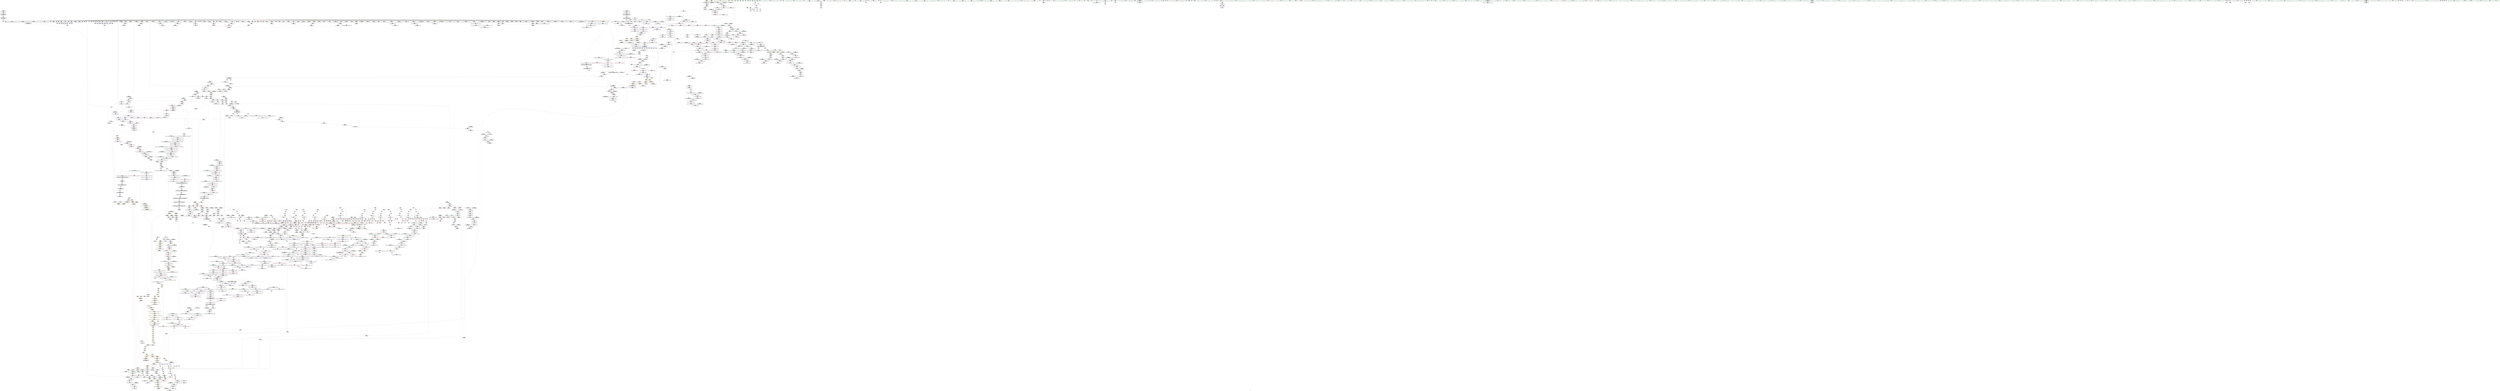 digraph "SVFG" {
	label="SVFG";

	Node0x56022cbddfb0 [shape=record,color=grey,label="{NodeID: 0\nNullPtr}"];
	Node0x56022cbddfb0 -> Node0x56022cc81050[style=solid];
	Node0x56022cbddfb0 -> Node0x56022cc81150[style=solid];
	Node0x56022cbddfb0 -> Node0x56022cc81220[style=solid];
	Node0x56022cbddfb0 -> Node0x56022cc812f0[style=solid];
	Node0x56022cbddfb0 -> Node0x56022cc813c0[style=solid];
	Node0x56022cbddfb0 -> Node0x56022cc81490[style=solid];
	Node0x56022cbddfb0 -> Node0x56022cc81560[style=solid];
	Node0x56022cbddfb0 -> Node0x56022cc81630[style=solid];
	Node0x56022cbddfb0 -> Node0x56022cc81700[style=solid];
	Node0x56022cbddfb0 -> Node0x56022cc817d0[style=solid];
	Node0x56022cbddfb0 -> Node0x56022cc818a0[style=solid];
	Node0x56022cbddfb0 -> Node0x56022cc81970[style=solid];
	Node0x56022cbddfb0 -> Node0x56022cc81a40[style=solid];
	Node0x56022cbddfb0 -> Node0x56022cc81b10[style=solid];
	Node0x56022cbddfb0 -> Node0x56022cc81be0[style=solid];
	Node0x56022cbddfb0 -> Node0x56022cc81cb0[style=solid];
	Node0x56022cbddfb0 -> Node0x56022cc81d80[style=solid];
	Node0x56022cbddfb0 -> Node0x56022cc81e50[style=solid];
	Node0x56022cbddfb0 -> Node0x56022cc81f20[style=solid];
	Node0x56022cbddfb0 -> Node0x56022cc81ff0[style=solid];
	Node0x56022cbddfb0 -> Node0x56022cc820c0[style=solid];
	Node0x56022cbddfb0 -> Node0x56022cc82190[style=solid];
	Node0x56022cbddfb0 -> Node0x56022cc82260[style=solid];
	Node0x56022cbddfb0 -> Node0x56022cc82330[style=solid];
	Node0x56022cbddfb0 -> Node0x56022cc82400[style=solid];
	Node0x56022cbddfb0 -> Node0x56022cc824d0[style=solid];
	Node0x56022cbddfb0 -> Node0x56022cc825a0[style=solid];
	Node0x56022cbddfb0 -> Node0x56022cc82670[style=solid];
	Node0x56022cbddfb0 -> Node0x56022cc82740[style=solid];
	Node0x56022cbddfb0 -> Node0x56022cc82810[style=solid];
	Node0x56022cbddfb0 -> Node0x56022cc828e0[style=solid];
	Node0x56022cbddfb0 -> Node0x56022cc829b0[style=solid];
	Node0x56022cbddfb0 -> Node0x56022cc82a80[style=solid];
	Node0x56022cbddfb0 -> Node0x56022cc82b50[style=solid];
	Node0x56022cbddfb0 -> Node0x56022cc82c20[style=solid];
	Node0x56022cbddfb0 -> Node0x56022cc82cf0[style=solid];
	Node0x56022cbddfb0 -> Node0x56022cc82dc0[style=solid];
	Node0x56022cbddfb0 -> Node0x56022cc82e90[style=solid];
	Node0x56022cbddfb0 -> Node0x56022cc82f60[style=solid];
	Node0x56022cbddfb0 -> Node0x56022cc83030[style=solid];
	Node0x56022cbddfb0 -> Node0x56022cc83100[style=solid];
	Node0x56022cbddfb0 -> Node0x56022cc831d0[style=solid];
	Node0x56022cbddfb0 -> Node0x56022cc832a0[style=solid];
	Node0x56022cbddfb0 -> Node0x56022cc83370[style=solid];
	Node0x56022cbddfb0 -> Node0x56022cc83440[style=solid];
	Node0x56022cbddfb0 -> Node0x56022cc83510[style=solid];
	Node0x56022cbddfb0 -> Node0x56022cc835e0[style=solid];
	Node0x56022cbddfb0 -> Node0x56022cc836b0[style=solid];
	Node0x56022cbddfb0 -> Node0x56022cc83780[style=solid];
	Node0x56022cbddfb0 -> Node0x56022cc83850[style=solid];
	Node0x56022cbddfb0 -> Node0x56022cc83920[style=solid];
	Node0x56022cbddfb0 -> Node0x56022cc839f0[style=solid];
	Node0x56022cbddfb0 -> Node0x56022cc83ac0[style=solid];
	Node0x56022cbddfb0 -> Node0x56022cc83b90[style=solid];
	Node0x56022cbddfb0 -> Node0x56022cc83c60[style=solid];
	Node0x56022cbddfb0 -> Node0x56022cc83d30[style=solid];
	Node0x56022cbddfb0 -> Node0x56022cc83e00[style=solid];
	Node0x56022cbddfb0 -> Node0x56022cc83ed0[style=solid];
	Node0x56022cbddfb0 -> Node0x56022cc83fa0[style=solid];
	Node0x56022cbddfb0 -> Node0x56022cc84070[style=solid];
	Node0x56022cbddfb0 -> Node0x56022cc84140[style=solid];
	Node0x56022cbddfb0 -> Node0x56022cc84210[style=solid];
	Node0x56022cbddfb0 -> Node0x56022cc842e0[style=solid];
	Node0x56022cbddfb0 -> Node0x56022cc94960[style=solid];
	Node0x56022cbddfb0 -> Node0x56022cc94a30[style=solid];
	Node0x56022cbddfb0 -> Node0x56022cc94b00[style=solid];
	Node0x56022cbddfb0 -> Node0x56022cc94bd0[style=solid];
	Node0x56022cbddfb0 -> Node0x56022cc94ca0[style=solid];
	Node0x56022cbddfb0 -> Node0x56022cc94d70[style=solid];
	Node0x56022cbddfb0 -> Node0x56022cc94e40[style=solid];
	Node0x56022cbddfb0 -> Node0x56022cc94f10[style=solid];
	Node0x56022cbddfb0 -> Node0x56022cc94fe0[style=solid];
	Node0x56022cbddfb0 -> Node0x56022cc950b0[style=solid];
	Node0x56022cbddfb0 -> Node0x56022cc95180[style=solid];
	Node0x56022cbddfb0 -> Node0x56022cc95250[style=solid];
	Node0x56022cbddfb0 -> Node0x56022cc95320[style=solid];
	Node0x56022cbddfb0 -> Node0x56022cc953f0[style=solid];
	Node0x56022cbddfb0 -> Node0x56022ccbfd20[style=solid];
	Node0x56022cbddfb0 -> Node0x56022ccc55e0[style=solid];
	Node0x56022cbddfb0 -> Node0x56022ccc56b0[style=solid];
	Node0x56022cbddfb0 -> Node0x56022ccc5780[style=solid];
	Node0x56022cbddfb0 -> Node0x56022ccc92d0[style=solid];
	Node0x56022cbddfb0 -> Node0x56022ccc93a0[style=solid];
	Node0x56022cbddfb0 -> Node0x56022ccc9470[style=solid];
	Node0x56022cbddfb0 -> Node0x56022ccfe850[style=solid];
	Node0x56022cbddfb0 -> Node0x56022ccfedf0[style=solid];
	Node0x56022cbddfb0 -> Node0x56022cd03d10[style=solid];
	Node0x56022cbddfb0 -> Node0x56022cd05090[style=solid];
	Node0x56022cbddfb0:s64 -> Node0x56022ce6c2d0[style=solid,color=red];
	Node0x56022cbddfb0:s64 -> Node0x56022ce6bfa0[style=solid,color=red];
	Node0x56022cc83440 [shape=record,color=black,label="{NodeID: 443\n971\<--3\n\<--dummyVal\n_ZNSt12_Vector_baseIiSaIiEEC2EmRKS0_\n}"];
	Node0x56022cc83440 -> Node0x56022ccc4cf0[style=solid];
	Node0x56022cc92920 [shape=record,color=red,label="{NodeID: 886\n543\<--120\n\<--i171\nmain\n}"];
	Node0x56022cc92920 -> Node0x56022cc96660[style=solid];
	Node0x56022ce68e10 [shape=record,color=black,label="{NodeID: 3543\n1963 = PHI(1929, )\n0th arg _ZSt7forwardIRKSt6vectorIiSaIiEEEOT_RNSt16remove_referenceIS5_E4typeE }"];
	Node0x56022ce68e10 -> Node0x56022cccb760[style=solid];
	Node0x56022ccc8b80 [shape=record,color=blue,label="{NodeID: 1329\n1545\<--1542\nthis.addr\<--this\n_ZNSt6vectorIS_IiSaIiEESaIS1_EE18_M_fill_initializeEmRKS1_\n}"];
	Node0x56022ccc8b80 -> Node0x56022ccb8960[style=dashed];
	Node0x56022cc7b9b0 [shape=record,color=green,label="{NodeID: 222\n1472\<--1473\n_ZNSt12_Destroy_auxILb1EE9__destroyIPiEEvT_S3_\<--_ZNSt12_Destroy_auxILb1EE9__destroyIPiEEvT_S3__field_insensitive\n}"];
	Node0x56022cc9ef70 [shape=record,color=purple,label="{NodeID: 665\n960\<--959\n_M_impl\<--this1\n_ZNSt12_Vector_baseIiSaIiEEC2EmRKS0_\n|{<s0>99|<s1>101}}"];
	Node0x56022cc9ef70:s0 -> Node0x56022ce686a0[style=solid,color=red];
	Node0x56022cc9ef70:s1 -> Node0x56022ce66390[style=solid,color=red];
	Node0x56022cdc5980 [shape=record,color=yellow,style=double,label="{NodeID: 3322\n56V_2 = CSCHI(MR_56V_1)\npts\{1197 \}\nCS[]|{<s0>173}}"];
	Node0x56022cdc5980:s0 -> Node0x56022cdc5560[style=dashed,color=blue];
	Node0x56022cd04c10 [shape=record,color=grey,label="{NodeID: 2215\n361 = cmp(358, 360, )\n}"];
	Node0x56022cd04c10 -> Node0x56022cc960b0[style=solid];
	Node0x56022ccbd760 [shape=record,color=red,label="{NodeID: 1108\n2393\<--2381\n\<--__first.addr\n_ZSt13__copy_move_aILb0EPKiPiET1_T0_S4_S3_\n|{<s0>196}}"];
	Node0x56022ccbd760:s0 -> Node0x56022ce64e50[style=solid,color=red];
	Node0x56022cc38cc0 [shape=record,color=green,label="{NodeID: 1\n7\<--1\n__dso_handle\<--dummyObj\nGlob }"];
	Node0x56022cc83510 [shape=record,color=black,label="{NodeID: 444\n973\<--3\n\<--dummyVal\n_ZNSt12_Vector_baseIiSaIiEEC2EmRKS0_\n}"];
	Node0x56022cc83510 -> Node0x56022ccc4dc0[style=solid];
	Node0x56022cc929f0 [shape=record,color=red,label="{NodeID: 887\n560\<--120\n\<--i171\nmain\n}"];
	Node0x56022cc929f0 -> Node0x56022cd02c90[style=solid];
	Node0x56022ce68f50 [shape=record,color=black,label="{NodeID: 3544\n929 = PHI(670, )\n0th arg _ZN9__gnu_cxx13new_allocatorIiEC2Ev }"];
	Node0x56022ce68f50 -> Node0x56022ccc48e0[style=solid];
	Node0x56022ccc8c50 [shape=record,color=blue,label="{NodeID: 1330\n1547\<--1543\n__n.addr\<--__n\n_ZNSt6vectorIS_IiSaIiEESaIS1_EE18_M_fill_initializeEmRKS1_\n}"];
	Node0x56022ccc8c50 -> Node0x56022ccb8a30[style=dashed];
	Node0x56022cc7bab0 [shape=record,color=green,label="{NodeID: 223\n1478\<--1479\n.addr\<--.addr_field_insensitive\n_ZNSt12_Destroy_auxILb1EE9__destroyIPiEEvT_S3_\n}"];
	Node0x56022cc7bab0 -> Node0x56022ccc8430[style=solid];
	Node0x56022cc9f040 [shape=record,color=purple,label="{NodeID: 666\n999\<--998\n_M_impl\<--\n_ZNSt6vectorIiSaIiEE18_M_fill_initializeEmRKi\n}"];
	Node0x56022cdc5ae0 [shape=record,color=yellow,style=double,label="{NodeID: 3323\n56V_2 = CSCHI(MR_56V_1)\npts\{1197 \}\nCS[]|{<s0>180}}"];
	Node0x56022cdc5ae0:s0 -> Node0x56022cdc5980[style=dashed,color=blue];
	Node0x56022cd04d90 [shape=record,color=grey,label="{NodeID: 2216\n335 = cmp(333, 334, )\n}"];
	Node0x56022ccbd830 [shape=record,color=red,label="{NodeID: 1109\n2394\<--2383\n\<--__last.addr\n_ZSt13__copy_move_aILb0EPKiPiET1_T0_S4_S3_\n|{<s0>196}}"];
	Node0x56022ccbd830:s0 -> Node0x56022ce64f90[style=solid,color=red];
	Node0x56022cc73650 [shape=record,color=green,label="{NodeID: 2\n8\<--1\n_ZSt3cin\<--dummyObj\nGlob }"];
	Node0x56022cc835e0 [shape=record,color=black,label="{NodeID: 445\n981\<--3\nlpad.val\<--dummyVal\n_ZNSt12_Vector_baseIiSaIiEEC2EmRKS0_\n}"];
	Node0x56022cc92ac0 [shape=record,color=red,label="{NodeID: 888\n536\<--122\n\<--j175\nmain\n}"];
	Node0x56022cc92ac0 -> Node0x56022cd06590[style=solid];
	Node0x56022ce69090 [shape=record,color=black,label="{NodeID: 3545\n1354 = PHI(1303, 2357, )\n0th arg _ZSt12__niter_baseIPiET_S1_ }"];
	Node0x56022ce69090 -> Node0x56022ccc7800[style=solid];
	Node0x56022ccc8d20 [shape=record,color=blue,label="{NodeID: 1331\n1549\<--1544\n__value.addr\<--__value\n_ZNSt6vectorIS_IiSaIiEESaIS1_EE18_M_fill_initializeEmRKS1_\n}"];
	Node0x56022ccc8d20 -> Node0x56022ccb8b00[style=dashed];
	Node0x56022cc7bb80 [shape=record,color=green,label="{NodeID: 224\n1480\<--1481\n.addr1\<--.addr1_field_insensitive\n_ZNSt12_Destroy_auxILb1EE9__destroyIPiEEvT_S3_\n}"];
	Node0x56022cc7bb80 -> Node0x56022ccc8500[style=solid];
	Node0x56022cc9f110 [shape=record,color=purple,label="{NodeID: 667\n1000\<--998\n_M_start\<--\n_ZNSt6vectorIiSaIiEE18_M_fill_initializeEmRKi\n}"];
	Node0x56022cc9f110 -> Node0x56022ccb52f0[style=solid];
	Node0x56022cdc5c40 [shape=record,color=yellow,style=double,label="{NodeID: 3324\n56V_2 = CSCHI(MR_56V_1)\npts\{1197 \}\nCS[]|{<s0>183}}"];
	Node0x56022cdc5c40:s0 -> Node0x56022cdc5ae0[style=dashed,color=blue];
	Node0x56022cd04f10 [shape=record,color=grey,label="{NodeID: 2217\n341 = cmp(339, 340, )\n}"];
	Node0x56022ccbd900 [shape=record,color=red,label="{NodeID: 1110\n2395\<--2385\n\<--__result.addr\n_ZSt13__copy_move_aILb0EPKiPiET1_T0_S4_S3_\n|{<s0>196}}"];
	Node0x56022ccbd900:s0 -> Node0x56022ce650d0[style=solid,color=red];
	Node0x56022cc736e0 [shape=record,color=green,label="{NodeID: 3\n11\<--1\n_ZSt4cout\<--dummyObj\nGlob }"];
	Node0x56022cc836b0 [shape=record,color=black,label="{NodeID: 446\n982\<--3\nlpad.val2\<--dummyVal\n_ZNSt12_Vector_baseIiSaIiEEC2EmRKS0_\n}"];
	Node0x56022cc92b90 [shape=record,color=red,label="{NodeID: 889\n546\<--122\n\<--j175\nmain\n}"];
	Node0x56022cc92b90 -> Node0x56022cc96730[style=solid];
	Node0x56022ce692a0 [shape=record,color=black,label="{NodeID: 3546\n1121 = PHI(2193, )\n0th arg _ZN9__gnu_cxx13new_allocatorIiEC2ERKS1_ }"];
	Node0x56022ce692a0 -> Node0x56022ccc5d30[style=solid];
	Node0x56022ccc8df0 [shape=record,color=blue,label="{NodeID: 1332\n1568\<--1563\n_M_finish\<--call2\n_ZNSt6vectorIS_IiSaIiEESaIS1_EE18_M_fill_initializeEmRKS1_\n|{<s0>85}}"];
	Node0x56022ccc8df0:s0 -> Node0x56022cdc3840[style=dashed,color=blue];
	Node0x56022cc7bc50 [shape=record,color=green,label="{NodeID: 225\n1487\<--1488\nthis.addr\<--this.addr_field_insensitive\n_ZN9__gnu_cxx13new_allocatorISt6vectorIiSaIiEEEC2Ev\n}"];
	Node0x56022cc7bc50 -> Node0x56022ccb83b0[style=solid];
	Node0x56022cc7bc50 -> Node0x56022ccc85d0[style=solid];
	Node0x56022cc9f1e0 [shape=record,color=purple,label="{NodeID: 668\n1010\<--1009\n_M_impl3\<--\n_ZNSt6vectorIiSaIiEE18_M_fill_initializeEmRKi\n}"];
	Node0x56022cdc5da0 [shape=record,color=yellow,style=double,label="{NodeID: 3325\n56V_2 = CSCHI(MR_56V_1)\npts\{1197 \}\nCS[]|{<s0>188}}"];
	Node0x56022cdc5da0:s0 -> Node0x56022cdc5c40[style=dashed,color=blue];
	Node0x56022cd05090 [shape=record,color=grey,label="{NodeID: 2218\n2526 = cmp(2525, 3, )\n}"];
	Node0x56022ccbd9d0 [shape=record,color=red,label="{NodeID: 1111\n2409\<--2406\n\<--call\n_ZSt12__niter_baseIPKiSt6vectorIiSaIiEEET_N9__gnu_cxx17__normal_iteratorIS5_T0_EE\n}"];
	Node0x56022ccbd9d0 -> Node0x56022cc9ccc0[style=solid];
	Node0x56022cc73da0 [shape=record,color=green,label="{NodeID: 4\n12\<--1\n.str\<--dummyObj\nGlob }"];
	Node0x56022cc83780 [shape=record,color=black,label="{NodeID: 447\n1044\<--3\n\<--dummyVal\n_ZNSt12_Vector_baseIiSaIiEED2Ev\n}"];
	Node0x56022cc92c60 [shape=record,color=red,label="{NodeID: 890\n555\<--122\n\<--j175\nmain\n}"];
	Node0x56022cc92c60 -> Node0x56022cd02e10[style=solid];
	Node0x56022ce693b0 [shape=record,color=black,label="{NodeID: 3547\n1122 = PHI(2195, )\n1st arg _ZN9__gnu_cxx13new_allocatorIiEC2ERKS1_ }"];
	Node0x56022ce693b0 -> Node0x56022ccc5e00[style=solid];
	Node0x56022ccc8ec0 [shape=record,color=blue,label="{NodeID: 1333\n1573\<--1572\nthis.addr\<--this\n_ZNSt12_Vector_baseISt6vectorIiSaIiEESaIS2_EED2Ev\n}"];
	Node0x56022ccc8ec0 -> Node0x56022ccb8ca0[style=dashed];
	Node0x56022cc7bd20 [shape=record,color=green,label="{NodeID: 226\n1494\<--1495\nthis.addr\<--this.addr_field_insensitive\n_ZN9__gnu_cxx13new_allocatorISt6vectorIiSaIiEEED2Ev\n}"];
	Node0x56022cc7bd20 -> Node0x56022ccb8480[style=solid];
	Node0x56022cc7bd20 -> Node0x56022ccc86a0[style=solid];
	Node0x56022cc9f2b0 [shape=record,color=purple,label="{NodeID: 669\n1011\<--1009\n_M_finish\<--\n_ZNSt6vectorIiSaIiEE18_M_fill_initializeEmRKi\n}"];
	Node0x56022cc9f2b0 -> Node0x56022ccc5100[style=solid];
	Node0x56022cdc5f00 [shape=record,color=yellow,style=double,label="{NodeID: 3326\n56V_2 = CSCHI(MR_56V_1)\npts\{1197 \}\nCS[]|{<s0>194}}"];
	Node0x56022cdc5f00:s0 -> Node0x56022cdc5da0[style=dashed,color=blue];
	Node0x56022cd05210 [shape=record,color=grey,label="{NodeID: 2219\n409 = cmp(407, 408, )\n}"];
	Node0x56022ccbdaa0 [shape=record,color=red,label="{NodeID: 1112\n2427\<--2415\n\<--__first.addr\n_ZNSt11__copy_moveILb0ELb1ESt26random_access_iterator_tagE8__copy_mIiEEPT_PKS3_S6_S4_\n}"];
	Node0x56022ccbdaa0 -> Node0x56022cc9ce60[style=solid];
	Node0x56022cc73e30 [shape=record,color=green,label="{NodeID: 5\n14\<--1\n.str.1\<--dummyObj\nGlob }"];
	Node0x56022cc83850 [shape=record,color=black,label="{NodeID: 448\n1045\<--3\n\<--dummyVal\n_ZNSt12_Vector_baseIiSaIiEED2Ev\n}"];
	Node0x56022cc83850 -> Node0x56022ccc52a0[style=solid];
	Node0x56022cc92d30 [shape=record,color=red,label="{NodeID: 891\n569\<--124\n\<--i194\nmain\n}"];
	Node0x56022cc92d30 -> Node0x56022cd05510[style=solid];
	Node0x56022ce694c0 [shape=record,color=black,label="{NodeID: 3548\n1945 = PHI(1883, 2589, )\n0th arg _ZSt8_DestroyIPSt6vectorIiSaIiEEEvT_S4_ }"];
	Node0x56022ce694c0 -> Node0x56022cccb5c0[style=solid];
	Node0x56022ccc8f90 [shape=record,color=blue,label="{NodeID: 1334\n1575\<--1602\nexn.slot\<--\n_ZNSt12_Vector_baseISt6vectorIiSaIiEESaIS2_EED2Ev\n}"];
	Node0x56022ccc8f90 -> Node0x56022ccb8d70[style=dashed];
	Node0x56022cc7bdf0 [shape=record,color=green,label="{NodeID: 227\n1503\<--1504\nthis.addr\<--this.addr_field_insensitive\n_ZNSt12_Vector_baseISt6vectorIiSaIiEESaIS2_EEC2EmRKS3_\n}"];
	Node0x56022cc7bdf0 -> Node0x56022ccb8550[style=solid];
	Node0x56022cc7bdf0 -> Node0x56022ccc8770[style=solid];
	Node0x56022cc9f380 [shape=record,color=purple,label="{NodeID: 670\n1024\<--1023\n_M_impl\<--this1\n_ZNSt12_Vector_baseIiSaIiEED2Ev\n}"];
	Node0x56022ce43010 [shape=record,color=black,label="{NodeID: 3327\n2512 = PHI(1580, )\n0th arg _ZNSt12_Vector_baseISt6vectorIiSaIiEESaIS2_EE13_M_deallocateEPS2_m }"];
	Node0x56022ce43010 -> Node0x56022cccef70[style=solid];
	Node0x56022cd05390 [shape=record,color=grey,label="{NodeID: 2220\n577 = cmp(575, 576, )\n}"];
	Node0x56022ccbdb70 [shape=record,color=red,label="{NodeID: 1113\n2438\<--2415\n\<--__first.addr\n_ZNSt11__copy_moveILb0ELb1ESt26random_access_iterator_tagE8__copy_mIiEEPT_PKS3_S6_S4_\n}"];
	Node0x56022ccbdb70 -> Node0x56022cc9d000[style=solid];
	Node0x56022cc73ec0 [shape=record,color=green,label="{NodeID: 6\n16\<--1\n.str.2\<--dummyObj\nGlob }"];
	Node0x56022cc83920 [shape=record,color=black,label="{NodeID: 449\n1047\<--3\n\<--dummyVal\n_ZNSt12_Vector_baseIiSaIiEED2Ev\n}"];
	Node0x56022cc83920 -> Node0x56022ccc5370[style=solid];
	Node0x56022cc92e00 [shape=record,color=red,label="{NodeID: 892\n579\<--124\n\<--i194\nmain\n}"];
	Node0x56022cc92e00 -> Node0x56022cc96800[style=solid];
	Node0x56022ce696a0 [shape=record,color=black,label="{NodeID: 3549\n1946 = PHI(1884, 2590, )\n1st arg _ZSt8_DestroyIPSt6vectorIiSaIiEEEvT_S4_ }"];
	Node0x56022ce696a0 -> Node0x56022cccb690[style=solid];
	Node0x56022ccc9060 [shape=record,color=blue,label="{NodeID: 1335\n1577\<--1604\nehselector.slot\<--\n_ZNSt12_Vector_baseISt6vectorIiSaIiEESaIS2_EED2Ev\n}"];
	Node0x56022cc7bec0 [shape=record,color=green,label="{NodeID: 228\n1505\<--1506\n__n.addr\<--__n.addr_field_insensitive\n_ZNSt12_Vector_baseISt6vectorIiSaIiEESaIS2_EEC2EmRKS3_\n}"];
	Node0x56022cc7bec0 -> Node0x56022ccb8620[style=solid];
	Node0x56022cc7bec0 -> Node0x56022ccc8840[style=solid];
	Node0x56022cc9f450 [shape=record,color=purple,label="{NodeID: 671\n1025\<--1023\n_M_start\<--this1\n_ZNSt12_Vector_baseIiSaIiEED2Ev\n}"];
	Node0x56022cc9f450 -> Node0x56022ccb5560[style=solid];
	Node0x56022ce43960 [shape=record,color=black,label="{NodeID: 3328\n2513 = PHI(1583, )\n1st arg _ZNSt12_Vector_baseISt6vectorIiSaIiEESaIS2_EE13_M_deallocateEPS2_m }"];
	Node0x56022ce43960 -> Node0x56022cccf040[style=solid];
	Node0x56022cd05510 [shape=record,color=grey,label="{NodeID: 2221\n571 = cmp(569, 570, )\n}"];
	Node0x56022ccbdc40 [shape=record,color=red,label="{NodeID: 1114\n2426\<--2417\n\<--__last.addr\n_ZNSt11__copy_moveILb0ELb1ESt26random_access_iterator_tagE8__copy_mIiEEPT_PKS3_S6_S4_\n}"];
	Node0x56022ccbdc40 -> Node0x56022cc9cd90[style=solid];
	Node0x56022cc73f50 [shape=record,color=green,label="{NodeID: 7\n17\<--1\n.str.3\<--dummyObj\nGlob }"];
	Node0x56022cc839f0 [shape=record,color=black,label="{NodeID: 450\n1527\<--3\n\<--dummyVal\n_ZNSt12_Vector_baseISt6vectorIiSaIiEESaIS2_EEC2EmRKS3_\n}"];
	Node0x56022cc92ed0 [shape=record,color=red,label="{NodeID: 893\n612\<--124\n\<--i194\nmain\n}"];
	Node0x56022cc92ed0 -> Node0x56022cd03410[style=solid];
	Node0x56022ce69820 [shape=record,color=black,label="{NodeID: 3550\n1155 = PHI(1145, )\n0th arg _ZNSt16allocator_traitsISaIiEE8allocateERS0_m }"];
	Node0x56022ce69820 -> Node0x56022ccc6070[style=solid];
	Node0x56022ccc9130 [shape=record,color=blue,label="{NodeID: 1336\n1615\<--1613\nthis.addr\<--this\n_ZNSt12_Vector_baseISt6vectorIiSaIiEESaIS2_EE12_Vector_implC2ERKS3_\n}"];
	Node0x56022ccc9130 -> Node0x56022ccb90b0[style=dashed];
	Node0x56022cc843b0 [shape=record,color=green,label="{NodeID: 229\n1507\<--1508\n__a.addr\<--__a.addr_field_insensitive\n_ZNSt12_Vector_baseISt6vectorIiSaIiEESaIS2_EEC2EmRKS3_\n}"];
	Node0x56022cc843b0 -> Node0x56022ccb86f0[style=solid];
	Node0x56022cc843b0 -> Node0x56022ccc8910[style=solid];
	Node0x56022cc9f520 [shape=record,color=purple,label="{NodeID: 672\n1027\<--1023\n_M_impl2\<--this1\n_ZNSt12_Vector_baseIiSaIiEED2Ev\n}"];
	Node0x56022ce56030 [shape=record,color=black,label="{NodeID: 3329\n2514 = PHI(1593, )\n2nd arg _ZNSt12_Vector_baseISt6vectorIiSaIiEESaIS2_EE13_M_deallocateEPS2_m }"];
	Node0x56022ce56030 -> Node0x56022cccf110[style=solid];
	Node0x56022cd05690 [shape=record,color=grey,label="{NodeID: 2222\n1188 = cmp(1184, 1185, )\n}"];
	Node0x56022ccbdd10 [shape=record,color=red,label="{NodeID: 1115\n2436\<--2419\n\<--__result.addr\n_ZNSt11__copy_moveILb0ELb1ESt26random_access_iterator_tagE8__copy_mIiEEPT_PKS3_S6_S4_\n}"];
	Node0x56022ccbdd10 -> Node0x56022cc9cf30[style=solid];
	Node0x56022cc73fe0 [shape=record,color=green,label="{NodeID: 8\n18\<--1\n.str.4\<--dummyObj\nGlob }"];
	Node0x56022cc83ac0 [shape=record,color=black,label="{NodeID: 451\n1528\<--3\n\<--dummyVal\n_ZNSt12_Vector_baseISt6vectorIiSaIiEESaIS2_EEC2EmRKS3_\n}"];
	Node0x56022cc83ac0 -> Node0x56022ccc89e0[style=solid];
	Node0x56022cc92fa0 [shape=record,color=red,label="{NodeID: 894\n575\<--126\n\<--j198\nmain\n}"];
	Node0x56022cc92fa0 -> Node0x56022cd05390[style=solid];
	Node0x56022ce69930 [shape=record,color=black,label="{NodeID: 3551\n1156 = PHI(1146, )\n1st arg _ZNSt16allocator_traitsISaIiEE8allocateERS0_m }"];
	Node0x56022ce69930 -> Node0x56022ccc6140[style=solid];
	Node0x56022ccc9200 [shape=record,color=blue,label="{NodeID: 1337\n1617\<--1614\n__a.addr\<--__a\n_ZNSt12_Vector_baseISt6vectorIiSaIiEESaIS2_EE12_Vector_implC2ERKS3_\n}"];
	Node0x56022ccc9200 -> Node0x56022ccb9180[style=dashed];
	Node0x56022cc84440 [shape=record,color=green,label="{NodeID: 230\n1509\<--1510\nexn.slot\<--exn.slot_field_insensitive\n_ZNSt12_Vector_baseISt6vectorIiSaIiEESaIS2_EEC2EmRKS3_\n}"];
	Node0x56022cc84440 -> Node0x56022ccb87c0[style=solid];
	Node0x56022cc84440 -> Node0x56022ccc89e0[style=solid];
	Node0x56022cc9f5f0 [shape=record,color=purple,label="{NodeID: 673\n1028\<--1023\n_M_end_of_storage\<--this1\n_ZNSt12_Vector_baseIiSaIiEED2Ev\n}"];
	Node0x56022cc9f5f0 -> Node0x56022ccb5630[style=solid];
	Node0x56022ce58c00 [shape=record,color=black,label="{NodeID: 3330\n235 = PHI()\n}"];
	Node0x56022cd05810 [shape=record,color=grey,label="{NodeID: 2223\n162 = cmp(161, 163, )\n}"];
	Node0x56022ccbdde0 [shape=record,color=red,label="{NodeID: 1116\n2446\<--2419\n\<--__result.addr\n_ZNSt11__copy_moveILb0ELb1ESt26random_access_iterator_tagE8__copy_mIiEEPT_PKS3_S6_S4_\n}"];
	Node0x56022ccbdde0 -> Node0x56022cc8e5b0[style=solid];
	Node0x56022cc74070 [shape=record,color=green,label="{NodeID: 9\n20\<--1\n.str.5\<--dummyObj\nGlob }"];
	Node0x56022cc83b90 [shape=record,color=black,label="{NodeID: 452\n1530\<--3\n\<--dummyVal\n_ZNSt12_Vector_baseISt6vectorIiSaIiEESaIS2_EEC2EmRKS3_\n}"];
	Node0x56022cc83b90 -> Node0x56022ccc8ab0[style=solid];
	Node0x56022cc93070 [shape=record,color=red,label="{NodeID: 895\n582\<--126\n\<--j198\nmain\n}"];
	Node0x56022cc93070 -> Node0x56022cc968d0[style=solid];
	Node0x56022ce69a40 [shape=record,color=black,label="{NodeID: 3552\n1771 = PHI(1755, )\n0th arg _ZNK9__gnu_cxx13new_allocatorISt6vectorIiSaIiEEE8max_sizeEv }"];
	Node0x56022ce69a40 -> Node0x56022ccca310[style=solid];
	Node0x56022ccc92d0 [shape=record,color=blue, style = dotted,label="{NodeID: 1338\n1627\<--3\n_M_start\<--dummyVal\n_ZNSt12_Vector_baseISt6vectorIiSaIiEESaIS2_EE12_Vector_implC2ERKS3_\n|{<s0>128}}"];
	Node0x56022ccc92d0:s0 -> Node0x56022cdc49f0[style=dashed,color=blue];
	Node0x56022cc84510 [shape=record,color=green,label="{NodeID: 231\n1511\<--1512\nehselector.slot\<--ehselector.slot_field_insensitive\n_ZNSt12_Vector_baseISt6vectorIiSaIiEESaIS2_EEC2EmRKS3_\n}"];
	Node0x56022cc84510 -> Node0x56022ccb8890[style=solid];
	Node0x56022cc84510 -> Node0x56022ccc8ab0[style=solid];
	Node0x56022cc9f6c0 [shape=record,color=purple,label="{NodeID: 674\n1030\<--1023\n_M_impl3\<--this1\n_ZNSt12_Vector_baseIiSaIiEED2Ev\n}"];
	Node0x56022ce58cd0 [shape=record,color=black,label="{NodeID: 3331\n130 = PHI()\n}"];
	Node0x56022cd05990 [shape=record,color=grey,label="{NodeID: 2224\n150 = cmp(148, 149, )\n}"];
	Node0x56022ccbdeb0 [shape=record,color=red,label="{NodeID: 1117\n2433\<--2421\n\<--_Num\n_ZNSt11__copy_moveILb0ELb1ESt26random_access_iterator_tagE8__copy_mIiEEPT_PKS3_S6_S4_\n}"];
	Node0x56022ccbdeb0 -> Node0x56022cd03e90[style=solid];
	Node0x56022cc74100 [shape=record,color=green,label="{NodeID: 10\n22\<--1\n.str.6\<--dummyObj\nGlob }"];
	Node0x56022cc83c60 [shape=record,color=black,label="{NodeID: 453\n1538\<--3\nlpad.val\<--dummyVal\n_ZNSt12_Vector_baseISt6vectorIiSaIiEESaIS2_EEC2EmRKS3_\n}"];
	Node0x56022cc93140 [shape=record,color=red,label="{NodeID: 896\n590\<--126\n\<--j198\nmain\n}"];
	Node0x56022cc93140 -> Node0x56022cd06290[style=solid];
	Node0x56022ce69b50 [shape=record,color=black,label="{NodeID: 3553\n2184 = PHI(1065, 2175, )\n0th arg _ZNSaIiEC2ERKS_ }"];
	Node0x56022ce69b50 -> Node0x56022ccccae0[style=solid];
	Node0x56022ccc93a0 [shape=record,color=blue, style = dotted,label="{NodeID: 1339\n1629\<--3\n_M_finish\<--dummyVal\n_ZNSt12_Vector_baseISt6vectorIiSaIiEESaIS2_EE12_Vector_implC2ERKS3_\n|{<s0>128}}"];
	Node0x56022ccc93a0:s0 -> Node0x56022cdc49f0[style=dashed,color=blue];
	Node0x56022cc845e0 [shape=record,color=green,label="{NodeID: 232\n1520\<--1521\n_ZNSt12_Vector_baseISt6vectorIiSaIiEESaIS2_EE12_Vector_implC2ERKS3_\<--_ZNSt12_Vector_baseISt6vectorIiSaIiEESaIS2_EE12_Vector_implC2ERKS3__field_insensitive\n}"];
	Node0x56022cc9f790 [shape=record,color=purple,label="{NodeID: 675\n1031\<--1023\n_M_start4\<--this1\n_ZNSt12_Vector_baseIiSaIiEED2Ev\n}"];
	Node0x56022cc9f790 -> Node0x56022ccb5700[style=solid];
	Node0x56022ce58da0 [shape=record,color=black,label="{NodeID: 3332\n140 = PHI()\n}"];
	Node0x56022cd05b10 [shape=record,color=grey,label="{NodeID: 2225\n201 = cmp(198, 200, )\n}"];
	Node0x56022cd05b10 -> Node0x56022cc95a30[style=solid];
	Node0x56022ccbdf80 [shape=record,color=red,label="{NodeID: 1118\n2440\<--2421\n\<--_Num\n_ZNSt11__copy_moveILb0ELb1ESt26random_access_iterator_tagE8__copy_mIiEEPT_PKS3_S6_S4_\n}"];
	Node0x56022ccbdf80 -> Node0x56022ccffb10[style=solid];
	Node0x56022cc741d0 [shape=record,color=green,label="{NodeID: 11\n24\<--1\n.str.7\<--dummyObj\nGlob }"];
	Node0x56022cc83d30 [shape=record,color=black,label="{NodeID: 454\n1539\<--3\nlpad.val2\<--dummyVal\n_ZNSt12_Vector_baseISt6vectorIiSaIiEESaIS2_EEC2EmRKS3_\n}"];
	Node0x56022cc93210 [shape=record,color=red,label="{NodeID: 897\n600\<--126\n\<--j198\nmain\n}"];
	Node0x56022cc93210 -> Node0x56022cd02b10[style=solid];
	Node0x56022ce69d60 [shape=record,color=black,label="{NodeID: 3554\n2185 = PHI(1066, 2180, )\n1st arg _ZNSaIiEC2ERKS_ }"];
	Node0x56022ce69d60 -> Node0x56022ccccbb0[style=solid];
	Node0x56022ccc9470 [shape=record,color=blue, style = dotted,label="{NodeID: 1340\n1631\<--3\n_M_end_of_storage\<--dummyVal\n_ZNSt12_Vector_baseISt6vectorIiSaIiEESaIS2_EE12_Vector_implC2ERKS3_\n|{<s0>128}}"];
	Node0x56022ccc9470:s0 -> Node0x56022cdc49f0[style=dashed,color=blue];
	Node0x56022cc846e0 [shape=record,color=green,label="{NodeID: 233\n1524\<--1525\n_ZNSt12_Vector_baseISt6vectorIiSaIiEESaIS2_EE17_M_create_storageEm\<--_ZNSt12_Vector_baseISt6vectorIiSaIiEESaIS2_EE17_M_create_storageEm_field_insensitive\n}"];
	Node0x56022cc9f860 [shape=record,color=purple,label="{NodeID: 676\n1041\<--1023\n_M_impl5\<--this1\n_ZNSt12_Vector_baseIiSaIiEED2Ev\n|{<s0>105}}"];
	Node0x56022cc9f860:s0 -> Node0x56022ce66390[style=solid,color=red];
	Node0x56022ce58e70 [shape=record,color=black,label="{NodeID: 3333\n143 = PHI()\n}"];
	Node0x56022cd05c90 [shape=record,color=grey,label="{NodeID: 2226\n191 = cmp(190, 129, )\n}"];
	Node0x56022ccbe050 [shape=record,color=red,label="{NodeID: 1119\n2447\<--2421\n\<--_Num\n_ZNSt11__copy_moveILb0ELb1ESt26random_access_iterator_tagE8__copy_mIiEEPT_PKS3_S6_S4_\n}"];
	Node0x56022cc742d0 [shape=record,color=green,label="{NodeID: 12\n27\<--1\n\<--dummyObj\nCan only get source location for instruction, argument, global var or function.}"];
	Node0x56022cc83e00 [shape=record,color=black,label="{NodeID: 455\n1601\<--3\n\<--dummyVal\n_ZNSt12_Vector_baseISt6vectorIiSaIiEESaIS2_EED2Ev\n}"];
	Node0x56022cc932e0 [shape=record,color=red,label="{NodeID: 898\n137\<--136\nvbase.offset\<--\nmain\n}"];
	Node0x56022ce69ee0 [shape=record,color=black,label="{NodeID: 3555\n985 = PHI(696, )\n0th arg _ZNSt6vectorIiSaIiEE18_M_fill_initializeEmRKi }"];
	Node0x56022ce69ee0 -> Node0x56022ccc4e90[style=solid];
	Node0x56022ccc9540 [shape=record,color=blue,label="{NodeID: 1341\n1637\<--1635\nthis.addr\<--this\n_ZNSt12_Vector_baseISt6vectorIiSaIiEESaIS2_EE17_M_create_storageEm\n}"];
	Node0x56022ccc9540 -> Node0x56022ccb9250[style=dashed];
	Node0x56022cc847e0 [shape=record,color=green,label="{NodeID: 234\n1533\<--1534\n_ZNSt12_Vector_baseISt6vectorIiSaIiEESaIS2_EE12_Vector_implD2Ev\<--_ZNSt12_Vector_baseISt6vectorIiSaIiEESaIS2_EE12_Vector_implD2Ev_field_insensitive\n}"];
	Node0x56022cc9f930 [shape=record,color=purple,label="{NodeID: 677\n1049\<--1023\n_M_impl6\<--this1\n_ZNSt12_Vector_baseIiSaIiEED2Ev\n|{<s0>106}}"];
	Node0x56022cc9f930:s0 -> Node0x56022ce66390[style=solid,color=red];
	Node0x56022ce58f40 [shape=record,color=black,label="{NodeID: 3334\n152 = PHI()\n}"];
	Node0x56022cd05e10 [shape=record,color=grey,label="{NodeID: 2227\n186 = cmp(184, 185, )\n}"];
	Node0x56022ccbe120 [shape=record,color=red,label="{NodeID: 1120\n2460\<--2457\nthis1\<--this.addr\n_ZNK9__gnu_cxx17__normal_iteratorIPKiSt6vectorIiSaIiEEE4baseEv\n}"];
	Node0x56022ccbe120 -> Node0x56022cc8de60[style=solid];
	Node0x56022cc743d0 [shape=record,color=green,label="{NodeID: 13\n129\<--1\n\<--dummyObj\nCan only get source location for instruction, argument, global var or function.}"];
	Node0x56022cc83ed0 [shape=record,color=black,label="{NodeID: 456\n1602\<--3\n\<--dummyVal\n_ZNSt12_Vector_baseISt6vectorIiSaIiEESaIS2_EED2Ev\n}"];
	Node0x56022cc83ed0 -> Node0x56022ccc8f90[style=solid];
	Node0x56022cc933b0 [shape=record,color=red,label="{NodeID: 899\n349\<--348\n\<--call74\nmain\n}"];
	Node0x56022cc933b0 -> Node0x56022cc95fe0[style=solid];
	Node0x56022ce69ff0 [shape=record,color=black,label="{NodeID: 3556\n986 = PHI(703, )\n1st arg _ZNSt6vectorIiSaIiEE18_M_fill_initializeEmRKi }"];
	Node0x56022ce69ff0 -> Node0x56022ccc4f60[style=solid];
	Node0x56022ccc9610 [shape=record,color=blue,label="{NodeID: 1342\n1639\<--1636\n__n.addr\<--__n\n_ZNSt12_Vector_baseISt6vectorIiSaIiEESaIS2_EE17_M_create_storageEm\n}"];
	Node0x56022ccc9610 -> Node0x56022ccb9320[style=dashed];
	Node0x56022ccc9610 -> Node0x56022ccb93f0[style=dashed];
	Node0x56022cc848e0 [shape=record,color=green,label="{NodeID: 235\n1545\<--1546\nthis.addr\<--this.addr_field_insensitive\n_ZNSt6vectorIS_IiSaIiEESaIS1_EE18_M_fill_initializeEmRKS1_\n}"];
	Node0x56022cc848e0 -> Node0x56022ccb8960[style=solid];
	Node0x56022cc848e0 -> Node0x56022ccc8b80[style=solid];
	Node0x56022cc9fa00 [shape=record,color=purple,label="{NodeID: 678\n1070\<--1064\n_M_start\<--this1\n_ZNSt12_Vector_baseIiSaIiEE12_Vector_implC2ERKS0_\n}"];
	Node0x56022cc9fa00 -> Node0x56022ccc55e0[style=solid];
	Node0x56022ce59010 [shape=record,color=black,label="{NodeID: 3335\n153 = PHI()\n}"];
	Node0x56022cd05f90 [shape=record,color=grey,label="{NodeID: 2228\n232 = cmp(231, 163, )\n}"];
	Node0x56022ccbe1f0 [shape=record,color=red,label="{NodeID: 1121\n2472\<--2466\nthis1\<--this.addr\n_ZN9__gnu_cxx17__normal_iteratorIPKiSt6vectorIiSaIiEEEC2ERKS2_\n}"];
	Node0x56022ccbe1f0 -> Node0x56022cc8df30[style=solid];
	Node0x56022cc744d0 [shape=record,color=green,label="{NodeID: 14\n131\<--1\n\<--dummyObj\nCan only get source location for instruction, argument, global var or function.}"];
	Node0x56022cd98210 [shape=record,color=yellow,style=double,label="{NodeID: 2671\n113V_1 = ENCHI(MR_113V_0)\npts\{1197 1767 \}\nFun[_ZSt24__uninitialized_fill_n_aIPSt6vectorIiSaIiEEmS2_S2_ET_S4_T0_RKT1_RSaIT2_E]|{<s0>146}}"];
	Node0x56022cd98210:s0 -> Node0x56022cd9fe40[style=dashed,color=red];
	Node0x56022cc83fa0 [shape=record,color=black,label="{NodeID: 457\n1604\<--3\n\<--dummyVal\n_ZNSt12_Vector_baseISt6vectorIiSaIiEESaIS2_EED2Ev\n}"];
	Node0x56022cc83fa0 -> Node0x56022ccc9060[style=solid];
	Node0x56022cc93480 [shape=record,color=red,label="{NodeID: 900\n354\<--351\n\<--call78\nmain\n}"];
	Node0x56022ce6a100 [shape=record,color=black,label="{NodeID: 3557\n987 = PHI(704, )\n2nd arg _ZNSt6vectorIiSaIiEE18_M_fill_initializeEmRKi }"];
	Node0x56022ce6a100 -> Node0x56022ccc5030[style=solid];
	Node0x56022ccc96e0 [shape=record,color=blue,label="{NodeID: 1343\n1649\<--1645\n_M_start\<--call\n_ZNSt12_Vector_baseISt6vectorIiSaIiEESaIS2_EE17_M_create_storageEm\n|{|<s2>129}}"];
	Node0x56022ccc96e0 -> Node0x56022ccb94c0[style=dashed];
	Node0x56022ccc96e0 -> Node0x56022ccb9590[style=dashed];
	Node0x56022ccc96e0:s2 -> Node0x56022cdc4b80[style=dashed,color=blue];
	Node0x56022cc849b0 [shape=record,color=green,label="{NodeID: 236\n1547\<--1548\n__n.addr\<--__n.addr_field_insensitive\n_ZNSt6vectorIS_IiSaIiEESaIS1_EE18_M_fill_initializeEmRKS1_\n}"];
	Node0x56022cc849b0 -> Node0x56022ccb8a30[style=solid];
	Node0x56022cc849b0 -> Node0x56022ccc8c50[style=solid];
	Node0x56022cc9fad0 [shape=record,color=purple,label="{NodeID: 679\n1072\<--1064\n_M_finish\<--this1\n_ZNSt12_Vector_baseIiSaIiEE12_Vector_implC2ERKS0_\n}"];
	Node0x56022cc9fad0 -> Node0x56022ccc56b0[style=solid];
	Node0x56022ce590e0 [shape=record,color=black,label="{NodeID: 3336\n154 = PHI()\n}"];
	Node0x56022cd06110 [shape=record,color=grey,label="{NodeID: 2229\n229 = cmp(228, 163, )\n}"];
	Node0x56022ccbe2c0 [shape=record,color=red,label="{NodeID: 1122\n2474\<--2468\n\<--__i.addr\n_ZN9__gnu_cxx17__normal_iteratorIPKiSt6vectorIiSaIiEEEC2ERKS2_\n}"];
	Node0x56022ccbe2c0 -> Node0x56022ccbe390[style=solid];
	Node0x56022cc745d0 [shape=record,color=green,label="{NodeID: 15\n163\<--1\n\<--dummyObj\nCan only get source location for instruction, argument, global var or function.}"];
	Node0x56022cd98320 [shape=record,color=yellow,style=double,label="{NodeID: 2672\n121V_1 = ENCHI(MR_121V_0)\npts\{830000 830001 1090000 1090001 \}\nFun[_ZSt24__uninitialized_fill_n_aIPSt6vectorIiSaIiEEmS2_S2_ET_S4_T0_RKT1_RSaIT2_E]|{<s0>146}}"];
	Node0x56022cd98320:s0 -> Node0x56022cd9ff50[style=dashed,color=red];
	Node0x56022cc84070 [shape=record,color=black,label="{NodeID: 458\n1875\<--3\n\<--dummyVal\n_ZNSt22__uninitialized_fill_nILb0EE15__uninit_fill_nIPSt6vectorIiSaIiEEmS4_EET_S6_T0_RKT1_\n}"];
	Node0x56022cc93550 [shape=record,color=red,label="{NodeID: 901\n585\<--584\n\<--call205\nmain\n}"];
	Node0x56022cc93550 -> Node0x56022cc969a0[style=solid];
	Node0x56022ce6a210 [shape=record,color=black,label="{NodeID: 3558\n848 = PHI(80, 80, 80, 80, 106, 106, 106, 106, 106, 106, 106, )\n0th arg _ZNSt6vectorIS_IiSaIiEESaIS1_EEixEm }"];
	Node0x56022ce6a210 -> Node0x56022ccc4330[style=solid];
	Node0x56022ccc97b0 [shape=record,color=blue,label="{NodeID: 1344\n1655\<--1653\n_M_finish\<--\n_ZNSt12_Vector_baseISt6vectorIiSaIiEESaIS2_EE17_M_create_storageEm\n|{<s0>129}}"];
	Node0x56022ccc97b0:s0 -> Node0x56022cdc4b80[style=dashed,color=blue];
	Node0x56022cc84a80 [shape=record,color=green,label="{NodeID: 237\n1549\<--1550\n__value.addr\<--__value.addr_field_insensitive\n_ZNSt6vectorIS_IiSaIiEESaIS1_EE18_M_fill_initializeEmRKS1_\n}"];
	Node0x56022cc84a80 -> Node0x56022ccb8b00[style=solid];
	Node0x56022cc84a80 -> Node0x56022ccc8d20[style=solid];
	Node0x56022cc9fba0 [shape=record,color=purple,label="{NodeID: 680\n1074\<--1064\n_M_end_of_storage\<--this1\n_ZNSt12_Vector_baseIiSaIiEE12_Vector_implC2ERKS0_\n}"];
	Node0x56022cc9fba0 -> Node0x56022ccc5780[style=solid];
	Node0x56022ce591b0 [shape=record,color=black,label="{NodeID: 3337\n166 = PHI()\n}"];
	Node0x56022cd06290 [shape=record,color=grey,label="{NodeID: 2230\n593 = cmp(590, 592, )\n}"];
	Node0x56022cd06290 -> Node0x56022cc96a70[style=solid];
	Node0x56022ccbe390 [shape=record,color=red,label="{NodeID: 1123\n2475\<--2474\n\<--\n_ZN9__gnu_cxx17__normal_iteratorIPKiSt6vectorIiSaIiEEEC2ERKS2_\n}"];
	Node0x56022ccbe390 -> Node0x56022ccceb60[style=solid];
	Node0x56022cc746d0 [shape=record,color=green,label="{NodeID: 16\n268\<--1\n\<--dummyObj\nCan only get source location for instruction, argument, global var or function.|{<s0>27|<s1>28|<s2>29|<s3>36|<s4>58|<s5>64|<s6>68|<s7>69}}"];
	Node0x56022cc746d0:s0 -> Node0x56022ce6ab70[style=solid,color=red];
	Node0x56022cc746d0:s1 -> Node0x56022ce6d230[style=solid,color=red];
	Node0x56022cc746d0:s2 -> Node0x56022ce6ab70[style=solid,color=red];
	Node0x56022cc746d0:s3 -> Node0x56022ce6d230[style=solid,color=red];
	Node0x56022cc746d0:s4 -> Node0x56022ce6d230[style=solid,color=red];
	Node0x56022cc746d0:s5 -> Node0x56022ce6ab70[style=solid,color=red];
	Node0x56022cc746d0:s6 -> Node0x56022ce6ab70[style=solid,color=red];
	Node0x56022cc746d0:s7 -> Node0x56022ce6d230[style=solid,color=red];
	Node0x56022cc84140 [shape=record,color=black,label="{NodeID: 459\n1876\<--3\n\<--dummyVal\n_ZNSt22__uninitialized_fill_nILb0EE15__uninit_fill_nIPSt6vectorIiSaIiEEmS4_EET_S6_T0_RKT1_\n}"];
	Node0x56022cc84140 -> Node0x56022cccb010[style=solid];
	Node0x56022cc93620 [shape=record,color=red,label="{NodeID: 902\n588\<--587\n\<--call209\nmain\n}"];
	Node0x56022ce6ab70 [shape=record,color=black,label="{NodeID: 3559\n849 = PHI(268, 268, 321, 344, 467, 473, 470, 268, 544, 268, 580, )\n1st arg _ZNSt6vectorIS_IiSaIiEESaIS1_EEixEm }"];
	Node0x56022ce6ab70 -> Node0x56022ccc4400[style=solid];
	Node0x56022cd98d10 [shape=record,color=yellow,style=double,label="{NodeID: 2452\n205V_1 = ENCHI(MR_205V_0)\npts\{953 \}\nFun[_ZNSt12_Vector_baseIiSaIiEEC2EmRKS0_]}"];
	Node0x56022cd98d10 -> Node0x56022ccc4cf0[style=dashed];
	Node0x56022ccc9880 [shape=record,color=blue,label="{NodeID: 1345\n1663\<--1661\n_M_end_of_storage\<--add.ptr\n_ZNSt12_Vector_baseISt6vectorIiSaIiEESaIS2_EE17_M_create_storageEm\n|{<s0>129}}"];
	Node0x56022ccc9880:s0 -> Node0x56022cdc4b80[style=dashed,color=blue];
	Node0x56022cc84b50 [shape=record,color=green,label="{NodeID: 238\n1564\<--1565\n_ZSt24__uninitialized_fill_n_aIPSt6vectorIiSaIiEEmS2_S2_ET_S4_T0_RKT1_RSaIT2_E\<--_ZSt24__uninitialized_fill_n_aIPSt6vectorIiSaIiEEmS2_S2_ET_S4_T0_RKT1_RSaIT2_E_field_insensitive\n}"];
	Node0x56022cc9fc70 [shape=record,color=purple,label="{NodeID: 681\n1091\<--1086\n_M_impl\<--this1\n_ZNSt12_Vector_baseIiSaIiEE17_M_create_storageEm\n}"];
	Node0x56022ce59280 [shape=record,color=black,label="{NodeID: 3338\n267 = PHI(847, )\n|{<s0>28}}"];
	Node0x56022ce59280:s0 -> Node0x56022ce6c9f0[style=solid,color=red];
	Node0x56022cd06410 [shape=record,color=grey,label="{NodeID: 2231\n541 = cmp(540, 129, )\n}"];
	Node0x56022ccbe460 [shape=record,color=red,label="{NodeID: 1124\n2488\<--2481\n\<--__first.addr\n_ZNSt12_Destroy_auxILb0EE9__destroyIPSt6vectorIiSaIiEEEEvT_S6_\n}"];
	Node0x56022ccbe460 -> Node0x56022cd04a90[style=solid];
	Node0x56022cc747d0 [shape=record,color=green,label="{NodeID: 17\n275\<--1\n\<--dummyObj\nCan only get source location for instruction, argument, global var or function.}"];
	Node0x56022cc84210 [shape=record,color=black,label="{NodeID: 460\n1878\<--3\n\<--dummyVal\n_ZNSt22__uninitialized_fill_nILb0EE15__uninit_fill_nIPSt6vectorIiSaIiEEmS4_EET_S6_T0_RKT1_\n}"];
	Node0x56022cc84210 -> Node0x56022cccb0e0[style=solid];
	Node0x56022cc936f0 [shape=record,color=red,label="{NodeID: 903\n669\<--666\nthis1\<--this.addr\n_ZNSaIiEC2Ev\n}"];
	Node0x56022cc936f0 -> Node0x56022cc96b40[style=solid];
	Node0x56022ce6af30 [shape=record,color=black,label="{NodeID: 3560\n1271 = PHI(1263, )\n0th arg _ZNSt22__uninitialized_fill_nILb1EE15__uninit_fill_nIPimiEET_S3_T0_RKT1_ }"];
	Node0x56022ce6af30 -> Node0x56022ccc6ca0[style=solid];
	Node0x56022cd98df0 [shape=record,color=yellow,style=double,label="{NodeID: 2453\n207V_1 = ENCHI(MR_207V_0)\npts\{955 \}\nFun[_ZNSt12_Vector_baseIiSaIiEEC2EmRKS0_]}"];
	Node0x56022cd98df0 -> Node0x56022ccc4dc0[style=dashed];
	Node0x56022ccc9950 [shape=record,color=blue,label="{NodeID: 1346\n1668\<--1667\nthis.addr\<--this\n_ZNSt12_Vector_baseISt6vectorIiSaIiEESaIS2_EE12_Vector_implD2Ev\n}"];
	Node0x56022ccc9950 -> Node0x56022ccb9660[style=dashed];
	Node0x56022cc84c50 [shape=record,color=green,label="{NodeID: 239\n1573\<--1574\nthis.addr\<--this.addr_field_insensitive\n_ZNSt12_Vector_baseISt6vectorIiSaIiEESaIS2_EED2Ev\n}"];
	Node0x56022cc84c50 -> Node0x56022ccb8ca0[style=solid];
	Node0x56022cc84c50 -> Node0x56022ccc8ec0[style=solid];
	Node0x56022cc9fd40 [shape=record,color=purple,label="{NodeID: 682\n1092\<--1086\n_M_start\<--this1\n_ZNSt12_Vector_baseIiSaIiEE17_M_create_storageEm\n}"];
	Node0x56022cc9fd40 -> Node0x56022ccc59f0[style=solid];
	Node0x56022ce59390 [shape=record,color=black,label="{NodeID: 3339\n271 = PHI(864, )\n}"];
	Node0x56022ce59390 -> Node0x56022ccc04a0[style=solid];
	Node0x56022cd06590 [shape=record,color=grey,label="{NodeID: 2232\n538 = cmp(536, 537, )\n}"];
	Node0x56022ccbe530 [shape=record,color=red,label="{NodeID: 1125\n2492\<--2481\n\<--__first.addr\n_ZNSt12_Destroy_auxILb0EE9__destroyIPSt6vectorIiSaIiEEEEvT_S6_\n|{<s0>199}}"];
	Node0x56022ccbe530:s0 -> Node0x56022ce6b900[style=solid,color=red];
	Node0x56022cc748d0 [shape=record,color=green,label="{NodeID: 18\n387\<--1\n\<--dummyObj\nCan only get source location for instruction, argument, global var or function.}"];
	Node0x56022cc842e0 [shape=record,color=black,label="{NodeID: 461\n1893\<--3\n\<--dummyVal\n_ZNSt22__uninitialized_fill_nILb0EE15__uninit_fill_nIPSt6vectorIiSaIiEEmS4_EET_S6_T0_RKT1_\n}"];
	Node0x56022cc937c0 [shape=record,color=red,label="{NodeID: 904\n696\<--680\nthis1\<--this.addr\n_ZNSt6vectorIiSaIiEEC2EmRKiRKS0_\n|{|<s2>81}}"];
	Node0x56022cc937c0 -> Node0x56022cc96c10[style=solid];
	Node0x56022cc937c0 -> Node0x56022cc96ce0[style=solid];
	Node0x56022cc937c0:s2 -> Node0x56022ce69ee0[style=solid,color=red];
	Node0x56022ce6b040 [shape=record,color=black,label="{NodeID: 3561\n1272 = PHI(1264, )\n1st arg _ZNSt22__uninitialized_fill_nILb1EE15__uninit_fill_nIPimiEET_S3_T0_RKT1_ }"];
	Node0x56022ce6b040 -> Node0x56022ccc6d70[style=solid];
	Node0x56022cd98ed0 [shape=record,color=yellow,style=double,label="{NodeID: 2454\n209V_1 = ENCHI(MR_209V_0)\npts\{1767 830000 830001 830002 1090000 1090001 1090002 \}\nFun[_ZNSt12_Vector_baseIiSaIiEEC2EmRKS0_]|{<s0>99|<s1>99|<s2>99}}"];
	Node0x56022cd98ed0:s0 -> Node0x56022ccc55e0[style=dashed,color=red];
	Node0x56022cd98ed0:s1 -> Node0x56022ccc56b0[style=dashed,color=red];
	Node0x56022cd98ed0:s2 -> Node0x56022ccc5780[style=dashed,color=red];
	Node0x56022ccc9a20 [shape=record,color=blue,label="{NodeID: 1347\n1678\<--1676\nthis.addr\<--this\n_ZNSaISt6vectorIiSaIiEEEC2ERKS2_\n}"];
	Node0x56022ccc9a20 -> Node0x56022ccb9730[style=dashed];
	Node0x56022cc84d20 [shape=record,color=green,label="{NodeID: 240\n1575\<--1576\nexn.slot\<--exn.slot_field_insensitive\n_ZNSt12_Vector_baseISt6vectorIiSaIiEESaIS2_EED2Ev\n}"];
	Node0x56022cc84d20 -> Node0x56022ccb8d70[style=solid];
	Node0x56022cc84d20 -> Node0x56022ccc8f90[style=solid];
	Node0x56022cc9fe10 [shape=record,color=purple,label="{NodeID: 683\n1094\<--1086\n_M_impl2\<--this1\n_ZNSt12_Vector_baseIiSaIiEE17_M_create_storageEm\n}"];
	Node0x56022ce594a0 [shape=record,color=black,label="{NodeID: 3340\n285 = PHI(847, )\n|{<s0>30}}"];
	Node0x56022ce594a0:s0 -> Node0x56022ce6c9f0[style=solid,color=red];
	Node0x56022cd06710 [shape=record,color=grey,label="{NodeID: 2233\n532 = cmp(530, 531, )\n}"];
	Node0x56022ccbe600 [shape=record,color=red,label="{NodeID: 1126\n2498\<--2481\n\<--__first.addr\n_ZNSt12_Destroy_auxILb0EE9__destroyIPSt6vectorIiSaIiEEEEvT_S6_\n}"];
	Node0x56022ccbe600 -> Node0x56022cc8e000[style=solid];
	Node0x56022cc749d0 [shape=record,color=green,label="{NodeID: 19\n391\<--1\n\<--dummyObj\nCan only get source location for instruction, argument, global var or function.}"];
	Node0x56022cc94960 [shape=record,color=black,label="{NodeID: 462\n1894\<--3\n\<--dummyVal\n_ZNSt22__uninitialized_fill_nILb0EE15__uninit_fill_nIPSt6vectorIiSaIiEEmS4_EET_S6_T0_RKT1_\n}"];
	Node0x56022cc94960 -> Node0x56022cccb1b0[style=solid];
	Node0x56022cc93890 [shape=record,color=red,label="{NodeID: 905\n698\<--682\n\<--__n.addr\n_ZNSt6vectorIiSaIiEEC2EmRKiRKS0_\n|{<s0>80}}"];
	Node0x56022cc93890:s0 -> Node0x56022ce5ec20[style=solid,color=red];
	Node0x56022ce6b150 [shape=record,color=black,label="{NodeID: 3562\n1273 = PHI(1265, )\n2nd arg _ZNSt22__uninitialized_fill_nILb1EE15__uninit_fill_nIPimiEET_S3_T0_RKT1_ }"];
	Node0x56022ce6b150 -> Node0x56022ccc6e40[style=solid];
	Node0x56022ccc9af0 [shape=record,color=blue,label="{NodeID: 1348\n1680\<--1677\n__a.addr\<--__a\n_ZNSaISt6vectorIiSaIiEEEC2ERKS2_\n}"];
	Node0x56022ccc9af0 -> Node0x56022ccb9800[style=dashed];
	Node0x56022cc84df0 [shape=record,color=green,label="{NodeID: 241\n1577\<--1578\nehselector.slot\<--ehselector.slot_field_insensitive\n_ZNSt12_Vector_baseISt6vectorIiSaIiEESaIS2_EED2Ev\n}"];
	Node0x56022cc84df0 -> Node0x56022ccc9060[style=solid];
	Node0x56022cc9fee0 [shape=record,color=purple,label="{NodeID: 684\n1095\<--1086\n_M_start3\<--this1\n_ZNSt12_Vector_baseIiSaIiEE17_M_create_storageEm\n}"];
	Node0x56022cc9fee0 -> Node0x56022ccb5be0[style=solid];
	Node0x56022ce595b0 [shape=record,color=black,label="{NodeID: 3341\n288 = PHI(864, )\n}"];
	Node0x56022ce595b0 -> Node0x56022ccc0640[style=solid];
	Node0x56022cd06890 [shape=record,color=grey,label="{NodeID: 2234\n180 = cmp(178, 179, )\n}"];
	Node0x56022ccbe6d0 [shape=record,color=red,label="{NodeID: 1127\n2489\<--2483\n\<--__last.addr\n_ZNSt12_Destroy_auxILb0EE9__destroyIPSt6vectorIiSaIiEEEEvT_S6_\n}"];
	Node0x56022ccbe6d0 -> Node0x56022cd04a90[style=solid];
	Node0x56022cc74ad0 [shape=record,color=green,label="{NodeID: 20\n470\<--1\n\<--dummyObj\nCan only get source location for instruction, argument, global var or function.|{<s0>56|<s1>62}}"];
	Node0x56022cc74ad0:s0 -> Node0x56022ce6d230[style=solid,color=red];
	Node0x56022cc74ad0:s1 -> Node0x56022ce6ab70[style=solid,color=red];
	Node0x56022cd98840 [shape=record,color=yellow,style=double,label="{NodeID: 2677\n339V_1 = ENCHI(MR_339V_0)\npts\{1979 \}\nFun[_ZNSt6vectorIiSaIiEEC2ERKS1_]}"];
	Node0x56022cd98840 -> Node0x56022cccbc40[style=dashed];
	Node0x56022cd98840 -> Node0x56022cccbde0[style=dashed];
	Node0x56022cc94a30 [shape=record,color=black,label="{NodeID: 463\n1896\<--3\n\<--dummyVal\n_ZNSt22__uninitialized_fill_nILb0EE15__uninit_fill_nIPSt6vectorIiSaIiEEmS4_EET_S6_T0_RKT1_\n}"];
	Node0x56022cc94a30 -> Node0x56022cccb280[style=solid];
	Node0x56022cc93960 [shape=record,color=red,label="{NodeID: 906\n703\<--682\n\<--__n.addr\n_ZNSt6vectorIiSaIiEEC2EmRKiRKS0_\n|{<s0>81}}"];
	Node0x56022cc93960:s0 -> Node0x56022ce69ff0[style=solid,color=red];
	Node0x56022ce6b260 [shape=record,color=black,label="{NodeID: 3563\n2364 = PHI(2301, 2311, )\n0th arg _ZSt12__miter_baseIN9__gnu_cxx17__normal_iteratorIPKiSt6vectorIiSaIiEEEEET_S8_ }"];
	Node0x56022ce6b260 -> Node0x56022cccdf30[style=solid];
	Node0x56022ccc9bc0 [shape=record,color=blue,label="{NodeID: 1349\n1695\<--1693\nthis.addr\<--this\n_ZN9__gnu_cxx13new_allocatorISt6vectorIiSaIiEEEC2ERKS4_\n}"];
	Node0x56022ccc9bc0 -> Node0x56022ccb98d0[style=dashed];
	Node0x56022cc84ec0 [shape=record,color=green,label="{NodeID: 242\n1596\<--1597\n_ZNSt12_Vector_baseISt6vectorIiSaIiEESaIS2_EE13_M_deallocateEPS2_m\<--_ZNSt12_Vector_baseISt6vectorIiSaIiEESaIS2_EE13_M_deallocateEPS2_m_field_insensitive\n}"];
	Node0x56022cc9ffb0 [shape=record,color=purple,label="{NodeID: 685\n1097\<--1086\n_M_impl4\<--this1\n_ZNSt12_Vector_baseIiSaIiEE17_M_create_storageEm\n}"];
	Node0x56022ce596c0 [shape=record,color=black,label="{NodeID: 3342\n38 = PHI()\n}"];
	Node0x56022cd06a10 [shape=record,color=grey,label="{NodeID: 2235\n1142 = cmp(1141, 268, )\n}"];
	Node0x56022ccbe7a0 [shape=record,color=red,label="{NodeID: 1128\n2508\<--2505\n\<--__pointer.addr\n_ZSt8_DestroyISt6vectorIiSaIiEEEvPT_\n|{<s0>201}}"];
	Node0x56022ccbe7a0:s0 -> Node0x56022ce67cd0[style=solid,color=red];
	Node0x56022cc74bd0 [shape=record,color=green,label="{NodeID: 21\n1037\<--1\n\<--dummyObj\nCan only get source location for instruction, argument, global var or function.}"];
	Node0x56022cda6d80 [shape=record,color=yellow,style=double,label="{NodeID: 2678\n341V_1 = ENCHI(MR_341V_0)\npts\{1981 \}\nFun[_ZNSt6vectorIiSaIiEEC2ERKS1_]}"];
	Node0x56022cda6d80 -> Node0x56022cccbd10[style=dashed];
	Node0x56022cda6d80 -> Node0x56022cccbeb0[style=dashed];
	Node0x56022cc94b00 [shape=record,color=black,label="{NodeID: 464\n1908\<--3\nlpad.val\<--dummyVal\n_ZNSt22__uninitialized_fill_nILb0EE15__uninit_fill_nIPSt6vectorIiSaIiEEmS4_EET_S6_T0_RKT1_\n}"];
	Node0x56022cc93a30 [shape=record,color=red,label="{NodeID: 907\n704\<--684\n\<--__value.addr\n_ZNSt6vectorIiSaIiEEC2EmRKiRKS0_\n|{<s0>81}}"];
	Node0x56022cc93a30:s0 -> Node0x56022ce6a100[style=solid,color=red];
	Node0x56022ce6b3b0 [shape=record,color=black,label="{NodeID: 3564\n2074 = PHI(1976, )\n0th arg _ZN9__gnu_cxx14__alloc_traitsISaIiEE17_S_select_on_copyERKS1_ |{<s0>170}}"];
	Node0x56022ce6b3b0:s0 -> Node0x56022ce6d5f0[style=solid,color=red];
	Node0x56022ccc9c90 [shape=record,color=blue,label="{NodeID: 1350\n1697\<--1694\n.addr\<--\n_ZN9__gnu_cxx13new_allocatorISt6vectorIiSaIiEEEC2ERKS4_\n}"];
	Node0x56022cc84fc0 [shape=record,color=green,label="{NodeID: 243\n1615\<--1616\nthis.addr\<--this.addr_field_insensitive\n_ZNSt12_Vector_baseISt6vectorIiSaIiEESaIS2_EE12_Vector_implC2ERKS3_\n}"];
	Node0x56022cc84fc0 -> Node0x56022ccb90b0[style=solid];
	Node0x56022cc84fc0 -> Node0x56022ccc9130[style=solid];
	Node0x56022cca0080 [shape=record,color=purple,label="{NodeID: 686\n1098\<--1086\n_M_finish\<--this1\n_ZNSt12_Vector_baseIiSaIiEE17_M_create_storageEm\n}"];
	Node0x56022cca0080 -> Node0x56022ccc5ac0[style=solid];
	Node0x56022ce59790 [shape=record,color=black,label="{NodeID: 3343\n512 = PHI(864, )\n}"];
	Node0x56022ce59790 -> Node0x56022ccc2520[style=solid];
	Node0x56022cd06b90 [shape=record,color=grey,label="{NodeID: 2236\n1714 = cmp(1713, 268, )\n}"];
	Node0x56022ccbe870 [shape=record,color=red,label="{NodeID: 1129\n2524\<--2515\nthis1\<--this.addr\n_ZNSt12_Vector_baseISt6vectorIiSaIiEESaIS2_EE13_M_deallocateEPS2_m\n}"];
	Node0x56022ccbe870 -> Node0x56022cc8e0d0[style=solid];
	Node0x56022cc74cd0 [shape=record,color=green,label="{NodeID: 22\n1209\<--1\n\<--dummyObj\nCan only get source location for instruction, argument, global var or function.}"];
	Node0x56022cc94bd0 [shape=record,color=black,label="{NodeID: 465\n1909\<--3\nlpad.val5\<--dummyVal\n_ZNSt22__uninitialized_fill_nILb0EE15__uninit_fill_nIPSt6vectorIiSaIiEEmS4_EET_S6_T0_RKT1_\n}"];
	Node0x56022cc93b00 [shape=record,color=red,label="{NodeID: 908\n699\<--686\n\<--__a.addr\n_ZNSt6vectorIiSaIiEEC2EmRKiRKS0_\n|{<s0>80}}"];
	Node0x56022cc93b00:s0 -> Node0x56022ce5eda0[style=solid,color=red];
	Node0x56022ce6b4c0 [shape=record,color=black,label="{NodeID: 3565\n2075 = PHI(1996, )\n1st arg _ZN9__gnu_cxx14__alloc_traitsISaIiEE17_S_select_on_copyERKS1_ }"];
	Node0x56022ce6b4c0 -> Node0x56022cccc050[style=solid];
	Node0x56022ccc9d60 [shape=record,color=blue,label="{NodeID: 1351\n1706\<--1704\nthis.addr\<--this\n_ZNSt12_Vector_baseISt6vectorIiSaIiEESaIS2_EE11_M_allocateEm\n}"];
	Node0x56022ccc9d60 -> Node0x56022ccb99a0[style=dashed];
	Node0x56022cc85090 [shape=record,color=green,label="{NodeID: 244\n1617\<--1618\n__a.addr\<--__a.addr_field_insensitive\n_ZNSt12_Vector_baseISt6vectorIiSaIiEESaIS2_EE12_Vector_implC2ERKS3_\n}"];
	Node0x56022cc85090 -> Node0x56022ccb9180[style=solid];
	Node0x56022cc85090 -> Node0x56022ccc9200[style=solid];
	Node0x56022cca0150 [shape=record,color=purple,label="{NodeID: 687\n1100\<--1086\n_M_impl5\<--this1\n_ZNSt12_Vector_baseIiSaIiEE17_M_create_storageEm\n}"];
	Node0x56022ce598a0 [shape=record,color=black,label="{NodeID: 3344\n545 = PHI(847, )\n|{<s0>67}}"];
	Node0x56022ce598a0:s0 -> Node0x56022ce6c9f0[style=solid,color=red];
	Node0x56022cd06d10 [shape=record,color=grey,label="{NodeID: 2237\n502 = cmp(500, 501, )\n}"];
	Node0x56022ccbe940 [shape=record,color=red,label="{NodeID: 1130\n2525\<--2517\n\<--__p.addr\n_ZNSt12_Vector_baseISt6vectorIiSaIiEESaIS2_EE13_M_deallocateEPS2_m\n}"];
	Node0x56022ccbe940 -> Node0x56022cd05090[style=solid];
	Node0x56022cc74dd0 [shape=record,color=green,label="{NodeID: 23\n1262\<--1\n\<--dummyObj\nCan only get source location for instruction, argument, global var or function.}"];
	Node0x56022cc94ca0 [shape=record,color=black,label="{NodeID: 466\n1911\<--3\n\<--dummyVal\n_ZNSt22__uninitialized_fill_nILb0EE15__uninit_fill_nIPSt6vectorIiSaIiEEmS4_EET_S6_T0_RKT1_\n}"];
	Node0x56022cc93bd0 [shape=record,color=red,label="{NodeID: 909\n719\<--688\nexn\<--exn.slot\n_ZNSt6vectorIiSaIiEEC2EmRKiRKS0_\n}"];
	Node0x56022ce6b5d0 [shape=record,color=black,label="{NodeID: 3566\n1291 = PHI(1283, )\n0th arg _ZSt6fill_nIPimiET_S1_T0_RKT1_ }"];
	Node0x56022ce6b5d0 -> Node0x56022ccc6f10[style=solid];
	Node0x56022ccc9e30 [shape=record,color=blue,label="{NodeID: 1352\n1708\<--1705\n__n.addr\<--__n\n_ZNSt12_Vector_baseISt6vectorIiSaIiEESaIS2_EE11_M_allocateEm\n}"];
	Node0x56022ccc9e30 -> Node0x56022ccb9a70[style=dashed];
	Node0x56022ccc9e30 -> Node0x56022ccb9b40[style=dashed];
	Node0x56022cc85160 [shape=record,color=green,label="{NodeID: 245\n1625\<--1626\n_ZNSaISt6vectorIiSaIiEEEC2ERKS2_\<--_ZNSaISt6vectorIiSaIiEEEC2ERKS2__field_insensitive\n}"];
	Node0x56022cca0220 [shape=record,color=purple,label="{NodeID: 688\n1101\<--1086\n_M_start6\<--this1\n_ZNSt12_Vector_baseIiSaIiEE17_M_create_storageEm\n}"];
	Node0x56022cca0220 -> Node0x56022ccb5cb0[style=solid];
	Node0x56022ce599b0 [shape=record,color=black,label="{NodeID: 3345\n548 = PHI(864, )\n}"];
	Node0x56022ce599b0 -> Node0x56022ccc2930[style=solid];
	Node0x56022ccbea10 [shape=record,color=red,label="{NodeID: 1131\n2530\<--2517\n\<--__p.addr\n_ZNSt12_Vector_baseISt6vectorIiSaIiEESaIS2_EE13_M_deallocateEPS2_m\n|{<s0>202}}"];
	Node0x56022ccbea10:s0 -> Node0x56022ce6bb60[style=solid,color=red];
	Node0x56022cc74ed0 [shape=record,color=green,label="{NodeID: 24\n1345\<--1\n\<--dummyObj\nCan only get source location for instruction, argument, global var or function.}"];
	Node0x56022cda6f90 [shape=record,color=yellow,style=double,label="{NodeID: 2681\n93V_1 = ENCHI(MR_93V_0)\npts\{830000 1090000 \}\nFun[_ZNSt6vectorIiSaIiEEC2ERKS1_]|{<s0>159|<s1>164}}"];
	Node0x56022cda6f90:s0 -> Node0x56022cdb15d0[style=dashed,color=red];
	Node0x56022cda6f90:s1 -> Node0x56022cda17c0[style=dashed,color=red];
	Node0x56022cc94d70 [shape=record,color=black,label="{NodeID: 467\n1912\<--3\n\<--dummyVal\n_ZNSt22__uninitialized_fill_nILb0EE15__uninit_fill_nIPSt6vectorIiSaIiEEmS4_EET_S6_T0_RKT1_\n|{<s0>155}}"];
	Node0x56022cc94d70:s0 -> Node0x56022ce66890[style=solid,color=red];
	Node0x56022cc93ca0 [shape=record,color=red,label="{NodeID: 910\n720\<--690\nsel\<--ehselector.slot\n_ZNSt6vectorIiSaIiEEC2EmRKiRKS0_\n}"];
	Node0x56022ce6b6e0 [shape=record,color=black,label="{NodeID: 3567\n1292 = PHI(1284, )\n1st arg _ZSt6fill_nIPimiET_S1_T0_RKT1_ }"];
	Node0x56022ce6b6e0 -> Node0x56022ccc6fe0[style=solid];
	Node0x56022cd99500 [shape=record,color=yellow,style=double,label="{NodeID: 2460\n58V_1 = ENCHI(MR_58V_0)\npts\{1767 \}\nFun[_ZSt8_DestroyIPSt6vectorIiSaIiEES2_EvT_S4_RSaIT0_E]|{<s0>205}}"];
	Node0x56022cd99500:s0 -> Node0x56022cd6cbb0[style=dashed,color=red];
	Node0x56022ccc9f00 [shape=record,color=blue,label="{NodeID: 1353\n1729\<--1727\n__a.addr\<--__a\n_ZNSt16allocator_traitsISaISt6vectorIiSaIiEEEE8allocateERS3_m\n}"];
	Node0x56022ccc9f00 -> Node0x56022ccb9c10[style=dashed];
	Node0x56022cc85260 [shape=record,color=green,label="{NodeID: 246\n1637\<--1638\nthis.addr\<--this.addr_field_insensitive\n_ZNSt12_Vector_baseISt6vectorIiSaIiEESaIS2_EE17_M_create_storageEm\n}"];
	Node0x56022cc85260 -> Node0x56022ccb9250[style=solid];
	Node0x56022cc85260 -> Node0x56022ccc9540[style=solid];
	Node0x56022cca02f0 [shape=record,color=purple,label="{NodeID: 689\n1105\<--1086\n_M_impl7\<--this1\n_ZNSt12_Vector_baseIiSaIiEE17_M_create_storageEm\n}"];
	Node0x56022ce59ac0 [shape=record,color=black,label="{NodeID: 3346\n564 = PHI(847, )\n|{<s0>69}}"];
	Node0x56022ce59ac0:s0 -> Node0x56022ce6c9f0[style=solid,color=red];
	Node0x56022ccbeae0 [shape=record,color=red,label="{NodeID: 1132\n2531\<--2519\n\<--__n.addr\n_ZNSt12_Vector_baseISt6vectorIiSaIiEESaIS2_EE13_M_deallocateEPS2_m\n|{<s0>202}}"];
	Node0x56022ccbeae0:s0 -> Node0x56022ce6bc70[style=solid,color=red];
	Node0x56022cc74fd0 [shape=record,color=green,label="{NodeID: 25\n1594\<--1\n\<--dummyObj\nCan only get source location for instruction, argument, global var or function.}"];
	Node0x56022cda70a0 [shape=record,color=yellow,style=double,label="{NodeID: 2682\n95V_1 = ENCHI(MR_95V_0)\npts\{830001 1090001 \}\nFun[_ZNSt6vectorIiSaIiEEC2ERKS1_]|{<s0>159|<s1>165}}"];
	Node0x56022cda70a0:s0 -> Node0x56022cdb1710[style=dashed,color=red];
	Node0x56022cda70a0:s1 -> Node0x56022cd6b660[style=dashed,color=red];
	Node0x56022cc94e40 [shape=record,color=black,label="{NodeID: 468\n2034\<--3\n\<--dummyVal\n_ZNSt6vectorIiSaIiEEC2ERKS1_\n}"];
	Node0x56022cc93d70 [shape=record,color=red,label="{NodeID: 911\n729\<--726\nthis1\<--this.addr\n_ZNSaISt6vectorIiSaIiEEEC2Ev\n}"];
	Node0x56022cc93d70 -> Node0x56022cc96db0[style=solid];
	Node0x56022ce6b7f0 [shape=record,color=black,label="{NodeID: 3568\n1293 = PHI(1285, )\n2nd arg _ZSt6fill_nIPimiET_S1_T0_RKT1_ }"];
	Node0x56022ce6b7f0 -> Node0x56022ccc70b0[style=solid];
	Node0x56022ccc9fd0 [shape=record,color=blue,label="{NodeID: 1354\n1731\<--1728\n__n.addr\<--__n\n_ZNSt16allocator_traitsISaISt6vectorIiSaIiEEEE8allocateERS3_m\n}"];
	Node0x56022ccc9fd0 -> Node0x56022ccb9ce0[style=dashed];
	Node0x56022cc85330 [shape=record,color=green,label="{NodeID: 247\n1639\<--1640\n__n.addr\<--__n.addr_field_insensitive\n_ZNSt12_Vector_baseISt6vectorIiSaIiEESaIS2_EE17_M_create_storageEm\n}"];
	Node0x56022cc85330 -> Node0x56022ccb9320[style=solid];
	Node0x56022cc85330 -> Node0x56022ccb93f0[style=solid];
	Node0x56022cc85330 -> Node0x56022ccc9610[style=solid];
	Node0x56022cca03c0 [shape=record,color=purple,label="{NodeID: 690\n1106\<--1086\n_M_end_of_storage\<--this1\n_ZNSt12_Vector_baseIiSaIiEE17_M_create_storageEm\n}"];
	Node0x56022cca03c0 -> Node0x56022ccc5b90[style=solid];
	Node0x56022ce59bd0 [shape=record,color=black,label="{NodeID: 3347\n565 = PHI(864, )\n}"];
	Node0x56022ce59bd0 -> Node0x56022ccc2c70[style=solid];
	Node0x56022ccbebb0 [shape=record,color=red,label="{NodeID: 1133\n2550\<--2541\n\<--__a.addr\n_ZNSt16allocator_traitsISaISt6vectorIiSaIiEEEE10deallocateERS3_PS2_m\n}"];
	Node0x56022ccbebb0 -> Node0x56022cc9d340[style=solid];
	Node0x56022cc750d0 [shape=record,color=green,label="{NodeID: 26\n1777\<--1\n\<--dummyObj\nCan only get source location for instruction, argument, global var or function.}"];
	Node0x56022cda71b0 [shape=record,color=yellow,style=double,label="{NodeID: 2683\n56V_1 = ENCHI(MR_56V_0)\npts\{1197 \}\nFun[_ZNSt6vectorIiSaIiEEC2ERKS1_]|{<s0>167}}"];
	Node0x56022cda71b0:s0 -> Node0x56022cd9a260[style=dashed,color=red];
	Node0x56022cc94f10 [shape=record,color=black,label="{NodeID: 469\n2035\<--3\n\<--dummyVal\n_ZNSt6vectorIiSaIiEEC2ERKS1_\n}"];
	Node0x56022cc94f10 -> Node0x56022cccbc40[style=solid];
	Node0x56022cc93e40 [shape=record,color=red,label="{NodeID: 912\n756\<--740\nthis1\<--this.addr\n_ZNSt6vectorIS_IiSaIiEESaIS1_EEC2EmRKS1_RKS2_\n|{|<s2>85}}"];
	Node0x56022cc93e40 -> Node0x56022cc96e80[style=solid];
	Node0x56022cc93e40 -> Node0x56022cc96f50[style=solid];
	Node0x56022cc93e40:s2 -> Node0x56022ce61ed0[style=solid,color=red];
	Node0x56022ce6b900 [shape=record,color=black,label="{NodeID: 3569\n1938 = PHI(1859, 2492, )\n0th arg _ZSt11__addressofISt6vectorIiSaIiEEEPT_RS3_ }"];
	Node0x56022ce6b900 -> Node0x56022cccb4f0[style=solid];
	Node0x56022ccca0a0 [shape=record,color=blue,label="{NodeID: 1355\n1746\<--1743\nthis.addr\<--this\n_ZN9__gnu_cxx13new_allocatorISt6vectorIiSaIiEEE8allocateEmPKv\n}"];
	Node0x56022ccca0a0 -> Node0x56022ccb9db0[style=dashed];
	Node0x56022cc85400 [shape=record,color=green,label="{NodeID: 248\n1646\<--1647\n_ZNSt12_Vector_baseISt6vectorIiSaIiEESaIS2_EE11_M_allocateEm\<--_ZNSt12_Vector_baseISt6vectorIiSaIiEESaIS2_EE11_M_allocateEm_field_insensitive\n}"];
	Node0x56022cca0490 [shape=record,color=purple,label="{NodeID: 691\n1144\<--1140\n_M_impl\<--this1\n_ZNSt12_Vector_baseIiSaIiEE11_M_allocateEm\n}"];
	Node0x56022cca0490 -> Node0x56022cc982d0[style=solid];
	Node0x56022ce59ce0 [shape=record,color=black,label="{NodeID: 3348\n581 = PHI(847, )\n|{<s0>71}}"];
	Node0x56022ce59ce0:s0 -> Node0x56022ce6c9f0[style=solid,color=red];
	Node0x56022ccbec80 [shape=record,color=red,label="{NodeID: 1134\n2552\<--2543\n\<--__p.addr\n_ZNSt16allocator_traitsISaISt6vectorIiSaIiEEEE10deallocateERS3_PS2_m\n|{<s0>203}}"];
	Node0x56022ccbec80:s0 -> Node0x56022ce61cb0[style=solid,color=red];
	Node0x56022cc751d0 [shape=record,color=green,label="{NodeID: 27\n2119\<--1\n\<--dummyObj\nCan only get source location for instruction, argument, global var or function.}"];
	Node0x56022cda7290 [shape=record,color=yellow,style=double,label="{NodeID: 2684\n58V_1 = ENCHI(MR_58V_0)\npts\{1767 \}\nFun[_ZNSt6vectorIiSaIiEEC2ERKS1_]|{<s0>162}}"];
	Node0x56022cda7290:s0 -> Node0x56022cd98ed0[style=dashed,color=red];
	Node0x56022cc94fe0 [shape=record,color=black,label="{NodeID: 470\n2037\<--3\n\<--dummyVal\n_ZNSt6vectorIiSaIiEEC2ERKS1_\n}"];
	Node0x56022cc94fe0 -> Node0x56022cccbd10[style=solid];
	Node0x56022cc93f10 [shape=record,color=red,label="{NodeID: 913\n758\<--742\n\<--__n.addr\n_ZNSt6vectorIS_IiSaIiEESaIS1_EEC2EmRKS1_RKS2_\n|{<s0>84}}"];
	Node0x56022cc93f10:s0 -> Node0x56022ce5fd10[style=solid,color=red];
	Node0x56022ce6ba50 [shape=record,color=black,label="{NodeID: 3570\n2538 = PHI(2529, )\n0th arg _ZNSt16allocator_traitsISaISt6vectorIiSaIiEEEE10deallocateERS3_PS2_m }"];
	Node0x56022ce6ba50 -> Node0x56022cccf1e0[style=solid];
	Node0x56022ccca170 [shape=record,color=blue,label="{NodeID: 1356\n1748\<--1744\n__n.addr\<--__n\n_ZN9__gnu_cxx13new_allocatorISt6vectorIiSaIiEEE8allocateEmPKv\n}"];
	Node0x56022ccca170 -> Node0x56022ccb9e80[style=dashed];
	Node0x56022ccca170 -> Node0x56022ccb9f50[style=dashed];
	Node0x56022cc85500 [shape=record,color=green,label="{NodeID: 249\n1668\<--1669\nthis.addr\<--this.addr_field_insensitive\n_ZNSt12_Vector_baseISt6vectorIiSaIiEESaIS2_EE12_Vector_implD2Ev\n}"];
	Node0x56022cc85500 -> Node0x56022ccb9660[style=solid];
	Node0x56022cc85500 -> Node0x56022ccc9950[style=solid];
	Node0x56022cca0560 [shape=record,color=purple,label="{NodeID: 692\n1243\<--1242\n_M_impl\<--this1\n_ZNSt12_Vector_baseIiSaIiEE19_M_get_Tp_allocatorEv\n}"];
	Node0x56022cca0560 -> Node0x56022cc98950[style=solid];
	Node0x56022ce59df0 [shape=record,color=black,label="{NodeID: 3349\n171 = PHI()\n}"];
	Node0x56022ccbed50 [shape=record,color=red,label="{NodeID: 1135\n2553\<--2545\n\<--__n.addr\n_ZNSt16allocator_traitsISaISt6vectorIiSaIiEEEE10deallocateERS3_PS2_m\n|{<s0>203}}"];
	Node0x56022ccbed50:s0 -> Node0x56022ce61dc0[style=solid,color=red];
	Node0x56022cc752d0 [shape=record,color=green,label="{NodeID: 28\n4\<--6\n_ZStL8__ioinit\<--_ZStL8__ioinit_field_insensitive\nGlob }"];
	Node0x56022cc752d0 -> Node0x56022cc9d4e0[style=solid];
	Node0x56022cc950b0 [shape=record,color=black,label="{NodeID: 471\n2041\<--3\n\<--dummyVal\n_ZNSt6vectorIiSaIiEEC2ERKS1_\n}"];
	Node0x56022cc93fe0 [shape=record,color=red,label="{NodeID: 914\n763\<--742\n\<--__n.addr\n_ZNSt6vectorIS_IiSaIiEESaIS1_EEC2EmRKS1_RKS2_\n|{<s0>85}}"];
	Node0x56022cc93fe0:s0 -> Node0x56022ce62010[style=solid,color=red];
	Node0x56022ce6bb60 [shape=record,color=black,label="{NodeID: 3571\n2539 = PHI(2530, )\n1st arg _ZNSt16allocator_traitsISaISt6vectorIiSaIiEEEE10deallocateERS3_PS2_m }"];
	Node0x56022ce6bb60 -> Node0x56022cccf2b0[style=solid];
	Node0x56022ccca240 [shape=record,color=blue,label="{NodeID: 1357\n1750\<--1745\n.addr\<--\n_ZN9__gnu_cxx13new_allocatorISt6vectorIiSaIiEEE8allocateEmPKv\n}"];
	Node0x56022cc855d0 [shape=record,color=green,label="{NodeID: 250\n1678\<--1679\nthis.addr\<--this.addr_field_insensitive\n_ZNSaISt6vectorIiSaIiEEEC2ERKS2_\n}"];
	Node0x56022cc855d0 -> Node0x56022ccb9730[style=solid];
	Node0x56022cc855d0 -> Node0x56022ccc9a20[style=solid];
	Node0x56022cca0630 [shape=record,color=purple,label="{NodeID: 693\n1348\<--1347\nincdec.ptr\<--\n_ZSt10__fill_n_aIPimiEN9__gnu_cxx11__enable_ifIXsr11__is_scalarIT1_EE7__valueET_E6__typeES4_T0_RKS3_\n}"];
	Node0x56022cca0630 -> Node0x56022ccc7730[style=solid];
	Node0x56022ce59ec0 [shape=record,color=black,label="{NodeID: 3350\n175 = PHI()\n}"];
	Node0x56022ccbee20 [shape=record,color=red,label="{NodeID: 1136\n2571\<--2562\nthis1\<--this.addr\n_ZN9__gnu_cxx13new_allocatorISt6vectorIiSaIiEEE10deallocateEPS3_m\n}"];
	Node0x56022cc753d0 [shape=record,color=green,label="{NodeID: 29\n26\<--30\nllvm.global_ctors\<--llvm.global_ctors_field_insensitive\nGlob }"];
	Node0x56022cc753d0 -> Node0x56022cc9e110[style=solid];
	Node0x56022cc753d0 -> Node0x56022cc9e210[style=solid];
	Node0x56022cc753d0 -> Node0x56022cc9e310[style=solid];
	Node0x56022cda7480 [shape=record,color=yellow,style=double,label="{NodeID: 2686\n58V_1 = ENCHI(MR_58V_0)\npts\{1767 \}\nFun[_ZSt8_DestroyISt6vectorIiSaIiEEEvPT_]|{<s0>201}}"];
	Node0x56022cda7480:s0 -> Node0x56022cda7860[style=dashed,color=red];
	Node0x56022cc95180 [shape=record,color=black,label="{NodeID: 472\n2042\<--3\n\<--dummyVal\n_ZNSt6vectorIiSaIiEEC2ERKS1_\n}"];
	Node0x56022cc95180 -> Node0x56022cccbde0[style=solid];
	Node0x56022cc940b0 [shape=record,color=red,label="{NodeID: 915\n764\<--744\n\<--__value.addr\n_ZNSt6vectorIS_IiSaIiEESaIS1_EEC2EmRKS1_RKS2_\n|{<s0>85}}"];
	Node0x56022cc940b0:s0 -> Node0x56022ce62150[style=solid,color=red];
	Node0x56022ce6bc70 [shape=record,color=black,label="{NodeID: 3572\n2540 = PHI(2531, )\n2nd arg _ZNSt16allocator_traitsISaISt6vectorIiSaIiEEEE10deallocateERS3_PS2_m }"];
	Node0x56022ce6bc70 -> Node0x56022cccf380[style=solid];
	Node0x56022cd999c0 [shape=record,color=yellow,style=double,label="{NodeID: 2465\n113V_1 = ENCHI(MR_113V_0)\npts\{1197 1767 \}\nFun[_ZSt10_ConstructISt6vectorIiSaIiEEJRKS2_EEvPT_DpOT0_]|{<s0>157|<s1>157}}"];
	Node0x56022cd999c0:s0 -> Node0x56022cda71b0[style=dashed,color=red];
	Node0x56022cd999c0:s1 -> Node0x56022cda7290[style=dashed,color=red];
	Node0x56022ccca310 [shape=record,color=blue,label="{NodeID: 1358\n1772\<--1771\nthis.addr\<--this\n_ZNK9__gnu_cxx13new_allocatorISt6vectorIiSaIiEEE8max_sizeEv\n}"];
	Node0x56022ccca310 -> Node0x56022ccba020[style=dashed];
	Node0x56022cc856a0 [shape=record,color=green,label="{NodeID: 251\n1680\<--1681\n__a.addr\<--__a.addr_field_insensitive\n_ZNSaISt6vectorIiSaIiEEEC2ERKS2_\n}"];
	Node0x56022cc856a0 -> Node0x56022ccb9800[style=solid];
	Node0x56022cc856a0 -> Node0x56022ccc9af0[style=solid];
	Node0x56022cca0700 [shape=record,color=purple,label="{NodeID: 694\n1377\<--1373\n_M_impl\<--this1\n_ZNSt12_Vector_baseIiSaIiEE13_M_deallocateEPim\n}"];
	Node0x56022cca0700 -> Node0x56022cc98f00[style=solid];
	Node0x56022ce59f90 [shape=record,color=black,label="{NodeID: 3351\n197 = PHI()\n}"];
	Node0x56022ccbeef0 [shape=record,color=red,label="{NodeID: 1137\n2572\<--2564\n\<--__p.addr\n_ZN9__gnu_cxx13new_allocatorISt6vectorIiSaIiEEE10deallocateEPS3_m\n}"];
	Node0x56022ccbeef0 -> Node0x56022cc9d410[style=solid];
	Node0x56022cc754d0 [shape=record,color=green,label="{NodeID: 30\n31\<--32\n__cxx_global_var_init\<--__cxx_global_var_init_field_insensitive\n}"];
	Node0x56022cc95250 [shape=record,color=black,label="{NodeID: 473\n2044\<--3\n\<--dummyVal\n_ZNSt6vectorIiSaIiEEC2ERKS1_\n}"];
	Node0x56022cc95250 -> Node0x56022cccbeb0[style=solid];
	Node0x56022cc94180 [shape=record,color=red,label="{NodeID: 916\n759\<--746\n\<--__a.addr\n_ZNSt6vectorIS_IiSaIiEESaIS1_EEC2EmRKS1_RKS2_\n|{<s0>84}}"];
	Node0x56022cc94180:s0 -> Node0x56022ce5fe50[style=solid,color=red];
	Node0x56022ce6bd80 [shape=record,color=black,label="{NodeID: 3573\n1743 = PHI(1736, )\n0th arg _ZN9__gnu_cxx13new_allocatorISt6vectorIiSaIiEEE8allocateEmPKv }"];
	Node0x56022ce6bd80 -> Node0x56022ccca0a0[style=solid];
	Node0x56022cd99ad0 [shape=record,color=yellow,style=double,label="{NodeID: 2466\n121V_1 = ENCHI(MR_121V_0)\npts\{830000 830001 1090000 1090001 \}\nFun[_ZSt10_ConstructISt6vectorIiSaIiEEJRKS2_EEvPT_DpOT0_]|{<s0>157|<s1>157}}"];
	Node0x56022cd99ad0:s0 -> Node0x56022cda6f90[style=dashed,color=red];
	Node0x56022cd99ad0:s1 -> Node0x56022cda70a0[style=dashed,color=red];
	Node0x56022ccca3e0 [shape=record,color=blue,label="{NodeID: 1359\n1783\<--1779\n__first.addr\<--__first\n_ZSt24__uninitialized_fill_n_aIPSt6vectorIiSaIiEEmS2_S2_ET_S4_T0_RKT1_RSaIT2_E\n}"];
	Node0x56022ccca3e0 -> Node0x56022ccba0f0[style=dashed];
	Node0x56022cc85770 [shape=record,color=green,label="{NodeID: 252\n1689\<--1690\n_ZN9__gnu_cxx13new_allocatorISt6vectorIiSaIiEEEC2ERKS4_\<--_ZN9__gnu_cxx13new_allocatorISt6vectorIiSaIiEEEC2ERKS4__field_insensitive\n}"];
	Node0x56022cca07d0 [shape=record,color=purple,label="{NodeID: 695\n1517\<--1516\n_M_impl\<--this1\n_ZNSt12_Vector_baseISt6vectorIiSaIiEESaIS2_EEC2EmRKS3_\n|{<s0>128|<s1>130}}"];
	Node0x56022cca07d0:s0 -> Node0x56022ce63760[style=solid,color=red];
	Node0x56022cca07d0:s1 -> Node0x56022ce62e90[style=solid,color=red];
	Node0x56022ce5a060 [shape=record,color=black,label="{NodeID: 3352\n206 = PHI()\n}"];
	Node0x56022ccbefc0 [shape=record,color=red,label="{NodeID: 1138\n2589\<--2580\n\<--__first.addr\n_ZSt8_DestroyIPSt6vectorIiSaIiEES2_EvT_S4_RSaIT0_E\n|{<s0>205}}"];
	Node0x56022ccbefc0:s0 -> Node0x56022ce694c0[style=solid,color=red];
	Node0x56022cc755d0 [shape=record,color=green,label="{NodeID: 31\n35\<--36\n_ZNSt8ios_base4InitC1Ev\<--_ZNSt8ios_base4InitC1Ev_field_insensitive\n}"];
	Node0x56022cda7670 [shape=record,color=yellow,style=double,label="{NodeID: 2688\n127V_1 = ENCHI(MR_127V_0)\npts\{800 \}\nFun[_ZNSt6vectorIiSaIiEED2Ev]}"];
	Node0x56022cda7670 -> Node0x56022ccc40c0[style=dashed];
	Node0x56022cc95320 [shape=record,color=black,label="{NodeID: 474\n2051\<--3\nlpad.val\<--dummyVal\n_ZNSt6vectorIiSaIiEEC2ERKS1_\n}"];
	Node0x56022cc94250 [shape=record,color=red,label="{NodeID: 917\n779\<--748\nexn\<--exn.slot\n_ZNSt6vectorIS_IiSaIiEESaIS1_EEC2EmRKS1_RKS2_\n}"];
	Node0x56022ce6be90 [shape=record,color=black,label="{NodeID: 3574\n1744 = PHI(1737, )\n1st arg _ZN9__gnu_cxx13new_allocatorISt6vectorIiSaIiEEE8allocateEmPKv }"];
	Node0x56022ce6be90 -> Node0x56022ccca170[style=solid];
	Node0x56022ccca4b0 [shape=record,color=blue,label="{NodeID: 1360\n1785\<--1780\n__n.addr\<--__n\n_ZSt24__uninitialized_fill_n_aIPSt6vectorIiSaIiEEmS2_S2_ET_S4_T0_RKT1_RSaIT2_E\n}"];
	Node0x56022ccca4b0 -> Node0x56022ccba1c0[style=dashed];
	Node0x56022cc85870 [shape=record,color=green,label="{NodeID: 253\n1695\<--1696\nthis.addr\<--this.addr_field_insensitive\n_ZN9__gnu_cxx13new_allocatorISt6vectorIiSaIiEEEC2ERKS4_\n}"];
	Node0x56022cc85870 -> Node0x56022ccb98d0[style=solid];
	Node0x56022cc85870 -> Node0x56022ccc9bc0[style=solid];
	Node0x56022cca08a0 [shape=record,color=purple,label="{NodeID: 696\n1556\<--1555\n_M_impl\<--\n_ZNSt6vectorIS_IiSaIiEESaIS1_EE18_M_fill_initializeEmRKS1_\n}"];
	Node0x56022ce5a130 [shape=record,color=black,label="{NodeID: 3353\n238 = PHI()\n}"];
	Node0x56022ccbf090 [shape=record,color=red,label="{NodeID: 1139\n2590\<--2582\n\<--__last.addr\n_ZSt8_DestroyIPSt6vectorIiSaIiEES2_EvT_S4_RSaIT0_E\n|{<s0>205}}"];
	Node0x56022ccbf090:s0 -> Node0x56022ce696a0[style=solid,color=red];
	Node0x56022cc756d0 [shape=record,color=green,label="{NodeID: 32\n41\<--42\n__cxa_atexit\<--__cxa_atexit_field_insensitive\n}"];
	Node0x56022cda7780 [shape=record,color=yellow,style=double,label="{NodeID: 2689\n129V_1 = ENCHI(MR_129V_0)\npts\{802 \}\nFun[_ZNSt6vectorIiSaIiEED2Ev]}"];
	Node0x56022cda7780 -> Node0x56022ccc4190[style=dashed];
	Node0x56022cc953f0 [shape=record,color=black,label="{NodeID: 475\n2052\<--3\nlpad.val14\<--dummyVal\n_ZNSt6vectorIiSaIiEEC2ERKS1_\n}"];
	Node0x56022cc94320 [shape=record,color=red,label="{NodeID: 918\n780\<--750\nsel\<--ehselector.slot\n_ZNSt6vectorIS_IiSaIiEESaIS1_EEC2EmRKS1_RKS2_\n}"];
	Node0x56022ce6bfa0 [shape=record,color=black,label="{NodeID: 3575\n1745 = PHI(3, )\n2nd arg _ZN9__gnu_cxx13new_allocatorISt6vectorIiSaIiEEE8allocateEmPKv }"];
	Node0x56022ce6bfa0 -> Node0x56022ccca240[style=solid];
	Node0x56022ccca580 [shape=record,color=blue,label="{NodeID: 1361\n1787\<--1781\n__x.addr\<--__x\n_ZSt24__uninitialized_fill_n_aIPSt6vectorIiSaIiEEmS2_S2_ET_S4_T0_RKT1_RSaIT2_E\n}"];
	Node0x56022ccca580 -> Node0x56022ccba290[style=dashed];
	Node0x56022cc85940 [shape=record,color=green,label="{NodeID: 254\n1697\<--1698\n.addr\<--.addr_field_insensitive\n_ZN9__gnu_cxx13new_allocatorISt6vectorIiSaIiEEEC2ERKS4_\n}"];
	Node0x56022cc85940 -> Node0x56022ccc9c90[style=solid];
	Node0x56022cca0970 [shape=record,color=purple,label="{NodeID: 697\n1557\<--1555\n_M_start\<--\n_ZNSt6vectorIS_IiSaIiEESaIS1_EE18_M_fill_initializeEmRKS1_\n}"];
	Node0x56022cca0970 -> Node0x56022ccb8bd0[style=solid];
	Node0x56022ce5a200 [shape=record,color=black,label="{NodeID: 3354\n240 = PHI()\n}"];
	Node0x56022ccbf160 [shape=record,color=red,label="{NodeID: 1140\n2602\<--2601\ndummyVal\<--offset_0\n_ZSt22__uninitialized_copy_aIN9__gnu_cxx17__normal_iteratorIPKiSt6vectorIiSaIiEEEEPiiET0_T_SA_S9_RSaIT1_E\n}"];
	Node0x56022ccbf160 -> Node0x56022cccc530[style=solid];
	Node0x56022cc757d0 [shape=record,color=green,label="{NodeID: 33\n40\<--46\n_ZNSt8ios_base4InitD1Ev\<--_ZNSt8ios_base4InitD1Ev_field_insensitive\n}"];
	Node0x56022cc757d0 -> Node0x56022cc956c0[style=solid];
	Node0x56022cda7860 [shape=record,color=yellow,style=double,label="{NodeID: 2690\n58V_1 = ENCHI(MR_58V_0)\npts\{1767 \}\nFun[_ZNSt6vectorIiSaIiEED2Ev]|{|<s2>90|<s3>91}}"];
	Node0x56022cda7860 -> Node0x56022cc94660[style=dashed];
	Node0x56022cda7860 -> Node0x56022cc94730[style=dashed];
	Node0x56022cda7860:s2 -> Node0x56022cd9c290[style=dashed,color=red];
	Node0x56022cda7860:s3 -> Node0x56022cd9c290[style=dashed,color=red];
	Node0x56022cc954c0 [shape=record,color=black,label="{NodeID: 476\n9\<--8\n\<--_ZSt3cin\nCan only get source location for instruction, argument, global var or function.}"];
	Node0x56022cc954c0 -> Node0x56022cc8e1a0[style=solid];
	Node0x56022cc943f0 [shape=record,color=red,label="{NodeID: 919\n789\<--786\nthis1\<--this.addr\n_ZNSaISt6vectorIiSaIiEEED2Ev\n}"];
	Node0x56022cc943f0 -> Node0x56022cc97020[style=solid];
	Node0x56022ce6c0b0 [shape=record,color=black,label="{NodeID: 3576\n1171 = PHI(1164, )\n0th arg _ZN9__gnu_cxx13new_allocatorIiE8allocateEmPKv }"];
	Node0x56022ce6c0b0 -> Node0x56022ccc6210[style=solid];
	Node0x56022ccca650 [shape=record,color=blue,label="{NodeID: 1362\n1789\<--1782\n.addr\<--\n_ZSt24__uninitialized_fill_n_aIPSt6vectorIiSaIiEEmS2_S2_ET_S4_T0_RKT1_RSaIT2_E\n}"];
	Node0x56022cc85a10 [shape=record,color=green,label="{NodeID: 255\n1706\<--1707\nthis.addr\<--this.addr_field_insensitive\n_ZNSt12_Vector_baseISt6vectorIiSaIiEESaIS2_EE11_M_allocateEm\n}"];
	Node0x56022cc85a10 -> Node0x56022ccb99a0[style=solid];
	Node0x56022cc85a10 -> Node0x56022ccc9d60[style=solid];
	Node0x56022cca0a40 [shape=record,color=purple,label="{NodeID: 698\n1567\<--1566\n_M_impl3\<--\n_ZNSt6vectorIS_IiSaIiEESaIS1_EE18_M_fill_initializeEmRKS1_\n}"];
	Node0x56022ce5a2d0 [shape=record,color=black,label="{NodeID: 3355\n322 = PHI(847, )\n|{<s0>36}}"];
	Node0x56022ce5a2d0:s0 -> Node0x56022ce6c9f0[style=solid,color=red];
	Node0x56022ccbf230 [shape=record,color=red,label="{NodeID: 1141\n2605\<--2604\ndummyVal\<--offset_0\n_ZSt22__uninitialized_copy_aIN9__gnu_cxx17__normal_iteratorIPKiSt6vectorIiSaIiEEEEPiiET0_T_SA_S9_RSaIT1_E\n}"];
	Node0x56022ccbf230 -> Node0x56022cccc600[style=solid];
	Node0x56022cc758d0 [shape=record,color=green,label="{NodeID: 34\n53\<--54\nmain\<--main_field_insensitive\n}"];
	Node0x56022cd6a870 [shape=record,color=yellow,style=double,label="{NodeID: 2691\n93V_1 = ENCHI(MR_93V_0)\npts\{830000 1090000 \}\nFun[_ZNSt6vectorIiSaIiEED2Ev]|{|<s1>90|<s2>91}}"];
	Node0x56022cd6a870 -> Node0x56022cc94660[style=dashed];
	Node0x56022cd6a870:s1 -> Node0x56022cd9c370[style=dashed,color=red];
	Node0x56022cd6a870:s2 -> Node0x56022cd9c370[style=dashed,color=red];
	Node0x56022cc955c0 [shape=record,color=black,label="{NodeID: 477\n10\<--8\n\<--_ZSt3cin\nCan only get source location for instruction, argument, global var or function.}"];
	Node0x56022cc955c0 -> Node0x56022cc8e680[style=solid];
	Node0x56022cc944c0 [shape=record,color=red,label="{NodeID: 920\n804\<--797\nthis1\<--this.addr\n_ZNSt6vectorIiSaIiEED2Ev\n}"];
	Node0x56022cc944c0 -> Node0x56022cc970f0[style=solid];
	Node0x56022cc944c0 -> Node0x56022cc971c0[style=solid];
	Node0x56022cc944c0 -> Node0x56022cc97290[style=solid];
	Node0x56022cc944c0 -> Node0x56022cc97360[style=solid];
	Node0x56022cc944c0 -> Node0x56022cc97430[style=solid];
	Node0x56022ce6c1c0 [shape=record,color=black,label="{NodeID: 3577\n1172 = PHI(1165, )\n1st arg _ZN9__gnu_cxx13new_allocatorIiE8allocateEmPKv }"];
	Node0x56022ce6c1c0 -> Node0x56022ccc62e0[style=solid];
	Node0x56022ccca720 [shape=record,color=blue,label="{NodeID: 1363\n1804\<--1803\nthis.addr\<--this\n_ZNSt12_Vector_baseISt6vectorIiSaIiEESaIS2_EE19_M_get_Tp_allocatorEv\n}"];
	Node0x56022ccca720 -> Node0x56022ccba360[style=dashed];
	Node0x56022cc85ae0 [shape=record,color=green,label="{NodeID: 256\n1708\<--1709\n__n.addr\<--__n.addr_field_insensitive\n_ZNSt12_Vector_baseISt6vectorIiSaIiEESaIS2_EE11_M_allocateEm\n}"];
	Node0x56022cc85ae0 -> Node0x56022ccb9a70[style=solid];
	Node0x56022cc85ae0 -> Node0x56022ccb9b40[style=solid];
	Node0x56022cc85ae0 -> Node0x56022ccc9e30[style=solid];
	Node0x56022cca0b10 [shape=record,color=purple,label="{NodeID: 699\n1568\<--1566\n_M_finish\<--\n_ZNSt6vectorIS_IiSaIiEESaIS1_EE18_M_fill_initializeEmRKS1_\n}"];
	Node0x56022cca0b10 -> Node0x56022ccc8df0[style=solid];
	Node0x56022ce5a3e0 [shape=record,color=black,label="{NodeID: 3356\n323 = PHI(864, )\n}"];
	Node0x56022ce5a3e0 -> Node0x56022ccc0d90[style=solid];
	Node0x56022ccbf300 [shape=record,color=red,label="{NodeID: 1142\n2608\<--2607\ndummyVal\<--offset_0\n_ZSt18uninitialized_copyIN9__gnu_cxx17__normal_iteratorIPKiSt6vectorIiSaIiEEEEPiET0_T_SA_S9_\n}"];
	Node0x56022ccbf300 -> Node0x56022ccccfc0[style=solid];
	Node0x56022cc759d0 [shape=record,color=green,label="{NodeID: 35\n56\<--57\nretval\<--retval_field_insensitive\nmain\n}"];
	Node0x56022cc759d0 -> Node0x56022ccbfe20[style=solid];
	Node0x56022cd6a980 [shape=record,color=yellow,style=double,label="{NodeID: 2692\n95V_1 = ENCHI(MR_95V_0)\npts\{830001 1090001 \}\nFun[_ZNSt6vectorIiSaIiEED2Ev]}"];
	Node0x56022cd6a980 -> Node0x56022cc94730[style=dashed];
	Node0x56022cc956c0 [shape=record,color=black,label="{NodeID: 478\n39\<--40\n\<--_ZNSt8ios_base4InitD1Ev\nCan only get source location for instruction, argument, global var or function.}"];
	Node0x56022cc94590 [shape=record,color=red,label="{NodeID: 921\n831\<--799\nexn\<--exn.slot\n_ZNSt6vectorIiSaIiEED2Ev\n|{<s0>92}}"];
	Node0x56022cc94590:s0 -> Node0x56022ce66890[style=solid,color=red];
	Node0x56022ce6c2d0 [shape=record,color=black,label="{NodeID: 3578\n1173 = PHI(3, )\n2nd arg _ZN9__gnu_cxx13new_allocatorIiE8allocateEmPKv }"];
	Node0x56022ce6c2d0 -> Node0x56022ccc63b0[style=solid];
	Node0x56022cd99f90 [shape=record,color=yellow,style=double,label="{NodeID: 2471\n465V_1 = ENCHI(MR_465V_0)\npts\{1510 \}\nFun[_ZNSt12_Vector_baseISt6vectorIiSaIiEESaIS2_EEC2EmRKS3_]}"];
	Node0x56022cd99f90 -> Node0x56022ccc89e0[style=dashed];
	Node0x56022ccca7f0 [shape=record,color=blue,label="{NodeID: 1364\n1815\<--1812\n__first.addr\<--__first\n_ZSt20uninitialized_fill_nIPSt6vectorIiSaIiEEmS2_ET_S4_T0_RKT1_\n}"];
	Node0x56022ccca7f0 -> Node0x56022ccba430[style=dashed];
	Node0x56022cc85bb0 [shape=record,color=green,label="{NodeID: 257\n1720\<--1721\n_ZNSt16allocator_traitsISaISt6vectorIiSaIiEEEE8allocateERS3_m\<--_ZNSt16allocator_traitsISaISt6vectorIiSaIiEEEE8allocateERS3_m_field_insensitive\n}"];
	Node0x56022cca0be0 [shape=record,color=purple,label="{NodeID: 700\n1581\<--1580\n_M_impl\<--this1\n_ZNSt12_Vector_baseISt6vectorIiSaIiEESaIS2_EED2Ev\n}"];
	Node0x56022ce5a4f0 [shape=record,color=black,label="{NodeID: 3357\n345 = PHI(847, )\n|{<s0>38}}"];
	Node0x56022ce5a4f0:s0 -> Node0x56022ce6c9f0[style=solid,color=red];
	Node0x56022ccbf3d0 [shape=record,color=red,label="{NodeID: 1143\n2611\<--2610\ndummyVal\<--offset_0\n_ZSt18uninitialized_copyIN9__gnu_cxx17__normal_iteratorIPKiSt6vectorIiSaIiEEEEPiET0_T_SA_S9_\n}"];
	Node0x56022ccbf3d0 -> Node0x56022cccd090[style=solid];
	Node0x56022cc75aa0 [shape=record,color=green,label="{NodeID: 36\n58\<--59\nT\<--T_field_insensitive\nmain\n}"];
	Node0x56022cc75aa0 -> Node0x56022cc8e750[style=solid];
	Node0x56022cd6aa90 [shape=record,color=yellow,style=double,label="{NodeID: 2693\n134V_1 = ENCHI(MR_134V_0)\npts\{830002 1090002 \}\nFun[_ZNSt6vectorIiSaIiEED2Ev]|{<s0>90|<s1>91}}"];
	Node0x56022cd6aa90:s0 -> Node0x56022cd9c480[style=dashed,color=red];
	Node0x56022cd6aa90:s1 -> Node0x56022cd9c480[style=dashed,color=red];
	Node0x56022cc957c0 [shape=record,color=black,label="{NodeID: 479\n55\<--129\nmain_ret\<--\nmain\n}"];
	Node0x56022cc94660 [shape=record,color=red,label="{NodeID: 922\n808\<--807\n\<--_M_start\n_ZNSt6vectorIiSaIiEED2Ev\n|{<s0>89}}"];
	Node0x56022cc94660:s0 -> Node0x56022ce64a90[style=solid,color=red];
	Node0x56022ce6c3e0 [shape=record,color=black,label="{NodeID: 3579\n1572 = PHI(774, 912, 920, )\n0th arg _ZNSt12_Vector_baseISt6vectorIiSaIiEESaIS2_EED2Ev }"];
	Node0x56022ce6c3e0 -> Node0x56022ccc8ec0[style=solid];
	Node0x56022cd9a070 [shape=record,color=yellow,style=double,label="{NodeID: 2472\n467V_1 = ENCHI(MR_467V_0)\npts\{1512 \}\nFun[_ZNSt12_Vector_baseISt6vectorIiSaIiEESaIS2_EEC2EmRKS3_]}"];
	Node0x56022cd9a070 -> Node0x56022ccc8ab0[style=dashed];
	Node0x56022ccca8c0 [shape=record,color=blue,label="{NodeID: 1365\n1817\<--1813\n__n.addr\<--__n\n_ZSt20uninitialized_fill_nIPSt6vectorIiSaIiEEmS2_ET_S4_T0_RKT1_\n}"];
	Node0x56022ccca8c0 -> Node0x56022ccba500[style=dashed];
	Node0x56022cc85cb0 [shape=record,color=green,label="{NodeID: 258\n1729\<--1730\n__a.addr\<--__a.addr_field_insensitive\n_ZNSt16allocator_traitsISaISt6vectorIiSaIiEEEE8allocateERS3_m\n}"];
	Node0x56022cc85cb0 -> Node0x56022ccb9c10[style=solid];
	Node0x56022cc85cb0 -> Node0x56022ccc9f00[style=solid];
	Node0x56022cca0cb0 [shape=record,color=purple,label="{NodeID: 701\n1582\<--1580\n_M_start\<--this1\n_ZNSt12_Vector_baseISt6vectorIiSaIiEESaIS2_EED2Ev\n}"];
	Node0x56022cca0cb0 -> Node0x56022ccb8e40[style=solid];
	Node0x56022ce5a600 [shape=record,color=black,label="{NodeID: 3358\n348 = PHI(864, )\n}"];
	Node0x56022ce5a600 -> Node0x56022cc933b0[style=solid];
	Node0x56022ccbf4a0 [shape=record,color=red,label="{NodeID: 1144\n2614\<--2613\ndummyVal\<--offset_0\n_ZNSt20__uninitialized_copyILb1EE13__uninit_copyIN9__gnu_cxx17__normal_iteratorIPKiSt6vectorIiSaIiEEEEPiEET0_T_SC_SB_\n}"];
	Node0x56022ccbf4a0 -> Node0x56022cccd3d0[style=solid];
	Node0x56022cc75b70 [shape=record,color=green,label="{NodeID: 37\n60\<--61\nt\<--t_field_insensitive\nmain\n}"];
	Node0x56022cc75b70 -> Node0x56022cc8e820[style=solid];
	Node0x56022cc75b70 -> Node0x56022cc8e8f0[style=solid];
	Node0x56022cc75b70 -> Node0x56022cc8e9c0[style=solid];
	Node0x56022cc75b70 -> Node0x56022cc8ea90[style=solid];
	Node0x56022cc75b70 -> Node0x56022cc8eb60[style=solid];
	Node0x56022cc75b70 -> Node0x56022ccbfef0[style=solid];
	Node0x56022cc75b70 -> Node0x56022ccc32f0[style=solid];
	Node0x56022cd6aba0 [shape=record,color=yellow,style=double,label="{NodeID: 2694\n58V_1 = ENCHI(MR_58V_0)\npts\{1767 \}\nFun[_ZNSt12_Destroy_auxILb0EE9__destroyIPSt6vectorIiSaIiEEEEvT_S6_]|{<s0>200}}"];
	Node0x56022cd6aba0:s0 -> Node0x56022cda7480[style=dashed,color=red];
	Node0x56022cc95890 [shape=record,color=black,label="{NodeID: 480\n136\<--135\n\<--vbase.offset.ptr\nmain\n}"];
	Node0x56022cc95890 -> Node0x56022cc932e0[style=solid];
	Node0x56022cc94730 [shape=record,color=red,label="{NodeID: 923\n812\<--811\n\<--_M_finish\n_ZNSt6vectorIiSaIiEED2Ev\n|{<s0>89}}"];
	Node0x56022cc94730:s0 -> Node0x56022ce64bd0[style=solid,color=red];
	Node0x56022ce6c570 [shape=record,color=black,label="{NodeID: 3580\n2325 = PHI(2317, )\n0th arg _ZSt14__copy_move_a2ILb0EN9__gnu_cxx17__normal_iteratorIPKiSt6vectorIiSaIiEEEEPiET1_T0_SA_S9_ }"];
	Node0x56022ce6c570 -> Node0x56022cccdb20[style=solid];
	Node0x56022cd9a150 [shape=record,color=yellow,style=double,label="{NodeID: 2473\n469V_1 = ENCHI(MR_469V_0)\npts\{810000 810001 810002 1070000 1070001 1070002 \}\nFun[_ZNSt12_Vector_baseISt6vectorIiSaIiEESaIS2_EEC2EmRKS3_]|{<s0>128|<s1>128|<s2>128}}"];
	Node0x56022cd9a150:s0 -> Node0x56022ccc92d0[style=dashed,color=red];
	Node0x56022cd9a150:s1 -> Node0x56022ccc93a0[style=dashed,color=red];
	Node0x56022cd9a150:s2 -> Node0x56022ccc9470[style=dashed,color=red];
	Node0x56022ccca990 [shape=record,color=blue,label="{NodeID: 1366\n1819\<--1814\n__x.addr\<--__x\n_ZSt20uninitialized_fill_nIPSt6vectorIiSaIiEEmS2_ET_S4_T0_RKT1_\n}"];
	Node0x56022ccca990 -> Node0x56022ccba5d0[style=dashed];
	Node0x56022cc85d80 [shape=record,color=green,label="{NodeID: 259\n1731\<--1732\n__n.addr\<--__n.addr_field_insensitive\n_ZNSt16allocator_traitsISaISt6vectorIiSaIiEEEE8allocateERS3_m\n}"];
	Node0x56022cc85d80 -> Node0x56022ccb9ce0[style=solid];
	Node0x56022cc85d80 -> Node0x56022ccc9fd0[style=solid];
	Node0x56022cca0d80 [shape=record,color=purple,label="{NodeID: 702\n1584\<--1580\n_M_impl2\<--this1\n_ZNSt12_Vector_baseISt6vectorIiSaIiEESaIS2_EED2Ev\n}"];
	Node0x56022ce5a710 [shape=record,color=black,label="{NodeID: 3359\n351 = PHI()\n}"];
	Node0x56022ce5a710 -> Node0x56022cc93480[style=solid];
	Node0x56022ccbf570 [shape=record,color=red,label="{NodeID: 1145\n2617\<--2616\ndummyVal\<--offset_0\n_ZNSt20__uninitialized_copyILb1EE13__uninit_copyIN9__gnu_cxx17__normal_iteratorIPKiSt6vectorIiSaIiEEEEPiEET0_T_SC_SB_\n}"];
	Node0x56022ccbf570 -> Node0x56022cccd4a0[style=solid];
	Node0x56022cc75c40 [shape=record,color=green,label="{NodeID: 38\n62\<--63\nR\<--R_field_insensitive\nmain\n}"];
	Node0x56022cc75c40 -> Node0x56022cc8ec30[style=solid];
	Node0x56022cc75c40 -> Node0x56022cc8ed00[style=solid];
	Node0x56022cc75c40 -> Node0x56022cc8edd0[style=solid];
	Node0x56022cc75c40 -> Node0x56022cc8eea0[style=solid];
	Node0x56022cc75c40 -> Node0x56022cc8ef70[style=solid];
	Node0x56022cc75c40 -> Node0x56022cc8f040[style=solid];
	Node0x56022cc75c40 -> Node0x56022cc8f110[style=solid];
	Node0x56022cc75c40 -> Node0x56022cc8f1e0[style=solid];
	Node0x56022cc75c40 -> Node0x56022cc8f2b0[style=solid];
	Node0x56022cc95960 [shape=record,color=black,label="{NodeID: 481\n139\<--138\n\<--add.ptr\nmain\n}"];
	Node0x56022cc94800 [shape=record,color=red,label="{NodeID: 924\n841\<--838\nthis1\<--this.addr\n_ZNSaIiED2Ev\n}"];
	Node0x56022cc94800 -> Node0x56022cc97500[style=solid];
	Node0x56022ce6c680 [shape=record,color=black,label="{NodeID: 3581\n2326 = PHI(2319, )\n1st arg _ZSt14__copy_move_a2ILb0EN9__gnu_cxx17__normal_iteratorIPKiSt6vectorIiSaIiEEEEPiET1_T0_SA_S9_ }"];
	Node0x56022ce6c680 -> Node0x56022cccdbf0[style=solid];
	Node0x56022cd9a260 [shape=record,color=yellow,style=double,label="{NodeID: 2474\n56V_1 = ENCHI(MR_56V_0)\npts\{1197 \}\nFun[_ZSt22__uninitialized_copy_aIN9__gnu_cxx17__normal_iteratorIPKiSt6vectorIiSaIiEEEEPiiET0_T_SA_S9_RSaIT1_E]|{<s0>173}}"];
	Node0x56022cd9a260:s0 -> Node0x56022cd9e080[style=dashed,color=red];
	Node0x56022cccaa60 [shape=record,color=blue,label="{NodeID: 1367\n1821\<--1262\n__assignable\<--\n_ZSt20uninitialized_fill_nIPSt6vectorIiSaIiEEmS2_ET_S4_T0_RKT1_\n}"];
	Node0x56022cc85e50 [shape=record,color=green,label="{NodeID: 260\n1739\<--1740\n_ZN9__gnu_cxx13new_allocatorISt6vectorIiSaIiEEE8allocateEmPKv\<--_ZN9__gnu_cxx13new_allocatorISt6vectorIiSaIiEEE8allocateEmPKv_field_insensitive\n}"];
	Node0x56022cca0e50 [shape=record,color=purple,label="{NodeID: 703\n1585\<--1580\n_M_end_of_storage\<--this1\n_ZNSt12_Vector_baseISt6vectorIiSaIiEESaIS2_EED2Ev\n}"];
	Node0x56022cca0e50 -> Node0x56022ccb8f10[style=solid];
	Node0x56022ce5a7e0 [shape=record,color=black,label="{NodeID: 3360\n355 = PHI()\n}"];
	Node0x56022ccbf640 [shape=record,color=red,label="{NodeID: 1146\n2620\<--2619\ndummyVal\<--offset_0\n_ZSt4copyIN9__gnu_cxx17__normal_iteratorIPKiSt6vectorIiSaIiEEEEPiET0_T_SA_S9_\n}"];
	Node0x56022ccbf640 -> Node0x56022cccd7e0[style=solid];
	Node0x56022cc75d10 [shape=record,color=green,label="{NodeID: 39\n64\<--65\nC\<--C_field_insensitive\nmain\n}"];
	Node0x56022cc75d10 -> Node0x56022cc8f380[style=solid];
	Node0x56022cc75d10 -> Node0x56022cc8f450[style=solid];
	Node0x56022cc75d10 -> Node0x56022cc8f520[style=solid];
	Node0x56022cc75d10 -> Node0x56022cc8f5f0[style=solid];
	Node0x56022cc75d10 -> Node0x56022cc8f6c0[style=solid];
	Node0x56022cc75d10 -> Node0x56022cc8f790[style=solid];
	Node0x56022cc75d10 -> Node0x56022cc8f860[style=solid];
	Node0x56022cc75d10 -> Node0x56022cc8f930[style=solid];
	Node0x56022cc75d10 -> Node0x56022cc8fa00[style=solid];
	Node0x56022cc75d10 -> Node0x56022cc8fad0[style=solid];
	Node0x56022cc75d10 -> Node0x56022cc8fba0[style=solid];
	Node0x56022cc95a30 [shape=record,color=black,label="{NodeID: 482\n202\<--201\n\<--cmp20\nmain\n}"];
	Node0x56022cc948d0 [shape=record,color=red,label="{NodeID: 925\n856\<--850\nthis1\<--this.addr\n_ZNSt6vectorIS_IiSaIiEESaIS1_EEixEm\n}"];
	Node0x56022cc948d0 -> Node0x56022cc975d0[style=solid];
	Node0x56022ce6c790 [shape=record,color=black,label="{NodeID: 3582\n2327 = PHI(2315, )\n2nd arg _ZSt14__copy_move_a2ILb0EN9__gnu_cxx17__normal_iteratorIPKiSt6vectorIiSaIiEEEEPiET1_T0_SA_S9_ }"];
	Node0x56022ce6c790 -> Node0x56022cccdcc0[style=solid];
	Node0x56022cccab30 [shape=record,color=blue,label="{NodeID: 1368\n1838\<--1835\n__first.addr\<--__first\n_ZNSt22__uninitialized_fill_nILb0EE15__uninit_fill_nIPSt6vectorIiSaIiEEmS4_EET_S6_T0_RKT1_\n}"];
	Node0x56022cccab30 -> Node0x56022ccba6a0[style=dashed];
	Node0x56022cccab30 -> Node0x56022ccba770[style=dashed];
	Node0x56022cc85f50 [shape=record,color=green,label="{NodeID: 261\n1746\<--1747\nthis.addr\<--this.addr_field_insensitive\n_ZN9__gnu_cxx13new_allocatorISt6vectorIiSaIiEEE8allocateEmPKv\n}"];
	Node0x56022cc85f50 -> Node0x56022ccb9db0[style=solid];
	Node0x56022cc85f50 -> Node0x56022ccca0a0[style=solid];
	Node0x56022cca0f20 [shape=record,color=purple,label="{NodeID: 704\n1587\<--1580\n_M_impl3\<--this1\n_ZNSt12_Vector_baseISt6vectorIiSaIiEESaIS2_EED2Ev\n}"];
	Node0x56022ce5a8b0 [shape=record,color=black,label="{NodeID: 3361\n366 = PHI()\n}"];
	Node0x56022ccbf710 [shape=record,color=red,label="{NodeID: 1147\n2623\<--2622\ndummyVal\<--offset_0\n_ZSt4copyIN9__gnu_cxx17__normal_iteratorIPKiSt6vectorIiSaIiEEEEPiET0_T_SA_S9_\n}"];
	Node0x56022ccbf710 -> Node0x56022cccd980[style=solid];
	Node0x56022cc75de0 [shape=record,color=green,label="{NodeID: 40\n66\<--67\nM\<--M_field_insensitive\nmain\n}"];
	Node0x56022cc75de0 -> Node0x56022cc8fc70[style=solid];
	Node0x56022cc75de0 -> Node0x56022cc8fd40[style=solid];
	Node0x56022cc75de0 -> Node0x56022cc8fe10[style=solid];
	Node0x56022cc75de0 -> Node0x56022cc8fee0[style=solid];
	Node0x56022cc75de0 -> Node0x56022cc8ffb0[style=solid];
	Node0x56022cc75de0 -> Node0x56022cc90080[style=solid];
	Node0x56022cc75de0 -> Node0x56022cc90150[style=solid];
	Node0x56022cc75de0 -> Node0x56022cc90220[style=solid];
	Node0x56022cc75de0 -> Node0x56022ccbffc0[style=solid];
	Node0x56022cc75de0 -> Node0x56022ccc26c0[style=solid];
	Node0x56022cc75de0 -> Node0x56022ccc2a00[style=solid];
	Node0x56022cc95b00 [shape=record,color=black,label="{NodeID: 483\n242\<--241\nconv\<--\nmain\n|{<s0>23}}"];
	Node0x56022cc95b00:s0 -> Node0x56022ce66da0[style=solid,color=red];
	Node0x56022ccb4380 [shape=record,color=red,label="{NodeID: 926\n861\<--852\n\<--__n.addr\n_ZNSt6vectorIS_IiSaIiEESaIS1_EEixEm\n}"];
	Node0x56022ce6c8a0 [shape=record,color=black,label="{NodeID: 3583\n665 = PHI(86, 112, )\n0th arg _ZNSaIiEC2Ev }"];
	Node0x56022ce6c8a0 -> Node0x56022ccc33c0[style=solid];
	Node0x56022cccac00 [shape=record,color=blue,label="{NodeID: 1369\n1840\<--1836\n__n.addr\<--__n\n_ZNSt22__uninitialized_fill_nILb0EE15__uninit_fill_nIPSt6vectorIiSaIiEEmS4_EET_S6_T0_RKT1_\n}"];
	Node0x56022cccac00 -> Node0x56022cd61770[style=dashed];
	Node0x56022cc86020 [shape=record,color=green,label="{NodeID: 262\n1748\<--1749\n__n.addr\<--__n.addr_field_insensitive\n_ZN9__gnu_cxx13new_allocatorISt6vectorIiSaIiEEE8allocateEmPKv\n}"];
	Node0x56022cc86020 -> Node0x56022ccb9e80[style=solid];
	Node0x56022cc86020 -> Node0x56022ccb9f50[style=solid];
	Node0x56022cc86020 -> Node0x56022ccca170[style=solid];
	Node0x56022cca0ff0 [shape=record,color=purple,label="{NodeID: 705\n1588\<--1580\n_M_start4\<--this1\n_ZNSt12_Vector_baseISt6vectorIiSaIiEESaIS2_EED2Ev\n}"];
	Node0x56022cca0ff0 -> Node0x56022ccb8fe0[style=solid];
	Node0x56022ce5a980 [shape=record,color=black,label="{NodeID: 3362\n435 = PHI()\n}"];
	Node0x56022ccbf7e0 [shape=record,color=red,label="{NodeID: 1148\n2626\<--2625\ndummyVal\<--offset_0\n_ZSt14__copy_move_a2ILb0EN9__gnu_cxx17__normal_iteratorIPKiSt6vectorIiSaIiEEEEPiET1_T0_SA_S9_\n}"];
	Node0x56022ccbf7e0 -> Node0x56022cccdd90[style=solid];
	Node0x56022cc75eb0 [shape=record,color=green,label="{NodeID: 41\n68\<--69\ni\<--i_field_insensitive\nmain\n}"];
	Node0x56022cc75eb0 -> Node0x56022cc902f0[style=solid];
	Node0x56022cc75eb0 -> Node0x56022cc903c0[style=solid];
	Node0x56022cc75eb0 -> Node0x56022cc90490[style=solid];
	Node0x56022cc75eb0 -> Node0x56022ccc0090[style=solid];
	Node0x56022cc75eb0 -> Node0x56022ccc0300[style=solid];
	Node0x56022cc95bd0 [shape=record,color=black,label="{NodeID: 484\n244\<--243\nconv37\<--\nmain\n|{<s0>21}}"];
	Node0x56022cc95bd0:s0 -> Node0x56022ce61780[style=solid,color=red];
	Node0x56022ccb4450 [shape=record,color=red,label="{NodeID: 927\n860\<--859\n\<--_M_start\n_ZNSt6vectorIS_IiSaIiEESaIS1_EEixEm\n}"];
	Node0x56022ccb4450 -> Node0x56022cc8e270[style=solid];
	Node0x56022ce6c9f0 [shape=record,color=black,label="{NodeID: 3584\n865 = PHI(267, 285, 322, 345, 468, 474, 504, 509, 545, 564, 581, )\n0th arg _ZNSt6vectorIiSaIiEEixEm }"];
	Node0x56022ce6c9f0 -> Node0x56022ccc44d0[style=solid];
	Node0x56022cccacd0 [shape=record,color=blue,label="{NodeID: 1370\n1842\<--1837\n__x.addr\<--__x\n_ZNSt22__uninitialized_fill_nILb0EE15__uninit_fill_nIPSt6vectorIiSaIiEEmS4_EET_S6_T0_RKT1_\n}"];
	Node0x56022cccacd0 -> Node0x56022ccba9e0[style=dashed];
	Node0x56022cc860f0 [shape=record,color=green,label="{NodeID: 263\n1750\<--1751\n.addr\<--.addr_field_insensitive\n_ZN9__gnu_cxx13new_allocatorISt6vectorIiSaIiEEE8allocateEmPKv\n}"];
	Node0x56022cc860f0 -> Node0x56022ccca240[style=solid];
	Node0x56022cca10c0 [shape=record,color=purple,label="{NodeID: 706\n1598\<--1580\n_M_impl5\<--this1\n_ZNSt12_Vector_baseISt6vectorIiSaIiEESaIS2_EED2Ev\n|{<s0>134}}"];
	Node0x56022cca10c0:s0 -> Node0x56022ce62e90[style=solid,color=red];
	Node0x56022ce5aa50 [shape=record,color=black,label="{NodeID: 3363\n438 = PHI()\n}"];
	Node0x56022ccbf8b0 [shape=record,color=red,label="{NodeID: 1149\n2629\<--2628\ndummyVal\<--offset_0\n_ZSt14__copy_move_a2ILb0EN9__gnu_cxx17__normal_iteratorIPKiSt6vectorIiSaIiEEEEPiET1_T0_SA_S9_\n}"];
	Node0x56022ccbf8b0 -> Node0x56022cccde60[style=solid];
	Node0x56022cc75f80 [shape=record,color=green,label="{NodeID: 42\n70\<--71\nj\<--j_field_insensitive\nmain\n}"];
	Node0x56022cc75f80 -> Node0x56022cc90560[style=solid];
	Node0x56022cc75f80 -> Node0x56022cc90630[style=solid];
	Node0x56022cc75f80 -> Node0x56022cc90700[style=solid];
	Node0x56022cc75f80 -> Node0x56022cc907d0[style=solid];
	Node0x56022cc75f80 -> Node0x56022ccc0160[style=solid];
	Node0x56022cc75f80 -> Node0x56022ccc0230[style=solid];
	Node0x56022cc95ca0 [shape=record,color=black,label="{NodeID: 485\n287\<--286\nconv54\<--\nmain\n|{<s0>30}}"];
	Node0x56022cc95ca0:s0 -> Node0x56022ce6d230[style=solid,color=red];
	Node0x56022ccb4520 [shape=record,color=red,label="{NodeID: 928\n873\<--867\nthis1\<--this.addr\n_ZNSt6vectorIiSaIiEEixEm\n}"];
	Node0x56022ccb4520 -> Node0x56022cc97770[style=solid];
	Node0x56022ce6d230 [shape=record,color=black,label="{NodeID: 3585\n866 = PHI(268, 287, 268, 347, 470, 268, 506, 511, 547, 268, 583, )\n1st arg _ZNSt6vectorIiSaIiEEixEm }"];
	Node0x56022ce6d230 -> Node0x56022ccc45a0[style=solid];
	Node0x56022cccada0 [shape=record,color=blue,label="{NodeID: 1371\n1844\<--1853\n__cur\<--\n_ZNSt22__uninitialized_fill_nILb0EE15__uninit_fill_nIPSt6vectorIiSaIiEEmS4_EET_S6_T0_RKT1_\n}"];
	Node0x56022cccada0 -> Node0x56022cd61c70[style=dashed];
	Node0x56022cc861c0 [shape=record,color=green,label="{NodeID: 264\n1758\<--1759\n_ZNK9__gnu_cxx13new_allocatorISt6vectorIiSaIiEEE8max_sizeEv\<--_ZNK9__gnu_cxx13new_allocatorISt6vectorIiSaIiEEE8max_sizeEv_field_insensitive\n}"];
	Node0x56022cca1190 [shape=record,color=purple,label="{NodeID: 707\n1606\<--1580\n_M_impl6\<--this1\n_ZNSt12_Vector_baseISt6vectorIiSaIiEESaIS2_EED2Ev\n|{<s0>135}}"];
	Node0x56022cca1190:s0 -> Node0x56022ce62e90[style=solid,color=red];
	Node0x56022ce5ab20 [shape=record,color=black,label="{NodeID: 3364\n440 = PHI()\n}"];
	Node0x56022ccbf980 [shape=record,color=red,label="{NodeID: 1150\n2632\<--2631\ndummyVal\<--offset_0\n_ZSt12__miter_baseIN9__gnu_cxx17__normal_iteratorIPKiSt6vectorIiSaIiEEEEET_S8_\n}"];
	Node0x56022ccbf980 -> Node0x56022ccce000[style=solid];
	Node0x56022cc76050 [shape=record,color=green,label="{NodeID: 43\n72\<--73\nch\<--ch_field_insensitive\nmain\n}"];
	Node0x56022cc95d70 [shape=record,color=black,label="{NodeID: 486\n321\<--320\nconv56\<--\nmain\n|{<s0>35}}"];
	Node0x56022cc95d70:s0 -> Node0x56022ce6ab70[style=solid,color=red];
	Node0x56022ccb45f0 [shape=record,color=red,label="{NodeID: 929\n878\<--869\n\<--__n.addr\n_ZNSt6vectorIiSaIiEEixEm\n}"];
	Node0x56022ce6d5f0 [shape=record,color=black,label="{NodeID: 3586\n2175 = PHI(2074, )\n0th arg _ZNSt16allocator_traitsISaIiEE37select_on_container_copy_constructionERKS0_ |{<s0>176}}"];
	Node0x56022ce6d5f0:s0 -> Node0x56022ce69b50[style=solid,color=red];
	Node0x56022cccae70 [shape=record,color=blue,label="{NodeID: 1372\n1840\<--1869\n__n.addr\<--dec\n_ZNSt22__uninitialized_fill_nILb0EE15__uninit_fill_nIPSt6vectorIiSaIiEEmS4_EET_S6_T0_RKT1_\n}"];
	Node0x56022cccae70 -> Node0x56022cd61770[style=dashed];
	Node0x56022cc862c0 [shape=record,color=green,label="{NodeID: 265\n1766\<--1767\ncall2\<--call2_field_insensitive\n_ZN9__gnu_cxx13new_allocatorISt6vectorIiSaIiEEE8allocateEmPKv\n}"];
	Node0x56022cc862c0 -> Node0x56022cc99c00[style=solid];
	Node0x56022cca1260 [shape=record,color=purple,label="{NodeID: 708\n1627\<--1621\n_M_start\<--this1\n_ZNSt12_Vector_baseISt6vectorIiSaIiEESaIS2_EE12_Vector_implC2ERKS3_\n}"];
	Node0x56022cca1260 -> Node0x56022ccc92d0[style=solid];
	Node0x56022ce5abf0 [shape=record,color=black,label="{NodeID: 3365\n445 = PHI()\n}"];
	Node0x56022ccbfa50 [shape=record,color=red,label="{NodeID: 1151\n2635\<--2634\ndummyVal\<--offset_0\n_ZNSt11__copy_moveILb0ELb1ESt26random_access_iterator_tagE8__copy_mIiEEPT_PKS3_S6_S4_\n}"];
	Node0x56022ccbfa50 -> Node0x56022ccce820[style=solid];
	Node0x56022cc76120 [shape=record,color=green,label="{NodeID: 44\n74\<--75\nref.tmp\<--ref.tmp_field_insensitive\nmain\n}"];
	Node0x56022cc95e40 [shape=record,color=black,label="{NodeID: 487\n344\<--343\nconv71\<--\nmain\n|{<s0>37}}"];
	Node0x56022cc95e40:s0 -> Node0x56022ce6ab70[style=solid,color=red];
	Node0x56022ccb46c0 [shape=record,color=red,label="{NodeID: 930\n877\<--876\n\<--_M_start\n_ZNSt6vectorIiSaIiEEixEm\n}"];
	Node0x56022ccb46c0 -> Node0x56022cc8e340[style=solid];
	Node0x56022ce6d700 [shape=record,color=black,label="{NodeID: 3587\n2176 = PHI(2079, )\n1st arg _ZNSt16allocator_traitsISaIiEE37select_on_container_copy_constructionERKS0_ }"];
	Node0x56022ce6d700 -> Node0x56022cccca10[style=solid];
	Node0x56022cccaf40 [shape=record,color=blue,label="{NodeID: 1373\n1844\<--1872\n__cur\<--incdec.ptr\n_ZNSt22__uninitialized_fill_nILb0EE15__uninit_fill_nIPSt6vectorIiSaIiEEmS4_EET_S6_T0_RKT1_\n}"];
	Node0x56022cccaf40 -> Node0x56022cd61c70[style=dashed];
	Node0x56022cc86390 [shape=record,color=green,label="{NodeID: 266\n1772\<--1773\nthis.addr\<--this.addr_field_insensitive\n_ZNK9__gnu_cxx13new_allocatorISt6vectorIiSaIiEEE8max_sizeEv\n}"];
	Node0x56022cc86390 -> Node0x56022ccba020[style=solid];
	Node0x56022cc86390 -> Node0x56022ccca310[style=solid];
	Node0x56022cca1330 [shape=record,color=purple,label="{NodeID: 709\n1629\<--1621\n_M_finish\<--this1\n_ZNSt12_Vector_baseISt6vectorIiSaIiEESaIS2_EE12_Vector_implC2ERKS3_\n}"];
	Node0x56022cca1330 -> Node0x56022ccc93a0[style=solid];
	Node0x56022ce5acc0 [shape=record,color=black,label="{NodeID: 3366\n468 = PHI(847, )\n|{<s0>56}}"];
	Node0x56022ce5acc0:s0 -> Node0x56022ce6c9f0[style=solid,color=red];
	Node0x56022ccbfb20 [shape=record,color=blue,label="{NodeID: 1152\n2597\<--27\nllvm.global_ctors_0\<--\nGlob }"];
	Node0x56022cc761f0 [shape=record,color=green,label="{NodeID: 45\n76\<--77\nexn.slot\<--exn.slot_field_insensitive\nmain\n}"];
	Node0x56022cc761f0 -> Node0x56022cc908a0[style=solid];
	Node0x56022cc761f0 -> Node0x56022ccc0710[style=solid];
	Node0x56022cc761f0 -> Node0x56022ccc08b0[style=solid];
	Node0x56022cc761f0 -> Node0x56022ccc0a50[style=solid];
	Node0x56022cc761f0 -> Node0x56022ccc0bf0[style=solid];
	Node0x56022cc761f0 -> Node0x56022ccc11a0[style=solid];
	Node0x56022cc761f0 -> Node0x56022ccc2040[style=solid];
	Node0x56022cc761f0 -> Node0x56022ccc21e0[style=solid];
	Node0x56022cc761f0 -> Node0x56022ccc2fb0[style=solid];
	Node0x56022cc95f10 [shape=record,color=black,label="{NodeID: 488\n347\<--346\nconv73\<--\nmain\n|{<s0>38}}"];
	Node0x56022cc95f10:s0 -> Node0x56022ce6d230[style=solid,color=red];
	Node0x56022ccb4790 [shape=record,color=red,label="{NodeID: 931\n896\<--889\nthis1\<--this.addr\n_ZNSt6vectorIS_IiSaIiEESaIS1_EED2Ev\n}"];
	Node0x56022ccb4790 -> Node0x56022cc97910[style=solid];
	Node0x56022ccb4790 -> Node0x56022cc979e0[style=solid];
	Node0x56022ccb4790 -> Node0x56022cc97ab0[style=solid];
	Node0x56022ccb4790 -> Node0x56022cc97b80[style=solid];
	Node0x56022ccb4790 -> Node0x56022cc97c50[style=solid];
	Node0x56022ce6d810 [shape=record,color=black,label="{NodeID: 3588\n1399 = PHI(1378, )\n0th arg _ZNSt16allocator_traitsISaIiEE10deallocateERS0_Pim }"];
	Node0x56022ce6d810 -> Node0x56022ccc7b40[style=solid];
	Node0x56022cccb010 [shape=record,color=blue,label="{NodeID: 1374\n1846\<--1876\nexn.slot\<--\n_ZNSt22__uninitialized_fill_nILb0EE15__uninit_fill_nIPSt6vectorIiSaIiEEmS4_EET_S6_T0_RKT1_\n}"];
	Node0x56022cccb010 -> Node0x56022ccbadf0[style=dashed];
	Node0x56022cccb010 -> Node0x56022cccb1b0[style=dashed];
	Node0x56022cc86460 [shape=record,color=green,label="{NodeID: 267\n1783\<--1784\n__first.addr\<--__first.addr_field_insensitive\n_ZSt24__uninitialized_fill_n_aIPSt6vectorIiSaIiEEmS2_S2_ET_S4_T0_RKT1_RSaIT2_E\n}"];
	Node0x56022cc86460 -> Node0x56022ccba0f0[style=solid];
	Node0x56022cc86460 -> Node0x56022ccca3e0[style=solid];
	Node0x56022cca1400 [shape=record,color=purple,label="{NodeID: 710\n1631\<--1621\n_M_end_of_storage\<--this1\n_ZNSt12_Vector_baseISt6vectorIiSaIiEESaIS2_EE12_Vector_implC2ERKS3_\n}"];
	Node0x56022cca1400 -> Node0x56022ccc9470[style=solid];
	Node0x56022ce5add0 [shape=record,color=black,label="{NodeID: 3367\n469 = PHI(864, )\n}"];
	Node0x56022ce5add0 -> Node0x56022ccc1dd0[style=solid];
	Node0x56022ccbfc20 [shape=record,color=blue,label="{NodeID: 1153\n2598\<--28\nllvm.global_ctors_1\<--_GLOBAL__sub_I_Xellos_2_1.cpp\nGlob }"];
	Node0x56022cc762c0 [shape=record,color=green,label="{NodeID: 46\n78\<--79\nehselector.slot\<--ehselector.slot_field_insensitive\nmain\n}"];
	Node0x56022cc762c0 -> Node0x56022cc90970[style=solid];
	Node0x56022cc762c0 -> Node0x56022ccc07e0[style=solid];
	Node0x56022cc762c0 -> Node0x56022ccc0980[style=solid];
	Node0x56022cc762c0 -> Node0x56022ccc0b20[style=solid];
	Node0x56022cc762c0 -> Node0x56022ccc0cc0[style=solid];
	Node0x56022cc762c0 -> Node0x56022ccc1270[style=solid];
	Node0x56022cc762c0 -> Node0x56022ccc2110[style=solid];
	Node0x56022cc762c0 -> Node0x56022ccc22b0[style=solid];
	Node0x56022cc762c0 -> Node0x56022ccc3080[style=solid];
	Node0x56022cc95fe0 [shape=record,color=black,label="{NodeID: 489\n350\<--349\nconv75\<--\nmain\n}"];
	Node0x56022ccb4860 [shape=record,color=red,label="{NodeID: 932\n923\<--891\nexn\<--exn.slot\n_ZNSt6vectorIS_IiSaIiEESaIS1_EED2Ev\n|{<s0>98}}"];
	Node0x56022ccb4860:s0 -> Node0x56022ce66890[style=solid,color=red];
	Node0x56022ce6d920 [shape=record,color=black,label="{NodeID: 3589\n1400 = PHI(1379, )\n1st arg _ZNSt16allocator_traitsISaIiEE10deallocateERS0_Pim }"];
	Node0x56022ce6d920 -> Node0x56022ccc7c10[style=solid];
	Node0x56022cccb0e0 [shape=record,color=blue,label="{NodeID: 1375\n1848\<--1878\nehselector.slot\<--\n_ZNSt22__uninitialized_fill_nILb0EE15__uninit_fill_nIPSt6vectorIiSaIiEEmS4_EET_S6_T0_RKT1_\n}"];
	Node0x56022cccb0e0 -> Node0x56022cccb280[style=dashed];
	Node0x56022cc86530 [shape=record,color=green,label="{NodeID: 268\n1785\<--1786\n__n.addr\<--__n.addr_field_insensitive\n_ZSt24__uninitialized_fill_n_aIPSt6vectorIiSaIiEEmS2_S2_ET_S4_T0_RKT1_RSaIT2_E\n}"];
	Node0x56022cc86530 -> Node0x56022ccba1c0[style=solid];
	Node0x56022cc86530 -> Node0x56022ccca4b0[style=solid];
	Node0x56022cca14d0 [shape=record,color=purple,label="{NodeID: 711\n1648\<--1643\n_M_impl\<--this1\n_ZNSt12_Vector_baseISt6vectorIiSaIiEESaIS2_EE17_M_create_storageEm\n}"];
	Node0x56022ce5aee0 [shape=record,color=black,label="{NodeID: 3368\n474 = PHI(847, )\n|{<s0>58}}"];
	Node0x56022ce5aee0:s0 -> Node0x56022ce6c9f0[style=solid,color=red];
	Node0x56022ccbfd20 [shape=record,color=blue, style = dotted,label="{NodeID: 1154\n2599\<--3\nllvm.global_ctors_2\<--dummyVal\nGlob }"];
	Node0x56022cc76390 [shape=record,color=green,label="{NodeID: 47\n80\<--81\nA\<--A_field_insensitive\nmain\n|{<s0>23|<s1>27|<s2>29|<s3>35|<s4>37|<s5>42|<s6>43}}"];
	Node0x56022cc76390:s0 -> Node0x56022ce66c50[style=solid,color=red];
	Node0x56022cc76390:s1 -> Node0x56022ce6a210[style=solid,color=red];
	Node0x56022cc76390:s2 -> Node0x56022ce6a210[style=solid,color=red];
	Node0x56022cc76390:s3 -> Node0x56022ce6a210[style=solid,color=red];
	Node0x56022cc76390:s4 -> Node0x56022ce6a210[style=solid,color=red];
	Node0x56022cc76390:s5 -> Node0x56022ce60990[style=solid,color=red];
	Node0x56022cc76390:s6 -> Node0x56022ce60990[style=solid,color=red];
	Node0x56022cd6b580 [shape=record,color=yellow,style=double,label="{NodeID: 2704\n246V_1 = ENCHI(MR_246V_0)\npts\{21580000 \}\nFun[_ZNKSt6vectorIiSaIiEE3endEv]|{<s0>175}}"];
	Node0x56022cd6b580:s0 -> Node0x56022ccceb60[style=dashed,color=red];
	Node0x56022cc960b0 [shape=record,color=black,label="{NodeID: 490\n362\<--361\n\<--cmp82\nmain\n}"];
	Node0x56022ccb4930 [shape=record,color=red,label="{NodeID: 933\n900\<--899\n\<--_M_start\n_ZNSt6vectorIS_IiSaIiEESaIS1_EED2Ev\n|{<s0>95}}"];
	Node0x56022ccb4930:s0 -> Node0x56022ce5f6b0[style=solid,color=red];
	Node0x56022ce6da30 [shape=record,color=black,label="{NodeID: 3590\n1401 = PHI(1380, )\n2nd arg _ZNSt16allocator_traitsISaIiEE10deallocateERS0_Pim }"];
	Node0x56022ce6da30 -> Node0x56022ccc7ce0[style=solid];
	Node0x56022cccb1b0 [shape=record,color=blue,label="{NodeID: 1376\n1846\<--1894\nexn.slot\<--\n_ZNSt22__uninitialized_fill_nILb0EE15__uninit_fill_nIPSt6vectorIiSaIiEEmS4_EET_S6_T0_RKT1_\n}"];
	Node0x56022cccb1b0 -> Node0x56022ccbaec0[style=dashed];
	Node0x56022cc86600 [shape=record,color=green,label="{NodeID: 269\n1787\<--1788\n__x.addr\<--__x.addr_field_insensitive\n_ZSt24__uninitialized_fill_n_aIPSt6vectorIiSaIiEEmS2_S2_ET_S4_T0_RKT1_RSaIT2_E\n}"];
	Node0x56022cc86600 -> Node0x56022ccba290[style=solid];
	Node0x56022cc86600 -> Node0x56022ccca580[style=solid];
	Node0x56022cca15a0 [shape=record,color=purple,label="{NodeID: 712\n1649\<--1643\n_M_start\<--this1\n_ZNSt12_Vector_baseISt6vectorIiSaIiEESaIS2_EE17_M_create_storageEm\n}"];
	Node0x56022cca15a0 -> Node0x56022ccc96e0[style=solid];
	Node0x56022ce5aff0 [shape=record,color=black,label="{NodeID: 3369\n475 = PHI(864, )\n}"];
	Node0x56022ce5aff0 -> Node0x56022ccc1ea0[style=solid];
	Node0x56022ccbfe20 [shape=record,color=blue,label="{NodeID: 1155\n56\<--129\nretval\<--\nmain\n}"];
	Node0x56022cc77480 [shape=record,color=green,label="{NodeID: 48\n82\<--83\nref.tmp36\<--ref.tmp36_field_insensitive\nmain\n|{<s0>21|<s1>23|<s2>25|<s3>33}}"];
	Node0x56022cc77480:s0 -> Node0x56022ce61630[style=solid,color=red];
	Node0x56022cc77480:s1 -> Node0x56022ce66ef0[style=solid,color=red];
	Node0x56022cc77480:s2 -> Node0x56022ce67cd0[style=solid,color=red];
	Node0x56022cc77480:s3 -> Node0x56022ce67cd0[style=solid,color=red];
	Node0x56022cd6b660 [shape=record,color=yellow,style=double,label="{NodeID: 2705\n95V_1 = ENCHI(MR_95V_0)\npts\{830001 1090001 \}\nFun[_ZNKSt6vectorIiSaIiEE3endEv]}"];
	Node0x56022cd6b660 -> Node0x56022ccbc720[style=dashed];
	Node0x56022cc96180 [shape=record,color=black,label="{NodeID: 491\n449\<--448\nconv127\<--\nmain\n|{<s0>51}}"];
	Node0x56022cc96180:s0 -> Node0x56022ce66da0[style=solid,color=red];
	Node0x56022ccb4a00 [shape=record,color=red,label="{NodeID: 934\n904\<--903\n\<--_M_finish\n_ZNSt6vectorIS_IiSaIiEESaIS1_EED2Ev\n|{<s0>95}}"];
	Node0x56022ccb4a00:s0 -> Node0x56022ce5f7c0[style=solid,color=red];
	Node0x56022ce6db40 [shape=record,color=black,label="{NodeID: 3591\n2055 = PHI(1990, )\n0th arg _ZNKSt6vectorIiSaIiEE4sizeEv }"];
	Node0x56022ce6db40 -> Node0x56022cccbf80[style=solid];
	Node0x56022cccb280 [shape=record,color=blue,label="{NodeID: 1377\n1848\<--1896\nehselector.slot\<--\n_ZNSt22__uninitialized_fill_nILb0EE15__uninit_fill_nIPSt6vectorIiSaIiEEmS4_EET_S6_T0_RKT1_\n}"];
	Node0x56022cccb280 -> Node0x56022ccbaf90[style=dashed];
	Node0x56022cc866d0 [shape=record,color=green,label="{NodeID: 270\n1789\<--1790\n.addr\<--.addr_field_insensitive\n_ZSt24__uninitialized_fill_n_aIPSt6vectorIiSaIiEEmS2_S2_ET_S4_T0_RKT1_RSaIT2_E\n}"];
	Node0x56022cc866d0 -> Node0x56022ccca650[style=solid];
	Node0x56022cca1670 [shape=record,color=purple,label="{NodeID: 713\n1651\<--1643\n_M_impl2\<--this1\n_ZNSt12_Vector_baseISt6vectorIiSaIiEESaIS2_EE17_M_create_storageEm\n}"];
	Node0x56022ce5b100 [shape=record,color=black,label="{NodeID: 3370\n504 = PHI(847, )\n|{<s0>63}}"];
	Node0x56022ce5b100:s0 -> Node0x56022ce6c9f0[style=solid,color=red];
	Node0x56022ccbfef0 [shape=record,color=blue,label="{NodeID: 1156\n60\<--129\nt\<--\nmain\n}"];
	Node0x56022ccbfef0 -> Node0x56022cd73670[style=dashed];
	Node0x56022cc77550 [shape=record,color=green,label="{NodeID: 49\n84\<--85\nref.tmp38\<--ref.tmp38_field_insensitive\nmain\n|{|<s1>21}}"];
	Node0x56022cc77550 -> Node0x56022ccc03d0[style=solid];
	Node0x56022cc77550:s1 -> Node0x56022ce618d0[style=solid,color=red];
	Node0x56022cc96250 [shape=record,color=black,label="{NodeID: 492\n451\<--450\nconv129\<--\nmain\n|{<s0>49}}"];
	Node0x56022cc96250:s0 -> Node0x56022ce61780[style=solid,color=red];
	Node0x56022ccb4ad0 [shape=record,color=red,label="{NodeID: 935\n933\<--930\nthis1\<--this.addr\n_ZN9__gnu_cxx13new_allocatorIiEC2Ev\n}"];
	Node0x56022cccb350 [shape=record,color=blue,label="{NodeID: 1378\n1920\<--1918\n__p.addr\<--__p\n_ZSt10_ConstructISt6vectorIiSaIiEEJRKS2_EEvPT_DpOT0_\n}"];
	Node0x56022cccb350 -> Node0x56022ccbb060[style=dashed];
	Node0x56022cc867a0 [shape=record,color=green,label="{NodeID: 271\n1799\<--1800\n_ZSt20uninitialized_fill_nIPSt6vectorIiSaIiEEmS2_ET_S4_T0_RKT1_\<--_ZSt20uninitialized_fill_nIPSt6vectorIiSaIiEEmS2_ET_S4_T0_RKT1__field_insensitive\n}"];
	Node0x56022cca1740 [shape=record,color=purple,label="{NodeID: 714\n1652\<--1643\n_M_start3\<--this1\n_ZNSt12_Vector_baseISt6vectorIiSaIiEESaIS2_EE17_M_create_storageEm\n}"];
	Node0x56022cca1740 -> Node0x56022ccb94c0[style=solid];
	Node0x56022ce5b210 [shape=record,color=black,label="{NodeID: 3371\n507 = PHI(864, )\n}"];
	Node0x56022ce5b210 -> Node0x56022ccc2450[style=solid];
	Node0x56022ccbffc0 [shape=record,color=blue,label="{NodeID: 1157\n66\<--159\nM\<--sub\nmain\n}"];
	Node0x56022ccbffc0 -> Node0x56022cc8fd40[style=dashed];
	Node0x56022ccbffc0 -> Node0x56022cc8fe10[style=dashed];
	Node0x56022ccbffc0 -> Node0x56022cc8fee0[style=dashed];
	Node0x56022ccbffc0 -> Node0x56022cc8ffb0[style=dashed];
	Node0x56022ccbffc0 -> Node0x56022cc90080[style=dashed];
	Node0x56022ccbffc0 -> Node0x56022ccc26c0[style=dashed];
	Node0x56022ccbffc0 -> Node0x56022cd73b70[style=dashed];
	Node0x56022cc77620 [shape=record,color=green,label="{NodeID: 50\n86\<--87\nref.tmp39\<--ref.tmp39_field_insensitive\nmain\n|{<s0>20|<s1>21|<s2>26|<s3>34}}"];
	Node0x56022cc77620:s0 -> Node0x56022ce6c8a0[style=solid,color=red];
	Node0x56022cc77620:s1 -> Node0x56022ce61a20[style=solid,color=red];
	Node0x56022cc77620:s2 -> Node0x56022ce63020[style=solid,color=red];
	Node0x56022cc77620:s3 -> Node0x56022ce63020[style=solid,color=red];
	Node0x56022cc96320 [shape=record,color=black,label="{NodeID: 493\n467\<--466\nconv144\<--\nmain\n|{<s0>55}}"];
	Node0x56022cc96320:s0 -> Node0x56022ce6ab70[style=solid,color=red];
	Node0x56022ccb4ba0 [shape=record,color=red,label="{NodeID: 936\n940\<--937\nthis1\<--this.addr\n_ZN9__gnu_cxx13new_allocatorIiED2Ev\n}"];
	Node0x56022cccb420 [shape=record,color=blue,label="{NodeID: 1379\n1922\<--1919\n__args.addr\<--__args\n_ZSt10_ConstructISt6vectorIiSaIiEEJRKS2_EEvPT_DpOT0_\n}"];
	Node0x56022cccb420 -> Node0x56022ccbb130[style=dashed];
	Node0x56022cc868a0 [shape=record,color=green,label="{NodeID: 272\n1804\<--1805\nthis.addr\<--this.addr_field_insensitive\n_ZNSt12_Vector_baseISt6vectorIiSaIiEESaIS2_EE19_M_get_Tp_allocatorEv\n}"];
	Node0x56022cc868a0 -> Node0x56022ccba360[style=solid];
	Node0x56022cc868a0 -> Node0x56022ccca720[style=solid];
	Node0x56022cca1810 [shape=record,color=purple,label="{NodeID: 715\n1654\<--1643\n_M_impl4\<--this1\n_ZNSt12_Vector_baseISt6vectorIiSaIiEESaIS2_EE17_M_create_storageEm\n}"];
	Node0x56022ce5b320 [shape=record,color=black,label="{NodeID: 3372\n509 = PHI(847, )\n|{<s0>65}}"];
	Node0x56022ce5b320:s0 -> Node0x56022ce6c9f0[style=solid,color=red];
	Node0x56022ccc0090 [shape=record,color=blue,label="{NodeID: 1158\n68\<--129\ni\<--\nmain\n}"];
	Node0x56022ccc0090 -> Node0x56022cc902f0[style=dashed];
	Node0x56022ccc0090 -> Node0x56022cc903c0[style=dashed];
	Node0x56022ccc0090 -> Node0x56022cc90490[style=dashed];
	Node0x56022ccc0090 -> Node0x56022ccc0300[style=dashed];
	Node0x56022ccc0090 -> Node0x56022cd74070[style=dashed];
	Node0x56022cc776f0 [shape=record,color=green,label="{NodeID: 51\n88\<--89\nref.tmp42\<--ref.tmp42_field_insensitive\nmain\n|{<s0>22|<s1>23|<s2>24|<s3>32}}"];
	Node0x56022cc776f0:s0 -> Node0x56022ce63f50[style=solid,color=red];
	Node0x56022cc776f0:s1 -> Node0x56022ce67040[style=solid,color=red];
	Node0x56022cc776f0:s2 -> Node0x56022ce62a10[style=solid,color=red];
	Node0x56022cc776f0:s3 -> Node0x56022ce62a10[style=solid,color=red];
	Node0x56022cc963f0 [shape=record,color=black,label="{NodeID: 494\n473\<--472\nconv147\<--\nmain\n|{<s0>57}}"];
	Node0x56022cc963f0:s0 -> Node0x56022ce6ab70[style=solid,color=red];
	Node0x56022ccb4c70 [shape=record,color=red,label="{NodeID: 937\n959\<--946\nthis1\<--this.addr\n_ZNSt12_Vector_baseIiSaIiEEC2EmRKS0_\n|{|<s1>100}}"];
	Node0x56022ccb4c70 -> Node0x56022cc9ef70[style=solid];
	Node0x56022ccb4c70:s1 -> Node0x56022ce60490[style=solid,color=red];
	Node0x56022cccb4f0 [shape=record,color=blue,label="{NodeID: 1380\n1939\<--1938\n__r.addr\<--__r\n_ZSt11__addressofISt6vectorIiSaIiEEEPT_RS3_\n}"];
	Node0x56022cccb4f0 -> Node0x56022ccbb200[style=dashed];
	Node0x56022cc86970 [shape=record,color=green,label="{NodeID: 273\n1815\<--1816\n__first.addr\<--__first.addr_field_insensitive\n_ZSt20uninitialized_fill_nIPSt6vectorIiSaIiEEmS2_ET_S4_T0_RKT1_\n}"];
	Node0x56022cc86970 -> Node0x56022ccba430[style=solid];
	Node0x56022cc86970 -> Node0x56022ccca7f0[style=solid];
	Node0x56022cca18e0 [shape=record,color=purple,label="{NodeID: 716\n1655\<--1643\n_M_finish\<--this1\n_ZNSt12_Vector_baseISt6vectorIiSaIiEESaIS2_EE17_M_create_storageEm\n}"];
	Node0x56022cca18e0 -> Node0x56022ccc97b0[style=solid];
	Node0x56022ce5b430 [shape=record,color=black,label="{NodeID: 3373\n584 = PHI(864, )\n}"];
	Node0x56022ce5b430 -> Node0x56022cc93550[style=solid];
	Node0x56022ccc0160 [shape=record,color=blue,label="{NodeID: 1159\n70\<--129\nj\<--\nmain\n}"];
	Node0x56022ccc0160 -> Node0x56022cc90560[style=dashed];
	Node0x56022ccc0160 -> Node0x56022cc90630[style=dashed];
	Node0x56022ccc0160 -> Node0x56022cc90700[style=dashed];
	Node0x56022ccc0160 -> Node0x56022cc907d0[style=dashed];
	Node0x56022ccc0160 -> Node0x56022ccc0160[style=dashed];
	Node0x56022ccc0160 -> Node0x56022ccc0230[style=dashed];
	Node0x56022ccc0160 -> Node0x56022cd74570[style=dashed];
	Node0x56022cc777c0 [shape=record,color=green,label="{NodeID: 52\n90\<--91\ni47\<--i47_field_insensitive\nmain\n}"];
	Node0x56022cc777c0 -> Node0x56022cc90a40[style=solid];
	Node0x56022cc777c0 -> Node0x56022cc90b10[style=solid];
	Node0x56022cc777c0 -> Node0x56022cc90be0[style=solid];
	Node0x56022cc777c0 -> Node0x56022cc90cb0[style=solid];
	Node0x56022cc777c0 -> Node0x56022ccc0570[style=solid];
	Node0x56022cc777c0 -> Node0x56022ccc0e60[style=solid];
	Node0x56022cc964c0 [shape=record,color=black,label="{NodeID: 495\n506\<--505\nconv158\<--\nmain\n|{<s0>63}}"];
	Node0x56022cc964c0:s0 -> Node0x56022ce6d230[style=solid,color=red];
	Node0x56022ccb4d40 [shape=record,color=red,label="{NodeID: 938\n965\<--948\n\<--__n.addr\n_ZNSt12_Vector_baseIiSaIiEEC2EmRKS0_\n|{<s0>100}}"];
	Node0x56022ccb4d40:s0 -> Node0x56022ce605d0[style=solid,color=red];
	Node0x56022cccb5c0 [shape=record,color=blue,label="{NodeID: 1381\n1947\<--1945\n__first.addr\<--__first\n_ZSt8_DestroyIPSt6vectorIiSaIiEEEvT_S4_\n}"];
	Node0x56022cccb5c0 -> Node0x56022ccbb2d0[style=dashed];
	Node0x56022cc86a40 [shape=record,color=green,label="{NodeID: 274\n1817\<--1818\n__n.addr\<--__n.addr_field_insensitive\n_ZSt20uninitialized_fill_nIPSt6vectorIiSaIiEEmS2_ET_S4_T0_RKT1_\n}"];
	Node0x56022cc86a40 -> Node0x56022ccba500[style=solid];
	Node0x56022cc86a40 -> Node0x56022ccca8c0[style=solid];
	Node0x56022cca19b0 [shape=record,color=purple,label="{NodeID: 717\n1657\<--1643\n_M_impl5\<--this1\n_ZNSt12_Vector_baseISt6vectorIiSaIiEESaIS2_EE17_M_create_storageEm\n}"];
	Node0x56022ce5b540 [shape=record,color=black,label="{NodeID: 3374\n587 = PHI()\n}"];
	Node0x56022ce5b540 -> Node0x56022cc93620[style=solid];
	Node0x56022ccc0230 [shape=record,color=blue,label="{NodeID: 1160\n70\<--209\nj\<--inc\nmain\n}"];
	Node0x56022ccc0230 -> Node0x56022cc90560[style=dashed];
	Node0x56022ccc0230 -> Node0x56022cc90630[style=dashed];
	Node0x56022ccc0230 -> Node0x56022cc90700[style=dashed];
	Node0x56022ccc0230 -> Node0x56022cc907d0[style=dashed];
	Node0x56022ccc0230 -> Node0x56022ccc0160[style=dashed];
	Node0x56022ccc0230 -> Node0x56022ccc0230[style=dashed];
	Node0x56022ccc0230 -> Node0x56022cd74570[style=dashed];
	Node0x56022cc77890 [shape=record,color=green,label="{NodeID: 53\n92\<--93\ni63\<--i63_field_insensitive\nmain\n}"];
	Node0x56022cc77890 -> Node0x56022cc90d80[style=solid];
	Node0x56022cc77890 -> Node0x56022cc90e50[style=solid];
	Node0x56022cc77890 -> Node0x56022cc90f20[style=solid];
	Node0x56022cc77890 -> Node0x56022ccc0f30[style=solid];
	Node0x56022cc77890 -> Node0x56022ccc1340[style=solid];
	Node0x56022cc96590 [shape=record,color=black,label="{NodeID: 496\n511\<--510\nconv161\<--\nmain\n|{<s0>65}}"];
	Node0x56022cc96590:s0 -> Node0x56022ce6d230[style=solid,color=red];
	Node0x56022ccb4e10 [shape=record,color=red,label="{NodeID: 939\n961\<--950\n\<--__a.addr\n_ZNSt12_Vector_baseIiSaIiEEC2EmRKS0_\n|{<s0>99}}"];
	Node0x56022ccb4e10:s0 -> Node0x56022ce687b0[style=solid,color=red];
	Node0x56022cccb690 [shape=record,color=blue,label="{NodeID: 1382\n1949\<--1946\n__last.addr\<--__last\n_ZSt8_DestroyIPSt6vectorIiSaIiEEEvT_S4_\n}"];
	Node0x56022cccb690 -> Node0x56022ccbb3a0[style=dashed];
	Node0x56022cc86b10 [shape=record,color=green,label="{NodeID: 275\n1819\<--1820\n__x.addr\<--__x.addr_field_insensitive\n_ZSt20uninitialized_fill_nIPSt6vectorIiSaIiEEmS2_ET_S4_T0_RKT1_\n}"];
	Node0x56022cc86b10 -> Node0x56022ccba5d0[style=solid];
	Node0x56022cc86b10 -> Node0x56022ccca990[style=solid];
	Node0x56022cca1a80 [shape=record,color=purple,label="{NodeID: 718\n1658\<--1643\n_M_start6\<--this1\n_ZNSt12_Vector_baseISt6vectorIiSaIiEESaIS2_EE17_M_create_storageEm\n}"];
	Node0x56022cca1a80 -> Node0x56022ccb9590[style=solid];
	Node0x56022ce5b610 [shape=record,color=black,label="{NodeID: 3375\n589 = PHI()\n}"];
	Node0x56022ccc0300 [shape=record,color=blue,label="{NodeID: 1161\n68\<--214\ni\<--inc23\nmain\n}"];
	Node0x56022ccc0300 -> Node0x56022cc902f0[style=dashed];
	Node0x56022ccc0300 -> Node0x56022cc903c0[style=dashed];
	Node0x56022ccc0300 -> Node0x56022cc90490[style=dashed];
	Node0x56022ccc0300 -> Node0x56022ccc0300[style=dashed];
	Node0x56022ccc0300 -> Node0x56022cd74070[style=dashed];
	Node0x56022cc77960 [shape=record,color=green,label="{NodeID: 54\n94\<--95\nj67\<--j67_field_insensitive\nmain\n}"];
	Node0x56022cc77960 -> Node0x56022cc90ff0[style=solid];
	Node0x56022cc77960 -> Node0x56022cc910c0[style=solid];
	Node0x56022cc77960 -> Node0x56022cc91190[style=solid];
	Node0x56022cc77960 -> Node0x56022cc91260[style=solid];
	Node0x56022cc77960 -> Node0x56022ccc1000[style=solid];
	Node0x56022cc77960 -> Node0x56022ccc10d0[style=solid];
	Node0x56022cc96660 [shape=record,color=black,label="{NodeID: 497\n544\<--543\nconv181\<--\nmain\n|{<s0>66}}"];
	Node0x56022cc96660:s0 -> Node0x56022ce6ab70[style=solid,color=red];
	Node0x56022ccb4ee0 [shape=record,color=red,label="{NodeID: 940\n979\<--952\nexn\<--exn.slot\n_ZNSt12_Vector_baseIiSaIiEEC2EmRKS0_\n}"];
	Node0x56022cd9b1b0 [shape=record,color=yellow,style=double,label="{NodeID: 2490\n180V_1 = ENCHI(MR_180V_0)\npts\{892 \}\nFun[_ZNSt6vectorIS_IiSaIiEESaIS1_EED2Ev]}"];
	Node0x56022cd9b1b0 -> Node0x56022ccc4740[style=dashed];
	Node0x56022cccb760 [shape=record,color=blue,label="{NodeID: 1383\n1964\<--1963\n__t.addr\<--__t\n_ZSt7forwardIRKSt6vectorIiSaIiEEEOT_RNSt16remove_referenceIS5_E4typeE\n}"];
	Node0x56022cccb760 -> Node0x56022ccbb470[style=dashed];
	Node0x56022cc86be0 [shape=record,color=green,label="{NodeID: 276\n1821\<--1822\n__assignable\<--__assignable_field_insensitive\n_ZSt20uninitialized_fill_nIPSt6vectorIiSaIiEEmS2_ET_S4_T0_RKT1_\n}"];
	Node0x56022cc86be0 -> Node0x56022cccaa60[style=solid];
	Node0x56022cca1b50 [shape=record,color=purple,label="{NodeID: 719\n1662\<--1643\n_M_impl7\<--this1\n_ZNSt12_Vector_baseISt6vectorIiSaIiEESaIS2_EE17_M_create_storageEm\n}"];
	Node0x56022ce5b6e0 [shape=record,color=black,label="{NodeID: 3376\n598 = PHI()\n}"];
	Node0x56022ccc03d0 [shape=record,color=blue,label="{NodeID: 1162\n84\<--129\nref.tmp38\<--\nmain\n|{|<s1>21}}"];
	Node0x56022ccc03d0 -> Node0x56022cd74a70[style=dashed];
	Node0x56022ccc03d0:s1 -> Node0x56022cd9d150[style=dashed,color=red];
	Node0x56022cc77a30 [shape=record,color=green,label="{NodeID: 55\n96\<--97\ncleanup.dest.slot\<--cleanup.dest.slot_field_insensitive\nmain\n}"];
	Node0x56022cc77a30 -> Node0x56022cc91330[style=solid];
	Node0x56022cc77a30 -> Node0x56022ccc1410[style=solid];
	Node0x56022cc77a30 -> Node0x56022ccc1b60[style=solid];
	Node0x56022cc77a30 -> Node0x56022ccc3220[style=solid];
	Node0x56022cc96730 [shape=record,color=black,label="{NodeID: 498\n547\<--546\nconv183\<--\nmain\n|{<s0>67}}"];
	Node0x56022cc96730:s0 -> Node0x56022ce6d230[style=solid,color=red];
	Node0x56022ccb4fb0 [shape=record,color=red,label="{NodeID: 941\n980\<--954\nsel\<--ehselector.slot\n_ZNSt12_Vector_baseIiSaIiEEC2EmRKS0_\n}"];
	Node0x56022cd9b290 [shape=record,color=yellow,style=double,label="{NodeID: 2491\n182V_1 = ENCHI(MR_182V_0)\npts\{894 \}\nFun[_ZNSt6vectorIS_IiSaIiEESaIS1_EED2Ev]}"];
	Node0x56022cd9b290 -> Node0x56022ccc4810[style=dashed];
	Node0x56022cccb830 [shape=record,color=blue,label="{NodeID: 1384\n1972\<--1970\nthis.addr\<--this\n_ZNSt6vectorIiSaIiEEC2ERKS1_\n}"];
	Node0x56022cccb830 -> Node0x56022ccbb540[style=dashed];
	Node0x56022cc86cb0 [shape=record,color=green,label="{NodeID: 277\n1831\<--1832\n_ZNSt22__uninitialized_fill_nILb0EE15__uninit_fill_nIPSt6vectorIiSaIiEEmS4_EET_S6_T0_RKT1_\<--_ZNSt22__uninitialized_fill_nILb0EE15__uninit_fill_nIPSt6vectorIiSaIiEEmS4_EET_S6_T0_RKT1__field_insensitive\n}"];
	Node0x56022cca1c20 [shape=record,color=purple,label="{NodeID: 720\n1663\<--1643\n_M_end_of_storage\<--this1\n_ZNSt12_Vector_baseISt6vectorIiSaIiEESaIS2_EE17_M_create_storageEm\n}"];
	Node0x56022cca1c20 -> Node0x56022ccc9880[style=solid];
	Node0x56022ce5b7b0 [shape=record,color=black,label="{NodeID: 3377\n1562 = PHI(1802, )\n|{<s0>132}}"];
	Node0x56022ce5b7b0:s0 -> Node0x56022ce675d0[style=solid,color=red];
	Node0x56022ccc04a0 [shape=record,color=blue,label="{NodeID: 1163\n271\<--275\ncall46\<--\nmain\n}"];
	Node0x56022ccc04a0 -> Node0x56022cc933b0[style=dashed];
	Node0x56022ccc04a0 -> Node0x56022ccc0640[style=dashed];
	Node0x56022ccc04a0 -> Node0x56022ccc0d90[style=dashed];
	Node0x56022ccc04a0 -> Node0x56022cd79a70[style=dashed];
	Node0x56022cc77b00 [shape=record,color=green,label="{NodeID: 56\n98\<--99\nansX\<--ansX_field_insensitive\nmain\n}"];
	Node0x56022cc77b00 -> Node0x56022cc91400[style=solid];
	Node0x56022cc77b00 -> Node0x56022cc914d0[style=solid];
	Node0x56022cc77b00 -> Node0x56022cc915a0[style=solid];
	Node0x56022cc77b00 -> Node0x56022cc91670[style=solid];
	Node0x56022cc77b00 -> Node0x56022ccc14e0[style=solid];
	Node0x56022cc77b00 -> Node0x56022ccc1820[style=solid];
	Node0x56022cc96800 [shape=record,color=black,label="{NodeID: 499\n580\<--579\nconv202\<--\nmain\n|{<s0>70}}"];
	Node0x56022cc96800:s0 -> Node0x56022ce6ab70[style=solid,color=red];
	Node0x56022ccb5080 [shape=record,color=red,label="{NodeID: 942\n997\<--988\nthis1\<--this.addr\n_ZNSt6vectorIiSaIiEE18_M_fill_initializeEmRKi\n}"];
	Node0x56022ccb5080 -> Node0x56022cc97d20[style=solid];
	Node0x56022ccb5080 -> Node0x56022cc97df0[style=solid];
	Node0x56022ccb5080 -> Node0x56022cc97ec0[style=solid];
	Node0x56022cd9b370 [shape=record,color=yellow,style=double,label="{NodeID: 2492\n58V_1 = ENCHI(MR_58V_0)\npts\{1767 \}\nFun[_ZNSt6vectorIS_IiSaIiEESaIS1_EED2Ev]|{<s0>95}}"];
	Node0x56022cd9b370:s0 -> Node0x56022cd99500[style=dashed,color=red];
	Node0x56022cccb900 [shape=record,color=blue,label="{NodeID: 1385\n1974\<--1971\n__x.addr\<--__x\n_ZNSt6vectorIiSaIiEEC2ERKS1_\n}"];
	Node0x56022cccb900 -> Node0x56022ccbb610[style=dashed];
	Node0x56022cccb900 -> Node0x56022ccbb6e0[style=dashed];
	Node0x56022cccb900 -> Node0x56022ccbb7b0[style=dashed];
	Node0x56022cccb900 -> Node0x56022ccbb880[style=dashed];
	Node0x56022cc86db0 [shape=record,color=green,label="{NodeID: 278\n1838\<--1839\n__first.addr\<--__first.addr_field_insensitive\n_ZNSt22__uninitialized_fill_nILb0EE15__uninit_fill_nIPSt6vectorIiSaIiEEmS4_EET_S6_T0_RKT1_\n}"];
	Node0x56022cc86db0 -> Node0x56022ccba6a0[style=solid];
	Node0x56022cc86db0 -> Node0x56022ccba770[style=solid];
	Node0x56022cc86db0 -> Node0x56022cccab30[style=solid];
	Node0x56022cca1cf0 [shape=record,color=purple,label="{NodeID: 721\n1716\<--1712\n_M_impl\<--this1\n_ZNSt12_Vector_baseISt6vectorIiSaIiEESaIS2_EE11_M_allocateEm\n}"];
	Node0x56022cca1cf0 -> Node0x56022cc998c0[style=solid];
	Node0x56022ce5b8c0 [shape=record,color=black,label="{NodeID: 3378\n1563 = PHI(1778, )\n}"];
	Node0x56022ce5b8c0 -> Node0x56022ccc8df0[style=solid];
	Node0x56022ccc0570 [shape=record,color=blue,label="{NodeID: 1164\n90\<--163\ni47\<--\nmain\n}"];
	Node0x56022ccc0570 -> Node0x56022cc90a40[style=dashed];
	Node0x56022ccc0570 -> Node0x56022cc90b10[style=dashed];
	Node0x56022ccc0570 -> Node0x56022cc90be0[style=dashed];
	Node0x56022ccc0570 -> Node0x56022cc90cb0[style=dashed];
	Node0x56022ccc0570 -> Node0x56022ccc0e60[style=dashed];
	Node0x56022ccc0570 -> Node0x56022cd74f70[style=dashed];
	Node0x56022cc77bd0 [shape=record,color=green,label="{NodeID: 57\n100\<--101\nansY\<--ansY_field_insensitive\nmain\n}"];
	Node0x56022cc77bd0 -> Node0x56022cc91740[style=solid];
	Node0x56022cc77bd0 -> Node0x56022cc91810[style=solid];
	Node0x56022cc77bd0 -> Node0x56022cc918e0[style=solid];
	Node0x56022cc77bd0 -> Node0x56022ccc15b0[style=solid];
	Node0x56022cc77bd0 -> Node0x56022ccc18f0[style=solid];
	Node0x56022cd6bf60 [shape=record,color=yellow,style=double,label="{NodeID: 2714\n56V_1 = ENCHI(MR_56V_0)\npts\{1197 \}\nFun[_ZSt4copyIN9__gnu_cxx17__normal_iteratorIPKiSt6vectorIiSaIiEEEEPiET0_T_SA_S9_]|{<s0>188}}"];
	Node0x56022cd6bf60:s0 -> Node0x56022cdb08a0[style=dashed,color=red];
	Node0x56022cc968d0 [shape=record,color=black,label="{NodeID: 500\n583\<--582\nconv204\<--\nmain\n|{<s0>71}}"];
	Node0x56022cc968d0:s0 -> Node0x56022ce6d230[style=solid,color=red];
	Node0x56022ccb5150 [shape=record,color=red,label="{NodeID: 943\n1002\<--990\n\<--__n.addr\n_ZNSt6vectorIiSaIiEE18_M_fill_initializeEmRKi\n|{<s0>103}}"];
	Node0x56022ccb5150:s0 -> Node0x56022ce65990[style=solid,color=red];
	Node0x56022cd9b450 [shape=record,color=yellow,style=double,label="{NodeID: 2493\n115V_1 = ENCHI(MR_115V_0)\npts\{810000 1070000 \}\nFun[_ZNSt6vectorIS_IiSaIiEESaIS1_EED2Ev]|{|<s1>96|<s2>97}}"];
	Node0x56022cd9b450 -> Node0x56022ccb4930[style=dashed];
	Node0x56022cd9b450:s1 -> Node0x56022cdb0680[style=dashed,color=red];
	Node0x56022cd9b450:s2 -> Node0x56022cdb0680[style=dashed,color=red];
	Node0x56022cccb9d0 [shape=record,color=blue,label="{NodeID: 1386\n2008\<--2005\ncoerce.dive\<--call3\n_ZNSt6vectorIiSaIiEEC2ERKS1_\n}"];
	Node0x56022cccb9d0 -> Node0x56022ccbbbc0[style=dashed];
	Node0x56022cc86e80 [shape=record,color=green,label="{NodeID: 279\n1840\<--1841\n__n.addr\<--__n.addr_field_insensitive\n_ZNSt22__uninitialized_fill_nILb0EE15__uninit_fill_nIPSt6vectorIiSaIiEEmS4_EET_S6_T0_RKT1_\n}"];
	Node0x56022cc86e80 -> Node0x56022ccba840[style=solid];
	Node0x56022cc86e80 -> Node0x56022ccba910[style=solid];
	Node0x56022cc86e80 -> Node0x56022cccac00[style=solid];
	Node0x56022cc86e80 -> Node0x56022cccae70[style=solid];
	Node0x56022cca1dc0 [shape=record,color=purple,label="{NodeID: 722\n1808\<--1807\n_M_impl\<--this1\n_ZNSt12_Vector_baseISt6vectorIiSaIiEESaIS2_EE19_M_get_Tp_allocatorEv\n}"];
	Node0x56022cca1dc0 -> Node0x56022cc99f40[style=solid];
	Node0x56022ce5b9d0 [shape=record,color=black,label="{NodeID: 3379\n1645 = PHI(1703, )\n}"];
	Node0x56022ce5b9d0 -> Node0x56022ccc96e0[style=solid];
	Node0x56022cd5f970 [shape=record,color=black,label="{NodeID: 2272\nMR_14V_11 = PHI(MR_14V_10, MR_14V_9, )\npts\{67 \}\n}"];
	Node0x56022cd5f970 -> Node0x56022cc90150[style=dashed];
	Node0x56022cd5f970 -> Node0x56022cc90220[style=dashed];
	Node0x56022cd5f970 -> Node0x56022ccc2a00[style=dashed];
	Node0x56022cd5f970 -> Node0x56022cd5f970[style=dashed];
	Node0x56022cd5f970 -> Node0x56022cd67170[style=dashed];
	Node0x56022ccc0640 [shape=record,color=blue,label="{NodeID: 1165\n288\<--163\ncall55\<--\nmain\n}"];
	Node0x56022ccc0640 -> Node0x56022cc933b0[style=dashed];
	Node0x56022ccc0640 -> Node0x56022ccc0640[style=dashed];
	Node0x56022ccc0640 -> Node0x56022ccc0d90[style=dashed];
	Node0x56022ccc0640 -> Node0x56022cd79a70[style=dashed];
	Node0x56022cc77ca0 [shape=record,color=green,label="{NodeID: 58\n102\<--103\nx\<--x_field_insensitive\nmain\n}"];
	Node0x56022cc77ca0 -> Node0x56022cc919b0[style=solid];
	Node0x56022cc77ca0 -> Node0x56022cc91a80[style=solid];
	Node0x56022cc77ca0 -> Node0x56022cc91b50[style=solid];
	Node0x56022cc77ca0 -> Node0x56022cc91c20[style=solid];
	Node0x56022cc77ca0 -> Node0x56022cc91cf0[style=solid];
	Node0x56022cc77ca0 -> Node0x56022ccc1680[style=solid];
	Node0x56022cc77ca0 -> Node0x56022ccc1a90[style=solid];
	Node0x56022cc969a0 [shape=record,color=black,label="{NodeID: 501\n586\<--585\nconv206\<--\nmain\n}"];
	Node0x56022ccb5220 [shape=record,color=red,label="{NodeID: 944\n1003\<--992\n\<--__value.addr\n_ZNSt6vectorIiSaIiEE18_M_fill_initializeEmRKi\n|{<s0>103}}"];
	Node0x56022ccb5220:s0 -> Node0x56022ce65ad0[style=solid,color=red];
	Node0x56022cd9b560 [shape=record,color=yellow,style=double,label="{NodeID: 2494\n117V_1 = ENCHI(MR_117V_0)\npts\{810001 1070001 \}\nFun[_ZNSt6vectorIS_IiSaIiEESaIS1_EED2Ev]}"];
	Node0x56022cd9b560 -> Node0x56022ccb4a00[style=dashed];
	Node0x56022cccbaa0 [shape=record,color=blue,label="{NodeID: 1387\n2014\<--2011\ncoerce.dive6\<--call5\n_ZNSt6vectorIiSaIiEEC2ERKS1_\n}"];
	Node0x56022cccbaa0 -> Node0x56022ccbbc90[style=dashed];
	Node0x56022cc86f50 [shape=record,color=green,label="{NodeID: 280\n1842\<--1843\n__x.addr\<--__x.addr_field_insensitive\n_ZNSt22__uninitialized_fill_nILb0EE15__uninit_fill_nIPSt6vectorIiSaIiEEmS4_EET_S6_T0_RKT1_\n}"];
	Node0x56022cc86f50 -> Node0x56022ccba9e0[style=solid];
	Node0x56022cc86f50 -> Node0x56022cccacd0[style=solid];
	Node0x56022cca1e90 [shape=record,color=purple,label="{NodeID: 723\n1872\<--1871\nincdec.ptr\<--\n_ZNSt22__uninitialized_fill_nILb0EE15__uninit_fill_nIPSt6vectorIiSaIiEEmS4_EET_S6_T0_RKT1_\n}"];
	Node0x56022cca1e90 -> Node0x56022cccaf40[style=solid];
	Node0x56022ce5bae0 [shape=record,color=black,label="{NodeID: 3380\n814 = PHI(1237, )\n|{<s0>89}}"];
	Node0x56022ce5bae0:s0 -> Node0x56022ce64d10[style=solid,color=red];
	Node0x56022cd5fe70 [shape=record,color=black,label="{NodeID: 2273\nMR_56V_25 = PHI(MR_56V_24, MR_56V_23, )\npts\{1197 \}\n}"];
	Node0x56022cd5fe70 -> Node0x56022ccc2930[style=dashed];
	Node0x56022cd5fe70 -> Node0x56022cd5fe70[style=dashed];
	Node0x56022cd5fe70 -> Node0x56022cd68070[style=dashed];
	Node0x56022ccc0710 [shape=record,color=blue,label="{NodeID: 1166\n76\<--292\nexn.slot\<--\nmain\n}"];
	Node0x56022ccc0710 -> Node0x56022cc908a0[style=dashed];
	Node0x56022cc77d70 [shape=record,color=green,label="{NodeID: 59\n104\<--105\ny\<--y_field_insensitive\nmain\n}"];
	Node0x56022cc77d70 -> Node0x56022cc91dc0[style=solid];
	Node0x56022cc77d70 -> Node0x56022cc91e90[style=solid];
	Node0x56022cc77d70 -> Node0x56022cc91f60[style=solid];
	Node0x56022cc77d70 -> Node0x56022cc92030[style=solid];
	Node0x56022cc77d70 -> Node0x56022cc92100[style=solid];
	Node0x56022cc77d70 -> Node0x56022ccc1750[style=solid];
	Node0x56022cc77d70 -> Node0x56022ccc19c0[style=solid];
	Node0x56022cc96a70 [shape=record,color=black,label="{NodeID: 502\n594\<--593\n\<--cmp213\nmain\n}"];
	Node0x56022ccb52f0 [shape=record,color=red,label="{NodeID: 945\n1001\<--1000\n\<--_M_start\n_ZNSt6vectorIiSaIiEE18_M_fill_initializeEmRKi\n|{<s0>103}}"];
	Node0x56022ccb52f0:s0 -> Node0x56022ce65850[style=solid,color=red];
	Node0x56022cd9b670 [shape=record,color=yellow,style=double,label="{NodeID: 2495\n119V_1 = ENCHI(MR_119V_0)\npts\{810002 1070002 \}\nFun[_ZNSt6vectorIS_IiSaIiEESaIS1_EED2Ev]|{<s0>96|<s1>97}}"];
	Node0x56022cd9b670:s0 -> Node0x56022cdb0790[style=dashed,color=red];
	Node0x56022cd9b670:s1 -> Node0x56022cdb0790[style=dashed,color=red];
	Node0x56022cccbb70 [shape=record,color=blue,label="{NodeID: 1388\n2031\<--2026\n_M_finish\<--call12\n_ZNSt6vectorIiSaIiEEC2ERKS1_\n|{<s0>157}}"];
	Node0x56022cccbb70:s0 -> Node0x56022cdc5270[style=dashed,color=blue];
	Node0x56022cc87020 [shape=record,color=green,label="{NodeID: 281\n1844\<--1845\n__cur\<--__cur_field_insensitive\n_ZNSt22__uninitialized_fill_nILb0EE15__uninit_fill_nIPSt6vectorIiSaIiEEmS4_EET_S6_T0_RKT1_\n}"];
	Node0x56022cc87020 -> Node0x56022ccbaab0[style=solid];
	Node0x56022cc87020 -> Node0x56022ccbab80[style=solid];
	Node0x56022cc87020 -> Node0x56022ccbac50[style=solid];
	Node0x56022cc87020 -> Node0x56022ccbad20[style=solid];
	Node0x56022cc87020 -> Node0x56022cccada0[style=solid];
	Node0x56022cc87020 -> Node0x56022cccaf40[style=solid];
	Node0x56022cca1f60 [shape=record,color=purple,label="{NodeID: 724\n2008\<--1982\ncoerce.dive\<--agg.tmp\n_ZNSt6vectorIiSaIiEEC2ERKS1_\n}"];
	Node0x56022cca1f60 -> Node0x56022cccb9d0[style=solid];
	Node0x56022ce5bbf0 [shape=record,color=black,label="{NodeID: 3381\n906 = PHI(1802, )\n|{<s0>95}}"];
	Node0x56022ce5bbf0:s0 -> Node0x56022ce5f8d0[style=solid,color=red];
	Node0x56022ccc07e0 [shape=record,color=blue,label="{NodeID: 1167\n78\<--294\nehselector.slot\<--\nmain\n}"];
	Node0x56022ccc07e0 -> Node0x56022cc90970[style=dashed];
	Node0x56022cc77e40 [shape=record,color=green,label="{NodeID: 60\n106\<--107\nA126\<--A126_field_insensitive\nmain\n|{<s0>51|<s1>55|<s2>57|<s3>62|<s4>64|<s5>66|<s6>68|<s7>70|<s8>75|<s9>76}}"];
	Node0x56022cc77e40:s0 -> Node0x56022ce66c50[style=solid,color=red];
	Node0x56022cc77e40:s1 -> Node0x56022ce6a210[style=solid,color=red];
	Node0x56022cc77e40:s2 -> Node0x56022ce6a210[style=solid,color=red];
	Node0x56022cc77e40:s3 -> Node0x56022ce6a210[style=solid,color=red];
	Node0x56022cc77e40:s4 -> Node0x56022ce6a210[style=solid,color=red];
	Node0x56022cc77e40:s5 -> Node0x56022ce6a210[style=solid,color=red];
	Node0x56022cc77e40:s6 -> Node0x56022ce6a210[style=solid,color=red];
	Node0x56022cc77e40:s7 -> Node0x56022ce6a210[style=solid,color=red];
	Node0x56022cc77e40:s8 -> Node0x56022ce60990[style=solid,color=red];
	Node0x56022cc77e40:s9 -> Node0x56022ce60990[style=solid,color=red];
	Node0x56022cc96b40 [shape=record,color=black,label="{NodeID: 503\n670\<--669\n\<--this1\n_ZNSaIiEC2Ev\n|{<s0>79}}"];
	Node0x56022cc96b40:s0 -> Node0x56022ce68f50[style=solid,color=red];
	Node0x56022ccb53c0 [shape=record,color=red,label="{NodeID: 946\n1023\<--1016\nthis1\<--this.addr\n_ZNSt12_Vector_baseIiSaIiEED2Ev\n|{|<s8>104}}"];
	Node0x56022ccb53c0 -> Node0x56022cc9f380[style=solid];
	Node0x56022ccb53c0 -> Node0x56022cc9f450[style=solid];
	Node0x56022ccb53c0 -> Node0x56022cc9f520[style=solid];
	Node0x56022ccb53c0 -> Node0x56022cc9f5f0[style=solid];
	Node0x56022ccb53c0 -> Node0x56022cc9f6c0[style=solid];
	Node0x56022ccb53c0 -> Node0x56022cc9f790[style=solid];
	Node0x56022ccb53c0 -> Node0x56022cc9f860[style=solid];
	Node0x56022ccb53c0 -> Node0x56022cc9f930[style=solid];
	Node0x56022ccb53c0:s8 -> Node0x56022ce64700[style=solid,color=red];
	Node0x56022cccbc40 [shape=record,color=blue,label="{NodeID: 1389\n1978\<--2035\nexn.slot\<--\n_ZNSt6vectorIiSaIiEEC2ERKS1_\n}"];
	Node0x56022cccbc40 -> Node0x56022ccbb950[style=dashed];
	Node0x56022cc870f0 [shape=record,color=green,label="{NodeID: 282\n1846\<--1847\nexn.slot\<--exn.slot_field_insensitive\n_ZNSt22__uninitialized_fill_nILb0EE15__uninit_fill_nIPSt6vectorIiSaIiEEmS4_EET_S6_T0_RKT1_\n}"];
	Node0x56022cc870f0 -> Node0x56022ccbadf0[style=solid];
	Node0x56022cc870f0 -> Node0x56022ccbaec0[style=solid];
	Node0x56022cc870f0 -> Node0x56022cccb010[style=solid];
	Node0x56022cc870f0 -> Node0x56022cccb1b0[style=solid];
	Node0x56022cca2030 [shape=record,color=purple,label="{NodeID: 725\n2022\<--1982\ncoerce.dive8\<--agg.tmp\n_ZNSt6vectorIiSaIiEEC2ERKS1_\n}"];
	Node0x56022cca2030 -> Node0x56022ccbbbc0[style=solid];
	Node0x56022ce5bd00 [shape=record,color=black,label="{NodeID: 3382\n1005 = PHI(1237, )\n|{<s0>103}}"];
	Node0x56022ce5bd00:s0 -> Node0x56022ce65c10[style=solid,color=red];
	Node0x56022ccc08b0 [shape=record,color=blue,label="{NodeID: 1168\n76\<--299\nexn.slot\<--\nmain\n}"];
	Node0x56022ccc08b0 -> Node0x56022cc908a0[style=dashed];
	Node0x56022cc77f10 [shape=record,color=green,label="{NodeID: 61\n108\<--109\nref.tmp128\<--ref.tmp128_field_insensitive\nmain\n|{<s0>49|<s1>51|<s2>53|<s3>60}}"];
	Node0x56022cc77f10:s0 -> Node0x56022ce61630[style=solid,color=red];
	Node0x56022cc77f10:s1 -> Node0x56022ce66ef0[style=solid,color=red];
	Node0x56022cc77f10:s2 -> Node0x56022ce67cd0[style=solid,color=red];
	Node0x56022cc77f10:s3 -> Node0x56022ce67cd0[style=solid,color=red];
	Node0x56022cc96c10 [shape=record,color=black,label="{NodeID: 504\n697\<--696\n\<--this1\n_ZNSt6vectorIiSaIiEEC2EmRKiRKS0_\n|{<s0>80}}"];
	Node0x56022cc96c10:s0 -> Node0x56022ce5ea10[style=solid,color=red];
	Node0x56022ccb5490 [shape=record,color=red,label="{NodeID: 947\n1052\<--1018\nexn\<--exn.slot\n_ZNSt12_Vector_baseIiSaIiEED2Ev\n|{<s0>107}}"];
	Node0x56022ccb5490:s0 -> Node0x56022ce66890[style=solid,color=red];
	Node0x56022cccbd10 [shape=record,color=blue,label="{NodeID: 1390\n1980\<--2037\nehselector.slot\<--\n_ZNSt6vectorIiSaIiEEC2ERKS1_\n}"];
	Node0x56022cccbd10 -> Node0x56022ccbba20[style=dashed];
	Node0x56022cc871c0 [shape=record,color=green,label="{NodeID: 283\n1848\<--1849\nehselector.slot\<--ehselector.slot_field_insensitive\n_ZNSt22__uninitialized_fill_nILb0EE15__uninit_fill_nIPSt6vectorIiSaIiEEmS4_EET_S6_T0_RKT1_\n}"];
	Node0x56022cc871c0 -> Node0x56022ccbaf90[style=solid];
	Node0x56022cc871c0 -> Node0x56022cccb0e0[style=solid];
	Node0x56022cc871c0 -> Node0x56022cccb280[style=solid];
	Node0x56022cca2100 [shape=record,color=purple,label="{NodeID: 726\n2014\<--1984\ncoerce.dive6\<--agg.tmp4\n_ZNSt6vectorIiSaIiEEC2ERKS1_\n}"];
	Node0x56022cca2100 -> Node0x56022cccbaa0[style=solid];
	Node0x56022ce5be10 [shape=record,color=black,label="{NodeID: 3383\n1006 = PHI(1213, )\n}"];
	Node0x56022ce5be10 -> Node0x56022ccc5100[style=solid];
	Node0x56022cd60d70 [shape=record,color=black,label="{NodeID: 2276\nMR_56V_2 = PHI(MR_56V_3, MR_56V_1, )\npts\{1197 \}\n|{<s0>147|<s1>149}}"];
	Node0x56022cd60d70:s0 -> Node0x56022cdc4ea0[style=dashed,color=blue];
	Node0x56022cd60d70:s1 -> Node0x56022cd999c0[style=dashed,color=red];
	Node0x56022ccc0980 [shape=record,color=blue,label="{NodeID: 1169\n78\<--301\nehselector.slot\<--\nmain\n}"];
	Node0x56022ccc0980 -> Node0x56022cc90970[style=dashed];
	Node0x56022cc77fe0 [shape=record,color=green,label="{NodeID: 62\n110\<--111\nref.tmp130\<--ref.tmp130_field_insensitive\nmain\n|{|<s1>49}}"];
	Node0x56022cc77fe0 -> Node0x56022ccc1c30[style=solid];
	Node0x56022cc77fe0:s1 -> Node0x56022ce618d0[style=solid,color=red];
	Node0x56022cc96ce0 [shape=record,color=black,label="{NodeID: 505\n714\<--696\n\<--this1\n_ZNSt6vectorIiSaIiEEC2EmRKiRKS0_\n|{<s0>82}}"];
	Node0x56022cc96ce0:s0 -> Node0x56022ce61070[style=solid,color=red];
	Node0x56022ccb5560 [shape=record,color=red,label="{NodeID: 948\n1026\<--1025\n\<--_M_start\n_ZNSt12_Vector_baseIiSaIiEED2Ev\n|{<s0>104}}"];
	Node0x56022ccb5560:s0 -> Node0x56022ce64810[style=solid,color=red];
	Node0x56022cccbde0 [shape=record,color=blue,label="{NodeID: 1391\n1978\<--2042\nexn.slot\<--\n_ZNSt6vectorIiSaIiEEC2ERKS1_\n}"];
	Node0x56022cccbde0 -> Node0x56022ccbb950[style=dashed];
	Node0x56022cc87290 [shape=record,color=green,label="{NodeID: 284\n1861\<--1862\n_ZSt11__addressofISt6vectorIiSaIiEEEPT_RS3_\<--_ZSt11__addressofISt6vectorIiSaIiEEEPT_RS3__field_insensitive\n}"];
	Node0x56022cca21d0 [shape=record,color=purple,label="{NodeID: 727\n2024\<--1984\ncoerce.dive9\<--agg.tmp4\n_ZNSt6vectorIiSaIiEEC2ERKS1_\n}"];
	Node0x56022cca21d0 -> Node0x56022ccbbc90[style=solid];
	Node0x56022ce5bf20 [shape=record,color=black,label="{NodeID: 3384\n1088 = PHI(1131, )\n}"];
	Node0x56022ce5bf20 -> Node0x56022ccc59f0[style=solid];
	Node0x56022cd61270 [shape=record,color=black,label="{NodeID: 2277\nMR_58V_2 = PHI(MR_58V_3, MR_58V_1, )\npts\{1767 \}\n|{<s0>147|<s1>149}}"];
	Node0x56022cd61270:s0 -> Node0x56022cdc4ea0[style=dashed,color=blue];
	Node0x56022cd61270:s1 -> Node0x56022cd999c0[style=dashed,color=red];
	Node0x56022ccc0a50 [shape=record,color=blue,label="{NodeID: 1170\n76\<--305\nexn.slot\<--\nmain\n}"];
	Node0x56022ccc0a50 -> Node0x56022cc908a0[style=dashed];
	Node0x56022cc780b0 [shape=record,color=green,label="{NodeID: 63\n112\<--113\nref.tmp131\<--ref.tmp131_field_insensitive\nmain\n|{<s0>48|<s1>49|<s2>54|<s3>61}}"];
	Node0x56022cc780b0:s0 -> Node0x56022ce6c8a0[style=solid,color=red];
	Node0x56022cc780b0:s1 -> Node0x56022ce61a20[style=solid,color=red];
	Node0x56022cc780b0:s2 -> Node0x56022ce63020[style=solid,color=red];
	Node0x56022cc780b0:s3 -> Node0x56022ce63020[style=solid,color=red];
	Node0x56022cc96db0 [shape=record,color=black,label="{NodeID: 506\n730\<--729\n\<--this1\n_ZNSaISt6vectorIiSaIiEEEC2Ev\n|{<s0>83}}"];
	Node0x56022cc96db0:s0 -> Node0x56022ce640a0[style=solid,color=red];
	Node0x56022ccb5630 [shape=record,color=red,label="{NodeID: 949\n1029\<--1028\n\<--_M_end_of_storage\n_ZNSt12_Vector_baseIiSaIiEED2Ev\n}"];
	Node0x56022ccb5630 -> Node0x56022cc97f90[style=solid];
	Node0x56022cccbeb0 [shape=record,color=blue,label="{NodeID: 1392\n1980\<--2044\nehselector.slot\<--\n_ZNSt6vectorIiSaIiEEC2ERKS1_\n}"];
	Node0x56022cccbeb0 -> Node0x56022ccbba20[style=dashed];
	Node0x56022cc87390 [shape=record,color=green,label="{NodeID: 285\n1865\<--1866\n_ZSt10_ConstructISt6vectorIiSaIiEEJRKS2_EEvPT_DpOT0_\<--_ZSt10_ConstructISt6vectorIiSaIiEEJRKS2_EEvPT_DpOT0__field_insensitive\n}"];
	Node0x56022cca22a0 [shape=record,color=purple,label="{NodeID: 728\n2017\<--2016\n_M_impl\<--\n_ZNSt6vectorIiSaIiEEC2ERKS1_\n}"];
	Node0x56022ce5c030 [shape=record,color=black,label="{NodeID: 3385\n1147 = PHI(1154, )\n}"];
	Node0x56022ce5c030 -> Node0x56022ccfe850[style=solid];
	Node0x56022cd61770 [shape=record,color=black,label="{NodeID: 2278\nMR_548V_3 = PHI(MR_548V_4, MR_548V_2, )\npts\{1841 \}\n}"];
	Node0x56022cd61770 -> Node0x56022ccba840[style=dashed];
	Node0x56022cd61770 -> Node0x56022ccba910[style=dashed];
	Node0x56022cd61770 -> Node0x56022cccae70[style=dashed];
	Node0x56022ccc0b20 [shape=record,color=blue,label="{NodeID: 1171\n78\<--307\nehselector.slot\<--\nmain\n}"];
	Node0x56022ccc0b20 -> Node0x56022cc90970[style=dashed];
	Node0x56022cc78180 [shape=record,color=green,label="{NodeID: 64\n114\<--115\nref.tmp134\<--ref.tmp134_field_insensitive\nmain\n|{<s0>50|<s1>51|<s2>52|<s3>59}}"];
	Node0x56022cc78180:s0 -> Node0x56022ce63f50[style=solid,color=red];
	Node0x56022cc78180:s1 -> Node0x56022ce67040[style=solid,color=red];
	Node0x56022cc78180:s2 -> Node0x56022ce62a10[style=solid,color=red];
	Node0x56022cc78180:s3 -> Node0x56022ce62a10[style=solid,color=red];
	Node0x56022cc96e80 [shape=record,color=black,label="{NodeID: 507\n757\<--756\n\<--this1\n_ZNSt6vectorIS_IiSaIiEESaIS1_EEC2EmRKS1_RKS2_\n|{<s0>84}}"];
	Node0x56022cc96e80:s0 -> Node0x56022ce5fc00[style=solid,color=red];
	Node0x56022ccb5700 [shape=record,color=red,label="{NodeID: 950\n1032\<--1031\n\<--_M_start4\n_ZNSt12_Vector_baseIiSaIiEED2Ev\n}"];
	Node0x56022ccb5700 -> Node0x56022cc98060[style=solid];
	Node0x56022cccbf80 [shape=record,color=blue,label="{NodeID: 1393\n2056\<--2055\nthis.addr\<--this\n_ZNKSt6vectorIiSaIiEE4sizeEv\n}"];
	Node0x56022cccbf80 -> Node0x56022ccbbd60[style=dashed];
	Node0x56022cc87490 [shape=record,color=green,label="{NodeID: 286\n1886\<--1887\n_ZSt8_DestroyIPSt6vectorIiSaIiEEEvT_S4_\<--_ZSt8_DestroyIPSt6vectorIiSaIiEEEvT_S4__field_insensitive\n}"];
	Node0x56022cca2370 [shape=record,color=purple,label="{NodeID: 729\n2018\<--2016\n_M_start\<--\n_ZNSt6vectorIiSaIiEEC2ERKS1_\n}"];
	Node0x56022cca2370 -> Node0x56022ccbbaf0[style=solid];
	Node0x56022ce5c140 [shape=record,color=black,label="{NodeID: 3386\n1166 = PHI(1170, )\n}"];
	Node0x56022ce5c140 -> Node0x56022cc98540[style=solid];
	Node0x56022cd61c70 [shape=record,color=black,label="{NodeID: 2279\nMR_552V_3 = PHI(MR_552V_4, MR_552V_2, )\npts\{1845 \}\n}"];
	Node0x56022cd61c70 -> Node0x56022ccbaab0[style=dashed];
	Node0x56022cd61c70 -> Node0x56022ccbab80[style=dashed];
	Node0x56022cd61c70 -> Node0x56022ccbac50[style=dashed];
	Node0x56022cd61c70 -> Node0x56022ccbad20[style=dashed];
	Node0x56022cd61c70 -> Node0x56022cccaf40[style=dashed];
	Node0x56022ccc0bf0 [shape=record,color=blue,label="{NodeID: 1172\n76\<--311\nexn.slot\<--\nmain\n}"];
	Node0x56022ccc0bf0 -> Node0x56022cc908a0[style=dashed];
	Node0x56022cc78250 [shape=record,color=green,label="{NodeID: 65\n116\<--117\ni140\<--i140_field_insensitive\nmain\n}"];
	Node0x56022cc78250 -> Node0x56022cc921d0[style=solid];
	Node0x56022cc78250 -> Node0x56022cc922a0[style=solid];
	Node0x56022cc78250 -> Node0x56022cc92370[style=solid];
	Node0x56022cc78250 -> Node0x56022cc92440[style=solid];
	Node0x56022cc78250 -> Node0x56022ccc1d00[style=solid];
	Node0x56022cc78250 -> Node0x56022ccc1f70[style=solid];
	Node0x56022cc96f50 [shape=record,color=black,label="{NodeID: 508\n774\<--756\n\<--this1\n_ZNSt6vectorIS_IiSaIiEESaIS1_EEC2EmRKS1_RKS2_\n|{<s0>86}}"];
	Node0x56022cc96f50:s0 -> Node0x56022ce6c3e0[style=solid,color=red];
	Node0x56022ccb57d0 [shape=record,color=red,label="{NodeID: 951\n1064\<--1058\nthis1\<--this.addr\n_ZNSt12_Vector_baseIiSaIiEE12_Vector_implC2ERKS0_\n}"];
	Node0x56022ccb57d0 -> Node0x56022cc98130[style=solid];
	Node0x56022ccb57d0 -> Node0x56022cc9fa00[style=solid];
	Node0x56022ccb57d0 -> Node0x56022cc9fad0[style=solid];
	Node0x56022ccb57d0 -> Node0x56022cc9fba0[style=solid];
	Node0x56022cccc050 [shape=record,color=blue,label="{NodeID: 1394\n2076\<--2075\n__a.addr\<--__a\n_ZN9__gnu_cxx14__alloc_traitsISaIiEE17_S_select_on_copyERKS1_\n}"];
	Node0x56022cccc050 -> Node0x56022ccbbfd0[style=dashed];
	Node0x56022cc87590 [shape=record,color=green,label="{NodeID: 287\n1889\<--1890\n__cxa_rethrow\<--__cxa_rethrow_field_insensitive\n}"];
	Node0x56022cca2440 [shape=record,color=purple,label="{NodeID: 730\n2030\<--2029\n_M_impl13\<--\n_ZNSt6vectorIiSaIiEEC2ERKS1_\n}"];
	Node0x56022ce5c250 [shape=record,color=black,label="{NodeID: 3387\n1185 = PHI(1202, )\n}"];
	Node0x56022ce5c250 -> Node0x56022cd05690[style=solid];
	Node0x56022ccc0cc0 [shape=record,color=blue,label="{NodeID: 1173\n78\<--313\nehselector.slot\<--\nmain\n}"];
	Node0x56022ccc0cc0 -> Node0x56022cc90970[style=dashed];
	Node0x56022cc78320 [shape=record,color=green,label="{NodeID: 66\n118\<--119\ni153\<--i153_field_insensitive\nmain\n}"];
	Node0x56022cc78320 -> Node0x56022cc92510[style=solid];
	Node0x56022cc78320 -> Node0x56022cc925e0[style=solid];
	Node0x56022cc78320 -> Node0x56022cc926b0[style=solid];
	Node0x56022cc78320 -> Node0x56022cc92780[style=solid];
	Node0x56022cc78320 -> Node0x56022ccc2380[style=solid];
	Node0x56022cc78320 -> Node0x56022ccc25f0[style=solid];
	Node0x56022cc97020 [shape=record,color=black,label="{NodeID: 509\n790\<--789\n\<--this1\n_ZNSaISt6vectorIiSaIiEEED2Ev\n|{<s0>87}}"];
	Node0x56022cc97020:s0 -> Node0x56022ce66250[style=solid,color=red];
	Node0x56022ccb58a0 [shape=record,color=red,label="{NodeID: 952\n1066\<--1060\n\<--__a.addr\n_ZNSt12_Vector_baseIiSaIiEE12_Vector_implC2ERKS0_\n|{<s0>108}}"];
	Node0x56022ccb58a0:s0 -> Node0x56022ce69d60[style=solid,color=red];
	Node0x56022cd9bcf0 [shape=record,color=yellow,style=double,label="{NodeID: 2502\n554V_1 = ENCHI(MR_554V_0)\npts\{1847 \}\nFun[_ZNSt22__uninitialized_fill_nILb0EE15__uninit_fill_nIPSt6vectorIiSaIiEEmS4_EET_S6_T0_RKT1_]}"];
	Node0x56022cd9bcf0 -> Node0x56022cccb010[style=dashed];
	Node0x56022cccc120 [shape=record,color=blue,label="{NodeID: 1395\n2086\<--2085\nthis.addr\<--this\n_ZNKSt12_Vector_baseIiSaIiEE19_M_get_Tp_allocatorEv\n}"];
	Node0x56022cccc120 -> Node0x56022ccbc0a0[style=dashed];
	Node0x56022cc87690 [shape=record,color=green,label="{NodeID: 288\n1899\<--1900\n__cxa_end_catch\<--__cxa_end_catch_field_insensitive\n}"];
	Node0x56022cca2510 [shape=record,color=purple,label="{NodeID: 731\n2031\<--2029\n_M_finish\<--\n_ZNSt6vectorIiSaIiEEC2ERKS1_\n}"];
	Node0x56022cca2510 -> Node0x56022cccbb70[style=solid];
	Node0x56022ce5c360 [shape=record,color=black,label="{NodeID: 3388\n1233 = PHI(1246, )\n}"];
	Node0x56022ce5c360 -> Node0x56022cc98880[style=solid];
	Node0x56022ccc0d90 [shape=record,color=blue,label="{NodeID: 1174\n323\<--163\ncall58\<--\nmain\n}"];
	Node0x56022ccc0d90 -> Node0x56022cc933b0[style=dashed];
	Node0x56022ccc0d90 -> Node0x56022ccc0640[style=dashed];
	Node0x56022ccc0d90 -> Node0x56022ccc0d90[style=dashed];
	Node0x56022ccc0d90 -> Node0x56022cd79a70[style=dashed];
	Node0x56022cc783f0 [shape=record,color=green,label="{NodeID: 67\n120\<--121\ni171\<--i171_field_insensitive\nmain\n}"];
	Node0x56022cc783f0 -> Node0x56022cc92850[style=solid];
	Node0x56022cc783f0 -> Node0x56022cc92920[style=solid];
	Node0x56022cc783f0 -> Node0x56022cc929f0[style=solid];
	Node0x56022cc783f0 -> Node0x56022ccc2790[style=solid];
	Node0x56022cc783f0 -> Node0x56022ccc2ba0[style=solid];
	Node0x56022cc970f0 [shape=record,color=black,label="{NodeID: 510\n805\<--804\n\<--this1\n_ZNSt6vectorIiSaIiEED2Ev\n}"];
	Node0x56022cc970f0 -> Node0x56022cc9e5b0[style=solid];
	Node0x56022cc970f0 -> Node0x56022cc9e680[style=solid];
	Node0x56022ccb5970 [shape=record,color=red,label="{NodeID: 953\n1086\<--1080\nthis1\<--this.addr\n_ZNSt12_Vector_baseIiSaIiEE17_M_create_storageEm\n|{|<s10>109}}"];
	Node0x56022ccb5970 -> Node0x56022cc9fc70[style=solid];
	Node0x56022ccb5970 -> Node0x56022cc9fd40[style=solid];
	Node0x56022ccb5970 -> Node0x56022cc9fe10[style=solid];
	Node0x56022ccb5970 -> Node0x56022cc9fee0[style=solid];
	Node0x56022ccb5970 -> Node0x56022cc9ffb0[style=solid];
	Node0x56022ccb5970 -> Node0x56022cca0080[style=solid];
	Node0x56022ccb5970 -> Node0x56022cca0150[style=solid];
	Node0x56022ccb5970 -> Node0x56022cca0220[style=solid];
	Node0x56022ccb5970 -> Node0x56022cca02f0[style=solid];
	Node0x56022ccb5970 -> Node0x56022cca03c0[style=solid];
	Node0x56022ccb5970:s10 -> Node0x56022ce641b0[style=solid,color=red];
	Node0x56022cd9bdd0 [shape=record,color=yellow,style=double,label="{NodeID: 2503\n556V_1 = ENCHI(MR_556V_0)\npts\{1849 \}\nFun[_ZNSt22__uninitialized_fill_nILb0EE15__uninit_fill_nIPSt6vectorIiSaIiEEmS4_EET_S6_T0_RKT1_]}"];
	Node0x56022cd9bdd0 -> Node0x56022cccb0e0[style=dashed];
	Node0x56022cccc1f0 [shape=record,color=blue,label="{NodeID: 1396\n2110\<--2094\ncoerce.dive\<--__first.coerce\n_ZSt22__uninitialized_copy_aIN9__gnu_cxx17__normal_iteratorIPKiSt6vectorIiSaIiEEEEPiiET0_T_SA_S9_RSaIT1_E\n}"];
	Node0x56022cccc1f0 -> Node0x56022ccbf160[style=dashed];
	Node0x56022cc87790 [shape=record,color=green,label="{NodeID: 289\n1903\<--1904\nllvm.trap\<--llvm.trap_field_insensitive\n}"];
	Node0x56022cca25e0 [shape=record,color=purple,label="{NodeID: 732\n2061\<--2060\n_M_impl\<--\n_ZNKSt6vectorIiSaIiEE4sizeEv\n}"];
	Node0x56022ce5c470 [shape=record,color=black,label="{NodeID: 3389\n1266 = PHI(1270, )\n}"];
	Node0x56022ce5c470 -> Node0x56022cc98af0[style=solid];
	Node0x56022ccc0e60 [shape=record,color=blue,label="{NodeID: 1175\n90\<--328\ni47\<--inc61\nmain\n}"];
	Node0x56022ccc0e60 -> Node0x56022cc90a40[style=dashed];
	Node0x56022ccc0e60 -> Node0x56022cc90b10[style=dashed];
	Node0x56022ccc0e60 -> Node0x56022cc90be0[style=dashed];
	Node0x56022ccc0e60 -> Node0x56022cc90cb0[style=dashed];
	Node0x56022ccc0e60 -> Node0x56022ccc0e60[style=dashed];
	Node0x56022ccc0e60 -> Node0x56022cd74f70[style=dashed];
	Node0x56022cc784c0 [shape=record,color=green,label="{NodeID: 68\n122\<--123\nj175\<--j175_field_insensitive\nmain\n}"];
	Node0x56022cc784c0 -> Node0x56022cc92ac0[style=solid];
	Node0x56022cc784c0 -> Node0x56022cc92b90[style=solid];
	Node0x56022cc784c0 -> Node0x56022cc92c60[style=solid];
	Node0x56022cc784c0 -> Node0x56022ccc2860[style=solid];
	Node0x56022cc784c0 -> Node0x56022ccc2ad0[style=solid];
	Node0x56022cc971c0 [shape=record,color=black,label="{NodeID: 511\n809\<--804\n\<--this1\n_ZNSt6vectorIiSaIiEED2Ev\n}"];
	Node0x56022cc971c0 -> Node0x56022cc9e750[style=solid];
	Node0x56022cc971c0 -> Node0x56022cc9e820[style=solid];
	Node0x56022ccb5a40 [shape=record,color=red,label="{NodeID: 954\n1087\<--1082\n\<--__n.addr\n_ZNSt12_Vector_baseIiSaIiEE17_M_create_storageEm\n|{<s0>109}}"];
	Node0x56022ccb5a40:s0 -> Node0x56022ce642c0[style=solid,color=red];
	Node0x56022cd9beb0 [shape=record,color=yellow,style=double,label="{NodeID: 2504\n121V_1 = ENCHI(MR_121V_0)\npts\{830000 830001 1090000 1090001 \}\nFun[_ZNSt22__uninitialized_fill_nILb0EE15__uninit_fill_nIPSt6vectorIiSaIiEEmS4_EET_S6_T0_RKT1_]|{<s0>149}}"];
	Node0x56022cd9beb0:s0 -> Node0x56022cd99ad0[style=dashed,color=red];
	Node0x56022cccc2c0 [shape=record,color=blue,label="{NodeID: 1397\n2112\<--2095\ncoerce.dive1\<--__last.coerce\n_ZSt22__uninitialized_copy_aIN9__gnu_cxx17__normal_iteratorIPKiSt6vectorIiSaIiEEEEPiiET0_T_SA_S9_RSaIT1_E\n}"];
	Node0x56022cccc2c0 -> Node0x56022ccbf230[style=dashed];
	Node0x56022cc87890 [shape=record,color=green,label="{NodeID: 290\n1920\<--1921\n__p.addr\<--__p.addr_field_insensitive\n_ZSt10_ConstructISt6vectorIiSaIiEEJRKS2_EEvPT_DpOT0_\n}"];
	Node0x56022cc87890 -> Node0x56022ccbb060[style=solid];
	Node0x56022cc87890 -> Node0x56022cccb350[style=solid];
	Node0x56022cca26b0 [shape=record,color=purple,label="{NodeID: 733\n2062\<--2060\n_M_finish\<--\n_ZNKSt6vectorIiSaIiEE4sizeEv\n}"];
	Node0x56022cca26b0 -> Node0x56022ccbbe30[style=solid];
	Node0x56022ce5c580 [shape=record,color=black,label="{NodeID: 3390\n1286 = PHI(1290, )\n}"];
	Node0x56022ce5c580 -> Node0x56022cc98bc0[style=solid];
	Node0x56022ccc0f30 [shape=record,color=blue,label="{NodeID: 1176\n92\<--129\ni63\<--\nmain\n}"];
	Node0x56022ccc0f30 -> Node0x56022cc90d80[style=dashed];
	Node0x56022ccc0f30 -> Node0x56022cc90e50[style=dashed];
	Node0x56022ccc0f30 -> Node0x56022cc90f20[style=dashed];
	Node0x56022ccc0f30 -> Node0x56022ccc1340[style=dashed];
	Node0x56022ccc0f30 -> Node0x56022cd75470[style=dashed];
	Node0x56022cc78590 [shape=record,color=green,label="{NodeID: 69\n124\<--125\ni194\<--i194_field_insensitive\nmain\n}"];
	Node0x56022cc78590 -> Node0x56022cc92d30[style=solid];
	Node0x56022cc78590 -> Node0x56022cc92e00[style=solid];
	Node0x56022cc78590 -> Node0x56022cc92ed0[style=solid];
	Node0x56022cc78590 -> Node0x56022ccc2d40[style=solid];
	Node0x56022cc78590 -> Node0x56022ccc3150[style=solid];
	Node0x56022cc97290 [shape=record,color=black,label="{NodeID: 512\n813\<--804\n\<--this1\n_ZNSt6vectorIiSaIiEED2Ev\n|{<s0>88}}"];
	Node0x56022cc97290:s0 -> Node0x56022ce5f460[style=solid,color=red];
	Node0x56022ccb5b10 [shape=record,color=red,label="{NodeID: 955\n1103\<--1082\n\<--__n.addr\n_ZNSt12_Vector_baseIiSaIiEE17_M_create_storageEm\n}"];
	Node0x56022cccc390 [shape=record,color=blue,label="{NodeID: 1398\n2102\<--2096\n__result.addr\<--__result\n_ZSt22__uninitialized_copy_aIN9__gnu_cxx17__normal_iteratorIPKiSt6vectorIiSaIiEEEEPiiET0_T_SA_S9_RSaIT1_E\n}"];
	Node0x56022cccc390 -> Node0x56022ccbc170[style=dashed];
	Node0x56022cc87960 [shape=record,color=green,label="{NodeID: 291\n1922\<--1923\n__args.addr\<--__args.addr_field_insensitive\n_ZSt10_ConstructISt6vectorIiSaIiEEJRKS2_EEvPT_DpOT0_\n}"];
	Node0x56022cc87960 -> Node0x56022ccbb130[style=solid];
	Node0x56022cc87960 -> Node0x56022cccb420[style=solid];
	Node0x56022cca2780 [shape=record,color=purple,label="{NodeID: 734\n2065\<--2064\n_M_impl2\<--\n_ZNKSt6vectorIiSaIiEE4sizeEv\n}"];
	Node0x56022ce5c690 [shape=record,color=black,label="{NodeID: 3391\n1304 = PHI(1353, )\n|{<s0>120}}"];
	Node0x56022ce5c690:s0 -> Node0x56022ce62650[style=solid,color=red];
	Node0x56022ccc1000 [shape=record,color=blue,label="{NodeID: 1177\n94\<--129\nj67\<--\nmain\n}"];
	Node0x56022ccc1000 -> Node0x56022cc90ff0[style=dashed];
	Node0x56022ccc1000 -> Node0x56022cc910c0[style=dashed];
	Node0x56022ccc1000 -> Node0x56022cc91190[style=dashed];
	Node0x56022ccc1000 -> Node0x56022cc91260[style=dashed];
	Node0x56022ccc1000 -> Node0x56022ccc1000[style=dashed];
	Node0x56022ccc1000 -> Node0x56022ccc10d0[style=dashed];
	Node0x56022ccc1000 -> Node0x56022cd75970[style=dashed];
	Node0x56022cc78660 [shape=record,color=green,label="{NodeID: 70\n126\<--127\nj198\<--j198_field_insensitive\nmain\n}"];
	Node0x56022cc78660 -> Node0x56022cc92fa0[style=solid];
	Node0x56022cc78660 -> Node0x56022cc93070[style=solid];
	Node0x56022cc78660 -> Node0x56022cc93140[style=solid];
	Node0x56022cc78660 -> Node0x56022cc93210[style=solid];
	Node0x56022cc78660 -> Node0x56022ccc2e10[style=solid];
	Node0x56022cc78660 -> Node0x56022ccc2ee0[style=solid];
	Node0x56022cd6cbb0 [shape=record,color=yellow,style=double,label="{NodeID: 2727\n58V_1 = ENCHI(MR_58V_0)\npts\{1767 \}\nFun[_ZSt8_DestroyIPSt6vectorIiSaIiEEEvT_S4_]|{<s0>158}}"];
	Node0x56022cd6cbb0:s0 -> Node0x56022cd6aba0[style=dashed,color=red];
	Node0x56022cc97360 [shape=record,color=black,label="{NodeID: 513\n820\<--804\n\<--this1\n_ZNSt6vectorIiSaIiEED2Ev\n|{<s0>90}}"];
	Node0x56022cc97360:s0 -> Node0x56022ce61070[style=solid,color=red];
	Node0x56022ccb5be0 [shape=record,color=red,label="{NodeID: 956\n1096\<--1095\n\<--_M_start3\n_ZNSt12_Vector_baseIiSaIiEE17_M_create_storageEm\n}"];
	Node0x56022ccb5be0 -> Node0x56022ccc5ac0[style=solid];
	Node0x56022cd9c0d0 [shape=record,color=yellow,style=double,label="{NodeID: 2506\n223V_1 = ENCHI(MR_223V_0)\npts\{1019 \}\nFun[_ZNSt12_Vector_baseIiSaIiEED2Ev]}"];
	Node0x56022cd9c0d0 -> Node0x56022ccc52a0[style=dashed];
	Node0x56022cccc460 [shape=record,color=blue,label="{NodeID: 1399\n2104\<--2097\n.addr\<--\n_ZSt22__uninitialized_copy_aIN9__gnu_cxx17__normal_iteratorIPKiSt6vectorIiSaIiEEEEPiiET0_T_SA_S9_RSaIT1_E\n}"];
	Node0x56022cc87a30 [shape=record,color=green,label="{NodeID: 292\n1931\<--1932\n_ZSt7forwardIRKSt6vectorIiSaIiEEEOT_RNSt16remove_referenceIS5_E4typeE\<--_ZSt7forwardIRKSt6vectorIiSaIiEEEOT_RNSt16remove_referenceIS5_E4typeE_field_insensitive\n}"];
	Node0x56022cca2850 [shape=record,color=purple,label="{NodeID: 735\n2066\<--2064\n_M_start\<--\n_ZNKSt6vectorIiSaIiEE4sizeEv\n}"];
	Node0x56022cca2850 -> Node0x56022ccbbf00[style=solid];
	Node0x56022ce5c7a0 [shape=record,color=black,label="{NodeID: 3392\n1309 = PHI(1313, )\n}"];
	Node0x56022ce5c7a0 -> Node0x56022cc98c90[style=solid];
	Node0x56022ccc10d0 [shape=record,color=blue,label="{NodeID: 1178\n94\<--369\nj67\<--inc87\nmain\n}"];
	Node0x56022ccc10d0 -> Node0x56022cc90ff0[style=dashed];
	Node0x56022ccc10d0 -> Node0x56022cc910c0[style=dashed];
	Node0x56022ccc10d0 -> Node0x56022cc91190[style=dashed];
	Node0x56022ccc10d0 -> Node0x56022cc91260[style=dashed];
	Node0x56022ccc10d0 -> Node0x56022ccc1000[style=dashed];
	Node0x56022ccc10d0 -> Node0x56022ccc10d0[style=dashed];
	Node0x56022ccc10d0 -> Node0x56022cd75970[style=dashed];
	Node0x56022cc78730 [shape=record,color=green,label="{NodeID: 71\n132\<--133\n_ZNSt8ios_base15sync_with_stdioEb\<--_ZNSt8ios_base15sync_with_stdioEb_field_insensitive\n}"];
	Node0x56022cc97430 [shape=record,color=black,label="{NodeID: 514\n828\<--804\n\<--this1\n_ZNSt6vectorIiSaIiEED2Ev\n|{<s0>91}}"];
	Node0x56022cc97430:s0 -> Node0x56022ce61070[style=solid,color=red];
	Node0x56022ccb5cb0 [shape=record,color=red,label="{NodeID: 957\n1102\<--1101\n\<--_M_start6\n_ZNSt12_Vector_baseIiSaIiEE17_M_create_storageEm\n}"];
	Node0x56022ccb5cb0 -> Node0x56022cc8e410[style=solid];
	Node0x56022cd9c1b0 [shape=record,color=yellow,style=double,label="{NodeID: 2507\n225V_1 = ENCHI(MR_225V_0)\npts\{1021 \}\nFun[_ZNSt12_Vector_baseIiSaIiEED2Ev]}"];
	Node0x56022cd9c1b0 -> Node0x56022ccc5370[style=dashed];
	Node0x56022cccc530 [shape=record,color=blue, style = dotted,label="{NodeID: 1400\n2600\<--2602\noffset_0\<--dummyVal\n_ZSt22__uninitialized_copy_aIN9__gnu_cxx17__normal_iteratorIPKiSt6vectorIiSaIiEEEEPiiET0_T_SA_S9_RSaIT1_E\n}"];
	Node0x56022cccc530 -> Node0x56022ccbc240[style=dashed];
	Node0x56022cc87b30 [shape=record,color=green,label="{NodeID: 293\n1934\<--1935\n_ZNSt6vectorIiSaIiEEC2ERKS1_\<--_ZNSt6vectorIiSaIiEEC2ERKS1__field_insensitive\n}"];
	Node0x56022cca2920 [shape=record,color=purple,label="{NodeID: 736\n2090\<--2089\n_M_impl\<--this1\n_ZNKSt12_Vector_baseIiSaIiEE19_M_get_Tp_allocatorEv\n}"];
	Node0x56022cca2920 -> Node0x56022cc9aeb0[style=solid];
	Node0x56022ce5c8b0 [shape=record,color=black,label="{NodeID: 3393\n1388 = PHI()\n}"];
	Node0x56022ccc11a0 [shape=record,color=blue,label="{NodeID: 1179\n76\<--373\nexn.slot\<--\nmain\n}"];
	Node0x56022ccc11a0 -> Node0x56022cc908a0[style=dashed];
	Node0x56022cc78830 [shape=record,color=green,label="{NodeID: 72\n141\<--142\n_ZNSt9basic_iosIcSt11char_traitsIcEE3tieEPSo\<--_ZNSt9basic_iosIcSt11char_traitsIcEE3tieEPSo_field_insensitive\n}"];
	Node0x56022cc97500 [shape=record,color=black,label="{NodeID: 515\n842\<--841\n\<--this1\n_ZNSaIiED2Ev\n|{<s0>93}}"];
	Node0x56022cc97500:s0 -> Node0x56022ce676e0[style=solid,color=red];
	Node0x56022ccb5d80 [shape=record,color=red,label="{NodeID: 958\n1114\<--1111\nthis1\<--this.addr\n_ZNSt12_Vector_baseIiSaIiEE12_Vector_implD2Ev\n}"];
	Node0x56022ccb5d80 -> Node0x56022cc98200[style=solid];
	Node0x56022cd9c290 [shape=record,color=yellow,style=double,label="{NodeID: 2508\n58V_1 = ENCHI(MR_58V_0)\npts\{1767 \}\nFun[_ZNSt12_Vector_baseIiSaIiEED2Ev]}"];
	Node0x56022cd9c290 -> Node0x56022ccb5560[style=dashed];
	Node0x56022cd9c290 -> Node0x56022ccb5630[style=dashed];
	Node0x56022cd9c290 -> Node0x56022ccb5700[style=dashed];
	Node0x56022cccc600 [shape=record,color=blue, style = dotted,label="{NodeID: 1401\n2603\<--2605\noffset_0\<--dummyVal\n_ZSt22__uninitialized_copy_aIN9__gnu_cxx17__normal_iteratorIPKiSt6vectorIiSaIiEEEEPiiET0_T_SA_S9_RSaIT1_E\n}"];
	Node0x56022cccc600 -> Node0x56022ccbc310[style=dashed];
	Node0x56022cc87c30 [shape=record,color=green,label="{NodeID: 294\n1939\<--1940\n__r.addr\<--__r.addr_field_insensitive\n_ZSt11__addressofISt6vectorIiSaIiEEEPT_RS3_\n}"];
	Node0x56022cc87c30 -> Node0x56022ccbb200[style=solid];
	Node0x56022cc87c30 -> Node0x56022cccb4f0[style=solid];
	Node0x56022cca29f0 [shape=record,color=purple,label="{NodeID: 737\n2110\<--2098\ncoerce.dive\<--__first\n_ZSt22__uninitialized_copy_aIN9__gnu_cxx17__normal_iteratorIPKiSt6vectorIiSaIiEEEEPiiET0_T_SA_S9_RSaIT1_E\n}"];
	Node0x56022cca29f0 -> Node0x56022cccc1f0[style=solid];
	Node0x56022ce5c980 [shape=record,color=black,label="{NodeID: 3394\n1719 = PHI(1726, )\n}"];
	Node0x56022ce5c980 -> Node0x56022ccfedf0[style=solid];
	Node0x56022ccc1270 [shape=record,color=blue,label="{NodeID: 1180\n78\<--375\nehselector.slot\<--\nmain\n}"];
	Node0x56022ccc1270 -> Node0x56022cc90970[style=dashed];
	Node0x56022cc78930 [shape=record,color=green,label="{NodeID: 73\n144\<--145\n_ZNSirsERi\<--_ZNSirsERi_field_insensitive\n}"];
	Node0x56022cc975d0 [shape=record,color=black,label="{NodeID: 516\n857\<--856\n\<--this1\n_ZNSt6vectorIS_IiSaIiEESaIS1_EEixEm\n}"];
	Node0x56022cc975d0 -> Node0x56022cc9e8f0[style=solid];
	Node0x56022cc975d0 -> Node0x56022cc9e9c0[style=solid];
	Node0x56022ccb5e50 [shape=record,color=red,label="{NodeID: 959\n1129\<--1123\nthis1\<--this.addr\n_ZN9__gnu_cxx13new_allocatorIiEC2ERKS1_\n}"];
	Node0x56022cd9c370 [shape=record,color=yellow,style=double,label="{NodeID: 2509\n93V_1 = ENCHI(MR_93V_0)\npts\{830000 1090000 \}\nFun[_ZNSt12_Vector_baseIiSaIiEED2Ev]}"];
	Node0x56022cd9c370 -> Node0x56022ccb5560[style=dashed];
	Node0x56022cd9c370 -> Node0x56022ccb5700[style=dashed];
	Node0x56022cccc6d0 [shape=record,color=blue,label="{NodeID: 1402\n2138\<--2135\nthis.addr\<--this\n_ZNKSt6vectorIiSaIiEE5beginEv\n}"];
	Node0x56022cccc6d0 -> Node0x56022ccbc3e0[style=dashed];
	Node0x56022cc87d00 [shape=record,color=green,label="{NodeID: 295\n1947\<--1948\n__first.addr\<--__first.addr_field_insensitive\n_ZSt8_DestroyIPSt6vectorIiSaIiEEEvT_S4_\n}"];
	Node0x56022cc87d00 -> Node0x56022ccbb2d0[style=solid];
	Node0x56022cc87d00 -> Node0x56022cccb5c0[style=solid];
	Node0x56022cca2ac0 [shape=record,color=purple,label="{NodeID: 738\n2112\<--2100\ncoerce.dive1\<--__last\n_ZSt22__uninitialized_copy_aIN9__gnu_cxx17__normal_iteratorIPKiSt6vectorIiSaIiEEEEPiiET0_T_SA_S9_RSaIT1_E\n}"];
	Node0x56022cca2ac0 -> Node0x56022cccc2c0[style=solid];
	Node0x56022ce5ca90 [shape=record,color=black,label="{NodeID: 3395\n1738 = PHI(1742, )\n}"];
	Node0x56022ce5ca90 -> Node0x56022cc99b30[style=solid];
	Node0x56022ccc1340 [shape=record,color=blue,label="{NodeID: 1181\n92\<--383\ni63\<--inc90\nmain\n}"];
	Node0x56022ccc1340 -> Node0x56022cc90d80[style=dashed];
	Node0x56022ccc1340 -> Node0x56022cc90e50[style=dashed];
	Node0x56022ccc1340 -> Node0x56022cc90f20[style=dashed];
	Node0x56022ccc1340 -> Node0x56022ccc1340[style=dashed];
	Node0x56022ccc1340 -> Node0x56022cd75470[style=dashed];
	Node0x56022cc78a30 [shape=record,color=green,label="{NodeID: 74\n167\<--168\n_ZStlsISt11char_traitsIcEERSt13basic_ostreamIcT_ES5_PKc\<--_ZStlsISt11char_traitsIcEERSt13basic_ostreamIcT_ES5_PKc_field_insensitive\n}"];
	Node0x56022cc976a0 [shape=record,color=black,label="{NodeID: 517\n847\<--862\n_ZNSt6vectorIS_IiSaIiEESaIS1_EEixEm_ret\<--add.ptr\n_ZNSt6vectorIS_IiSaIiEESaIS1_EEixEm\n|{<s0>27|<s1>29|<s2>35|<s3>37|<s4>55|<s5>57|<s6>62|<s7>64|<s8>66|<s9>68|<s10>70}}"];
	Node0x56022cc976a0:s0 -> Node0x56022ce59280[style=solid,color=blue];
	Node0x56022cc976a0:s1 -> Node0x56022ce594a0[style=solid,color=blue];
	Node0x56022cc976a0:s2 -> Node0x56022ce5a2d0[style=solid,color=blue];
	Node0x56022cc976a0:s3 -> Node0x56022ce5a4f0[style=solid,color=blue];
	Node0x56022cc976a0:s4 -> Node0x56022ce5acc0[style=solid,color=blue];
	Node0x56022cc976a0:s5 -> Node0x56022ce5aee0[style=solid,color=blue];
	Node0x56022cc976a0:s6 -> Node0x56022ce5b100[style=solid,color=blue];
	Node0x56022cc976a0:s7 -> Node0x56022ce5b320[style=solid,color=blue];
	Node0x56022cc976a0:s8 -> Node0x56022ce598a0[style=solid,color=blue];
	Node0x56022cc976a0:s9 -> Node0x56022ce59ac0[style=solid,color=blue];
	Node0x56022cc976a0:s10 -> Node0x56022ce59ce0[style=solid,color=blue];
	Node0x56022ccb5f20 [shape=record,color=red,label="{NodeID: 960\n1140\<--1134\nthis1\<--this.addr\n_ZNSt12_Vector_baseIiSaIiEE11_M_allocateEm\n}"];
	Node0x56022ccb5f20 -> Node0x56022cca0490[style=solid];
	Node0x56022cd9c480 [shape=record,color=yellow,style=double,label="{NodeID: 2510\n134V_1 = ENCHI(MR_134V_0)\npts\{830002 1090002 \}\nFun[_ZNSt12_Vector_baseIiSaIiEED2Ev]}"];
	Node0x56022cd9c480 -> Node0x56022ccb5630[style=dashed];
	Node0x56022cccc7a0 [shape=record,color=blue,label="{NodeID: 1403\n2140\<--2147\nref.tmp\<--\n_ZNKSt6vectorIiSaIiEE5beginEv\n|{<s0>174}}"];
	Node0x56022cccc7a0:s0 -> Node0x56022cd9efd0[style=dashed,color=red];
	Node0x56022cc87dd0 [shape=record,color=green,label="{NodeID: 296\n1949\<--1950\n__last.addr\<--__last.addr_field_insensitive\n_ZSt8_DestroyIPSt6vectorIiSaIiEEEvT_S4_\n}"];
	Node0x56022cc87dd0 -> Node0x56022ccbb3a0[style=solid];
	Node0x56022cc87dd0 -> Node0x56022cccb690[style=solid];
	Node0x56022cca2b90 [shape=record,color=purple,label="{NodeID: 739\n2126\<--2106\ncoerce.dive3\<--agg.tmp\n_ZSt22__uninitialized_copy_aIN9__gnu_cxx17__normal_iteratorIPKiSt6vectorIiSaIiEEEEPiiET0_T_SA_S9_RSaIT1_E\n}"];
	Node0x56022cca2b90 -> Node0x56022ccbc240[style=solid];
	Node0x56022ce5cba0 [shape=record,color=black,label="{NodeID: 3396\n1757 = PHI(1770, )\n}"];
	Node0x56022ce5cba0 -> Node0x56022cd03b90[style=solid];
	Node0x56022ccc1410 [shape=record,color=blue,label="{NodeID: 1182\n96\<--387\ncleanup.dest.slot\<--\nmain\n}"];
	Node0x56022ccc1410 -> Node0x56022cc91330[style=dashed];
	Node0x56022ccc1410 -> Node0x56022cd75e70[style=dashed];
	Node0x56022cc78b30 [shape=record,color=green,label="{NodeID: 75\n172\<--173\n_ZNSolsEi\<--_ZNSolsEi_field_insensitive\n}"];
	Node0x56022cc97770 [shape=record,color=black,label="{NodeID: 518\n874\<--873\n\<--this1\n_ZNSt6vectorIiSaIiEEixEm\n}"];
	Node0x56022cc97770 -> Node0x56022cc9ea90[style=solid];
	Node0x56022cc97770 -> Node0x56022cc9eb60[style=solid];
	Node0x56022ccb5ff0 [shape=record,color=red,label="{NodeID: 961\n1141\<--1136\n\<--__n.addr\n_ZNSt12_Vector_baseIiSaIiEE11_M_allocateEm\n}"];
	Node0x56022ccb5ff0 -> Node0x56022cd06a10[style=solid];
	Node0x56022cd9c590 [shape=record,color=yellow,style=double,label="{NodeID: 2511\n56V_1 = ENCHI(MR_56V_0)\npts\{1197 \}\nFun[_ZSt20uninitialized_fill_nIPimiET_S1_T0_RKT1_]|{<s0>117}}"];
	Node0x56022cd9c590:s0 -> Node0x56022cd6dd20[style=dashed,color=red];
	Node0x56022cccc870 [shape=record,color=blue,label="{NodeID: 1404\n2159\<--2156\nthis.addr\<--this\n_ZNKSt6vectorIiSaIiEE3endEv\n}"];
	Node0x56022cccc870 -> Node0x56022ccbc650[style=dashed];
	Node0x56022cc87ea0 [shape=record,color=green,label="{NodeID: 297\n1956\<--1957\n_ZNSt12_Destroy_auxILb0EE9__destroyIPSt6vectorIiSaIiEEEEvT_S6_\<--_ZNSt12_Destroy_auxILb0EE9__destroyIPSt6vectorIiSaIiEEEEvT_S6__field_insensitive\n}"];
	Node0x56022cca2c60 [shape=record,color=purple,label="{NodeID: 740\n2128\<--2108\ncoerce.dive4\<--agg.tmp2\n_ZSt22__uninitialized_copy_aIN9__gnu_cxx17__normal_iteratorIPKiSt6vectorIiSaIiEEEEPiiET0_T_SA_S9_RSaIT1_E\n}"];
	Node0x56022cca2c60 -> Node0x56022ccbc310[style=solid];
	Node0x56022ce5ccb0 [shape=record,color=black,label="{NodeID: 3397\n1798 = PHI(1811, )\n}"];
	Node0x56022ce5ccb0 -> Node0x56022cc99e70[style=solid];
	Node0x56022ccc14e0 [shape=record,color=blue,label="{NodeID: 1183\n98\<--391\nansX\<--\nmain\n}"];
	Node0x56022ccc14e0 -> Node0x56022cc91400[style=dashed];
	Node0x56022ccc14e0 -> Node0x56022cc914d0[style=dashed];
	Node0x56022ccc14e0 -> Node0x56022cc915a0[style=dashed];
	Node0x56022ccc14e0 -> Node0x56022cc91670[style=dashed];
	Node0x56022ccc14e0 -> Node0x56022cd76370[style=dashed];
	Node0x56022ccc14e0 -> Node0x56022cd7e070[style=dashed];
	Node0x56022cc78c30 [shape=record,color=green,label="{NodeID: 76\n219\<--220\n_ZNSaIcEC1Ev\<--_ZNSaIcEC1Ev_field_insensitive\n}"];
	Node0x56022cc97840 [shape=record,color=black,label="{NodeID: 519\n864\<--879\n_ZNSt6vectorIiSaIiEEixEm_ret\<--add.ptr\n_ZNSt6vectorIiSaIiEEixEm\n|{<s0>28|<s1>30|<s2>36|<s3>38|<s4>56|<s5>58|<s6>63|<s7>65|<s8>67|<s9>69|<s10>71}}"];
	Node0x56022cc97840:s0 -> Node0x56022ce59390[style=solid,color=blue];
	Node0x56022cc97840:s1 -> Node0x56022ce595b0[style=solid,color=blue];
	Node0x56022cc97840:s2 -> Node0x56022ce5a3e0[style=solid,color=blue];
	Node0x56022cc97840:s3 -> Node0x56022ce5a600[style=solid,color=blue];
	Node0x56022cc97840:s4 -> Node0x56022ce5add0[style=solid,color=blue];
	Node0x56022cc97840:s5 -> Node0x56022ce5aff0[style=solid,color=blue];
	Node0x56022cc97840:s6 -> Node0x56022ce5b210[style=solid,color=blue];
	Node0x56022cc97840:s7 -> Node0x56022ce59790[style=solid,color=blue];
	Node0x56022cc97840:s8 -> Node0x56022ce599b0[style=solid,color=blue];
	Node0x56022cc97840:s9 -> Node0x56022ce59bd0[style=solid,color=blue];
	Node0x56022cc97840:s10 -> Node0x56022ce5b430[style=solid,color=blue];
	Node0x56022ccb60c0 [shape=record,color=red,label="{NodeID: 962\n1146\<--1136\n\<--__n.addr\n_ZNSt12_Vector_baseIiSaIiEE11_M_allocateEm\n|{<s0>111}}"];
	Node0x56022ccb60c0:s0 -> Node0x56022ce69930[style=solid,color=red];
	Node0x56022cccc940 [shape=record,color=blue,label="{NodeID: 1405\n2161\<--2168\nref.tmp\<--\n_ZNKSt6vectorIiSaIiEE3endEv\n|{<s0>175}}"];
	Node0x56022cccc940:s0 -> Node0x56022cd9efd0[style=dashed,color=red];
	Node0x56022cc87fa0 [shape=record,color=green,label="{NodeID: 298\n1964\<--1965\n__t.addr\<--__t.addr_field_insensitive\n_ZSt7forwardIRKSt6vectorIiSaIiEEEOT_RNSt16remove_referenceIS5_E4typeE\n}"];
	Node0x56022cc87fa0 -> Node0x56022ccbb470[style=solid];
	Node0x56022cc87fa0 -> Node0x56022cccb760[style=solid];
	Node0x56022cca2d30 [shape=record,color=purple,label="{NodeID: 741\n2600\<--2116\noffset_0\<--\n}"];
	Node0x56022cca2d30 -> Node0x56022cccc530[style=solid];
	Node0x56022ce5cdc0 [shape=record,color=black,label="{NodeID: 3398\n1830 = PHI(1834, )\n}"];
	Node0x56022ce5cdc0 -> Node0x56022cc9a0e0[style=solid];
	Node0x56022ccc15b0 [shape=record,color=blue,label="{NodeID: 1184\n100\<--391\nansY\<--\nmain\n}"];
	Node0x56022ccc15b0 -> Node0x56022cc91740[style=dashed];
	Node0x56022ccc15b0 -> Node0x56022cc91810[style=dashed];
	Node0x56022ccc15b0 -> Node0x56022cc918e0[style=dashed];
	Node0x56022ccc15b0 -> Node0x56022cd76870[style=dashed];
	Node0x56022ccc15b0 -> Node0x56022cd7e570[style=dashed];
	Node0x56022cc78d30 [shape=record,color=green,label="{NodeID: 77\n223\<--224\n_ZNSt7__cxx1112basic_stringIcSt11char_traitsIcESaIcEEC1EPKcRKS3_\<--_ZNSt7__cxx1112basic_stringIcSt11char_traitsIcESaIcEEC1EPKcRKS3__field_insensitive\n}"];
	Node0x56022cc97910 [shape=record,color=black,label="{NodeID: 520\n897\<--896\n\<--this1\n_ZNSt6vectorIS_IiSaIiEESaIS1_EED2Ev\n}"];
	Node0x56022cc97910 -> Node0x56022cc9ec30[style=solid];
	Node0x56022cc97910 -> Node0x56022cc9ed00[style=solid];
	Node0x56022ccb6190 [shape=record,color=red,label="{NodeID: 963\n1163\<--1157\n\<--__a.addr\n_ZNSt16allocator_traitsISaIiEE8allocateERS0_m\n}"];
	Node0x56022ccb6190 -> Node0x56022cc98470[style=solid];
	Node0x56022cccca10 [shape=record,color=blue,label="{NodeID: 1406\n2177\<--2176\n__rhs.addr\<--__rhs\n_ZNSt16allocator_traitsISaIiEE37select_on_container_copy_constructionERKS0_\n}"];
	Node0x56022cccca10 -> Node0x56022ccbc8c0[style=dashed];
	Node0x56022cc88070 [shape=record,color=green,label="{NodeID: 299\n1972\<--1973\nthis.addr\<--this.addr_field_insensitive\n_ZNSt6vectorIiSaIiEEC2ERKS1_\n}"];
	Node0x56022cc88070 -> Node0x56022ccbb540[style=solid];
	Node0x56022cc88070 -> Node0x56022cccb830[style=solid];
	Node0x56022cca2e00 [shape=record,color=purple,label="{NodeID: 742\n2601\<--2117\noffset_0\<--\n}"];
	Node0x56022cca2e00 -> Node0x56022ccbf160[style=solid];
	Node0x56022ce5ced0 [shape=record,color=black,label="{NodeID: 3399\n1860 = PHI(1937, )\n|{<s0>149}}"];
	Node0x56022ce5ced0:s0 -> Node0x56022ce5f9e0[style=solid,color=red];
	Node0x56022ccc1680 [shape=record,color=blue,label="{NodeID: 1185\n102\<--275\nx\<--\nmain\n}"];
	Node0x56022ccc1680 -> Node0x56022cc919b0[style=dashed];
	Node0x56022ccc1680 -> Node0x56022cc91a80[style=dashed];
	Node0x56022ccc1680 -> Node0x56022cc91b50[style=dashed];
	Node0x56022ccc1680 -> Node0x56022cc91c20[style=dashed];
	Node0x56022ccc1680 -> Node0x56022cc91cf0[style=dashed];
	Node0x56022ccc1680 -> Node0x56022ccc1a90[style=dashed];
	Node0x56022ccc1680 -> Node0x56022cd76d70[style=dashed];
	Node0x56022cc78e30 [shape=record,color=green,label="{NodeID: 78\n226\<--227\n_ZNSaIcED1Ev\<--_ZNSaIcED1Ev_field_insensitive\n}"];
	Node0x56022cc979e0 [shape=record,color=black,label="{NodeID: 521\n901\<--896\n\<--this1\n_ZNSt6vectorIS_IiSaIiEESaIS1_EED2Ev\n}"];
	Node0x56022cc979e0 -> Node0x56022cc9edd0[style=solid];
	Node0x56022cc979e0 -> Node0x56022cc9eea0[style=solid];
	Node0x56022ccb6260 [shape=record,color=red,label="{NodeID: 964\n1165\<--1159\n\<--__n.addr\n_ZNSt16allocator_traitsISaIiEE8allocateERS0_m\n|{<s0>112}}"];
	Node0x56022ccb6260:s0 -> Node0x56022ce6c1c0[style=solid,color=red];
	Node0x56022ccccae0 [shape=record,color=blue,label="{NodeID: 1407\n2186\<--2184\nthis.addr\<--this\n_ZNSaIiEC2ERKS_\n}"];
	Node0x56022ccccae0 -> Node0x56022ccbc990[style=dashed];
	Node0x56022cc88140 [shape=record,color=green,label="{NodeID: 300\n1974\<--1975\n__x.addr\<--__x.addr_field_insensitive\n_ZNSt6vectorIiSaIiEEC2ERKS1_\n}"];
	Node0x56022cc88140 -> Node0x56022ccbb610[style=solid];
	Node0x56022cc88140 -> Node0x56022ccbb6e0[style=solid];
	Node0x56022cc88140 -> Node0x56022ccbb7b0[style=solid];
	Node0x56022cc88140 -> Node0x56022ccbb880[style=solid];
	Node0x56022cc88140 -> Node0x56022cccb900[style=solid];
	Node0x56022cca2ed0 [shape=record,color=purple,label="{NodeID: 743\n2603\<--2122\noffset_0\<--\n}"];
	Node0x56022cca2ed0 -> Node0x56022cccc600[style=solid];
	Node0x56022ce5d010 [shape=record,color=black,label="{NodeID: 3400\n1882 = PHI()\n}"];
	Node0x56022ccc1750 [shape=record,color=blue,label="{NodeID: 1186\n104\<--275\ny\<--\nmain\n}"];
	Node0x56022ccc1750 -> Node0x56022cc91dc0[style=dashed];
	Node0x56022ccc1750 -> Node0x56022cc91e90[style=dashed];
	Node0x56022ccc1750 -> Node0x56022cc91f60[style=dashed];
	Node0x56022ccc1750 -> Node0x56022cc92030[style=dashed];
	Node0x56022ccc1750 -> Node0x56022cc92100[style=dashed];
	Node0x56022ccc1750 -> Node0x56022ccc1750[style=dashed];
	Node0x56022ccc1750 -> Node0x56022ccc19c0[style=dashed];
	Node0x56022ccc1750 -> Node0x56022cd77270[style=dashed];
	Node0x56022cc78f30 [shape=record,color=green,label="{NodeID: 79\n247\<--248\n_ZNSaIiEC2Ev\<--_ZNSaIiEC2Ev_field_insensitive\n}"];
	Node0x56022cc97ab0 [shape=record,color=black,label="{NodeID: 522\n905\<--896\n\<--this1\n_ZNSt6vectorIS_IiSaIiEESaIS1_EED2Ev\n|{<s0>94}}"];
	Node0x56022cc97ab0:s0 -> Node0x56022ce677f0[style=solid,color=red];
	Node0x56022ccb6330 [shape=record,color=red,label="{NodeID: 965\n1183\<--1174\nthis1\<--this.addr\n_ZN9__gnu_cxx13new_allocatorIiE8allocateEmPKv\n|{<s0>113}}"];
	Node0x56022ccb6330:s0 -> Node0x56022ce67190[style=solid,color=red];
	Node0x56022ccccbb0 [shape=record,color=blue,label="{NodeID: 1408\n2188\<--2185\n__a.addr\<--__a\n_ZNSaIiEC2ERKS_\n}"];
	Node0x56022ccccbb0 -> Node0x56022ccbca60[style=dashed];
	Node0x56022cc88210 [shape=record,color=green,label="{NodeID: 301\n1976\<--1977\nref.tmp\<--ref.tmp_field_insensitive\n_ZNSt6vectorIiSaIiEEC2ERKS1_\n|{<s0>161|<s1>162|<s2>163|<s3>168}}"];
	Node0x56022cc88210:s0 -> Node0x56022ce6b3b0[style=solid,color=red];
	Node0x56022cc88210:s1 -> Node0x56022ce5eda0[style=solid,color=red];
	Node0x56022cc88210:s2 -> Node0x56022ce63020[style=solid,color=red];
	Node0x56022cc88210:s3 -> Node0x56022ce63020[style=solid,color=red];
	Node0x56022cca2fa0 [shape=record,color=purple,label="{NodeID: 744\n2604\<--2123\noffset_0\<--\n}"];
	Node0x56022cca2fa0 -> Node0x56022ccbf230[style=solid];
	Node0x56022ce5d0e0 [shape=record,color=black,label="{NodeID: 3401\n1930 = PHI(1962, )\n|{<s0>157}}"];
	Node0x56022ce5d0e0:s0 -> Node0x56022ce67ab0[style=solid,color=red];
	Node0x56022ccc1820 [shape=record,color=blue,label="{NodeID: 1187\n98\<--419\nansX\<--\nmain\n}"];
	Node0x56022ccc1820 -> Node0x56022cd7e070[style=dashed];
	Node0x56022cc79030 [shape=record,color=green,label="{NodeID: 80\n250\<--251\n_ZNSt6vectorIiSaIiEEC2EmRKiRKS0_\<--_ZNSt6vectorIiSaIiEEC2EmRKiRKS0__field_insensitive\n}"];
	Node0x56022cc97b80 [shape=record,color=black,label="{NodeID: 523\n912\<--896\n\<--this1\n_ZNSt6vectorIS_IiSaIiEESaIS1_EED2Ev\n|{<s0>96}}"];
	Node0x56022cc97b80:s0 -> Node0x56022ce6c3e0[style=solid,color=red];
	Node0x56022ccb6400 [shape=record,color=red,label="{NodeID: 966\n1184\<--1176\n\<--__n.addr\n_ZN9__gnu_cxx13new_allocatorIiE8allocateEmPKv\n}"];
	Node0x56022ccb6400 -> Node0x56022cd05690[style=solid];
	Node0x56022cd9ca20 [shape=record,color=yellow,style=double,label="{NodeID: 2516\n91V_1 = ENCHI(MR_91V_0)\npts\{85 111 \}\nFun[_ZSt20uninitialized_fill_nIPimiET_S1_T0_RKT1_]|{<s0>117}}"];
	Node0x56022cd9ca20:s0 -> Node0x56022cd6e0d0[style=dashed,color=red];
	Node0x56022ccccc80 [shape=record,color=blue,label="{NodeID: 1409\n2214\<--2199\ncoerce.dive\<--__first.coerce\n_ZSt18uninitialized_copyIN9__gnu_cxx17__normal_iteratorIPKiSt6vectorIiSaIiEEEEPiET0_T_SA_S9_\n}"];
	Node0x56022ccccc80 -> Node0x56022ccbf300[style=dashed];
	Node0x56022cc882e0 [shape=record,color=green,label="{NodeID: 302\n1978\<--1979\nexn.slot\<--exn.slot_field_insensitive\n_ZNSt6vectorIiSaIiEEC2ERKS1_\n}"];
	Node0x56022cc882e0 -> Node0x56022ccbb950[style=solid];
	Node0x56022cc882e0 -> Node0x56022cccbc40[style=solid];
	Node0x56022cc882e0 -> Node0x56022cccbde0[style=solid];
	Node0x56022cca3070 [shape=record,color=purple,label="{NodeID: 745\n2152\<--2136\ncoerce.dive\<--retval\n_ZNKSt6vectorIiSaIiEE5beginEv\n}"];
	Node0x56022cca3070 -> Node0x56022ccbc580[style=solid];
	Node0x56022ce5d250 [shape=record,color=black,label="{NodeID: 3402\n1991 = PHI(2054, )\n|{<s0>162}}"];
	Node0x56022ce5d250:s0 -> Node0x56022ce5ec20[style=solid,color=red];
	Node0x56022ccc18f0 [shape=record,color=blue,label="{NodeID: 1188\n100\<--421\nansY\<--\nmain\n}"];
	Node0x56022ccc18f0 -> Node0x56022cd7e570[style=dashed];
	Node0x56022cc79130 [shape=record,color=green,label="{NodeID: 81\n253\<--254\n_ZNSaISt6vectorIiSaIiEEEC2Ev\<--_ZNSaISt6vectorIiSaIiEEEC2Ev_field_insensitive\n}"];
	Node0x56022cd6d640 [shape=record,color=yellow,style=double,label="{NodeID: 2738\n56V_1 = ENCHI(MR_56V_0)\npts\{1197 \}\nFun[_ZNSt6vectorIiSaIiEE18_M_fill_initializeEmRKi]|{<s0>103}}"];
	Node0x56022cd6d640:s0 -> Node0x56022cda1330[style=dashed,color=red];
	Node0x56022cc97c50 [shape=record,color=black,label="{NodeID: 524\n920\<--896\n\<--this1\n_ZNSt6vectorIS_IiSaIiEESaIS1_EED2Ev\n|{<s0>97}}"];
	Node0x56022cc97c50:s0 -> Node0x56022ce6c3e0[style=solid,color=red];
	Node0x56022ccb64d0 [shape=record,color=red,label="{NodeID: 967\n1194\<--1176\n\<--__n.addr\n_ZN9__gnu_cxx13new_allocatorIiE8allocateEmPKv\n}"];
	Node0x56022ccb64d0 -> Node0x56022cd01190[style=solid];
	Node0x56022ccccd50 [shape=record,color=blue,label="{NodeID: 1410\n2216\<--2200\ncoerce.dive1\<--__last.coerce\n_ZSt18uninitialized_copyIN9__gnu_cxx17__normal_iteratorIPKiSt6vectorIiSaIiEEEEPiET0_T_SA_S9_\n}"];
	Node0x56022ccccd50 -> Node0x56022ccbf3d0[style=dashed];
	Node0x56022cc883b0 [shape=record,color=green,label="{NodeID: 303\n1980\<--1981\nehselector.slot\<--ehselector.slot_field_insensitive\n_ZNSt6vectorIiSaIiEEC2ERKS1_\n}"];
	Node0x56022cc883b0 -> Node0x56022ccbba20[style=solid];
	Node0x56022cc883b0 -> Node0x56022cccbd10[style=solid];
	Node0x56022cc883b0 -> Node0x56022cccbeb0[style=solid];
	Node0x56022cca3140 [shape=record,color=purple,label="{NodeID: 746\n2145\<--2144\n_M_impl\<--\n_ZNKSt6vectorIiSaIiEE5beginEv\n}"];
	Node0x56022ce5d390 [shape=record,color=black,label="{NodeID: 3403\n1996 = PHI(2084, )\n|{<s0>161}}"];
	Node0x56022ce5d390:s0 -> Node0x56022ce6b4c0[style=solid,color=red];
	Node0x56022cd67170 [shape=record,color=black,label="{NodeID: 2296\nMR_14V_8 = PHI(MR_14V_9, MR_14V_7, )\npts\{67 \}\n}"];
	Node0x56022cd67170 -> Node0x56022cc90150[style=dashed];
	Node0x56022cd67170 -> Node0x56022cc90220[style=dashed];
	Node0x56022cd67170 -> Node0x56022ccc2a00[style=dashed];
	Node0x56022cd67170 -> Node0x56022cd5f970[style=dashed];
	Node0x56022cd67170 -> Node0x56022cd67170[style=dashed];
	Node0x56022cd67170 -> Node0x56022cd73b70[style=dashed];
	Node0x56022ccc19c0 [shape=record,color=blue,label="{NodeID: 1189\n104\<--426\ny\<--inc109\nmain\n}"];
	Node0x56022ccc19c0 -> Node0x56022cc91dc0[style=dashed];
	Node0x56022ccc19c0 -> Node0x56022cc91e90[style=dashed];
	Node0x56022ccc19c0 -> Node0x56022cc91f60[style=dashed];
	Node0x56022ccc19c0 -> Node0x56022cc92030[style=dashed];
	Node0x56022ccc19c0 -> Node0x56022cc92100[style=dashed];
	Node0x56022ccc19c0 -> Node0x56022ccc1750[style=dashed];
	Node0x56022ccc19c0 -> Node0x56022ccc19c0[style=dashed];
	Node0x56022ccc19c0 -> Node0x56022cd77270[style=dashed];
	Node0x56022cc79230 [shape=record,color=green,label="{NodeID: 82\n256\<--257\n_ZNSt6vectorIS_IiSaIiEESaIS1_EEC2EmRKS1_RKS2_\<--_ZNSt6vectorIS_IiSaIiEESaIS1_EEC2EmRKS1_RKS2__field_insensitive\n}"];
	Node0x56022cd6d720 [shape=record,color=yellow,style=double,label="{NodeID: 2739\n91V_1 = ENCHI(MR_91V_0)\npts\{85 111 \}\nFun[_ZNSt6vectorIiSaIiEE18_M_fill_initializeEmRKi]|{<s0>103}}"];
	Node0x56022cd6d720:s0 -> Node0x56022cda1250[style=dashed,color=red];
	Node0x56022cc97d20 [shape=record,color=black,label="{NodeID: 525\n998\<--997\n\<--this1\n_ZNSt6vectorIiSaIiEE18_M_fill_initializeEmRKi\n}"];
	Node0x56022cc97d20 -> Node0x56022cc9f040[style=solid];
	Node0x56022cc97d20 -> Node0x56022cc9f110[style=solid];
	Node0x56022ccb65a0 [shape=record,color=red,label="{NodeID: 968\n1207\<--1204\nthis1\<--this.addr\n_ZNK9__gnu_cxx13new_allocatorIiE8max_sizeEv\n}"];
	Node0x56022cccce20 [shape=record,color=blue,label="{NodeID: 1411\n2206\<--2201\n__result.addr\<--__result\n_ZSt18uninitialized_copyIN9__gnu_cxx17__normal_iteratorIPKiSt6vectorIiSaIiEEEEPiET0_T_SA_S9_\n}"];
	Node0x56022cccce20 -> Node0x56022ccbcb30[style=dashed];
	Node0x56022cc88480 [shape=record,color=green,label="{NodeID: 304\n1982\<--1983\nagg.tmp\<--agg.tmp_field_insensitive\n_ZNSt6vectorIiSaIiEEC2ERKS1_\n}"];
	Node0x56022cc88480 -> Node0x56022cca1f60[style=solid];
	Node0x56022cc88480 -> Node0x56022cca2030[style=solid];
	Node0x56022cca3210 [shape=record,color=purple,label="{NodeID: 747\n2146\<--2144\n_M_start\<--\n_ZNKSt6vectorIiSaIiEE5beginEv\n}"];
	Node0x56022cca3210 -> Node0x56022ccbc4b0[style=solid];
	Node0x56022ce5d4d0 [shape=record,color=black,label="{NodeID: 3404\n2005 = PHI(2134, )\n}"];
	Node0x56022ce5d4d0 -> Node0x56022cccb9d0[style=solid];
	Node0x56022ccc1a90 [shape=record,color=blue,label="{NodeID: 1190\n102\<--431\nx\<--inc112\nmain\n}"];
	Node0x56022ccc1a90 -> Node0x56022cc919b0[style=dashed];
	Node0x56022ccc1a90 -> Node0x56022cc91a80[style=dashed];
	Node0x56022ccc1a90 -> Node0x56022cc91b50[style=dashed];
	Node0x56022ccc1a90 -> Node0x56022cc91c20[style=dashed];
	Node0x56022ccc1a90 -> Node0x56022cc91cf0[style=dashed];
	Node0x56022ccc1a90 -> Node0x56022ccc1a90[style=dashed];
	Node0x56022ccc1a90 -> Node0x56022cd76d70[style=dashed];
	Node0x56022cc79330 [shape=record,color=green,label="{NodeID: 83\n259\<--260\n_ZNSaISt6vectorIiSaIiEEED2Ev\<--_ZNSaISt6vectorIiSaIiEEED2Ev_field_insensitive\n}"];
	Node0x56022cd6d800 [shape=record,color=yellow,style=double,label="{NodeID: 2740\n93V_1 = ENCHI(MR_93V_0)\npts\{830000 1090000 \}\nFun[_ZNSt6vectorIiSaIiEE18_M_fill_initializeEmRKi]}"];
	Node0x56022cd6d800 -> Node0x56022ccb52f0[style=dashed];
	Node0x56022cc97df0 [shape=record,color=black,label="{NodeID: 526\n1004\<--997\n\<--this1\n_ZNSt6vectorIiSaIiEE18_M_fill_initializeEmRKi\n|{<s0>102}}"];
	Node0x56022cc97df0:s0 -> Node0x56022ce5f460[style=solid,color=red];
	Node0x56022ccb6670 [shape=record,color=red,label="{NodeID: 969\n1230\<--1218\n\<--__first.addr\n_ZSt24__uninitialized_fill_n_aIPimiiET_S1_T0_RKT1_RSaIT2_E\n|{<s0>116}}"];
	Node0x56022ccb6670:s0 -> Node0x56022ce61300[style=solid,color=red];
	Node0x56022ccccef0 [shape=record,color=blue,label="{NodeID: 1412\n2208\<--1262\n__assignable\<--\n_ZSt18uninitialized_copyIN9__gnu_cxx17__normal_iteratorIPKiSt6vectorIiSaIiEEEEPiET0_T_SA_S9_\n}"];
	Node0x56022cc88550 [shape=record,color=green,label="{NodeID: 305\n1984\<--1985\nagg.tmp4\<--agg.tmp4_field_insensitive\n_ZNSt6vectorIiSaIiEEC2ERKS1_\n}"];
	Node0x56022cc88550 -> Node0x56022cca2100[style=solid];
	Node0x56022cc88550 -> Node0x56022cca21d0[style=solid];
	Node0x56022cca32e0 [shape=record,color=purple,label="{NodeID: 748\n2171\<--2157\ncoerce.dive\<--retval\n_ZNKSt6vectorIiSaIiEE3endEv\n}"];
	Node0x56022cca32e0 -> Node0x56022ccbc7f0[style=solid];
	Node0x56022ce5d610 [shape=record,color=black,label="{NodeID: 3405\n2011 = PHI(2155, )\n}"];
	Node0x56022ce5d610 -> Node0x56022cccbaa0[style=solid];
	Node0x56022ccc1b60 [shape=record,color=blue,label="{NodeID: 1191\n96\<--387\ncleanup.dest.slot\<--\nmain\n}"];
	Node0x56022ccc1b60 -> Node0x56022cc91330[style=dashed];
	Node0x56022ccc1b60 -> Node0x56022cd75e70[style=dashed];
	Node0x56022cc79430 [shape=record,color=green,label="{NodeID: 84\n262\<--263\n_ZNSt6vectorIiSaIiEED2Ev\<--_ZNSt6vectorIiSaIiEED2Ev_field_insensitive\n}"];
	Node0x56022cc97ec0 [shape=record,color=black,label="{NodeID: 527\n1009\<--997\n\<--this1\n_ZNSt6vectorIiSaIiEE18_M_fill_initializeEmRKi\n}"];
	Node0x56022cc97ec0 -> Node0x56022cc9f1e0[style=solid];
	Node0x56022cc97ec0 -> Node0x56022cc9f2b0[style=solid];
	Node0x56022ccb6740 [shape=record,color=red,label="{NodeID: 970\n1231\<--1220\n\<--__n.addr\n_ZSt24__uninitialized_fill_n_aIPimiiET_S1_T0_RKT1_RSaIT2_E\n|{<s0>116}}"];
	Node0x56022ccb6740:s0 -> Node0x56022ce61410[style=solid,color=red];
	Node0x56022ccccfc0 [shape=record,color=blue, style = dotted,label="{NodeID: 1413\n2606\<--2608\noffset_0\<--dummyVal\n_ZSt18uninitialized_copyIN9__gnu_cxx17__normal_iteratorIPKiSt6vectorIiSaIiEEEEPiET0_T_SA_S9_\n}"];
	Node0x56022ccccfc0 -> Node0x56022ccbcc00[style=dashed];
	Node0x56022cc88620 [shape=record,color=green,label="{NodeID: 306\n1992\<--1993\n_ZNKSt6vectorIiSaIiEE4sizeEv\<--_ZNKSt6vectorIiSaIiEE4sizeEv_field_insensitive\n}"];
	Node0x56022cca33b0 [shape=record,color=purple,label="{NodeID: 749\n2166\<--2165\n_M_impl\<--\n_ZNKSt6vectorIiSaIiEE3endEv\n}"];
	Node0x56022ce5d750 [shape=record,color=black,label="{NodeID: 3406\n2021 = PHI(1237, )\n|{<s0>167}}"];
	Node0x56022ce5d750:s0 -> Node0x56022ce60350[style=solid,color=red];
	Node0x56022cd68070 [shape=record,color=black,label="{NodeID: 2299\nMR_56V_22 = PHI(MR_56V_23, MR_56V_19, )\npts\{1197 \}\n}"];
	Node0x56022cd68070 -> Node0x56022ccc2930[style=dashed];
	Node0x56022cd68070 -> Node0x56022ccc2c70[style=dashed];
	Node0x56022cd68070 -> Node0x56022cd5fe70[style=dashed];
	Node0x56022cd68070 -> Node0x56022cd68070[style=dashed];
	Node0x56022ccc1c30 [shape=record,color=blue,label="{NodeID: 1192\n110\<--129\nref.tmp130\<--\nmain\n|{|<s1>49}}"];
	Node0x56022ccc1c30 -> Node0x56022cd77770[style=dashed];
	Node0x56022ccc1c30:s1 -> Node0x56022cd9d150[style=dashed,color=red];
	Node0x56022cc79530 [shape=record,color=green,label="{NodeID: 85\n265\<--266\n_ZNSaIiED2Ev\<--_ZNSaIiED2Ev_field_insensitive\n}"];
	Node0x56022cc97f90 [shape=record,color=black,label="{NodeID: 528\n1033\<--1029\nsub.ptr.lhs.cast\<--\n_ZNSt12_Vector_baseIiSaIiEED2Ev\n}"];
	Node0x56022cc97f90 -> Node0x56022cd01f10[style=solid];
	Node0x56022ccb6810 [shape=record,color=red,label="{NodeID: 971\n1232\<--1222\n\<--__x.addr\n_ZSt24__uninitialized_fill_n_aIPimiiET_S1_T0_RKT1_RSaIT2_E\n|{<s0>116}}"];
	Node0x56022ccb6810:s0 -> Node0x56022ce61520[style=solid,color=red];
	Node0x56022cd9ceb0 [shape=record,color=yellow,style=double,label="{NodeID: 2521\n86V_1 = ENCHI(MR_86V_0)\npts\{689 \}\nFun[_ZNSt6vectorIiSaIiEEC2EmRKiRKS0_]}"];
	Node0x56022cd9ceb0 -> Node0x56022ccc37d0[style=dashed];
	Node0x56022cccd090 [shape=record,color=blue, style = dotted,label="{NodeID: 1414\n2609\<--2611\noffset_0\<--dummyVal\n_ZSt18uninitialized_copyIN9__gnu_cxx17__normal_iteratorIPKiSt6vectorIiSaIiEEEEPiET0_T_SA_S9_\n}"];
	Node0x56022cccd090 -> Node0x56022ccbccd0[style=dashed];
	Node0x56022cc88720 [shape=record,color=green,label="{NodeID: 307\n1997\<--1998\n_ZNKSt12_Vector_baseIiSaIiEE19_M_get_Tp_allocatorEv\<--_ZNKSt12_Vector_baseIiSaIiEE19_M_get_Tp_allocatorEv_field_insensitive\n}"];
	Node0x56022cca3480 [shape=record,color=purple,label="{NodeID: 750\n2167\<--2165\n_M_finish\<--\n_ZNKSt6vectorIiSaIiEE3endEv\n}"];
	Node0x56022cca3480 -> Node0x56022ccbc720[style=solid];
	Node0x56022ce5d890 [shape=record,color=black,label="{NodeID: 3407\n2026 = PHI(2093, )\n}"];
	Node0x56022ce5d890 -> Node0x56022cccbb70[style=solid];
	Node0x56022ccc1d00 [shape=record,color=blue,label="{NodeID: 1193\n116\<--129\ni140\<--\nmain\n}"];
	Node0x56022ccc1d00 -> Node0x56022cc921d0[style=dashed];
	Node0x56022ccc1d00 -> Node0x56022cc922a0[style=dashed];
	Node0x56022ccc1d00 -> Node0x56022cc92370[style=dashed];
	Node0x56022ccc1d00 -> Node0x56022cc92440[style=dashed];
	Node0x56022ccc1d00 -> Node0x56022ccc1f70[style=dashed];
	Node0x56022ccc1d00 -> Node0x56022cd77c70[style=dashed];
	Node0x56022cc79630 [shape=record,color=green,label="{NodeID: 86\n269\<--270\n_ZNSt6vectorIS_IiSaIiEESaIS1_EEixEm\<--_ZNSt6vectorIS_IiSaIiEESaIS1_EEixEm_field_insensitive\n}"];
	Node0x56022cc98060 [shape=record,color=black,label="{NodeID: 529\n1034\<--1032\nsub.ptr.rhs.cast\<--\n_ZNSt12_Vector_baseIiSaIiEED2Ev\n}"];
	Node0x56022cc98060 -> Node0x56022cd01f10[style=solid];
	Node0x56022ccb68e0 [shape=record,color=red,label="{NodeID: 972\n1242\<--1239\nthis1\<--this.addr\n_ZNSt12_Vector_baseIiSaIiEE19_M_get_Tp_allocatorEv\n}"];
	Node0x56022ccb68e0 -> Node0x56022cca0560[style=solid];
	Node0x56022cd9cf90 [shape=record,color=yellow,style=double,label="{NodeID: 2522\n88V_1 = ENCHI(MR_88V_0)\npts\{691 \}\nFun[_ZNSt6vectorIiSaIiEEC2EmRKiRKS0_]}"];
	Node0x56022cd9cf90 -> Node0x56022ccc38a0[style=dashed];
	Node0x56022cccd160 [shape=record,color=blue,label="{NodeID: 1415\n2254\<--2241\ncoerce.dive\<--__first.coerce\n_ZNSt20__uninitialized_copyILb1EE13__uninit_copyIN9__gnu_cxx17__normal_iteratorIPKiSt6vectorIiSaIiEEEEPiEET0_T_SC_SB_\n}"];
	Node0x56022cccd160 -> Node0x56022ccbf4a0[style=dashed];
	Node0x56022cc88820 [shape=record,color=green,label="{NodeID: 308\n2000\<--2001\n_ZN9__gnu_cxx14__alloc_traitsISaIiEE17_S_select_on_copyERKS1_\<--_ZN9__gnu_cxx14__alloc_traitsISaIiEE17_S_select_on_copyERKS1__field_insensitive\n}"];
	Node0x56022cca3550 [shape=record,color=purple,label="{NodeID: 751\n2214\<--2202\ncoerce.dive\<--__first\n_ZSt18uninitialized_copyIN9__gnu_cxx17__normal_iteratorIPKiSt6vectorIiSaIiEEEEPiET0_T_SA_S9_\n}"];
	Node0x56022cca3550 -> Node0x56022ccccc80[style=solid];
	Node0x56022ce5d9d0 [shape=record,color=black,label="{NodeID: 3408\n2130 = PHI(2198, )\n}"];
	Node0x56022ce5d9d0 -> Node0x56022cc9b390[style=solid];
	Node0x56022ccc1dd0 [shape=record,color=blue,label="{NodeID: 1194\n469\<--163\ncall146\<--\nmain\n}"];
	Node0x56022ccc1dd0 -> Node0x56022ccc1ea0[style=dashed];
	Node0x56022cc79730 [shape=record,color=green,label="{NodeID: 87\n272\<--273\n_ZNSt6vectorIiSaIiEEixEm\<--_ZNSt6vectorIiSaIiEEixEm_field_insensitive\n}"];
	Node0x56022cd6dc10 [shape=record,color=yellow,style=double,label="{NodeID: 2744\n115V_1 = ENCHI(MR_115V_0)\npts\{810000 1070000 \}\nFun[_ZNSt6vectorIS_IiSaIiEESaIS1_EEixEm]}"];
	Node0x56022cd6dc10 -> Node0x56022ccb4450[style=dashed];
	Node0x56022cc98130 [shape=record,color=black,label="{NodeID: 530\n1065\<--1064\n\<--this1\n_ZNSt12_Vector_baseIiSaIiEE12_Vector_implC2ERKS0_\n|{<s0>108}}"];
	Node0x56022cc98130:s0 -> Node0x56022ce69b50[style=solid,color=red];
	Node0x56022ccb69b0 [shape=record,color=red,label="{NodeID: 973\n1263\<--1250\n\<--__first.addr\n_ZSt20uninitialized_fill_nIPimiET_S1_T0_RKT1_\n|{<s0>117}}"];
	Node0x56022ccb69b0:s0 -> Node0x56022ce6af30[style=solid,color=red];
	Node0x56022cd9d070 [shape=record,color=yellow,style=double,label="{NodeID: 2523\n56V_1 = ENCHI(MR_56V_0)\npts\{1197 \}\nFun[_ZNSt6vectorIiSaIiEEC2EmRKiRKS0_]|{<s0>81}}"];
	Node0x56022cd9d070:s0 -> Node0x56022cd6d640[style=dashed,color=red];
	Node0x56022cccd230 [shape=record,color=blue,label="{NodeID: 1416\n2256\<--2242\ncoerce.dive1\<--__last.coerce\n_ZNSt20__uninitialized_copyILb1EE13__uninit_copyIN9__gnu_cxx17__normal_iteratorIPKiSt6vectorIiSaIiEEEEPiEET0_T_SC_SB_\n}"];
	Node0x56022cccd230 -> Node0x56022ccbf570[style=dashed];
	Node0x56022cc88920 [shape=record,color=green,label="{NodeID: 309\n2006\<--2007\n_ZNKSt6vectorIiSaIiEE5beginEv\<--_ZNKSt6vectorIiSaIiEE5beginEv_field_insensitive\n}"];
	Node0x56022cca3620 [shape=record,color=purple,label="{NodeID: 752\n2216\<--2204\ncoerce.dive1\<--__last\n_ZSt18uninitialized_copyIN9__gnu_cxx17__normal_iteratorIPKiSt6vectorIiSaIiEEEEPiET0_T_SA_S9_\n}"];
	Node0x56022cca3620 -> Node0x56022ccccd50[style=solid];
	Node0x56022ce5db10 [shape=record,color=black,label="{NodeID: 3409\n2231 = PHI(2240, )\n}"];
	Node0x56022ce5db10 -> Node0x56022cc9bc80[style=solid];
	Node0x56022ccc1ea0 [shape=record,color=blue,label="{NodeID: 1195\n475\<--163\ncall149\<--\nmain\n}"];
	Node0x56022ccc1ea0 -> Node0x56022ccc1dd0[style=dashed];
	Node0x56022ccc1ea0 -> Node0x56022ccc2450[style=dashed];
	Node0x56022ccc1ea0 -> Node0x56022cd68070[style=dashed];
	Node0x56022cc79830 [shape=record,color=green,label="{NodeID: 88\n352\<--353\n_ZNSt7__cxx1112basic_stringIcSt11char_traitsIcESaIcEEixEm\<--_ZNSt7__cxx1112basic_stringIcSt11char_traitsIcESaIcEEixEm_field_insensitive\n}"];
	Node0x56022cd6dd20 [shape=record,color=yellow,style=double,label="{NodeID: 2745\n56V_1 = ENCHI(MR_56V_0)\npts\{1197 \}\nFun[_ZNSt22__uninitialized_fill_nILb1EE15__uninit_fill_nIPimiEET_S3_T0_RKT1_]|{<s0>118}}"];
	Node0x56022cd6dd20:s0 -> Node0x56022cd6e4b0[style=dashed,color=red];
	Node0x56022cc98200 [shape=record,color=black,label="{NodeID: 531\n1115\<--1114\n\<--this1\n_ZNSt12_Vector_baseIiSaIiEE12_Vector_implD2Ev\n|{<s0>110}}"];
	Node0x56022cc98200:s0 -> Node0x56022ce63020[style=solid,color=red];
	Node0x56022ccb6a80 [shape=record,color=red,label="{NodeID: 974\n1264\<--1252\n\<--__n.addr\n_ZSt20uninitialized_fill_nIPimiET_S1_T0_RKT1_\n|{<s0>117}}"];
	Node0x56022ccb6a80:s0 -> Node0x56022ce6b040[style=solid,color=red];
	Node0x56022cd9d150 [shape=record,color=yellow,style=double,label="{NodeID: 2524\n91V_1 = ENCHI(MR_91V_0)\npts\{85 111 \}\nFun[_ZNSt6vectorIiSaIiEEC2EmRKiRKS0_]|{<s0>81}}"];
	Node0x56022cd9d150:s0 -> Node0x56022cd6d720[style=dashed,color=red];
	Node0x56022cccd300 [shape=record,color=blue,label="{NodeID: 1417\n2248\<--2243\n__result.addr\<--__result\n_ZNSt20__uninitialized_copyILb1EE13__uninit_copyIN9__gnu_cxx17__normal_iteratorIPKiSt6vectorIiSaIiEEEEPiEET0_T_SC_SB_\n}"];
	Node0x56022cccd300 -> Node0x56022ccbcda0[style=dashed];
	Node0x56022cc88a20 [shape=record,color=green,label="{NodeID: 310\n2012\<--2013\n_ZNKSt6vectorIiSaIiEE3endEv\<--_ZNKSt6vectorIiSaIiEE3endEv_field_insensitive\n}"];
	Node0x56022cca36f0 [shape=record,color=purple,label="{NodeID: 753\n2227\<--2210\ncoerce.dive3\<--agg.tmp\n_ZSt18uninitialized_copyIN9__gnu_cxx17__normal_iteratorIPKiSt6vectorIiSaIiEEEEPiET0_T_SA_S9_\n}"];
	Node0x56022cca36f0 -> Node0x56022ccbcc00[style=solid];
	Node0x56022ce5dc50 [shape=record,color=black,label="{NodeID: 3410\n2270 = PHI(2274, )\n}"];
	Node0x56022ce5dc50 -> Node0x56022cc9c090[style=solid];
	Node0x56022ccc1f70 [shape=record,color=blue,label="{NodeID: 1196\n116\<--479\ni140\<--inc151\nmain\n}"];
	Node0x56022ccc1f70 -> Node0x56022cc921d0[style=dashed];
	Node0x56022ccc1f70 -> Node0x56022cc922a0[style=dashed];
	Node0x56022ccc1f70 -> Node0x56022cc92370[style=dashed];
	Node0x56022ccc1f70 -> Node0x56022cc92440[style=dashed];
	Node0x56022ccc1f70 -> Node0x56022ccc1f70[style=dashed];
	Node0x56022ccc1f70 -> Node0x56022cd77c70[style=dashed];
	Node0x56022cc79930 [shape=record,color=green,label="{NodeID: 89\n356\<--357\n_ZStlsISt11char_traitsIcEERSt13basic_ostreamIcT_ES5_c\<--_ZStlsISt11char_traitsIcEERSt13basic_ostreamIcT_ES5_c_field_insensitive\n}"];
	Node0x56022cc982d0 [shape=record,color=black,label="{NodeID: 532\n1145\<--1144\n\<--_M_impl\n_ZNSt12_Vector_baseIiSaIiEE11_M_allocateEm\n|{<s0>111}}"];
	Node0x56022cc982d0:s0 -> Node0x56022ce69820[style=solid,color=red];
	Node0x56022ccb6b50 [shape=record,color=red,label="{NodeID: 975\n1265\<--1254\n\<--__x.addr\n_ZSt20uninitialized_fill_nIPimiET_S1_T0_RKT1_\n|{<s0>117}}"];
	Node0x56022ccb6b50:s0 -> Node0x56022ce6b150[style=solid,color=red];
	Node0x56022cd9d230 [shape=record,color=yellow,style=double,label="{NodeID: 2525\n93V_1 = ENCHI(MR_93V_0)\npts\{830000 1090000 \}\nFun[_ZNSt6vectorIiSaIiEEC2EmRKiRKS0_]|{<s0>80}}"];
	Node0x56022cd9d230:s0 -> Node0x56022cd98ed0[style=dashed,color=red];
	Node0x56022cccd3d0 [shape=record,color=blue, style = dotted,label="{NodeID: 1418\n2612\<--2614\noffset_0\<--dummyVal\n_ZNSt20__uninitialized_copyILb1EE13__uninit_copyIN9__gnu_cxx17__normal_iteratorIPKiSt6vectorIiSaIiEEEEPiEET0_T_SC_SB_\n}"];
	Node0x56022cccd3d0 -> Node0x56022ccbce70[style=dashed];
	Node0x56022cc88b20 [shape=record,color=green,label="{NodeID: 311\n2027\<--2028\n_ZSt22__uninitialized_copy_aIN9__gnu_cxx17__normal_iteratorIPKiSt6vectorIiSaIiEEEEPiiET0_T_SA_S9_RSaIT1_E\<--_ZSt22__uninitialized_copy_aIN9__gnu_cxx17__normal_iteratorIPKiSt6vectorIiSaIiEEEEPiiET0_T_SA_S9_RSaIT1_E_field_insensitive\n}"];
	Node0x56022cca37c0 [shape=record,color=purple,label="{NodeID: 754\n2229\<--2212\ncoerce.dive4\<--agg.tmp2\n_ZSt18uninitialized_copyIN9__gnu_cxx17__normal_iteratorIPKiSt6vectorIiSaIiEEEEPiET0_T_SA_S9_\n}"];
	Node0x56022cca37c0 -> Node0x56022ccbccd0[style=solid];
	Node0x56022ce5dd90 [shape=record,color=black,label="{NodeID: 3411\n2302 = PHI(2363, )\n}"];
	Node0x56022ce5dd90 -> Node0x56022cccd8b0[style=solid];
	Node0x56022ccc2040 [shape=record,color=blue,label="{NodeID: 1197\n76\<--483\nexn.slot\<--\nmain\n}"];
	Node0x56022ccc2040 -> Node0x56022cc908a0[style=dashed];
	Node0x56022cc79a30 [shape=record,color=green,label="{NodeID: 90\n378\<--379\n_ZNSt6vectorIS_IiSaIiEESaIS1_EED2Ev\<--_ZNSt6vectorIS_IiSaIiEESaIS1_EED2Ev_field_insensitive\n}"];
	Node0x56022cc983a0 [shape=record,color=black,label="{NodeID: 533\n1131\<--1152\n_ZNSt12_Vector_baseIiSaIiEE11_M_allocateEm_ret\<--cond\n_ZNSt12_Vector_baseIiSaIiEE11_M_allocateEm\n|{<s0>109}}"];
	Node0x56022cc983a0:s0 -> Node0x56022ce5bf20[style=solid,color=blue];
	Node0x56022ccb6c20 [shape=record,color=red,label="{NodeID: 976\n1283\<--1274\n\<--__first.addr\n_ZNSt22__uninitialized_fill_nILb1EE15__uninit_fill_nIPimiEET_S3_T0_RKT1_\n|{<s0>118}}"];
	Node0x56022ccb6c20:s0 -> Node0x56022ce6b5d0[style=solid,color=red];
	Node0x56022cd9d340 [shape=record,color=yellow,style=double,label="{NodeID: 2526\n95V_1 = ENCHI(MR_95V_0)\npts\{830001 1090001 \}\nFun[_ZNSt6vectorIiSaIiEEC2EmRKiRKS0_]|{<s0>80}}"];
	Node0x56022cd9d340:s0 -> Node0x56022cd98ed0[style=dashed,color=red];
	Node0x56022cccd4a0 [shape=record,color=blue, style = dotted,label="{NodeID: 1419\n2615\<--2617\noffset_0\<--dummyVal\n_ZNSt20__uninitialized_copyILb1EE13__uninit_copyIN9__gnu_cxx17__normal_iteratorIPKiSt6vectorIiSaIiEEEEPiEET0_T_SC_SB_\n}"];
	Node0x56022cccd4a0 -> Node0x56022ccbcf40[style=dashed];
	Node0x56022cc88c20 [shape=record,color=green,label="{NodeID: 312\n2056\<--2057\nthis.addr\<--this.addr_field_insensitive\n_ZNKSt6vectorIiSaIiEE4sizeEv\n}"];
	Node0x56022cc88c20 -> Node0x56022ccbbd60[style=solid];
	Node0x56022cc88c20 -> Node0x56022cccbf80[style=solid];
	Node0x56022cca3890 [shape=record,color=purple,label="{NodeID: 755\n2606\<--2220\noffset_0\<--\n}"];
	Node0x56022cca3890 -> Node0x56022ccccfc0[style=solid];
	Node0x56022ce5ded0 [shape=record,color=black,label="{NodeID: 3412\n2312 = PHI(2363, )\n}"];
	Node0x56022ce5ded0 -> Node0x56022cccda50[style=solid];
	Node0x56022ccc2110 [shape=record,color=blue,label="{NodeID: 1198\n78\<--485\nehselector.slot\<--\nmain\n}"];
	Node0x56022ccc2110 -> Node0x56022cc90970[style=dashed];
	Node0x56022cc79b30 [shape=record,color=green,label="{NodeID: 91\n620\<--621\n_ZNSt7__cxx1112basic_stringIcSt11char_traitsIcESaIcEED1Ev\<--_ZNSt7__cxx1112basic_stringIcSt11char_traitsIcESaIcEED1Ev_field_insensitive\n}"];
	Node0x56022cc98470 [shape=record,color=black,label="{NodeID: 534\n1164\<--1163\n\<--\n_ZNSt16allocator_traitsISaIiEE8allocateERS0_m\n|{<s0>112}}"];
	Node0x56022cc98470:s0 -> Node0x56022ce6c0b0[style=solid,color=red];
	Node0x56022ccb6cf0 [shape=record,color=red,label="{NodeID: 977\n1284\<--1276\n\<--__n.addr\n_ZNSt22__uninitialized_fill_nILb1EE15__uninit_fill_nIPimiEET_S3_T0_RKT1_\n|{<s0>118}}"];
	Node0x56022ccb6cf0:s0 -> Node0x56022ce6b6e0[style=solid,color=red];
	Node0x56022cd9d450 [shape=record,color=yellow,style=double,label="{NodeID: 2527\n97V_1 = ENCHI(MR_97V_0)\npts\{1767 830002 1090002 \}\nFun[_ZNSt6vectorIiSaIiEEC2EmRKiRKS0_]|{<s0>80}}"];
	Node0x56022cd9d450:s0 -> Node0x56022cd98ed0[style=dashed,color=red];
	Node0x56022cccd570 [shape=record,color=blue,label="{NodeID: 1420\n2292\<--2275\ncoerce.dive\<--__first.coerce\n_ZSt4copyIN9__gnu_cxx17__normal_iteratorIPKiSt6vectorIiSaIiEEEEPiET0_T_SA_S9_\n}"];
	Node0x56022cccd570 -> Node0x56022ccbf640[style=dashed];
	Node0x56022cc88cf0 [shape=record,color=green,label="{NodeID: 313\n2076\<--2077\n__a.addr\<--__a.addr_field_insensitive\n_ZN9__gnu_cxx14__alloc_traitsISaIiEE17_S_select_on_copyERKS1_\n}"];
	Node0x56022cc88cf0 -> Node0x56022ccbbfd0[style=solid];
	Node0x56022cc88cf0 -> Node0x56022cccc050[style=solid];
	Node0x56022cca3960 [shape=record,color=purple,label="{NodeID: 756\n2607\<--2221\noffset_0\<--\n}"];
	Node0x56022cca3960 -> Node0x56022ccbf300[style=solid];
	Node0x56022ce5e010 [shape=record,color=black,label="{NodeID: 3413\n2320 = PHI(2324, )\n}"];
	Node0x56022ce5e010 -> Node0x56022cc9c4a0[style=solid];
	Node0x56022ccc21e0 [shape=record,color=blue,label="{NodeID: 1199\n76\<--489\nexn.slot\<--\nmain\n}"];
	Node0x56022ccc21e0 -> Node0x56022cc908a0[style=dashed];
	Node0x56022cc79c30 [shape=record,color=green,label="{NodeID: 92\n658\<--659\n__gxx_personality_v0\<--__gxx_personality_v0_field_insensitive\n}"];
	Node0x56022cd6e0d0 [shape=record,color=yellow,style=double,label="{NodeID: 2749\n91V_1 = ENCHI(MR_91V_0)\npts\{85 111 \}\nFun[_ZNSt22__uninitialized_fill_nILb1EE15__uninit_fill_nIPimiEET_S3_T0_RKT1_]|{<s0>118}}"];
	Node0x56022cd6e0d0:s0 -> Node0x56022cdaf950[style=dashed,color=red];
	Node0x56022cc98540 [shape=record,color=black,label="{NodeID: 535\n1154\<--1166\n_ZNSt16allocator_traitsISaIiEE8allocateERS0_m_ret\<--call\n_ZNSt16allocator_traitsISaIiEE8allocateERS0_m\n|{<s0>111}}"];
	Node0x56022cc98540:s0 -> Node0x56022ce5c030[style=solid,color=blue];
	Node0x56022ccb6dc0 [shape=record,color=red,label="{NodeID: 978\n1285\<--1278\n\<--__x.addr\n_ZNSt22__uninitialized_fill_nILb1EE15__uninit_fill_nIPimiEET_S3_T0_RKT1_\n|{<s0>118}}"];
	Node0x56022ccb6dc0:s0 -> Node0x56022ce6b7f0[style=solid,color=red];
	Node0x56022cccd640 [shape=record,color=blue,label="{NodeID: 1421\n2294\<--2276\ncoerce.dive1\<--__last.coerce\n_ZSt4copyIN9__gnu_cxx17__normal_iteratorIPKiSt6vectorIiSaIiEEEEPiET0_T_SA_S9_\n}"];
	Node0x56022cccd640 -> Node0x56022ccbf710[style=dashed];
	Node0x56022cc88dc0 [shape=record,color=green,label="{NodeID: 314\n2081\<--2082\n_ZNSt16allocator_traitsISaIiEE37select_on_container_copy_constructionERKS0_\<--_ZNSt16allocator_traitsISaIiEE37select_on_container_copy_constructionERKS0__field_insensitive\n}"];
	Node0x56022cca3a30 [shape=record,color=purple,label="{NodeID: 757\n2609\<--2223\noffset_0\<--\n}"];
	Node0x56022cca3a30 -> Node0x56022cccd090[style=solid];
	Node0x56022ce5e150 [shape=record,color=black,label="{NodeID: 3414\n2348 = PHI(2400, )\n|{<s0>194}}"];
	Node0x56022ce5e150:s0 -> Node0x56022ce63c20[style=solid,color=red];
	Node0x56022ccc22b0 [shape=record,color=blue,label="{NodeID: 1200\n78\<--491\nehselector.slot\<--\nmain\n}"];
	Node0x56022ccc22b0 -> Node0x56022cc90970[style=dashed];
	Node0x56022cc79d30 [shape=record,color=green,label="{NodeID: 93\n666\<--667\nthis.addr\<--this.addr_field_insensitive\n_ZNSaIiEC2Ev\n}"];
	Node0x56022cc79d30 -> Node0x56022cc936f0[style=solid];
	Node0x56022cc79d30 -> Node0x56022ccc33c0[style=solid];
	Node0x56022cc98610 [shape=record,color=black,label="{NodeID: 536\n1200\<--1196\n\<--call2\n_ZN9__gnu_cxx13new_allocatorIiE8allocateEmPKv\n}"];
	Node0x56022cc98610 -> Node0x56022cc986e0[style=solid];
	Node0x56022ccb6e90 [shape=record,color=red,label="{NodeID: 979\n1303\<--1294\n\<--__first.addr\n_ZSt6fill_nIPimiET_S1_T0_RKT1_\n|{<s0>119}}"];
	Node0x56022ccb6e90:s0 -> Node0x56022ce69090[style=solid,color=red];
	Node0x56022cccd710 [shape=record,color=blue,label="{NodeID: 1422\n2282\<--2277\n__result.addr\<--__result\n_ZSt4copyIN9__gnu_cxx17__normal_iteratorIPKiSt6vectorIiSaIiEEEEPiET0_T_SA_S9_\n}"];
	Node0x56022cccd710 -> Node0x56022ccbd010[style=dashed];
	Node0x56022cc88ec0 [shape=record,color=green,label="{NodeID: 315\n2086\<--2087\nthis.addr\<--this.addr_field_insensitive\n_ZNKSt12_Vector_baseIiSaIiEE19_M_get_Tp_allocatorEv\n}"];
	Node0x56022cc88ec0 -> Node0x56022ccbc0a0[style=solid];
	Node0x56022cc88ec0 -> Node0x56022cccc120[style=solid];
	Node0x56022cca3b00 [shape=record,color=purple,label="{NodeID: 758\n2610\<--2224\noffset_0\<--\n}"];
	Node0x56022cca3b00 -> Node0x56022ccbf3d0[style=solid];
	Node0x56022ce5e290 [shape=record,color=black,label="{NodeID: 3415\n2356 = PHI(2400, )\n|{<s0>194}}"];
	Node0x56022ce5e290:s0 -> Node0x56022ce63d30[style=solid,color=red];
	Node0x56022ccc2380 [shape=record,color=blue,label="{NodeID: 1201\n118\<--129\ni153\<--\nmain\n}"];
	Node0x56022ccc2380 -> Node0x56022cc92510[style=dashed];
	Node0x56022ccc2380 -> Node0x56022cc925e0[style=dashed];
	Node0x56022ccc2380 -> Node0x56022cc926b0[style=dashed];
	Node0x56022ccc2380 -> Node0x56022cc92780[style=dashed];
	Node0x56022ccc2380 -> Node0x56022ccc25f0[style=dashed];
	Node0x56022ccc2380 -> Node0x56022cd78170[style=dashed];
	Node0x56022cc79e00 [shape=record,color=green,label="{NodeID: 94\n672\<--673\n_ZN9__gnu_cxx13new_allocatorIiEC2Ev\<--_ZN9__gnu_cxx13new_allocatorIiEC2Ev_field_insensitive\n}"];
	Node0x56022cc986e0 [shape=record,color=black,label="{NodeID: 537\n1170\<--1200\n_ZN9__gnu_cxx13new_allocatorIiE8allocateEmPKv_ret\<--\n_ZN9__gnu_cxx13new_allocatorIiE8allocateEmPKv\n|{<s0>112}}"];
	Node0x56022cc986e0:s0 -> Node0x56022ce5c140[style=solid,color=blue];
	Node0x56022ccb6f60 [shape=record,color=red,label="{NodeID: 980\n1307\<--1296\n\<--__n.addr\n_ZSt6fill_nIPimiET_S1_T0_RKT1_\n|{<s0>120}}"];
	Node0x56022ccb6f60:s0 -> Node0x56022ce62790[style=solid,color=red];
	Node0x56022cccd7e0 [shape=record,color=blue, style = dotted,label="{NodeID: 1423\n2618\<--2620\noffset_0\<--dummyVal\n_ZSt4copyIN9__gnu_cxx17__normal_iteratorIPKiSt6vectorIiSaIiEEEEPiET0_T_SA_S9_\n}"];
	Node0x56022cccd7e0 -> Node0x56022ccbd0e0[style=dashed];
	Node0x56022cc88f90 [shape=record,color=green,label="{NodeID: 316\n2098\<--2099\n__first\<--__first_field_insensitive\n_ZSt22__uninitialized_copy_aIN9__gnu_cxx17__normal_iteratorIPKiSt6vectorIiSaIiEEEEPiiET0_T_SA_S9_RSaIT1_E\n}"];
	Node0x56022cc88f90 -> Node0x56022cc9b050[style=solid];
	Node0x56022cc88f90 -> Node0x56022cca29f0[style=solid];
	Node0x56022cca3bd0 [shape=record,color=purple,label="{NodeID: 759\n2254\<--2244\ncoerce.dive\<--__first\n_ZNSt20__uninitialized_copyILb1EE13__uninit_copyIN9__gnu_cxx17__normal_iteratorIPKiSt6vectorIiSaIiEEEEPiEET0_T_SC_SB_\n}"];
	Node0x56022cca3bd0 -> Node0x56022cccd160[style=solid];
	Node0x56022ce5e3d0 [shape=record,color=black,label="{NodeID: 3416\n2358 = PHI(1353, )\n|{<s0>194}}"];
	Node0x56022ce5e3d0:s0 -> Node0x56022ce63e40[style=solid,color=red];
	Node0x56022ccc2450 [shape=record,color=blue,label="{NodeID: 1202\n507\<--163\ncall159\<--\nmain\n}"];
	Node0x56022ccc2450 -> Node0x56022ccc2520[style=dashed];
	Node0x56022cc79f00 [shape=record,color=green,label="{NodeID: 95\n680\<--681\nthis.addr\<--this.addr_field_insensitive\n_ZNSt6vectorIiSaIiEEC2EmRKiRKS0_\n}"];
	Node0x56022cc79f00 -> Node0x56022cc937c0[style=solid];
	Node0x56022cc79f00 -> Node0x56022ccc3490[style=solid];
	Node0x56022cc987b0 [shape=record,color=black,label="{NodeID: 538\n1202\<--1209\n_ZNK9__gnu_cxx13new_allocatorIiE8max_sizeEv_ret\<--\n_ZNK9__gnu_cxx13new_allocatorIiE8max_sizeEv\n|{<s0>113}}"];
	Node0x56022cc987b0:s0 -> Node0x56022ce5c250[style=solid,color=blue];
	Node0x56022ccb7030 [shape=record,color=red,label="{NodeID: 981\n1308\<--1298\n\<--__value.addr\n_ZSt6fill_nIPimiET_S1_T0_RKT1_\n|{<s0>120}}"];
	Node0x56022ccb7030:s0 -> Node0x56022ce628d0[style=solid,color=red];
	Node0x56022cccd8b0 [shape=record,color=blue,label="{NodeID: 1424\n2305\<--2302\ncoerce.dive4\<--call\n_ZSt4copyIN9__gnu_cxx17__normal_iteratorIPKiSt6vectorIiSaIiEEEEPiET0_T_SA_S9_\n}"];
	Node0x56022cccd8b0 -> Node0x56022ccbd280[style=dashed];
	Node0x56022cc89060 [shape=record,color=green,label="{NodeID: 317\n2100\<--2101\n__last\<--__last_field_insensitive\n_ZSt22__uninitialized_copy_aIN9__gnu_cxx17__normal_iteratorIPKiSt6vectorIiSaIiEEEEPiiET0_T_SA_S9_RSaIT1_E\n}"];
	Node0x56022cc89060 -> Node0x56022cc9b120[style=solid];
	Node0x56022cc89060 -> Node0x56022cca2ac0[style=solid];
	Node0x56022cca3ca0 [shape=record,color=purple,label="{NodeID: 760\n2256\<--2246\ncoerce.dive1\<--__last\n_ZNSt20__uninitialized_copyILb1EE13__uninit_copyIN9__gnu_cxx17__normal_iteratorIPKiSt6vectorIiSaIiEEEEPiEET0_T_SC_SB_\n}"];
	Node0x56022cca3ca0 -> Node0x56022cccd230[style=solid];
	Node0x56022ce5e510 [shape=record,color=black,label="{NodeID: 3417\n2359 = PHI(2377, )\n}"];
	Node0x56022ce5e510 -> Node0x56022cc9c8b0[style=solid];
	Node0x56022ccc2520 [shape=record,color=blue,label="{NodeID: 1203\n512\<--163\ncall162\<--\nmain\n}"];
	Node0x56022ccc2520 -> Node0x56022ccc2450[style=dashed];
	Node0x56022ccc2520 -> Node0x56022cd68070[style=dashed];
	Node0x56022cc76460 [shape=record,color=green,label="{NodeID: 96\n682\<--683\n__n.addr\<--__n.addr_field_insensitive\n_ZNSt6vectorIiSaIiEEC2EmRKiRKS0_\n}"];
	Node0x56022cc76460 -> Node0x56022cc93890[style=solid];
	Node0x56022cc76460 -> Node0x56022cc93960[style=solid];
	Node0x56022cc76460 -> Node0x56022ccc3560[style=solid];
	Node0x56022cd6e4b0 [shape=record,color=yellow,style=double,label="{NodeID: 2753\n56V_1 = ENCHI(MR_56V_0)\npts\{1197 \}\nFun[_ZSt6fill_nIPimiET_S1_T0_RKT1_]|{<s0>120}}"];
	Node0x56022cd6e4b0:s0 -> Node0x56022cd80370[style=dashed,color=red];
	Node0x56022cc98880 [shape=record,color=black,label="{NodeID: 539\n1213\<--1233\n_ZSt24__uninitialized_fill_n_aIPimiiET_S1_T0_RKT1_RSaIT2_E_ret\<--call\n_ZSt24__uninitialized_fill_n_aIPimiiET_S1_T0_RKT1_RSaIT2_E\n|{<s0>103}}"];
	Node0x56022cc98880:s0 -> Node0x56022ce5be10[style=solid,color=blue];
	Node0x56022ccb7100 [shape=record,color=red,label="{NodeID: 982\n1340\<--1317\n\<--__first.addr\n_ZSt10__fill_n_aIPimiEN9__gnu_cxx11__enable_ifIXsr11__is_scalarIT1_EE7__valueET_E6__typeES4_T0_RKS3_\n}"];
	Node0x56022ccb7100 -> Node0x56022ccc7590[style=solid];
	Node0x56022cccd980 [shape=record,color=blue, style = dotted,label="{NodeID: 1425\n2621\<--2623\noffset_0\<--dummyVal\n_ZSt4copyIN9__gnu_cxx17__normal_iteratorIPKiSt6vectorIiSaIiEEEEPiET0_T_SA_S9_\n}"];
	Node0x56022cccd980 -> Node0x56022ccbd1b0[style=dashed];
	Node0x56022cc89130 [shape=record,color=green,label="{NodeID: 318\n2102\<--2103\n__result.addr\<--__result.addr_field_insensitive\n_ZSt22__uninitialized_copy_aIN9__gnu_cxx17__normal_iteratorIPKiSt6vectorIiSaIiEEEEPiiET0_T_SA_S9_RSaIT1_E\n}"];
	Node0x56022cc89130 -> Node0x56022ccbc170[style=solid];
	Node0x56022cc89130 -> Node0x56022cccc390[style=solid];
	Node0x56022cca3d70 [shape=record,color=purple,label="{NodeID: 761\n2266\<--2250\ncoerce.dive3\<--agg.tmp\n_ZNSt20__uninitialized_copyILb1EE13__uninit_copyIN9__gnu_cxx17__normal_iteratorIPKiSt6vectorIiSaIiEEEEPiEET0_T_SC_SB_\n}"];
	Node0x56022cca3d70 -> Node0x56022ccbce70[style=solid];
	Node0x56022ce5e650 [shape=record,color=black,label="{NodeID: 3418\n2396 = PHI(2411, )\n}"];
	Node0x56022ce5e650 -> Node0x56022cc9cbf0[style=solid];
	Node0x56022ccc25f0 [shape=record,color=blue,label="{NodeID: 1204\n118\<--516\ni153\<--inc164\nmain\n}"];
	Node0x56022ccc25f0 -> Node0x56022cc92510[style=dashed];
	Node0x56022ccc25f0 -> Node0x56022cc925e0[style=dashed];
	Node0x56022ccc25f0 -> Node0x56022cc926b0[style=dashed];
	Node0x56022ccc25f0 -> Node0x56022cc92780[style=dashed];
	Node0x56022ccc25f0 -> Node0x56022ccc25f0[style=dashed];
	Node0x56022ccc25f0 -> Node0x56022cd78170[style=dashed];
	Node0x56022cc76530 [shape=record,color=green,label="{NodeID: 97\n684\<--685\n__value.addr\<--__value.addr_field_insensitive\n_ZNSt6vectorIiSaIiEEC2EmRKiRKS0_\n}"];
	Node0x56022cc76530 -> Node0x56022cc93a30[style=solid];
	Node0x56022cc76530 -> Node0x56022ccc3630[style=solid];
	Node0x56022cc98950 [shape=record,color=black,label="{NodeID: 540\n1244\<--1243\n\<--_M_impl\n_ZNSt12_Vector_baseIiSaIiEE19_M_get_Tp_allocatorEv\n}"];
	Node0x56022cc98950 -> Node0x56022cc98a20[style=solid];
	Node0x56022ccb71d0 [shape=record,color=red,label="{NodeID: 983\n1347\<--1317\n\<--__first.addr\n_ZSt10__fill_n_aIPimiEN9__gnu_cxx11__enable_ifIXsr11__is_scalarIT1_EE7__valueET_E6__typeES4_T0_RKS3_\n}"];
	Node0x56022ccb71d0 -> Node0x56022cca0630[style=solid];
	Node0x56022cccda50 [shape=record,color=blue,label="{NodeID: 1426\n2313\<--2312\ncoerce.dive9\<--call8\n_ZSt4copyIN9__gnu_cxx17__normal_iteratorIPKiSt6vectorIiSaIiEEEEPiET0_T_SA_S9_\n}"];
	Node0x56022cccda50 -> Node0x56022ccbd350[style=dashed];
	Node0x56022cc89200 [shape=record,color=green,label="{NodeID: 319\n2104\<--2105\n.addr\<--.addr_field_insensitive\n_ZSt22__uninitialized_copy_aIN9__gnu_cxx17__normal_iteratorIPKiSt6vectorIiSaIiEEEEPiiET0_T_SA_S9_RSaIT1_E\n}"];
	Node0x56022cc89200 -> Node0x56022cccc460[style=solid];
	Node0x56022cca3e40 [shape=record,color=purple,label="{NodeID: 762\n2268\<--2252\ncoerce.dive4\<--agg.tmp2\n_ZNSt20__uninitialized_copyILb1EE13__uninit_copyIN9__gnu_cxx17__normal_iteratorIPKiSt6vectorIiSaIiEEEEPiEET0_T_SC_SB_\n}"];
	Node0x56022cca3e40 -> Node0x56022ccbcf40[style=solid];
	Node0x56022ce5e790 [shape=record,color=black,label="{NodeID: 3419\n2406 = PHI(2455, )\n}"];
	Node0x56022ce5e790 -> Node0x56022ccbd9d0[style=solid];
	Node0x56022ccc26c0 [shape=record,color=blue,label="{NodeID: 1205\n66\<--526\nM\<--sub170\nmain\n}"];
	Node0x56022ccc26c0 -> Node0x56022cd67170[style=dashed];
	Node0x56022cc76600 [shape=record,color=green,label="{NodeID: 98\n686\<--687\n__a.addr\<--__a.addr_field_insensitive\n_ZNSt6vectorIiSaIiEEC2EmRKiRKS0_\n}"];
	Node0x56022cc76600 -> Node0x56022cc93b00[style=solid];
	Node0x56022cc76600 -> Node0x56022ccc3700[style=solid];
	Node0x56022cc98a20 [shape=record,color=black,label="{NodeID: 541\n1237\<--1244\n_ZNSt12_Vector_baseIiSaIiEE19_M_get_Tp_allocatorEv_ret\<--\n_ZNSt12_Vector_baseIiSaIiEE19_M_get_Tp_allocatorEv\n|{<s0>88|<s1>102|<s2>166}}"];
	Node0x56022cc98a20:s0 -> Node0x56022ce5bae0[style=solid,color=blue];
	Node0x56022cc98a20:s1 -> Node0x56022ce5bd00[style=solid,color=blue];
	Node0x56022cc98a20:s2 -> Node0x56022ce5d750[style=solid,color=blue];
	Node0x56022ccb72a0 [shape=record,color=red,label="{NodeID: 984\n1351\<--1317\n\<--__first.addr\n_ZSt10__fill_n_aIPimiEN9__gnu_cxx11__enable_ifIXsr11__is_scalarIT1_EE7__valueET_E6__typeES4_T0_RKS3_\n}"];
	Node0x56022ccb72a0 -> Node0x56022cc98d60[style=solid];
	Node0x56022cd9db30 [shape=record,color=yellow,style=double,label="{NodeID: 2534\n113V_1 = ENCHI(MR_113V_0)\npts\{1197 1767 \}\nFun[_ZNSt6vectorIS_IiSaIiEESaIS1_EE18_M_fill_initializeEmRKS1_]|{<s0>132}}"];
	Node0x56022cd9db30:s0 -> Node0x56022cd98210[style=dashed,color=red];
	Node0x56022cccdb20 [shape=record,color=blue,label="{NodeID: 1427\n2338\<--2325\ncoerce.dive\<--__first.coerce\n_ZSt14__copy_move_a2ILb0EN9__gnu_cxx17__normal_iteratorIPKiSt6vectorIiSaIiEEEEPiET1_T0_SA_S9_\n}"];
	Node0x56022cccdb20 -> Node0x56022ccbf7e0[style=dashed];
	Node0x56022cc892d0 [shape=record,color=green,label="{NodeID: 320\n2106\<--2107\nagg.tmp\<--agg.tmp_field_insensitive\n_ZSt22__uninitialized_copy_aIN9__gnu_cxx17__normal_iteratorIPKiSt6vectorIiSaIiEEEEPiiET0_T_SA_S9_RSaIT1_E\n}"];
	Node0x56022cc892d0 -> Node0x56022cc9b1f0[style=solid];
	Node0x56022cc892d0 -> Node0x56022cca2b90[style=solid];
	Node0x56022cca3f10 [shape=record,color=purple,label="{NodeID: 763\n2612\<--2259\noffset_0\<--\n}"];
	Node0x56022cca3f10 -> Node0x56022cccd3d0[style=solid];
	Node0x56022ce5e8d0 [shape=record,color=black,label="{NodeID: 3420\n2493 = PHI(1937, )\n|{<s0>200}}"];
	Node0x56022ce5e8d0:s0 -> Node0x56022ce67bc0[style=solid,color=red];
	Node0x56022ccc2790 [shape=record,color=blue,label="{NodeID: 1206\n120\<--275\ni171\<--\nmain\n}"];
	Node0x56022ccc2790 -> Node0x56022cc92850[style=dashed];
	Node0x56022ccc2790 -> Node0x56022cc92920[style=dashed];
	Node0x56022ccc2790 -> Node0x56022cc929f0[style=dashed];
	Node0x56022ccc2790 -> Node0x56022ccc2ba0[style=dashed];
	Node0x56022ccc2790 -> Node0x56022cd78670[style=dashed];
	Node0x56022cc766d0 [shape=record,color=green,label="{NodeID: 99\n688\<--689\nexn.slot\<--exn.slot_field_insensitive\n_ZNSt6vectorIiSaIiEEC2EmRKiRKS0_\n}"];
	Node0x56022cc766d0 -> Node0x56022cc93bd0[style=solid];
	Node0x56022cc766d0 -> Node0x56022ccc37d0[style=solid];
	Node0x56022cc98af0 [shape=record,color=black,label="{NodeID: 542\n1246\<--1266\n_ZSt20uninitialized_fill_nIPimiET_S1_T0_RKT1__ret\<--call\n_ZSt20uninitialized_fill_nIPimiET_S1_T0_RKT1_\n|{<s0>116}}"];
	Node0x56022cc98af0:s0 -> Node0x56022ce5c360[style=solid,color=blue];
	Node0x56022ccb7370 [shape=record,color=red,label="{NodeID: 985\n1333\<--1319\n\<--__n.addr\n_ZSt10__fill_n_aIPimiEN9__gnu_cxx11__enable_ifIXsr11__is_scalarIT1_EE7__valueET_E6__typeES4_T0_RKS3_\n}"];
	Node0x56022ccb7370 -> Node0x56022ccc74c0[style=solid];
	Node0x56022cd9dc40 [shape=record,color=yellow,style=double,label="{NodeID: 2535\n115V_1 = ENCHI(MR_115V_0)\npts\{810000 1070000 \}\nFun[_ZNSt6vectorIS_IiSaIiEESaIS1_EE18_M_fill_initializeEmRKS1_]}"];
	Node0x56022cd9dc40 -> Node0x56022ccb8bd0[style=dashed];
	Node0x56022cccdbf0 [shape=record,color=blue,label="{NodeID: 1428\n2340\<--2326\ncoerce.dive1\<--__last.coerce\n_ZSt14__copy_move_a2ILb0EN9__gnu_cxx17__normal_iteratorIPKiSt6vectorIiSaIiEEEEPiET1_T0_SA_S9_\n}"];
	Node0x56022cccdbf0 -> Node0x56022ccbf8b0[style=dashed];
	Node0x56022cc893a0 [shape=record,color=green,label="{NodeID: 321\n2108\<--2109\nagg.tmp2\<--agg.tmp2_field_insensitive\n_ZSt22__uninitialized_copy_aIN9__gnu_cxx17__normal_iteratorIPKiSt6vectorIiSaIiEEEEPiiET0_T_SA_S9_RSaIT1_E\n}"];
	Node0x56022cc893a0 -> Node0x56022cc9b2c0[style=solid];
	Node0x56022cc893a0 -> Node0x56022cca2c60[style=solid];
	Node0x56022cca3fe0 [shape=record,color=purple,label="{NodeID: 764\n2613\<--2260\noffset_0\<--\n}"];
	Node0x56022cca3fe0 -> Node0x56022ccbf4a0[style=solid];
	Node0x56022ce5ea10 [shape=record,color=black,label="{NodeID: 3421\n943 = PHI(697, 1989, )\n0th arg _ZNSt12_Vector_baseIiSaIiEEC2EmRKS0_ }"];
	Node0x56022ce5ea10 -> Node0x56022ccc4a80[style=solid];
	Node0x56022ccc2860 [shape=record,color=blue,label="{NodeID: 1207\n122\<--275\nj175\<--\nmain\n}"];
	Node0x56022ccc2860 -> Node0x56022cc92ac0[style=dashed];
	Node0x56022ccc2860 -> Node0x56022cc92b90[style=dashed];
	Node0x56022ccc2860 -> Node0x56022cc92c60[style=dashed];
	Node0x56022ccc2860 -> Node0x56022ccc2860[style=dashed];
	Node0x56022ccc2860 -> Node0x56022ccc2ad0[style=dashed];
	Node0x56022ccc2860 -> Node0x56022cd78b70[style=dashed];
	Node0x56022cc767a0 [shape=record,color=green,label="{NodeID: 100\n690\<--691\nehselector.slot\<--ehselector.slot_field_insensitive\n_ZNSt6vectorIiSaIiEEC2EmRKiRKS0_\n}"];
	Node0x56022cc767a0 -> Node0x56022cc93ca0[style=solid];
	Node0x56022cc767a0 -> Node0x56022ccc38a0[style=solid];
	Node0x56022cdaf950 [shape=record,color=yellow,style=double,label="{NodeID: 2757\n91V_1 = ENCHI(MR_91V_0)\npts\{85 111 \}\nFun[_ZSt6fill_nIPimiET_S1_T0_RKT1_]|{<s0>120}}"];
	Node0x56022cdaf950:s0 -> Node0x56022cda3280[style=dashed,color=red];
	Node0x56022cc98bc0 [shape=record,color=black,label="{NodeID: 543\n1270\<--1286\n_ZNSt22__uninitialized_fill_nILb1EE15__uninit_fill_nIPimiEET_S3_T0_RKT1__ret\<--call\n_ZNSt22__uninitialized_fill_nILb1EE15__uninit_fill_nIPimiEET_S3_T0_RKT1_\n|{<s0>117}}"];
	Node0x56022cc98bc0:s0 -> Node0x56022ce5c470[style=solid,color=blue];
	Node0x56022ccb7440 [shape=record,color=red,label="{NodeID: 986\n1330\<--1321\n\<--__value.addr\n_ZSt10__fill_n_aIPimiEN9__gnu_cxx11__enable_ifIXsr11__is_scalarIT1_EE7__valueET_E6__typeES4_T0_RKS3_\n}"];
	Node0x56022ccb7440 -> Node0x56022ccb7780[style=solid];
	Node0x56022cccdcc0 [shape=record,color=blue,label="{NodeID: 1429\n2332\<--2327\n__result.addr\<--__result\n_ZSt14__copy_move_a2ILb0EN9__gnu_cxx17__normal_iteratorIPKiSt6vectorIiSaIiEEEEPiET1_T0_SA_S9_\n}"];
	Node0x56022cccdcc0 -> Node0x56022ccbd420[style=dashed];
	Node0x56022cc89470 [shape=record,color=green,label="{NodeID: 322\n2120\<--2121\nllvm.memcpy.p0i8.p0i8.i64\<--llvm.memcpy.p0i8.p0i8.i64_field_insensitive\n}"];
	Node0x56022cca40b0 [shape=record,color=purple,label="{NodeID: 765\n2615\<--2262\noffset_0\<--\n}"];
	Node0x56022cca40b0 -> Node0x56022cccd4a0[style=solid];
	Node0x56022ce5ec20 [shape=record,color=black,label="{NodeID: 3422\n944 = PHI(698, 1991, )\n1st arg _ZNSt12_Vector_baseIiSaIiEEC2EmRKS0_ }"];
	Node0x56022ce5ec20 -> Node0x56022ccc4b50[style=solid];
	Node0x56022ccc2930 [shape=record,color=blue,label="{NodeID: 1208\n548\<--163\ncall184\<--\nmain\n}"];
	Node0x56022ccc2930 -> Node0x56022cd5fe70[style=dashed];
	Node0x56022cc76870 [shape=record,color=green,label="{NodeID: 101\n701\<--702\n_ZNSt12_Vector_baseIiSaIiEEC2EmRKS0_\<--_ZNSt12_Vector_baseIiSaIiEEC2EmRKS0__field_insensitive\n}"];
	Node0x56022cc98c90 [shape=record,color=black,label="{NodeID: 544\n1290\<--1309\n_ZSt6fill_nIPimiET_S1_T0_RKT1__ret\<--call1\n_ZSt6fill_nIPimiET_S1_T0_RKT1_\n|{<s0>118}}"];
	Node0x56022cc98c90:s0 -> Node0x56022ce5c580[style=solid,color=blue];
	Node0x56022ccb7510 [shape=record,color=red,label="{NodeID: 987\n1339\<--1323\n\<--__tmp\n_ZSt10__fill_n_aIPimiEN9__gnu_cxx11__enable_ifIXsr11__is_scalarIT1_EE7__valueET_E6__typeES4_T0_RKS3_\n}"];
	Node0x56022ccb7510 -> Node0x56022ccc7590[style=solid];
	Node0x56022cd9de60 [shape=record,color=yellow,style=double,label="{NodeID: 2537\n121V_1 = ENCHI(MR_121V_0)\npts\{830000 830001 1090000 1090001 \}\nFun[_ZNSt6vectorIS_IiSaIiEESaIS1_EE18_M_fill_initializeEmRKS1_]|{<s0>132}}"];
	Node0x56022cd9de60:s0 -> Node0x56022cd98320[style=dashed,color=red];
	Node0x56022cccdd90 [shape=record,color=blue, style = dotted,label="{NodeID: 1430\n2624\<--2626\noffset_0\<--dummyVal\n_ZSt14__copy_move_a2ILb0EN9__gnu_cxx17__normal_iteratorIPKiSt6vectorIiSaIiEEEEPiET1_T0_SA_S9_\n}"];
	Node0x56022cccdd90 -> Node0x56022ccbd4f0[style=dashed];
	Node0x56022cc89570 [shape=record,color=green,label="{NodeID: 323\n2131\<--2132\n_ZSt18uninitialized_copyIN9__gnu_cxx17__normal_iteratorIPKiSt6vectorIiSaIiEEEEPiET0_T_SA_S9_\<--_ZSt18uninitialized_copyIN9__gnu_cxx17__normal_iteratorIPKiSt6vectorIiSaIiEEEEPiET0_T_SA_S9__field_insensitive\n}"];
	Node0x56022cca4180 [shape=record,color=purple,label="{NodeID: 766\n2616\<--2263\noffset_0\<--\n}"];
	Node0x56022cca4180 -> Node0x56022ccbf570[style=solid];
	Node0x56022ce5eda0 [shape=record,color=black,label="{NodeID: 3423\n945 = PHI(699, 1976, )\n2nd arg _ZNSt12_Vector_baseIiSaIiEEC2EmRKS0_ }"];
	Node0x56022ce5eda0 -> Node0x56022ccc4c20[style=solid];
	Node0x56022ccc2a00 [shape=record,color=blue,label="{NodeID: 1209\n66\<--551\nM\<--dec\nmain\n}"];
	Node0x56022ccc2a00 -> Node0x56022cd5f970[style=dashed];
	Node0x56022cc76970 [shape=record,color=green,label="{NodeID: 102\n706\<--707\n_ZNSt6vectorIiSaIiEE18_M_fill_initializeEmRKi\<--_ZNSt6vectorIiSaIiEE18_M_fill_initializeEmRKi_field_insensitive\n}"];
	Node0x56022cc98d60 [shape=record,color=black,label="{NodeID: 545\n1313\<--1351\n_ZSt10__fill_n_aIPimiEN9__gnu_cxx11__enable_ifIXsr11__is_scalarIT1_EE7__valueET_E6__typeES4_T0_RKS3__ret\<--\n_ZSt10__fill_n_aIPimiEN9__gnu_cxx11__enable_ifIXsr11__is_scalarIT1_EE7__valueET_E6__typeES4_T0_RKS3_\n|{<s0>120}}"];
	Node0x56022cc98d60:s0 -> Node0x56022ce5c7a0[style=solid,color=blue];
	Node0x56022ccb75e0 [shape=record,color=red,label="{NodeID: 988\n1336\<--1325\n\<--__niter\n_ZSt10__fill_n_aIPimiEN9__gnu_cxx11__enable_ifIXsr11__is_scalarIT1_EE7__valueET_E6__typeES4_T0_RKS3_\n}"];
	Node0x56022ccb75e0 -> Node0x56022cd03890[style=solid];
	Node0x56022cccde60 [shape=record,color=blue, style = dotted,label="{NodeID: 1431\n2627\<--2629\noffset_0\<--dummyVal\n_ZSt14__copy_move_a2ILb0EN9__gnu_cxx17__normal_iteratorIPKiSt6vectorIiSaIiEEEEPiET1_T0_SA_S9_\n}"];
	Node0x56022cccde60 -> Node0x56022ccbd5c0[style=dashed];
	Node0x56022cc89670 [shape=record,color=green,label="{NodeID: 324\n2136\<--2137\nretval\<--retval_field_insensitive\n_ZNKSt6vectorIiSaIiEE5beginEv\n|{|<s1>174}}"];
	Node0x56022cc89670 -> Node0x56022cca3070[style=solid];
	Node0x56022cc89670:s1 -> Node0x56022ce63980[style=solid,color=red];
	Node0x56022cca4250 [shape=record,color=purple,label="{NodeID: 767\n2292\<--2278\ncoerce.dive\<--__first\n_ZSt4copyIN9__gnu_cxx17__normal_iteratorIPKiSt6vectorIiSaIiEEEEPiET0_T_SA_S9_\n}"];
	Node0x56022cca4250 -> Node0x56022cccd570[style=solid];
	Node0x56022ce5ef20 [shape=record,color=black,label="{NodeID: 3424\n1420 = PHI(1412, )\n0th arg _ZN9__gnu_cxx13new_allocatorIiE10deallocateEPim }"];
	Node0x56022ce5ef20 -> Node0x56022ccc7db0[style=solid];
	Node0x56022ccc2ad0 [shape=record,color=blue,label="{NodeID: 1210\n122\<--556\nj175\<--inc187\nmain\n}"];
	Node0x56022ccc2ad0 -> Node0x56022cc92ac0[style=dashed];
	Node0x56022ccc2ad0 -> Node0x56022cc92b90[style=dashed];
	Node0x56022ccc2ad0 -> Node0x56022cc92c60[style=dashed];
	Node0x56022ccc2ad0 -> Node0x56022ccc2860[style=dashed];
	Node0x56022ccc2ad0 -> Node0x56022ccc2ad0[style=dashed];
	Node0x56022ccc2ad0 -> Node0x56022cd78b70[style=dashed];
	Node0x56022cc76a70 [shape=record,color=green,label="{NodeID: 103\n716\<--717\n_ZNSt12_Vector_baseIiSaIiEED2Ev\<--_ZNSt12_Vector_baseIiSaIiEED2Ev_field_insensitive\n}"];
	Node0x56022cc98e30 [shape=record,color=black,label="{NodeID: 546\n1353\<--1358\n_ZSt12__niter_baseIPiET_S1__ret\<--\n_ZSt12__niter_baseIPiET_S1_\n|{<s0>119|<s1>193}}"];
	Node0x56022cc98e30:s0 -> Node0x56022ce5c690[style=solid,color=blue];
	Node0x56022cc98e30:s1 -> Node0x56022ce5e3d0[style=solid,color=blue];
	Node0x56022ccb76b0 [shape=record,color=red,label="{NodeID: 989\n1343\<--1325\n\<--__niter\n_ZSt10__fill_n_aIPimiEN9__gnu_cxx11__enable_ifIXsr11__is_scalarIT1_EE7__valueET_E6__typeES4_T0_RKS3_\n}"];
	Node0x56022ccb76b0 -> Node0x56022ccff690[style=solid];
	Node0x56022cd9e080 [shape=record,color=yellow,style=double,label="{NodeID: 2539\n56V_1 = ENCHI(MR_56V_0)\npts\{1197 \}\nFun[_ZSt18uninitialized_copyIN9__gnu_cxx17__normal_iteratorIPKiSt6vectorIiSaIiEEEEPiET0_T_SA_S9_]|{<s0>180}}"];
	Node0x56022cd9e080:s0 -> Node0x56022cda18d0[style=dashed,color=red];
	Node0x56022cccdf30 [shape=record,color=blue,label="{NodeID: 1432\n2369\<--2364\ncoerce.dive\<--__it.coerce\n_ZSt12__miter_baseIN9__gnu_cxx17__normal_iteratorIPKiSt6vectorIiSaIiEEEEET_S8_\n}"];
	Node0x56022cccdf30 -> Node0x56022ccbf980[style=dashed];
	Node0x56022cc89740 [shape=record,color=green,label="{NodeID: 325\n2138\<--2139\nthis.addr\<--this.addr_field_insensitive\n_ZNKSt6vectorIiSaIiEE5beginEv\n}"];
	Node0x56022cc89740 -> Node0x56022ccbc3e0[style=solid];
	Node0x56022cc89740 -> Node0x56022cccc6d0[style=solid];
	Node0x56022cc8c940 [shape=record,color=purple,label="{NodeID: 768\n2294\<--2280\ncoerce.dive1\<--__last\n_ZSt4copyIN9__gnu_cxx17__normal_iteratorIPKiSt6vectorIiSaIiEEEEPiET0_T_SA_S9_\n}"];
	Node0x56022cc8c940 -> Node0x56022cccd640[style=solid];
	Node0x56022ce5f030 [shape=record,color=black,label="{NodeID: 3425\n1421 = PHI(1413, )\n1st arg _ZN9__gnu_cxx13new_allocatorIiE10deallocateEPim }"];
	Node0x56022ce5f030 -> Node0x56022ccc7e80[style=solid];
	Node0x56022ccc2ba0 [shape=record,color=blue,label="{NodeID: 1211\n120\<--561\ni171\<--inc190\nmain\n}"];
	Node0x56022ccc2ba0 -> Node0x56022cc92850[style=dashed];
	Node0x56022ccc2ba0 -> Node0x56022cc92920[style=dashed];
	Node0x56022ccc2ba0 -> Node0x56022cc929f0[style=dashed];
	Node0x56022ccc2ba0 -> Node0x56022ccc2ba0[style=dashed];
	Node0x56022ccc2ba0 -> Node0x56022cd78670[style=dashed];
	Node0x56022cc76b70 [shape=record,color=green,label="{NodeID: 104\n726\<--727\nthis.addr\<--this.addr_field_insensitive\n_ZNSaISt6vectorIiSaIiEEEC2Ev\n}"];
	Node0x56022cc76b70 -> Node0x56022cc93d70[style=solid];
	Node0x56022cc76b70 -> Node0x56022ccc3970[style=solid];
	Node0x56022cc98f00 [shape=record,color=black,label="{NodeID: 547\n1378\<--1377\n\<--_M_impl\n_ZNSt12_Vector_baseIiSaIiEE13_M_deallocateEPim\n|{<s0>121}}"];
	Node0x56022cc98f00:s0 -> Node0x56022ce6d810[style=solid,color=red];
	Node0x56022ccb7780 [shape=record,color=red,label="{NodeID: 990\n1331\<--1330\n\<--\n_ZSt10__fill_n_aIPimiEN9__gnu_cxx11__enable_ifIXsr11__is_scalarIT1_EE7__valueET_E6__typeES4_T0_RKS3_\n}"];
	Node0x56022ccb7780 -> Node0x56022ccc73f0[style=solid];
	Node0x56022ccce000 [shape=record,color=blue, style = dotted,label="{NodeID: 1433\n2630\<--2632\noffset_0\<--dummyVal\n_ZSt12__miter_baseIN9__gnu_cxx17__normal_iteratorIPKiSt6vectorIiSaIiEEEEET_S8_\n}"];
	Node0x56022ccce000 -> Node0x56022ccbd690[style=dashed];
	Node0x56022cc89810 [shape=record,color=green,label="{NodeID: 326\n2140\<--2141\nref.tmp\<--ref.tmp_field_insensitive\n_ZNKSt6vectorIiSaIiEE5beginEv\n|{|<s1>174}}"];
	Node0x56022cc89810 -> Node0x56022cccc7a0[style=solid];
	Node0x56022cc89810:s1 -> Node0x56022ce63ad0[style=solid,color=red];
	Node0x56022cc8ca10 [shape=record,color=purple,label="{NodeID: 769\n2305\<--2284\ncoerce.dive4\<--agg.tmp\n_ZSt4copyIN9__gnu_cxx17__normal_iteratorIPKiSt6vectorIiSaIiEEEEPiET0_T_SA_S9_\n}"];
	Node0x56022cc8ca10 -> Node0x56022cccd8b0[style=solid];
	Node0x56022ce5f140 [shape=record,color=black,label="{NodeID: 3426\n1422 = PHI(1414, )\n2nd arg _ZN9__gnu_cxx13new_allocatorIiE10deallocateEPim }"];
	Node0x56022ce5f140 -> Node0x56022ccc7f50[style=solid];
	Node0x56022ccc2c70 [shape=record,color=blue,label="{NodeID: 1212\n565\<--275\ncall193\<--\nmain\n}"];
	Node0x56022ccc2c70 -> Node0x56022cc93550[style=dashed];
	Node0x56022ccc2c70 -> Node0x56022cd79a70[style=dashed];
	Node0x56022cc76c40 [shape=record,color=green,label="{NodeID: 105\n732\<--733\n_ZN9__gnu_cxx13new_allocatorISt6vectorIiSaIiEEEC2Ev\<--_ZN9__gnu_cxx13new_allocatorISt6vectorIiSaIiEEEC2Ev_field_insensitive\n}"];
	Node0x56022cc98fd0 [shape=record,color=black,label="{NodeID: 548\n1412\<--1411\n\<--\n_ZNSt16allocator_traitsISaIiEE10deallocateERS0_Pim\n|{<s0>124}}"];
	Node0x56022cc98fd0:s0 -> Node0x56022ce5ef20[style=solid,color=red];
	Node0x56022ccb7850 [shape=record,color=red,label="{NodeID: 991\n1358\<--1355\n\<--__it.addr\n_ZSt12__niter_baseIPiET_S1_\n}"];
	Node0x56022ccb7850 -> Node0x56022cc98e30[style=solid];
	Node0x56022ccce0d0 [shape=record,color=blue,label="{NodeID: 1434\n2381\<--2378\n__first.addr\<--__first\n_ZSt13__copy_move_aILb0EPKiPiET1_T0_S4_S3_\n}"];
	Node0x56022ccce0d0 -> Node0x56022ccbd760[style=dashed];
	Node0x56022cc898e0 [shape=record,color=green,label="{NodeID: 327\n2150\<--2151\n_ZN9__gnu_cxx17__normal_iteratorIPKiSt6vectorIiSaIiEEEC2ERKS2_\<--_ZN9__gnu_cxx17__normal_iteratorIPKiSt6vectorIiSaIiEEEC2ERKS2__field_insensitive\n}"];
	Node0x56022cc8cae0 [shape=record,color=purple,label="{NodeID: 770\n2316\<--2284\ncoerce.dive10\<--agg.tmp\n_ZSt4copyIN9__gnu_cxx17__normal_iteratorIPKiSt6vectorIiSaIiEEEEPiET0_T_SA_S9_\n}"];
	Node0x56022cc8cae0 -> Node0x56022ccbd280[style=solid];
	Node0x56022ce5f250 [shape=record,color=black,label="{NodeID: 3427\n2401 = PHI(2347, 2355, )\n0th arg _ZSt12__niter_baseIPKiSt6vectorIiSaIiEEET_N9__gnu_cxx17__normal_iteratorIS5_T0_EE }"];
	Node0x56022ce5f250 -> Node0x56022ccce410[style=solid];
	Node0x56022ccc2d40 [shape=record,color=blue,label="{NodeID: 1213\n124\<--129\ni194\<--\nmain\n}"];
	Node0x56022ccc2d40 -> Node0x56022cc92d30[style=dashed];
	Node0x56022ccc2d40 -> Node0x56022cc92e00[style=dashed];
	Node0x56022ccc2d40 -> Node0x56022cc92ed0[style=dashed];
	Node0x56022ccc2d40 -> Node0x56022ccc3150[style=dashed];
	Node0x56022ccc2d40 -> Node0x56022cd79070[style=dashed];
	Node0x56022cc76d40 [shape=record,color=green,label="{NodeID: 106\n740\<--741\nthis.addr\<--this.addr_field_insensitive\n_ZNSt6vectorIS_IiSaIiEESaIS1_EEC2EmRKS1_RKS2_\n}"];
	Node0x56022cc76d40 -> Node0x56022cc93e40[style=solid];
	Node0x56022cc76d40 -> Node0x56022ccc3a40[style=solid];
	Node0x56022cc990a0 [shape=record,color=black,label="{NodeID: 549\n1434\<--1433\n\<--\n_ZN9__gnu_cxx13new_allocatorIiE10deallocateEPim\n}"];
	Node0x56022ccb7920 [shape=record,color=red,label="{NodeID: 992\n1373\<--1364\nthis1\<--this.addr\n_ZNSt12_Vector_baseIiSaIiEE13_M_deallocateEPim\n}"];
	Node0x56022ccb7920 -> Node0x56022cca0700[style=solid];
	Node0x56022ccce1a0 [shape=record,color=blue,label="{NodeID: 1435\n2383\<--2379\n__last.addr\<--__last\n_ZSt13__copy_move_aILb0EPKiPiET1_T0_S4_S3_\n}"];
	Node0x56022ccce1a0 -> Node0x56022ccbd830[style=dashed];
	Node0x56022cc899e0 [shape=record,color=green,label="{NodeID: 328\n2157\<--2158\nretval\<--retval_field_insensitive\n_ZNKSt6vectorIiSaIiEE3endEv\n|{|<s1>175}}"];
	Node0x56022cc899e0 -> Node0x56022cca32e0[style=solid];
	Node0x56022cc899e0:s1 -> Node0x56022ce63980[style=solid,color=red];
	Node0x56022cc8cbb0 [shape=record,color=purple,label="{NodeID: 771\n2300\<--2286\ncoerce.dive3\<--agg.tmp2\n_ZSt4copyIN9__gnu_cxx17__normal_iteratorIPKiSt6vectorIiSaIiEEEEPiET0_T_SA_S9_\n}"];
	Node0x56022cc8cbb0 -> Node0x56022ccbd0e0[style=solid];
	Node0x56022ce5f460 [shape=record,color=black,label="{NodeID: 3428\n1238 = PHI(813, 1004, 2020, )\n0th arg _ZNSt12_Vector_baseIiSaIiEE19_M_get_Tp_allocatorEv }"];
	Node0x56022ce5f460 -> Node0x56022ccc6890[style=solid];
	Node0x56022ccc2e10 [shape=record,color=blue,label="{NodeID: 1214\n126\<--129\nj198\<--\nmain\n}"];
	Node0x56022ccc2e10 -> Node0x56022cc92fa0[style=dashed];
	Node0x56022ccc2e10 -> Node0x56022cc93070[style=dashed];
	Node0x56022ccc2e10 -> Node0x56022cc93140[style=dashed];
	Node0x56022ccc2e10 -> Node0x56022cc93210[style=dashed];
	Node0x56022ccc2e10 -> Node0x56022ccc2e10[style=dashed];
	Node0x56022ccc2e10 -> Node0x56022ccc2ee0[style=dashed];
	Node0x56022ccc2e10 -> Node0x56022cd79570[style=dashed];
	Node0x56022cc76e10 [shape=record,color=green,label="{NodeID: 107\n742\<--743\n__n.addr\<--__n.addr_field_insensitive\n_ZNSt6vectorIS_IiSaIiEESaIS1_EEC2EmRKS1_RKS2_\n}"];
	Node0x56022cc76e10 -> Node0x56022cc93f10[style=solid];
	Node0x56022cc76e10 -> Node0x56022cc93fe0[style=solid];
	Node0x56022cc76e10 -> Node0x56022ccc3b10[style=solid];
	Node0x56022cc99170 [shape=record,color=black,label="{NodeID: 550\n1555\<--1554\n\<--this1\n_ZNSt6vectorIS_IiSaIiEESaIS1_EE18_M_fill_initializeEmRKS1_\n}"];
	Node0x56022cc99170 -> Node0x56022cca08a0[style=solid];
	Node0x56022cc99170 -> Node0x56022cca0970[style=solid];
	Node0x56022ccb79f0 [shape=record,color=red,label="{NodeID: 993\n1374\<--1366\n\<--__p.addr\n_ZNSt12_Vector_baseIiSaIiEE13_M_deallocateEPim\n}"];
	Node0x56022ccb79f0 -> Node0x56022cd03d10[style=solid];
	Node0x56022ccce270 [shape=record,color=blue,label="{NodeID: 1436\n2385\<--2380\n__result.addr\<--__result\n_ZSt13__copy_move_aILb0EPKiPiET1_T0_S4_S3_\n}"];
	Node0x56022ccce270 -> Node0x56022ccbd900[style=dashed];
	Node0x56022cc89ab0 [shape=record,color=green,label="{NodeID: 329\n2159\<--2160\nthis.addr\<--this.addr_field_insensitive\n_ZNKSt6vectorIiSaIiEE3endEv\n}"];
	Node0x56022cc89ab0 -> Node0x56022ccbc650[style=solid];
	Node0x56022cc89ab0 -> Node0x56022cccc870[style=solid];
	Node0x56022cc8cc80 [shape=record,color=purple,label="{NodeID: 772\n2313\<--2288\ncoerce.dive9\<--agg.tmp5\n_ZSt4copyIN9__gnu_cxx17__normal_iteratorIPKiSt6vectorIiSaIiEEEEPiET0_T_SA_S9_\n}"];
	Node0x56022cc8cc80 -> Node0x56022cccda50[style=solid];
	Node0x56022ce5f6b0 [shape=record,color=black,label="{NodeID: 3429\n2577 = PHI(900, )\n0th arg _ZSt8_DestroyIPSt6vectorIiSaIiEES2_EvT_S4_RSaIT0_E }"];
	Node0x56022ce5f6b0 -> Node0x56022cccf6c0[style=solid];
	Node0x56022ccc2ee0 [shape=record,color=blue,label="{NodeID: 1215\n126\<--601\nj198\<--inc218\nmain\n}"];
	Node0x56022ccc2ee0 -> Node0x56022cc92fa0[style=dashed];
	Node0x56022ccc2ee0 -> Node0x56022cc93070[style=dashed];
	Node0x56022ccc2ee0 -> Node0x56022cc93140[style=dashed];
	Node0x56022ccc2ee0 -> Node0x56022cc93210[style=dashed];
	Node0x56022ccc2ee0 -> Node0x56022ccc2e10[style=dashed];
	Node0x56022ccc2ee0 -> Node0x56022ccc2ee0[style=dashed];
	Node0x56022ccc2ee0 -> Node0x56022cd79570[style=dashed];
	Node0x56022cc76ee0 [shape=record,color=green,label="{NodeID: 108\n744\<--745\n__value.addr\<--__value.addr_field_insensitive\n_ZNSt6vectorIS_IiSaIiEESaIS1_EEC2EmRKS1_RKS2_\n}"];
	Node0x56022cc76ee0 -> Node0x56022cc940b0[style=solid];
	Node0x56022cc76ee0 -> Node0x56022ccc3be0[style=solid];
	Node0x56022cc99240 [shape=record,color=black,label="{NodeID: 551\n1561\<--1554\n\<--this1\n_ZNSt6vectorIS_IiSaIiEESaIS1_EE18_M_fill_initializeEmRKS1_\n|{<s0>131}}"];
	Node0x56022cc99240:s0 -> Node0x56022ce677f0[style=solid,color=red];
	Node0x56022ccb7ac0 [shape=record,color=red,label="{NodeID: 994\n1379\<--1366\n\<--__p.addr\n_ZNSt12_Vector_baseIiSaIiEE13_M_deallocateEPim\n|{<s0>121}}"];
	Node0x56022ccb7ac0:s0 -> Node0x56022ce6d920[style=solid,color=red];
	Node0x56022ccce340 [shape=record,color=blue,label="{NodeID: 1437\n2387\<--1262\n__simple\<--\n_ZSt13__copy_move_aILb0EPKiPiET1_T0_S4_S3_\n}"];
	Node0x56022cc89b80 [shape=record,color=green,label="{NodeID: 330\n2161\<--2162\nref.tmp\<--ref.tmp_field_insensitive\n_ZNKSt6vectorIiSaIiEE3endEv\n|{|<s1>175}}"];
	Node0x56022cc89b80 -> Node0x56022cccc940[style=solid];
	Node0x56022cc89b80:s1 -> Node0x56022ce63ad0[style=solid,color=red];
	Node0x56022cc8cd50 [shape=record,color=purple,label="{NodeID: 773\n2318\<--2288\ncoerce.dive11\<--agg.tmp5\n_ZSt4copyIN9__gnu_cxx17__normal_iteratorIPKiSt6vectorIiSaIiEEEEPiET0_T_SA_S9_\n}"];
	Node0x56022cc8cd50 -> Node0x56022ccbd350[style=solid];
	Node0x56022ce5f7c0 [shape=record,color=black,label="{NodeID: 3430\n2578 = PHI(904, )\n1st arg _ZSt8_DestroyIPSt6vectorIiSaIiEES2_EvT_S4_RSaIT0_E }"];
	Node0x56022ce5f7c0 -> Node0x56022cccf790[style=solid];
	Node0x56022ccc2fb0 [shape=record,color=blue,label="{NodeID: 1216\n76\<--605\nexn.slot\<--\nmain\n}"];
	Node0x56022ccc2fb0 -> Node0x56022cc908a0[style=dashed];
	Node0x56022cc76fb0 [shape=record,color=green,label="{NodeID: 109\n746\<--747\n__a.addr\<--__a.addr_field_insensitive\n_ZNSt6vectorIS_IiSaIiEESaIS1_EEC2EmRKS1_RKS2_\n}"];
	Node0x56022cc76fb0 -> Node0x56022cc94180[style=solid];
	Node0x56022cc76fb0 -> Node0x56022ccc3cb0[style=solid];
	Node0x56022cc99310 [shape=record,color=black,label="{NodeID: 552\n1566\<--1554\n\<--this1\n_ZNSt6vectorIS_IiSaIiEESaIS1_EE18_M_fill_initializeEmRKS1_\n}"];
	Node0x56022cc99310 -> Node0x56022cca0a40[style=solid];
	Node0x56022cc99310 -> Node0x56022cca0b10[style=solid];
	Node0x56022ccb7b90 [shape=record,color=red,label="{NodeID: 995\n1380\<--1368\n\<--__n.addr\n_ZNSt12_Vector_baseIiSaIiEE13_M_deallocateEPim\n|{<s0>121}}"];
	Node0x56022ccb7b90:s0 -> Node0x56022ce6da30[style=solid,color=red];
	Node0x56022ccce410 [shape=record,color=blue,label="{NodeID: 1438\n2404\<--2401\ncoerce.dive\<--__it.coerce\n_ZSt12__niter_baseIPKiSt6vectorIiSaIiEEET_N9__gnu_cxx17__normal_iteratorIS5_T0_EE\n}"];
	Node0x56022ccce410 -> Node0x56022ccbd9d0[style=dashed];
	Node0x56022cc89c50 [shape=record,color=green,label="{NodeID: 331\n2177\<--2178\n__rhs.addr\<--__rhs.addr_field_insensitive\n_ZNSt16allocator_traitsISaIiEE37select_on_container_copy_constructionERKS0_\n}"];
	Node0x56022cc89c50 -> Node0x56022ccbc8c0[style=solid];
	Node0x56022cc89c50 -> Node0x56022cccca10[style=solid];
	Node0x56022cc8ce20 [shape=record,color=purple,label="{NodeID: 774\n2310\<--2290\ncoerce.dive7\<--agg.tmp6\n_ZSt4copyIN9__gnu_cxx17__normal_iteratorIPKiSt6vectorIiSaIiEEEEPiET0_T_SA_S9_\n}"];
	Node0x56022cc8ce20 -> Node0x56022ccbd1b0[style=solid];
	Node0x56022ce5f8d0 [shape=record,color=black,label="{NodeID: 3431\n2579 = PHI(906, )\n2nd arg _ZSt8_DestroyIPSt6vectorIiSaIiEES2_EvT_S4_RSaIT0_E }"];
	Node0x56022ce5f8d0 -> Node0x56022cccf860[style=solid];
	Node0x56022ccc3080 [shape=record,color=blue,label="{NodeID: 1217\n78\<--607\nehselector.slot\<--\nmain\n}"];
	Node0x56022ccc3080 -> Node0x56022cc90970[style=dashed];
	Node0x56022cc77080 [shape=record,color=green,label="{NodeID: 110\n748\<--749\nexn.slot\<--exn.slot_field_insensitive\n_ZNSt6vectorIS_IiSaIiEESaIS1_EEC2EmRKS1_RKS2_\n}"];
	Node0x56022cc77080 -> Node0x56022cc94250[style=solid];
	Node0x56022cc77080 -> Node0x56022ccc3d80[style=solid];
	Node0x56022cc993e0 [shape=record,color=black,label="{NodeID: 553\n1590\<--1586\nsub.ptr.lhs.cast\<--\n_ZNSt12_Vector_baseISt6vectorIiSaIiEESaIS2_EED2Ev\n}"];
	Node0x56022cc993e0 -> Node0x56022cd00890[style=solid];
	Node0x56022ccb7c60 [shape=record,color=red,label="{NodeID: 996\n1411\<--1402\n\<--__a.addr\n_ZNSt16allocator_traitsISaIiEE10deallocateERS0_Pim\n}"];
	Node0x56022ccb7c60 -> Node0x56022cc98fd0[style=solid];
	Node0x56022ccce4e0 [shape=record,color=blue,label="{NodeID: 1439\n2415\<--2412\n__first.addr\<--__first\n_ZNSt11__copy_moveILb0ELb1ESt26random_access_iterator_tagE8__copy_mIiEEPT_PKS3_S6_S4_\n}"];
	Node0x56022ccce4e0 -> Node0x56022ccbdaa0[style=dashed];
	Node0x56022ccce4e0 -> Node0x56022ccbdb70[style=dashed];
	Node0x56022cc89d20 [shape=record,color=green,label="{NodeID: 332\n2186\<--2187\nthis.addr\<--this.addr_field_insensitive\n_ZNSaIiEC2ERKS_\n}"];
	Node0x56022cc89d20 -> Node0x56022ccbc990[style=solid];
	Node0x56022cc89d20 -> Node0x56022ccccae0[style=solid];
	Node0x56022cc8cef0 [shape=record,color=purple,label="{NodeID: 775\n2618\<--2297\noffset_0\<--\n}"];
	Node0x56022cc8cef0 -> Node0x56022cccd7e0[style=solid];
	Node0x56022ce5f9e0 [shape=record,color=black,label="{NodeID: 3432\n1918 = PHI(1860, )\n0th arg _ZSt10_ConstructISt6vectorIiSaIiEEJRKS2_EEvPT_DpOT0_ }"];
	Node0x56022ce5f9e0 -> Node0x56022cccb350[style=solid];
	Node0x56022ccc3150 [shape=record,color=blue,label="{NodeID: 1218\n124\<--613\ni194\<--inc221\nmain\n}"];
	Node0x56022ccc3150 -> Node0x56022cc92d30[style=dashed];
	Node0x56022ccc3150 -> Node0x56022cc92e00[style=dashed];
	Node0x56022ccc3150 -> Node0x56022cc92ed0[style=dashed];
	Node0x56022ccc3150 -> Node0x56022ccc3150[style=dashed];
	Node0x56022ccc3150 -> Node0x56022cd79070[style=dashed];
	Node0x56022cc77150 [shape=record,color=green,label="{NodeID: 111\n750\<--751\nehselector.slot\<--ehselector.slot_field_insensitive\n_ZNSt6vectorIS_IiSaIiEESaIS1_EEC2EmRKS1_RKS2_\n}"];
	Node0x56022cc77150 -> Node0x56022cc94320[style=solid];
	Node0x56022cc77150 -> Node0x56022ccc3e50[style=solid];
	Node0x56022cc994b0 [shape=record,color=black,label="{NodeID: 554\n1591\<--1589\nsub.ptr.rhs.cast\<--\n_ZNSt12_Vector_baseISt6vectorIiSaIiEESaIS2_EED2Ev\n}"];
	Node0x56022cc994b0 -> Node0x56022cd00890[style=solid];
	Node0x56022ccb7d30 [shape=record,color=red,label="{NodeID: 997\n1413\<--1404\n\<--__p.addr\n_ZNSt16allocator_traitsISaIiEE10deallocateERS0_Pim\n|{<s0>124}}"];
	Node0x56022ccb7d30:s0 -> Node0x56022ce5f030[style=solid,color=red];
	Node0x56022ccce5b0 [shape=record,color=blue,label="{NodeID: 1440\n2417\<--2413\n__last.addr\<--__last\n_ZNSt11__copy_moveILb0ELb1ESt26random_access_iterator_tagE8__copy_mIiEEPT_PKS3_S6_S4_\n}"];
	Node0x56022ccce5b0 -> Node0x56022ccbdc40[style=dashed];
	Node0x56022cc89df0 [shape=record,color=green,label="{NodeID: 333\n2188\<--2189\n__a.addr\<--__a.addr_field_insensitive\n_ZNSaIiEC2ERKS_\n}"];
	Node0x56022cc89df0 -> Node0x56022ccbca60[style=solid];
	Node0x56022cc89df0 -> Node0x56022ccccbb0[style=solid];
	Node0x56022cc8cfc0 [shape=record,color=purple,label="{NodeID: 776\n2619\<--2298\noffset_0\<--\n}"];
	Node0x56022cc8cfc0 -> Node0x56022ccbf640[style=solid];
	Node0x56022ce5faf0 [shape=record,color=black,label="{NodeID: 3433\n1919 = PHI(1863, )\n1st arg _ZSt10_ConstructISt6vectorIiSaIiEEJRKS2_EEvPT_DpOT0_ }"];
	Node0x56022ce5faf0 -> Node0x56022cccb420[style=solid];
	Node0x56022ccc3220 [shape=record,color=blue,label="{NodeID: 1219\n96\<--129\ncleanup.dest.slot\<--\nmain\n}"];
	Node0x56022ccc3220 -> Node0x56022cc91330[style=dashed];
	Node0x56022ccc3220 -> Node0x56022cd75e70[style=dashed];
	Node0x56022cc77220 [shape=record,color=green,label="{NodeID: 112\n761\<--762\n_ZNSt12_Vector_baseISt6vectorIiSaIiEESaIS2_EEC2EmRKS3_\<--_ZNSt12_Vector_baseISt6vectorIiSaIiEESaIS2_EEC2EmRKS3__field_insensitive\n}"];
	Node0x56022cdb04c0 [shape=record,color=yellow,style=double,label="{NodeID: 2769\n483V_1 = ENCHI(MR_483V_0)\npts\{1576 \}\nFun[_ZNSt12_Vector_baseISt6vectorIiSaIiEESaIS2_EED2Ev]}"];
	Node0x56022cdb04c0 -> Node0x56022ccc8f90[style=dashed];
	Node0x56022cc99580 [shape=record,color=black,label="{NodeID: 555\n1622\<--1621\n\<--this1\n_ZNSt12_Vector_baseISt6vectorIiSaIiEESaIS2_EE12_Vector_implC2ERKS3_\n|{<s0>137}}"];
	Node0x56022cc99580:s0 -> Node0x56022ce655d0[style=solid,color=red];
	Node0x56022ccb7e00 [shape=record,color=red,label="{NodeID: 998\n1414\<--1406\n\<--__n.addr\n_ZNSt16allocator_traitsISaIiEE10deallocateERS0_Pim\n|{<s0>124}}"];
	Node0x56022ccb7e00:s0 -> Node0x56022ce5f140[style=solid,color=red];
	Node0x56022ccce680 [shape=record,color=blue,label="{NodeID: 1441\n2419\<--2414\n__result.addr\<--__result\n_ZNSt11__copy_moveILb0ELb1ESt26random_access_iterator_tagE8__copy_mIiEEPT_PKS3_S6_S4_\n}"];
	Node0x56022ccce680 -> Node0x56022ccbdd10[style=dashed];
	Node0x56022ccce680 -> Node0x56022ccbdde0[style=dashed];
	Node0x56022cc89ec0 [shape=record,color=green,label="{NodeID: 334\n2202\<--2203\n__first\<--__first_field_insensitive\n_ZSt18uninitialized_copyIN9__gnu_cxx17__normal_iteratorIPKiSt6vectorIiSaIiEEEEPiET0_T_SA_S9_\n}"];
	Node0x56022cc89ec0 -> Node0x56022cc9b940[style=solid];
	Node0x56022cc89ec0 -> Node0x56022cca3550[style=solid];
	Node0x56022cc8d090 [shape=record,color=purple,label="{NodeID: 777\n2621\<--2307\noffset_0\<--\n}"];
	Node0x56022cc8d090 -> Node0x56022cccd980[style=solid];
	Node0x56022ce5fc00 [shape=record,color=black,label="{NodeID: 3434\n1500 = PHI(757, )\n0th arg _ZNSt12_Vector_baseISt6vectorIiSaIiEESaIS2_EEC2EmRKS3_ }"];
	Node0x56022ce5fc00 -> Node0x56022ccc8770[style=solid];
	Node0x56022ccc32f0 [shape=record,color=blue,label="{NodeID: 1220\n60\<--626\nt\<--inc226\nmain\n}"];
	Node0x56022ccc32f0 -> Node0x56022cd73670[style=dashed];
	Node0x56022cc77320 [shape=record,color=green,label="{NodeID: 113\n766\<--767\n_ZNSt6vectorIS_IiSaIiEESaIS1_EE18_M_fill_initializeEmRKS1_\<--_ZNSt6vectorIS_IiSaIiEESaIS1_EE18_M_fill_initializeEmRKS1__field_insensitive\n}"];
	Node0x56022cdb05a0 [shape=record,color=yellow,style=double,label="{NodeID: 2770\n485V_1 = ENCHI(MR_485V_0)\npts\{1578 \}\nFun[_ZNSt12_Vector_baseISt6vectorIiSaIiEESaIS2_EED2Ev]}"];
	Node0x56022cdb05a0 -> Node0x56022ccc9060[style=dashed];
	Node0x56022cc99650 [shape=record,color=black,label="{NodeID: 556\n1672\<--1671\n\<--this1\n_ZNSt12_Vector_baseISt6vectorIiSaIiEESaIS2_EE12_Vector_implD2Ev\n|{<s0>139}}"];
	Node0x56022cc99650:s0 -> Node0x56022ce62a10[style=solid,color=red];
	Node0x56022ccb7ed0 [shape=record,color=red,label="{NodeID: 999\n1432\<--1423\nthis1\<--this.addr\n_ZN9__gnu_cxx13new_allocatorIiE10deallocateEPim\n}"];
	Node0x56022ccce750 [shape=record,color=blue,label="{NodeID: 1442\n2421\<--2431\n_Num\<--sub.ptr.div\n_ZNSt11__copy_moveILb0ELb1ESt26random_access_iterator_tagE8__copy_mIiEEPT_PKS3_S6_S4_\n}"];
	Node0x56022ccce750 -> Node0x56022ccbdeb0[style=dashed];
	Node0x56022ccce750 -> Node0x56022ccbdf80[style=dashed];
	Node0x56022ccce750 -> Node0x56022ccbe050[style=dashed];
	Node0x56022cc89f90 [shape=record,color=green,label="{NodeID: 335\n2204\<--2205\n__last\<--__last_field_insensitive\n_ZSt18uninitialized_copyIN9__gnu_cxx17__normal_iteratorIPKiSt6vectorIiSaIiEEEEPiET0_T_SA_S9_\n}"];
	Node0x56022cc89f90 -> Node0x56022cc9ba10[style=solid];
	Node0x56022cc89f90 -> Node0x56022cca3620[style=solid];
	Node0x56022cc8d160 [shape=record,color=purple,label="{NodeID: 778\n2622\<--2308\noffset_0\<--\n}"];
	Node0x56022cc8d160 -> Node0x56022ccbf710[style=solid];
	Node0x56022ce5fd10 [shape=record,color=black,label="{NodeID: 3435\n1501 = PHI(758, )\n1st arg _ZNSt12_Vector_baseISt6vectorIiSaIiEESaIS2_EEC2EmRKS3_ }"];
	Node0x56022ce5fd10 -> Node0x56022ccc8840[style=solid];
	Node0x56022cd73170 [shape=record,color=black,label="{NodeID: 2328\nMR_583V_3 = PHI(MR_583V_4, MR_583V_2, )\npts\{2482 \}\n}"];
	Node0x56022cd73170 -> Node0x56022ccbe460[style=dashed];
	Node0x56022cd73170 -> Node0x56022ccbe530[style=dashed];
	Node0x56022cd73170 -> Node0x56022ccbe600[style=dashed];
	Node0x56022cd73170 -> Node0x56022cccedd0[style=dashed];
	Node0x56022ccc33c0 [shape=record,color=blue,label="{NodeID: 1221\n666\<--665\nthis.addr\<--this\n_ZNSaIiEC2Ev\n}"];
	Node0x56022ccc33c0 -> Node0x56022cc936f0[style=dashed];
	Node0x56022cc7bff0 [shape=record,color=green,label="{NodeID: 114\n776\<--777\n_ZNSt12_Vector_baseISt6vectorIiSaIiEESaIS2_EED2Ev\<--_ZNSt12_Vector_baseISt6vectorIiSaIiEESaIS2_EED2Ev_field_insensitive\n}"];
	Node0x56022cdb0680 [shape=record,color=yellow,style=double,label="{NodeID: 2771\n115V_1 = ENCHI(MR_115V_0)\npts\{810000 1070000 \}\nFun[_ZNSt12_Vector_baseISt6vectorIiSaIiEESaIS2_EED2Ev]}"];
	Node0x56022cdb0680 -> Node0x56022ccb8e40[style=dashed];
	Node0x56022cdb0680 -> Node0x56022ccb8fe0[style=dashed];
	Node0x56022cc99720 [shape=record,color=black,label="{NodeID: 557\n1685\<--1684\n\<--this1\n_ZNSaISt6vectorIiSaIiEEEC2ERKS2_\n|{<s0>140}}"];
	Node0x56022cc99720:s0 -> Node0x56022ce65210[style=solid,color=red];
	Node0x56022ccb7fa0 [shape=record,color=red,label="{NodeID: 1000\n1433\<--1425\n\<--__p.addr\n_ZN9__gnu_cxx13new_allocatorIiE10deallocateEPim\n}"];
	Node0x56022ccb7fa0 -> Node0x56022cc990a0[style=solid];
	Node0x56022ccce820 [shape=record,color=blue, style = dotted,label="{NodeID: 1443\n2633\<--2635\noffset_0\<--dummyVal\n_ZNSt11__copy_moveILb0ELb1ESt26random_access_iterator_tagE8__copy_mIiEEPT_PKS3_S6_S4_\n}"];
	Node0x56022ccce820 -> Node0x56022cd7fe70[style=dashed];
	Node0x56022cc8a060 [shape=record,color=green,label="{NodeID: 336\n2206\<--2207\n__result.addr\<--__result.addr_field_insensitive\n_ZSt18uninitialized_copyIN9__gnu_cxx17__normal_iteratorIPKiSt6vectorIiSaIiEEEEPiET0_T_SA_S9_\n}"];
	Node0x56022cc8a060 -> Node0x56022ccbcb30[style=solid];
	Node0x56022cc8a060 -> Node0x56022cccce20[style=solid];
	Node0x56022cc8d230 [shape=record,color=purple,label="{NodeID: 779\n2338\<--2328\ncoerce.dive\<--__first\n_ZSt14__copy_move_a2ILb0EN9__gnu_cxx17__normal_iteratorIPKiSt6vectorIiSaIiEEEEPiET1_T0_SA_S9_\n}"];
	Node0x56022cc8d230 -> Node0x56022cccdb20[style=solid];
	Node0x56022ce5fe50 [shape=record,color=black,label="{NodeID: 3436\n1502 = PHI(759, )\n2nd arg _ZNSt12_Vector_baseISt6vectorIiSaIiEESaIS2_EEC2EmRKS3_ }"];
	Node0x56022ce5fe50 -> Node0x56022ccc8910[style=solid];
	Node0x56022cd73670 [shape=record,color=black,label="{NodeID: 2329\nMR_8V_3 = PHI(MR_8V_4, MR_8V_2, )\npts\{61 \}\n}"];
	Node0x56022cd73670 -> Node0x56022cc8e820[style=dashed];
	Node0x56022cd73670 -> Node0x56022cc8e8f0[style=dashed];
	Node0x56022cd73670 -> Node0x56022cc8e9c0[style=dashed];
	Node0x56022cd73670 -> Node0x56022cc8ea90[style=dashed];
	Node0x56022cd73670 -> Node0x56022cc8eb60[style=dashed];
	Node0x56022cd73670 -> Node0x56022ccc32f0[style=dashed];
	Node0x56022ccc3490 [shape=record,color=blue,label="{NodeID: 1222\n680\<--676\nthis.addr\<--this\n_ZNSt6vectorIiSaIiEEC2EmRKiRKS0_\n}"];
	Node0x56022ccc3490 -> Node0x56022cc937c0[style=dashed];
	Node0x56022cc7c0b0 [shape=record,color=green,label="{NodeID: 115\n786\<--787\nthis.addr\<--this.addr_field_insensitive\n_ZNSaISt6vectorIiSaIiEEED2Ev\n}"];
	Node0x56022cc7c0b0 -> Node0x56022cc943f0[style=solid];
	Node0x56022cc7c0b0 -> Node0x56022ccc3f20[style=solid];
	Node0x56022cdb0790 [shape=record,color=yellow,style=double,label="{NodeID: 2772\n119V_1 = ENCHI(MR_119V_0)\npts\{810002 1070002 \}\nFun[_ZNSt12_Vector_baseISt6vectorIiSaIiEESaIS2_EED2Ev]}"];
	Node0x56022cdb0790 -> Node0x56022ccb8f10[style=dashed];
	Node0x56022cc997f0 [shape=record,color=black,label="{NodeID: 558\n1687\<--1686\n\<--\n_ZNSaISt6vectorIiSaIiEEEC2ERKS2_\n|{<s0>140}}"];
	Node0x56022cc997f0:s0 -> Node0x56022ce65350[style=solid,color=red];
	Node0x56022ccb8070 [shape=record,color=red,label="{NodeID: 1001\n1454\<--1445\n\<--__first.addr\n_ZSt8_DestroyIPiiEvT_S1_RSaIT0_E\n|{<s0>126}}"];
	Node0x56022ccb8070:s0 -> Node0x56022ce66670[style=solid,color=red];
	Node0x56022ccce8f0 [shape=record,color=blue,label="{NodeID: 1444\n2457\<--2456\nthis.addr\<--this\n_ZNK9__gnu_cxx17__normal_iteratorIPKiSt6vectorIiSaIiEEE4baseEv\n}"];
	Node0x56022ccce8f0 -> Node0x56022ccbe120[style=dashed];
	Node0x56022cc8a130 [shape=record,color=green,label="{NodeID: 337\n2208\<--2209\n__assignable\<--__assignable_field_insensitive\n_ZSt18uninitialized_copyIN9__gnu_cxx17__normal_iteratorIPKiSt6vectorIiSaIiEEEEPiET0_T_SA_S9_\n}"];
	Node0x56022cc8a130 -> Node0x56022ccccef0[style=solid];
	Node0x56022cc8d300 [shape=record,color=purple,label="{NodeID: 780\n2340\<--2330\ncoerce.dive1\<--__last\n_ZSt14__copy_move_a2ILb0EN9__gnu_cxx17__normal_iteratorIPKiSt6vectorIiSaIiEEEEPiET1_T0_SA_S9_\n}"];
	Node0x56022cc8d300 -> Node0x56022cccdbf0[style=solid];
	Node0x56022ce5ff90 [shape=record,color=black,label="{NodeID: 3437\n2094 = PHI(2023, )\n0th arg _ZSt22__uninitialized_copy_aIN9__gnu_cxx17__normal_iteratorIPKiSt6vectorIiSaIiEEEEPiiET0_T_SA_S9_RSaIT1_E }"];
	Node0x56022ce5ff90 -> Node0x56022cccc1f0[style=solid];
	Node0x56022cd73b70 [shape=record,color=black,label="{NodeID: 2330\nMR_14V_2 = PHI(MR_14V_4, MR_14V_1, )\npts\{67 \}\n}"];
	Node0x56022cd73b70 -> Node0x56022cc8fc70[style=dashed];
	Node0x56022cd73b70 -> Node0x56022ccbffc0[style=dashed];
	Node0x56022ccc3560 [shape=record,color=blue,label="{NodeID: 1223\n682\<--677\n__n.addr\<--__n\n_ZNSt6vectorIiSaIiEEC2EmRKiRKS0_\n}"];
	Node0x56022ccc3560 -> Node0x56022cc93890[style=dashed];
	Node0x56022ccc3560 -> Node0x56022cc93960[style=dashed];
	Node0x56022cc7c180 [shape=record,color=green,label="{NodeID: 116\n792\<--793\n_ZN9__gnu_cxx13new_allocatorISt6vectorIiSaIiEEED2Ev\<--_ZN9__gnu_cxx13new_allocatorISt6vectorIiSaIiEEED2Ev_field_insensitive\n}"];
	Node0x56022cdb08a0 [shape=record,color=yellow,style=double,label="{NodeID: 2773\n56V_1 = ENCHI(MR_56V_0)\npts\{1197 \}\nFun[_ZSt14__copy_move_a2ILb0EN9__gnu_cxx17__normal_iteratorIPKiSt6vectorIiSaIiEEEEPiET1_T0_SA_S9_]|{<s0>194}}"];
	Node0x56022cdb08a0:s0 -> Node0x56022cd9f1c0[style=dashed,color=red];
	Node0x56022cc998c0 [shape=record,color=black,label="{NodeID: 559\n1717\<--1716\n\<--_M_impl\n_ZNSt12_Vector_baseISt6vectorIiSaIiEESaIS2_EE11_M_allocateEm\n|{<s0>141}}"];
	Node0x56022cc998c0:s0 -> Node0x56022ce60710[style=solid,color=red];
	Node0x56022ccb8140 [shape=record,color=red,label="{NodeID: 1002\n1455\<--1447\n\<--__last.addr\n_ZSt8_DestroyIPiiEvT_S1_RSaIT0_E\n|{<s0>126}}"];
	Node0x56022ccb8140:s0 -> Node0x56022ce66780[style=solid,color=red];
	Node0x56022ccce9c0 [shape=record,color=blue,label="{NodeID: 1445\n2466\<--2464\nthis.addr\<--this\n_ZN9__gnu_cxx17__normal_iteratorIPKiSt6vectorIiSaIiEEEC2ERKS2_\n}"];
	Node0x56022ccce9c0 -> Node0x56022ccbe1f0[style=dashed];
	Node0x56022cc8a200 [shape=record,color=green,label="{NodeID: 338\n2210\<--2211\nagg.tmp\<--agg.tmp_field_insensitive\n_ZSt18uninitialized_copyIN9__gnu_cxx17__normal_iteratorIPKiSt6vectorIiSaIiEEEEPiET0_T_SA_S9_\n}"];
	Node0x56022cc8a200 -> Node0x56022cc9bae0[style=solid];
	Node0x56022cc8a200 -> Node0x56022cca36f0[style=solid];
	Node0x56022cc8d3d0 [shape=record,color=purple,label="{NodeID: 781\n2346\<--2334\ncoerce.dive2\<--agg.tmp\n_ZSt14__copy_move_a2ILb0EN9__gnu_cxx17__normal_iteratorIPKiSt6vectorIiSaIiEEEEPiET1_T0_SA_S9_\n}"];
	Node0x56022cc8d3d0 -> Node0x56022ccbd4f0[style=solid];
	Node0x56022ce600d0 [shape=record,color=black,label="{NodeID: 3438\n2095 = PHI(2025, )\n1st arg _ZSt22__uninitialized_copy_aIN9__gnu_cxx17__normal_iteratorIPKiSt6vectorIiSaIiEEEEPiiET0_T_SA_S9_RSaIT1_E }"];
	Node0x56022ce600d0 -> Node0x56022cccc2c0[style=solid];
	Node0x56022cd74070 [shape=record,color=black,label="{NodeID: 2331\nMR_16V_2 = PHI(MR_16V_6, MR_16V_1, )\npts\{69 \}\n}"];
	Node0x56022cd74070 -> Node0x56022ccc0090[style=dashed];
	Node0x56022cd74070 -> Node0x56022cd74070[style=dashed];
	Node0x56022ccc3630 [shape=record,color=blue,label="{NodeID: 1224\n684\<--678\n__value.addr\<--__value\n_ZNSt6vectorIiSaIiEEC2EmRKiRKS0_\n}"];
	Node0x56022ccc3630 -> Node0x56022cc93a30[style=dashed];
	Node0x56022cc7c280 [shape=record,color=green,label="{NodeID: 117\n797\<--798\nthis.addr\<--this.addr_field_insensitive\n_ZNSt6vectorIiSaIiEED2Ev\n}"];
	Node0x56022cc7c280 -> Node0x56022cc944c0[style=solid];
	Node0x56022cc7c280 -> Node0x56022ccc3ff0[style=solid];
	Node0x56022cc99990 [shape=record,color=black,label="{NodeID: 560\n1703\<--1724\n_ZNSt12_Vector_baseISt6vectorIiSaIiEESaIS2_EE11_M_allocateEm_ret\<--cond\n_ZNSt12_Vector_baseISt6vectorIiSaIiEESaIS2_EE11_M_allocateEm\n|{<s0>138}}"];
	Node0x56022cc99990:s0 -> Node0x56022ce5b9d0[style=solid,color=blue];
	Node0x56022ccb8210 [shape=record,color=red,label="{NodeID: 1003\n1469\<--1463\n\<--__first.addr\n_ZSt8_DestroyIPiEvT_S1_\n|{<s0>127}}"];
	Node0x56022ccb8210:s0 -> Node0x56022ce688c0[style=solid,color=red];
	Node0x56022cccea90 [shape=record,color=blue,label="{NodeID: 1446\n2468\<--2465\n__i.addr\<--__i\n_ZN9__gnu_cxx17__normal_iteratorIPKiSt6vectorIiSaIiEEEC2ERKS2_\n}"];
	Node0x56022cccea90 -> Node0x56022ccbe2c0[style=dashed];
	Node0x56022cc8a2d0 [shape=record,color=green,label="{NodeID: 339\n2212\<--2213\nagg.tmp2\<--agg.tmp2_field_insensitive\n_ZSt18uninitialized_copyIN9__gnu_cxx17__normal_iteratorIPKiSt6vectorIiSaIiEEEEPiET0_T_SA_S9_\n}"];
	Node0x56022cc8a2d0 -> Node0x56022cc9bbb0[style=solid];
	Node0x56022cc8a2d0 -> Node0x56022cca37c0[style=solid];
	Node0x56022cc8d4a0 [shape=record,color=purple,label="{NodeID: 782\n2354\<--2336\ncoerce.dive4\<--agg.tmp3\n_ZSt14__copy_move_a2ILb0EN9__gnu_cxx17__normal_iteratorIPKiSt6vectorIiSaIiEEEEPiET1_T0_SA_S9_\n}"];
	Node0x56022cc8d4a0 -> Node0x56022ccbd5c0[style=solid];
	Node0x56022ce60210 [shape=record,color=black,label="{NodeID: 3439\n2096 = PHI(2019, )\n2nd arg _ZSt22__uninitialized_copy_aIN9__gnu_cxx17__normal_iteratorIPKiSt6vectorIiSaIiEEEEPiiET0_T_SA_S9_RSaIT1_E }"];
	Node0x56022ce60210 -> Node0x56022cccc390[style=solid];
	Node0x56022cd74570 [shape=record,color=black,label="{NodeID: 2332\nMR_18V_2 = PHI(MR_18V_7, MR_18V_1, )\npts\{71 \}\n}"];
	Node0x56022cd74570 -> Node0x56022ccc0160[style=dashed];
	Node0x56022cd74570 -> Node0x56022cd74570[style=dashed];
	Node0x56022ccc3700 [shape=record,color=blue,label="{NodeID: 1225\n686\<--679\n__a.addr\<--__a\n_ZNSt6vectorIiSaIiEEC2EmRKiRKS0_\n}"];
	Node0x56022ccc3700 -> Node0x56022cc93b00[style=dashed];
	Node0x56022cc7c350 [shape=record,color=green,label="{NodeID: 118\n799\<--800\nexn.slot\<--exn.slot_field_insensitive\n_ZNSt6vectorIiSaIiEED2Ev\n}"];
	Node0x56022cc7c350 -> Node0x56022cc94590[style=solid];
	Node0x56022cc7c350 -> Node0x56022ccc40c0[style=solid];
	Node0x56022cc99a60 [shape=record,color=black,label="{NodeID: 561\n1736\<--1735\n\<--\n_ZNSt16allocator_traitsISaISt6vectorIiSaIiEEEE8allocateERS3_m\n|{<s0>142}}"];
	Node0x56022cc99a60:s0 -> Node0x56022ce6bd80[style=solid,color=red];
	Node0x56022ccb82e0 [shape=record,color=red,label="{NodeID: 1004\n1470\<--1465\n\<--__last.addr\n_ZSt8_DestroyIPiEvT_S1_\n|{<s0>127}}"];
	Node0x56022ccb82e0:s0 -> Node0x56022ce689d0[style=solid,color=red];
	Node0x56022ccceb60 [shape=record,color=blue,label="{NodeID: 1447\n2473\<--2475\n_M_current\<--\n_ZN9__gnu_cxx17__normal_iteratorIPKiSt6vectorIiSaIiEEEC2ERKS2_\n|{<s0>174|<s1>175}}"];
	Node0x56022ccceb60:s0 -> Node0x56022cdc56c0[style=dashed,color=blue];
	Node0x56022ccceb60:s1 -> Node0x56022cdc5820[style=dashed,color=blue];
	Node0x56022cc8a3a0 [shape=record,color=green,label="{NodeID: 340\n2232\<--2233\n_ZNSt20__uninitialized_copyILb1EE13__uninit_copyIN9__gnu_cxx17__normal_iteratorIPKiSt6vectorIiSaIiEEEEPiEET0_T_SC_SB_\<--_ZNSt20__uninitialized_copyILb1EE13__uninit_copyIN9__gnu_cxx17__normal_iteratorIPKiSt6vectorIiSaIiEEEEPiEET0_T_SC_SB__field_insensitive\n}"];
	Node0x56022cc8d570 [shape=record,color=purple,label="{NodeID: 783\n2624\<--2343\noffset_0\<--\n}"];
	Node0x56022cc8d570 -> Node0x56022cccdd90[style=solid];
	Node0x56022ce60350 [shape=record,color=black,label="{NodeID: 3440\n2097 = PHI(2021, )\n3rd arg _ZSt22__uninitialized_copy_aIN9__gnu_cxx17__normal_iteratorIPKiSt6vectorIiSaIiEEEEPiiET0_T_SA_S9_RSaIT1_E }"];
	Node0x56022ce60350 -> Node0x56022cccc460[style=solid];
	Node0x56022cd74a70 [shape=record,color=black,label="{NodeID: 2333\nMR_24V_2 = PHI(MR_24V_3, MR_24V_1, )\npts\{85 \}\n}"];
	Node0x56022cd74a70 -> Node0x56022ccc03d0[style=dashed];
	Node0x56022cd74a70 -> Node0x56022cd74a70[style=dashed];
	Node0x56022ccc37d0 [shape=record,color=blue,label="{NodeID: 1226\n688\<--710\nexn.slot\<--\n_ZNSt6vectorIiSaIiEEC2EmRKiRKS0_\n}"];
	Node0x56022ccc37d0 -> Node0x56022cc93bd0[style=dashed];
	Node0x56022cc7c420 [shape=record,color=green,label="{NodeID: 119\n801\<--802\nehselector.slot\<--ehselector.slot_field_insensitive\n_ZNSt6vectorIiSaIiEED2Ev\n}"];
	Node0x56022cc7c420 -> Node0x56022ccc4190[style=solid];
	Node0x56022cc99b30 [shape=record,color=black,label="{NodeID: 562\n1726\<--1738\n_ZNSt16allocator_traitsISaISt6vectorIiSaIiEEEE8allocateERS3_m_ret\<--call\n_ZNSt16allocator_traitsISaISt6vectorIiSaIiEEEE8allocateERS3_m\n|{<s0>141}}"];
	Node0x56022cc99b30:s0 -> Node0x56022ce5c980[style=solid,color=blue];
	Node0x56022ccb83b0 [shape=record,color=red,label="{NodeID: 1005\n1490\<--1487\nthis1\<--this.addr\n_ZN9__gnu_cxx13new_allocatorISt6vectorIiSaIiEEEC2Ev\n}"];
	Node0x56022cd9efd0 [shape=record,color=yellow,style=double,label="{NodeID: 2555\n578V_1 = ENCHI(MR_578V_0)\npts\{2141 2162 \}\nFun[_ZN9__gnu_cxx17__normal_iteratorIPKiSt6vectorIiSaIiEEEC2ERKS2_]}"];
	Node0x56022cd9efd0 -> Node0x56022ccbe390[style=dashed];
	Node0x56022cccec30 [shape=record,color=blue,label="{NodeID: 1448\n2481\<--2479\n__first.addr\<--__first\n_ZNSt12_Destroy_auxILb0EE9__destroyIPSt6vectorIiSaIiEEEEvT_S6_\n}"];
	Node0x56022cccec30 -> Node0x56022cd73170[style=dashed];
	Node0x56022cc8a4a0 [shape=record,color=green,label="{NodeID: 341\n2244\<--2245\n__first\<--__first_field_insensitive\n_ZNSt20__uninitialized_copyILb1EE13__uninit_copyIN9__gnu_cxx17__normal_iteratorIPKiSt6vectorIiSaIiEEEEPiEET0_T_SC_SB_\n}"];
	Node0x56022cc8a4a0 -> Node0x56022cc9bd50[style=solid];
	Node0x56022cc8a4a0 -> Node0x56022cca3bd0[style=solid];
	Node0x56022cc8d640 [shape=record,color=purple,label="{NodeID: 784\n2625\<--2344\noffset_0\<--\n}"];
	Node0x56022cc8d640 -> Node0x56022ccbf7e0[style=solid];
	Node0x56022ce60490 [shape=record,color=black,label="{NodeID: 3441\n1078 = PHI(959, )\n0th arg _ZNSt12_Vector_baseIiSaIiEE17_M_create_storageEm }"];
	Node0x56022ce60490 -> Node0x56022ccc5850[style=solid];
	Node0x56022cd74f70 [shape=record,color=black,label="{NodeID: 2334\nMR_26V_2 = PHI(MR_26V_3, MR_26V_1, )\npts\{91 \}\n}"];
	Node0x56022cd74f70 -> Node0x56022ccc0570[style=dashed];
	Node0x56022cd74f70 -> Node0x56022cd74f70[style=dashed];
	Node0x56022ccc38a0 [shape=record,color=blue,label="{NodeID: 1227\n690\<--712\nehselector.slot\<--\n_ZNSt6vectorIiSaIiEEC2EmRKiRKS0_\n}"];
	Node0x56022ccc38a0 -> Node0x56022cc93ca0[style=dashed];
	Node0x56022cc7c4f0 [shape=record,color=green,label="{NodeID: 120\n815\<--816\n_ZNSt12_Vector_baseIiSaIiEE19_M_get_Tp_allocatorEv\<--_ZNSt12_Vector_baseIiSaIiEE19_M_get_Tp_allocatorEv_field_insensitive\n}"];
	Node0x56022cc99c00 [shape=record,color=black,label="{NodeID: 563\n1768\<--1766\n\<--call2\n_ZN9__gnu_cxx13new_allocatorISt6vectorIiSaIiEEE8allocateEmPKv\n}"];
	Node0x56022cc99c00 -> Node0x56022cc99cd0[style=solid];
	Node0x56022ccb8480 [shape=record,color=red,label="{NodeID: 1006\n1497\<--1494\nthis1\<--this.addr\n_ZN9__gnu_cxx13new_allocatorISt6vectorIiSaIiEEED2Ev\n}"];
	Node0x56022ccced00 [shape=record,color=blue,label="{NodeID: 1449\n2483\<--2480\n__last.addr\<--__last\n_ZNSt12_Destroy_auxILb0EE9__destroyIPSt6vectorIiSaIiEEEEvT_S6_\n}"];
	Node0x56022ccced00 -> Node0x56022ccbe6d0[style=dashed];
	Node0x56022cc8a570 [shape=record,color=green,label="{NodeID: 342\n2246\<--2247\n__last\<--__last_field_insensitive\n_ZNSt20__uninitialized_copyILb1EE13__uninit_copyIN9__gnu_cxx17__normal_iteratorIPKiSt6vectorIiSaIiEEEEPiEET0_T_SC_SB_\n}"];
	Node0x56022cc8a570 -> Node0x56022cc9be20[style=solid];
	Node0x56022cc8a570 -> Node0x56022cca3ca0[style=solid];
	Node0x56022cc8d710 [shape=record,color=purple,label="{NodeID: 785\n2627\<--2351\noffset_0\<--\n}"];
	Node0x56022cc8d710 -> Node0x56022cccde60[style=solid];
	Node0x56022ce605d0 [shape=record,color=black,label="{NodeID: 3442\n1079 = PHI(965, )\n1st arg _ZNSt12_Vector_baseIiSaIiEE17_M_create_storageEm }"];
	Node0x56022ce605d0 -> Node0x56022ccc5920[style=solid];
	Node0x56022cd75470 [shape=record,color=black,label="{NodeID: 2335\nMR_28V_2 = PHI(MR_28V_3, MR_28V_1, )\npts\{93 \}\n}"];
	Node0x56022cd75470 -> Node0x56022ccc0f30[style=dashed];
	Node0x56022cd75470 -> Node0x56022cd75470[style=dashed];
	Node0x56022ccc3970 [shape=record,color=blue,label="{NodeID: 1228\n726\<--725\nthis.addr\<--this\n_ZNSaISt6vectorIiSaIiEEEC2Ev\n}"];
	Node0x56022ccc3970 -> Node0x56022cc93d70[style=dashed];
	Node0x56022cc7c5f0 [shape=record,color=green,label="{NodeID: 121\n818\<--819\n_ZSt8_DestroyIPiiEvT_S1_RSaIT0_E\<--_ZSt8_DestroyIPiiEvT_S1_RSaIT0_E_field_insensitive\n}"];
	Node0x56022cc99cd0 [shape=record,color=black,label="{NodeID: 564\n1742\<--1768\n_ZN9__gnu_cxx13new_allocatorISt6vectorIiSaIiEEE8allocateEmPKv_ret\<--\n_ZN9__gnu_cxx13new_allocatorISt6vectorIiSaIiEEE8allocateEmPKv\n|{<s0>142}}"];
	Node0x56022cc99cd0:s0 -> Node0x56022ce5ca90[style=solid,color=blue];
	Node0x56022ccb8550 [shape=record,color=red,label="{NodeID: 1007\n1516\<--1503\nthis1\<--this.addr\n_ZNSt12_Vector_baseISt6vectorIiSaIiEESaIS2_EEC2EmRKS3_\n|{|<s1>129}}"];
	Node0x56022ccb8550 -> Node0x56022cca07d0[style=solid];
	Node0x56022ccb8550:s1 -> Node0x56022ce68370[style=solid,color=red];
	Node0x56022cd9f1c0 [shape=record,color=yellow,style=double,label="{NodeID: 2557\n56V_1 = ENCHI(MR_56V_0)\npts\{1197 \}\nFun[_ZSt13__copy_move_aILb0EPKiPiET1_T0_S4_S3_]|{<s0>196|<s1>196|<s2>196}}"];
	Node0x56022cd9f1c0:s0 -> Node0x56022ccbfa50[style=dashed,color=red];
	Node0x56022cd9f1c0:s1 -> Node0x56022ccce820[style=dashed,color=red];
	Node0x56022cd9f1c0:s2 -> Node0x56022cd7fe70[style=dashed,color=red];
	Node0x56022cccedd0 [shape=record,color=blue,label="{NodeID: 1450\n2481\<--2499\n__first.addr\<--incdec.ptr\n_ZNSt12_Destroy_auxILb0EE9__destroyIPSt6vectorIiSaIiEEEEvT_S6_\n}"];
	Node0x56022cccedd0 -> Node0x56022cd73170[style=dashed];
	Node0x56022cc8a640 [shape=record,color=green,label="{NodeID: 343\n2248\<--2249\n__result.addr\<--__result.addr_field_insensitive\n_ZNSt20__uninitialized_copyILb1EE13__uninit_copyIN9__gnu_cxx17__normal_iteratorIPKiSt6vectorIiSaIiEEEEPiEET0_T_SC_SB_\n}"];
	Node0x56022cc8a640 -> Node0x56022ccbcda0[style=solid];
	Node0x56022cc8a640 -> Node0x56022cccd300[style=solid];
	Node0x56022cc8d7e0 [shape=record,color=purple,label="{NodeID: 786\n2628\<--2352\noffset_0\<--\n}"];
	Node0x56022cc8d7e0 -> Node0x56022ccbf8b0[style=solid];
	Node0x56022ce60710 [shape=record,color=black,label="{NodeID: 3443\n1727 = PHI(1717, )\n0th arg _ZNSt16allocator_traitsISaISt6vectorIiSaIiEEEE8allocateERS3_m }"];
	Node0x56022ce60710 -> Node0x56022ccc9f00[style=solid];
	Node0x56022cd75970 [shape=record,color=black,label="{NodeID: 2336\nMR_30V_2 = PHI(MR_30V_3, MR_30V_1, )\npts\{95 \}\n}"];
	Node0x56022cd75970 -> Node0x56022ccc1000[style=dashed];
	Node0x56022cd75970 -> Node0x56022cd75970[style=dashed];
	Node0x56022ccc3a40 [shape=record,color=blue,label="{NodeID: 1229\n740\<--736\nthis.addr\<--this\n_ZNSt6vectorIS_IiSaIiEESaIS1_EEC2EmRKS1_RKS2_\n}"];
	Node0x56022ccc3a40 -> Node0x56022cc93e40[style=dashed];
	Node0x56022cc7c6f0 [shape=record,color=green,label="{NodeID: 122\n833\<--834\n__clang_call_terminate\<--__clang_call_terminate_field_insensitive\n}"];
	Node0x56022cc99da0 [shape=record,color=black,label="{NodeID: 565\n1770\<--1777\n_ZNK9__gnu_cxx13new_allocatorISt6vectorIiSaIiEEE8max_sizeEv_ret\<--\n_ZNK9__gnu_cxx13new_allocatorISt6vectorIiSaIiEEE8max_sizeEv\n|{<s0>143}}"];
	Node0x56022cc99da0:s0 -> Node0x56022ce5cba0[style=solid,color=blue];
	Node0x56022ccb8620 [shape=record,color=red,label="{NodeID: 1008\n1522\<--1505\n\<--__n.addr\n_ZNSt12_Vector_baseISt6vectorIiSaIiEESaIS2_EEC2EmRKS3_\n|{<s0>129}}"];
	Node0x56022ccb8620:s0 -> Node0x56022ce68480[style=solid,color=red];
	Node0x56022ccceea0 [shape=record,color=blue,label="{NodeID: 1451\n2505\<--2504\n__pointer.addr\<--__pointer\n_ZSt8_DestroyISt6vectorIiSaIiEEEvPT_\n}"];
	Node0x56022ccceea0 -> Node0x56022ccbe7a0[style=dashed];
	Node0x56022cc8a710 [shape=record,color=green,label="{NodeID: 344\n2250\<--2251\nagg.tmp\<--agg.tmp_field_insensitive\n_ZNSt20__uninitialized_copyILb1EE13__uninit_copyIN9__gnu_cxx17__normal_iteratorIPKiSt6vectorIiSaIiEEEEPiEET0_T_SC_SB_\n}"];
	Node0x56022cc8a710 -> Node0x56022cc9bef0[style=solid];
	Node0x56022cc8a710 -> Node0x56022cca3d70[style=solid];
	Node0x56022cc8d8b0 [shape=record,color=purple,label="{NodeID: 787\n2374\<--2365\ncoerce.dive1\<--retval\n_ZSt12__miter_baseIN9__gnu_cxx17__normal_iteratorIPKiSt6vectorIiSaIiEEEEET_S8_\n}"];
	Node0x56022cc8d8b0 -> Node0x56022ccbd690[style=solid];
	Node0x56022ce60850 [shape=record,color=black,label="{NodeID: 3444\n1728 = PHI(1718, )\n1st arg _ZNSt16allocator_traitsISaISt6vectorIiSaIiEEEE8allocateERS3_m }"];
	Node0x56022ce60850 -> Node0x56022ccc9fd0[style=solid];
	Node0x56022cd75e70 [shape=record,color=black,label="{NodeID: 2337\nMR_32V_2 = PHI(MR_32V_3, MR_32V_1, )\npts\{97 \}\n}"];
	Node0x56022cd75e70 -> Node0x56022ccc1410[style=dashed];
	Node0x56022cd75e70 -> Node0x56022ccc1b60[style=dashed];
	Node0x56022cd75e70 -> Node0x56022ccc3220[style=dashed];
	Node0x56022cd75e70 -> Node0x56022cd75e70[style=dashed];
	Node0x56022ccc3b10 [shape=record,color=blue,label="{NodeID: 1230\n742\<--737\n__n.addr\<--__n\n_ZNSt6vectorIS_IiSaIiEESaIS1_EEC2EmRKS1_RKS2_\n}"];
	Node0x56022ccc3b10 -> Node0x56022cc93f10[style=dashed];
	Node0x56022ccc3b10 -> Node0x56022cc93fe0[style=dashed];
	Node0x56022cc7c7f0 [shape=record,color=green,label="{NodeID: 123\n838\<--839\nthis.addr\<--this.addr_field_insensitive\n_ZNSaIiED2Ev\n}"];
	Node0x56022cc7c7f0 -> Node0x56022cc94800[style=solid];
	Node0x56022cc7c7f0 -> Node0x56022ccc4260[style=solid];
	Node0x56022cc99e70 [shape=record,color=black,label="{NodeID: 566\n1778\<--1798\n_ZSt24__uninitialized_fill_n_aIPSt6vectorIiSaIiEEmS2_S2_ET_S4_T0_RKT1_RSaIT2_E_ret\<--call\n_ZSt24__uninitialized_fill_n_aIPSt6vectorIiSaIiEEmS2_S2_ET_S4_T0_RKT1_RSaIT2_E\n|{<s0>132}}"];
	Node0x56022cc99e70:s0 -> Node0x56022ce5b8c0[style=solid,color=blue];
	Node0x56022ccb86f0 [shape=record,color=red,label="{NodeID: 1009\n1518\<--1507\n\<--__a.addr\n_ZNSt12_Vector_baseISt6vectorIiSaIiEESaIS2_EEC2EmRKS3_\n|{<s0>128}}"];
	Node0x56022ccb86f0:s0 -> Node0x56022ce63870[style=solid,color=red];
	Node0x56022cccef70 [shape=record,color=blue,label="{NodeID: 1452\n2515\<--2512\nthis.addr\<--this\n_ZNSt12_Vector_baseISt6vectorIiSaIiEESaIS2_EE13_M_deallocateEPS2_m\n}"];
	Node0x56022cccef70 -> Node0x56022ccbe870[style=dashed];
	Node0x56022cc8a7e0 [shape=record,color=green,label="{NodeID: 345\n2252\<--2253\nagg.tmp2\<--agg.tmp2_field_insensitive\n_ZNSt20__uninitialized_copyILb1EE13__uninit_copyIN9__gnu_cxx17__normal_iteratorIPKiSt6vectorIiSaIiEEEEPiEET0_T_SC_SB_\n}"];
	Node0x56022cc8a7e0 -> Node0x56022cc9bfc0[style=solid];
	Node0x56022cc8a7e0 -> Node0x56022cca3e40[style=solid];
	Node0x56022cc8d980 [shape=record,color=purple,label="{NodeID: 788\n2369\<--2367\ncoerce.dive\<--__it\n_ZSt12__miter_baseIN9__gnu_cxx17__normal_iteratorIPKiSt6vectorIiSaIiEEEEET_S8_\n}"];
	Node0x56022cc8d980 -> Node0x56022cccdf30[style=solid];
	Node0x56022ce60990 [shape=record,color=black,label="{NodeID: 3445\n888 = PHI(80, 80, 106, 106, )\n0th arg _ZNSt6vectorIS_IiSaIiEESaIS1_EED2Ev }"];
	Node0x56022ce60990 -> Node0x56022ccc4670[style=solid];
	Node0x56022cd76370 [shape=record,color=black,label="{NodeID: 2338\nMR_34V_2 = PHI(MR_34V_3, MR_34V_1, )\npts\{99 \}\n}"];
	Node0x56022cd76370 -> Node0x56022ccc14e0[style=dashed];
	Node0x56022cd76370 -> Node0x56022cd76370[style=dashed];
	Node0x56022ccc3be0 [shape=record,color=blue,label="{NodeID: 1231\n744\<--738\n__value.addr\<--__value\n_ZNSt6vectorIS_IiSaIiEESaIS1_EEC2EmRKS1_RKS2_\n}"];
	Node0x56022ccc3be0 -> Node0x56022cc940b0[style=dashed];
	Node0x56022cc7c8c0 [shape=record,color=green,label="{NodeID: 124\n844\<--845\n_ZN9__gnu_cxx13new_allocatorIiED2Ev\<--_ZN9__gnu_cxx13new_allocatorIiED2Ev_field_insensitive\n}"];
	Node0x56022cc99f40 [shape=record,color=black,label="{NodeID: 567\n1809\<--1808\n\<--_M_impl\n_ZNSt12_Vector_baseISt6vectorIiSaIiEESaIS2_EE19_M_get_Tp_allocatorEv\n}"];
	Node0x56022cc99f40 -> Node0x56022cc9a010[style=solid];
	Node0x56022ccb87c0 [shape=record,color=red,label="{NodeID: 1010\n1536\<--1509\nexn\<--exn.slot\n_ZNSt12_Vector_baseISt6vectorIiSaIiEESaIS2_EEC2EmRKS3_\n}"];
	Node0x56022cccf040 [shape=record,color=blue,label="{NodeID: 1453\n2517\<--2513\n__p.addr\<--__p\n_ZNSt12_Vector_baseISt6vectorIiSaIiEESaIS2_EE13_M_deallocateEPS2_m\n}"];
	Node0x56022cccf040 -> Node0x56022ccbe940[style=dashed];
	Node0x56022cccf040 -> Node0x56022ccbea10[style=dashed];
	Node0x56022cc8a8b0 [shape=record,color=green,label="{NodeID: 346\n2271\<--2272\n_ZSt4copyIN9__gnu_cxx17__normal_iteratorIPKiSt6vectorIiSaIiEEEEPiET0_T_SA_S9_\<--_ZSt4copyIN9__gnu_cxx17__normal_iteratorIPKiSt6vectorIiSaIiEEEEPiET0_T_SA_S9__field_insensitive\n}"];
	Node0x56022cc8da50 [shape=record,color=purple,label="{NodeID: 789\n2630\<--2371\noffset_0\<--\n}"];
	Node0x56022cc8da50 -> Node0x56022ccce000[style=solid];
	Node0x56022ce60d40 [shape=record,color=black,label="{NodeID: 3446\n1835 = PHI(1827, )\n0th arg _ZNSt22__uninitialized_fill_nILb0EE15__uninit_fill_nIPSt6vectorIiSaIiEEmS4_EET_S6_T0_RKT1_ }"];
	Node0x56022ce60d40 -> Node0x56022cccab30[style=solid];
	Node0x56022cd76870 [shape=record,color=black,label="{NodeID: 2339\nMR_36V_2 = PHI(MR_36V_3, MR_36V_1, )\npts\{101 \}\n}"];
	Node0x56022cd76870 -> Node0x56022ccc15b0[style=dashed];
	Node0x56022cd76870 -> Node0x56022cd76870[style=dashed];
	Node0x56022ccc3cb0 [shape=record,color=blue,label="{NodeID: 1232\n746\<--739\n__a.addr\<--__a\n_ZNSt6vectorIS_IiSaIiEESaIS1_EEC2EmRKS1_RKS2_\n}"];
	Node0x56022ccc3cb0 -> Node0x56022cc94180[style=dashed];
	Node0x56022cc7c9c0 [shape=record,color=green,label="{NodeID: 125\n850\<--851\nthis.addr\<--this.addr_field_insensitive\n_ZNSt6vectorIS_IiSaIiEESaIS1_EEixEm\n}"];
	Node0x56022cc7c9c0 -> Node0x56022cc948d0[style=solid];
	Node0x56022cc7c9c0 -> Node0x56022ccc4330[style=solid];
	Node0x56022cdb1110 [shape=record,color=yellow,style=double,label="{NodeID: 2782\n58V_1 = ENCHI(MR_58V_0)\npts\{1767 \}\nFun[_ZNSt6vectorIiSaIiEEixEm]}"];
	Node0x56022cdb1110 -> Node0x56022ccb46c0[style=dashed];
	Node0x56022cc9a010 [shape=record,color=black,label="{NodeID: 568\n1802\<--1809\n_ZNSt12_Vector_baseISt6vectorIiSaIiEESaIS2_EE19_M_get_Tp_allocatorEv_ret\<--\n_ZNSt12_Vector_baseISt6vectorIiSaIiEESaIS2_EE19_M_get_Tp_allocatorEv\n|{<s0>94|<s1>131}}"];
	Node0x56022cc9a010:s0 -> Node0x56022ce5bbf0[style=solid,color=blue];
	Node0x56022cc9a010:s1 -> Node0x56022ce5b7b0[style=solid,color=blue];
	Node0x56022ccb8890 [shape=record,color=red,label="{NodeID: 1011\n1537\<--1511\nsel\<--ehselector.slot\n_ZNSt12_Vector_baseISt6vectorIiSaIiEESaIS2_EEC2EmRKS3_\n}"];
	Node0x56022cccf110 [shape=record,color=blue,label="{NodeID: 1454\n2519\<--2514\n__n.addr\<--__n\n_ZNSt12_Vector_baseISt6vectorIiSaIiEESaIS2_EE13_M_deallocateEPS2_m\n}"];
	Node0x56022cccf110 -> Node0x56022ccbeae0[style=dashed];
	Node0x56022cc8a9b0 [shape=record,color=green,label="{NodeID: 347\n2278\<--2279\n__first\<--__first_field_insensitive\n_ZSt4copyIN9__gnu_cxx17__normal_iteratorIPKiSt6vectorIiSaIiEEEEPiET0_T_SA_S9_\n}"];
	Node0x56022cc8a9b0 -> Node0x56022cc9c160[style=solid];
	Node0x56022cc8a9b0 -> Node0x56022cca4250[style=solid];
	Node0x56022cc8db20 [shape=record,color=purple,label="{NodeID: 790\n2631\<--2372\noffset_0\<--\n}"];
	Node0x56022cc8db20 -> Node0x56022ccbf980[style=solid];
	Node0x56022ce60e50 [shape=record,color=black,label="{NodeID: 3447\n1836 = PHI(1828, )\n1st arg _ZNSt22__uninitialized_fill_nILb0EE15__uninit_fill_nIPSt6vectorIiSaIiEEmS4_EET_S6_T0_RKT1_ }"];
	Node0x56022ce60e50 -> Node0x56022cccac00[style=solid];
	Node0x56022cd76d70 [shape=record,color=black,label="{NodeID: 2340\nMR_38V_2 = PHI(MR_38V_3, MR_38V_1, )\npts\{103 \}\n}"];
	Node0x56022cd76d70 -> Node0x56022ccc1680[style=dashed];
	Node0x56022cd76d70 -> Node0x56022cd76d70[style=dashed];
	Node0x56022ccc3d80 [shape=record,color=blue,label="{NodeID: 1233\n748\<--770\nexn.slot\<--\n_ZNSt6vectorIS_IiSaIiEESaIS1_EEC2EmRKS1_RKS2_\n}"];
	Node0x56022ccc3d80 -> Node0x56022cc94250[style=dashed];
	Node0x56022cc7ca90 [shape=record,color=green,label="{NodeID: 126\n852\<--853\n__n.addr\<--__n.addr_field_insensitive\n_ZNSt6vectorIS_IiSaIiEESaIS1_EEixEm\n}"];
	Node0x56022cc7ca90 -> Node0x56022ccb4380[style=solid];
	Node0x56022cc7ca90 -> Node0x56022ccc4400[style=solid];
	Node0x56022cc9a0e0 [shape=record,color=black,label="{NodeID: 569\n1811\<--1830\n_ZSt20uninitialized_fill_nIPSt6vectorIiSaIiEEmS2_ET_S4_T0_RKT1__ret\<--call\n_ZSt20uninitialized_fill_nIPSt6vectorIiSaIiEEmS2_ET_S4_T0_RKT1_\n|{<s0>146}}"];
	Node0x56022cc9a0e0:s0 -> Node0x56022ce5ccb0[style=solid,color=blue];
	Node0x56022ccb8960 [shape=record,color=red,label="{NodeID: 1012\n1554\<--1545\nthis1\<--this.addr\n_ZNSt6vectorIS_IiSaIiEESaIS1_EE18_M_fill_initializeEmRKS1_\n}"];
	Node0x56022ccb8960 -> Node0x56022cc99170[style=solid];
	Node0x56022ccb8960 -> Node0x56022cc99240[style=solid];
	Node0x56022ccb8960 -> Node0x56022cc99310[style=solid];
	Node0x56022cccf1e0 [shape=record,color=blue,label="{NodeID: 1455\n2541\<--2538\n__a.addr\<--__a\n_ZNSt16allocator_traitsISaISt6vectorIiSaIiEEEE10deallocateERS3_PS2_m\n}"];
	Node0x56022cccf1e0 -> Node0x56022ccbebb0[style=dashed];
	Node0x56022cc8aa80 [shape=record,color=green,label="{NodeID: 348\n2280\<--2281\n__last\<--__last_field_insensitive\n_ZSt4copyIN9__gnu_cxx17__normal_iteratorIPKiSt6vectorIiSaIiEEEEPiET0_T_SA_S9_\n}"];
	Node0x56022cc8aa80 -> Node0x56022cc9c230[style=solid];
	Node0x56022cc8aa80 -> Node0x56022cc8c940[style=solid];
	Node0x56022cc8dbf0 [shape=record,color=purple,label="{NodeID: 791\n2404\<--2402\ncoerce.dive\<--__it\n_ZSt12__niter_baseIPKiSt6vectorIiSaIiEEET_N9__gnu_cxx17__normal_iteratorIS5_T0_EE\n}"];
	Node0x56022cc8dbf0 -> Node0x56022ccce410[style=solid];
	Node0x56022ce60f60 [shape=record,color=black,label="{NodeID: 3448\n1837 = PHI(1829, )\n2nd arg _ZNSt22__uninitialized_fill_nILb0EE15__uninit_fill_nIPSt6vectorIiSaIiEEmS4_EET_S6_T0_RKT1_ }"];
	Node0x56022ce60f60 -> Node0x56022cccacd0[style=solid];
	Node0x56022cd77270 [shape=record,color=black,label="{NodeID: 2341\nMR_40V_2 = PHI(MR_40V_3, MR_40V_1, )\npts\{105 \}\n}"];
	Node0x56022cd77270 -> Node0x56022ccc1750[style=dashed];
	Node0x56022cd77270 -> Node0x56022cd77270[style=dashed];
	Node0x56022ccc3e50 [shape=record,color=blue,label="{NodeID: 1234\n750\<--772\nehselector.slot\<--\n_ZNSt6vectorIS_IiSaIiEESaIS1_EEC2EmRKS1_RKS2_\n}"];
	Node0x56022ccc3e50 -> Node0x56022cc94320[style=dashed];
	Node0x56022cc7cb60 [shape=record,color=green,label="{NodeID: 127\n867\<--868\nthis.addr\<--this.addr_field_insensitive\n_ZNSt6vectorIiSaIiEEixEm\n}"];
	Node0x56022cc7cb60 -> Node0x56022ccb4520[style=solid];
	Node0x56022cc7cb60 -> Node0x56022ccc44d0[style=solid];
	Node0x56022cc9a1b0 [shape=record,color=black,label="{NodeID: 570\n1834\<--1891\n_ZNSt22__uninitialized_fill_nILb0EE15__uninit_fill_nIPSt6vectorIiSaIiEEmS4_EET_S6_T0_RKT1__ret\<--\n_ZNSt22__uninitialized_fill_nILb0EE15__uninit_fill_nIPSt6vectorIiSaIiEEmS4_EET_S6_T0_RKT1_\n|{<s0>147}}"];
	Node0x56022cc9a1b0:s0 -> Node0x56022ce5cdc0[style=solid,color=blue];
	Node0x56022ccb8a30 [shape=record,color=red,label="{NodeID: 1013\n1559\<--1547\n\<--__n.addr\n_ZNSt6vectorIS_IiSaIiEESaIS1_EE18_M_fill_initializeEmRKS1_\n|{<s0>132}}"];
	Node0x56022ccb8a30:s0 -> Node0x56022ce673b0[style=solid,color=red];
	Node0x56022cccf2b0 [shape=record,color=blue,label="{NodeID: 1456\n2543\<--2539\n__p.addr\<--__p\n_ZNSt16allocator_traitsISaISt6vectorIiSaIiEEEE10deallocateERS3_PS2_m\n}"];
	Node0x56022cccf2b0 -> Node0x56022ccbec80[style=dashed];
	Node0x56022cc8ab50 [shape=record,color=green,label="{NodeID: 349\n2282\<--2283\n__result.addr\<--__result.addr_field_insensitive\n_ZSt4copyIN9__gnu_cxx17__normal_iteratorIPKiSt6vectorIiSaIiEEEEPiET0_T_SA_S9_\n}"];
	Node0x56022cc8ab50 -> Node0x56022ccbd010[style=solid];
	Node0x56022cc8ab50 -> Node0x56022cccd710[style=solid];
	Node0x56022cc8dcc0 [shape=record,color=purple,label="{NodeID: 792\n2633\<--2437\noffset_0\<--\n}"];
	Node0x56022cc8dcc0 -> Node0x56022ccce820[style=solid];
	Node0x56022ce61070 [shape=record,color=black,label="{NodeID: 3449\n1015 = PHI(714, 820, 828, 2046, )\n0th arg _ZNSt12_Vector_baseIiSaIiEED2Ev }"];
	Node0x56022ce61070 -> Node0x56022ccc51d0[style=solid];
	Node0x56022cd77770 [shape=record,color=black,label="{NodeID: 2342\nMR_42V_2 = PHI(MR_42V_3, MR_42V_1, )\npts\{111 \}\n}"];
	Node0x56022cd77770 -> Node0x56022ccc1c30[style=dashed];
	Node0x56022cd77770 -> Node0x56022cd77770[style=dashed];
	Node0x56022ccc3f20 [shape=record,color=blue,label="{NodeID: 1235\n786\<--785\nthis.addr\<--this\n_ZNSaISt6vectorIiSaIiEEED2Ev\n}"];
	Node0x56022ccc3f20 -> Node0x56022cc943f0[style=dashed];
	Node0x56022cc7cc30 [shape=record,color=green,label="{NodeID: 128\n869\<--870\n__n.addr\<--__n.addr_field_insensitive\n_ZNSt6vectorIiSaIiEEixEm\n}"];
	Node0x56022cc7cc30 -> Node0x56022ccb45f0[style=solid];
	Node0x56022cc7cc30 -> Node0x56022ccc45a0[style=solid];
	Node0x56022cc9a280 [shape=record,color=black,label="{NodeID: 571\n1927\<--1926\n\<--\n_ZSt10_ConstructISt6vectorIiSaIiEEJRKS2_EEvPT_DpOT0_\n}"];
	Node0x56022cc9a280 -> Node0x56022cc9a350[style=solid];
	Node0x56022ccb8b00 [shape=record,color=red,label="{NodeID: 1014\n1560\<--1549\n\<--__value.addr\n_ZNSt6vectorIS_IiSaIiEESaIS1_EE18_M_fill_initializeEmRKS1_\n|{<s0>132}}"];
	Node0x56022ccb8b00:s0 -> Node0x56022ce674c0[style=solid,color=red];
	Node0x56022cccf380 [shape=record,color=blue,label="{NodeID: 1457\n2545\<--2540\n__n.addr\<--__n\n_ZNSt16allocator_traitsISaISt6vectorIiSaIiEEEE10deallocateERS3_PS2_m\n}"];
	Node0x56022cccf380 -> Node0x56022ccbed50[style=dashed];
	Node0x56022cc8ac20 [shape=record,color=green,label="{NodeID: 350\n2284\<--2285\nagg.tmp\<--agg.tmp_field_insensitive\n_ZSt4copyIN9__gnu_cxx17__normal_iteratorIPKiSt6vectorIiSaIiEEEEPiET0_T_SA_S9_\n}"];
	Node0x56022cc8ac20 -> Node0x56022cc8ca10[style=solid];
	Node0x56022cc8ac20 -> Node0x56022cc8cae0[style=solid];
	Node0x56022cc8dd90 [shape=record,color=purple,label="{NodeID: 793\n2634\<--2439\noffset_0\<--\n}"];
	Node0x56022cc8dd90 -> Node0x56022ccbfa50[style=solid];
	Node0x56022ce61300 [shape=record,color=black,label="{NodeID: 3450\n1247 = PHI(1230, )\n0th arg _ZSt20uninitialized_fill_nIPimiET_S1_T0_RKT1_ }"];
	Node0x56022ce61300 -> Node0x56022ccc6960[style=solid];
	Node0x56022cd77c70 [shape=record,color=black,label="{NodeID: 2343\nMR_44V_2 = PHI(MR_44V_3, MR_44V_1, )\npts\{117 \}\n}"];
	Node0x56022cd77c70 -> Node0x56022ccc1d00[style=dashed];
	Node0x56022cd77c70 -> Node0x56022cd77c70[style=dashed];
	Node0x56022ccc3ff0 [shape=record,color=blue,label="{NodeID: 1236\n797\<--796\nthis.addr\<--this\n_ZNSt6vectorIiSaIiEED2Ev\n}"];
	Node0x56022ccc3ff0 -> Node0x56022cc944c0[style=dashed];
	Node0x56022cc7cd00 [shape=record,color=green,label="{NodeID: 129\n889\<--890\nthis.addr\<--this.addr_field_insensitive\n_ZNSt6vectorIS_IiSaIiEESaIS1_EED2Ev\n}"];
	Node0x56022cc7cd00 -> Node0x56022ccb4790[style=solid];
	Node0x56022cc7cd00 -> Node0x56022ccc4670[style=solid];
	Node0x56022cc9a350 [shape=record,color=black,label="{NodeID: 572\n1928\<--1927\n\<--\n_ZSt10_ConstructISt6vectorIiSaIiEEJRKS2_EEvPT_DpOT0_\n|{<s0>157}}"];
	Node0x56022cc9a350:s0 -> Node0x56022ce679a0[style=solid,color=red];
	Node0x56022ccb8bd0 [shape=record,color=red,label="{NodeID: 1015\n1558\<--1557\n\<--_M_start\n_ZNSt6vectorIS_IiSaIiEESaIS1_EE18_M_fill_initializeEmRKS1_\n|{<s0>132}}"];
	Node0x56022ccb8bd0:s0 -> Node0x56022ce672a0[style=solid,color=red];
	Node0x56022cccf450 [shape=record,color=blue,label="{NodeID: 1458\n2562\<--2559\nthis.addr\<--this\n_ZN9__gnu_cxx13new_allocatorISt6vectorIiSaIiEEE10deallocateEPS3_m\n}"];
	Node0x56022cccf450 -> Node0x56022ccbee20[style=dashed];
	Node0x56022cc8acf0 [shape=record,color=green,label="{NodeID: 351\n2286\<--2287\nagg.tmp2\<--agg.tmp2_field_insensitive\n_ZSt4copyIN9__gnu_cxx17__normal_iteratorIPKiSt6vectorIiSaIiEEEEPiET0_T_SA_S9_\n}"];
	Node0x56022cc8acf0 -> Node0x56022cc9c300[style=solid];
	Node0x56022cc8acf0 -> Node0x56022cc8cbb0[style=solid];
	Node0x56022cc8de60 [shape=record,color=purple,label="{NodeID: 794\n2461\<--2460\n_M_current\<--this1\n_ZNK9__gnu_cxx17__normal_iteratorIPKiSt6vectorIiSaIiEEE4baseEv\n}"];
	Node0x56022cc8de60 -> Node0x56022cc9d1a0[style=solid];
	Node0x56022ce61410 [shape=record,color=black,label="{NodeID: 3451\n1248 = PHI(1231, )\n1st arg _ZSt20uninitialized_fill_nIPimiET_S1_T0_RKT1_ }"];
	Node0x56022ce61410 -> Node0x56022ccc6a30[style=solid];
	Node0x56022cd78170 [shape=record,color=black,label="{NodeID: 2344\nMR_46V_2 = PHI(MR_46V_3, MR_46V_1, )\npts\{119 \}\n}"];
	Node0x56022cd78170 -> Node0x56022ccc2380[style=dashed];
	Node0x56022cd78170 -> Node0x56022cd78170[style=dashed];
	Node0x56022ccc40c0 [shape=record,color=blue,label="{NodeID: 1237\n799\<--824\nexn.slot\<--\n_ZNSt6vectorIiSaIiEED2Ev\n}"];
	Node0x56022ccc40c0 -> Node0x56022cc94590[style=dashed];
	Node0x56022cc7cdd0 [shape=record,color=green,label="{NodeID: 130\n891\<--892\nexn.slot\<--exn.slot_field_insensitive\n_ZNSt6vectorIS_IiSaIiEESaIS1_EED2Ev\n}"];
	Node0x56022cc7cdd0 -> Node0x56022ccb4860[style=solid];
	Node0x56022cc7cdd0 -> Node0x56022ccc4740[style=solid];
	Node0x56022cdb15d0 [shape=record,color=yellow,style=double,label="{NodeID: 2787\n93V_1 = ENCHI(MR_93V_0)\npts\{830000 1090000 \}\nFun[_ZNKSt6vectorIiSaIiEE4sizeEv]}"];
	Node0x56022cdb15d0 -> Node0x56022ccbbf00[style=dashed];
	Node0x56022cc9a420 [shape=record,color=black,label="{NodeID: 573\n1937\<--1942\n_ZSt11__addressofISt6vectorIiSaIiEEEPT_RS3__ret\<--\n_ZSt11__addressofISt6vectorIiSaIiEEEPT_RS3_\n|{<s0>148|<s1>199}}"];
	Node0x56022cc9a420:s0 -> Node0x56022ce5ced0[style=solid,color=blue];
	Node0x56022cc9a420:s1 -> Node0x56022ce5e8d0[style=solid,color=blue];
	Node0x56022ccb8ca0 [shape=record,color=red,label="{NodeID: 1016\n1580\<--1573\nthis1\<--this.addr\n_ZNSt12_Vector_baseISt6vectorIiSaIiEESaIS2_EED2Ev\n|{|<s8>133}}"];
	Node0x56022ccb8ca0 -> Node0x56022cca0be0[style=solid];
	Node0x56022ccb8ca0 -> Node0x56022cca0cb0[style=solid];
	Node0x56022ccb8ca0 -> Node0x56022cca0d80[style=solid];
	Node0x56022ccb8ca0 -> Node0x56022cca0e50[style=solid];
	Node0x56022ccb8ca0 -> Node0x56022cca0f20[style=solid];
	Node0x56022ccb8ca0 -> Node0x56022cca0ff0[style=solid];
	Node0x56022ccb8ca0 -> Node0x56022cca10c0[style=solid];
	Node0x56022ccb8ca0 -> Node0x56022cca1190[style=solid];
	Node0x56022ccb8ca0:s8 -> Node0x56022ce43010[style=solid,color=red];
	Node0x56022cccf520 [shape=record,color=blue,label="{NodeID: 1459\n2564\<--2560\n__p.addr\<--__p\n_ZN9__gnu_cxx13new_allocatorISt6vectorIiSaIiEEE10deallocateEPS3_m\n}"];
	Node0x56022cccf520 -> Node0x56022ccbeef0[style=dashed];
	Node0x56022cc8adc0 [shape=record,color=green,label="{NodeID: 352\n2288\<--2289\nagg.tmp5\<--agg.tmp5_field_insensitive\n_ZSt4copyIN9__gnu_cxx17__normal_iteratorIPKiSt6vectorIiSaIiEEEEPiET0_T_SA_S9_\n}"];
	Node0x56022cc8adc0 -> Node0x56022cc8cc80[style=solid];
	Node0x56022cc8adc0 -> Node0x56022cc8cd50[style=solid];
	Node0x56022cc8df30 [shape=record,color=purple,label="{NodeID: 795\n2473\<--2472\n_M_current\<--this1\n_ZN9__gnu_cxx17__normal_iteratorIPKiSt6vectorIiSaIiEEEC2ERKS2_\n}"];
	Node0x56022cc8df30 -> Node0x56022ccceb60[style=solid];
	Node0x56022ce61520 [shape=record,color=black,label="{NodeID: 3452\n1249 = PHI(1232, )\n2nd arg _ZSt20uninitialized_fill_nIPimiET_S1_T0_RKT1_ }"];
	Node0x56022ce61520 -> Node0x56022ccc6b00[style=solid];
	Node0x56022cd78670 [shape=record,color=black,label="{NodeID: 2345\nMR_48V_2 = PHI(MR_48V_3, MR_48V_1, )\npts\{121 \}\n}"];
	Node0x56022cd78670 -> Node0x56022ccc2790[style=dashed];
	Node0x56022cd78670 -> Node0x56022cd78670[style=dashed];
	Node0x56022ccc4190 [shape=record,color=blue,label="{NodeID: 1238\n801\<--826\nehselector.slot\<--\n_ZNSt6vectorIiSaIiEED2Ev\n}"];
	Node0x56022cc7cea0 [shape=record,color=green,label="{NodeID: 131\n893\<--894\nehselector.slot\<--ehselector.slot_field_insensitive\n_ZNSt6vectorIS_IiSaIiEESaIS1_EED2Ev\n}"];
	Node0x56022cc7cea0 -> Node0x56022ccc4810[style=solid];
	Node0x56022cdb1710 [shape=record,color=yellow,style=double,label="{NodeID: 2788\n95V_1 = ENCHI(MR_95V_0)\npts\{830001 1090001 \}\nFun[_ZNKSt6vectorIiSaIiEE4sizeEv]}"];
	Node0x56022cdb1710 -> Node0x56022ccbbe30[style=dashed];
	Node0x56022cc9a4f0 [shape=record,color=black,label="{NodeID: 574\n1962\<--1967\n_ZSt7forwardIRKSt6vectorIiSaIiEEEOT_RNSt16remove_referenceIS5_E4typeE_ret\<--\n_ZSt7forwardIRKSt6vectorIiSaIiEEEOT_RNSt16remove_referenceIS5_E4typeE\n|{<s0>156}}"];
	Node0x56022cc9a4f0:s0 -> Node0x56022ce5d0e0[style=solid,color=blue];
	Node0x56022ccb8d70 [shape=record,color=red,label="{NodeID: 1017\n1609\<--1575\nexn\<--exn.slot\n_ZNSt12_Vector_baseISt6vectorIiSaIiEESaIS2_EED2Ev\n|{<s0>136}}"];
	Node0x56022ccb8d70:s0 -> Node0x56022ce66890[style=solid,color=red];
	Node0x56022cccf5f0 [shape=record,color=blue,label="{NodeID: 1460\n2566\<--2561\n.addr\<--\n_ZN9__gnu_cxx13new_allocatorISt6vectorIiSaIiEEE10deallocateEPS3_m\n}"];
	Node0x56022cc8ae90 [shape=record,color=green,label="{NodeID: 353\n2290\<--2291\nagg.tmp6\<--agg.tmp6_field_insensitive\n_ZSt4copyIN9__gnu_cxx17__normal_iteratorIPKiSt6vectorIiSaIiEEEEPiET0_T_SA_S9_\n}"];
	Node0x56022cc8ae90 -> Node0x56022cc9c3d0[style=solid];
	Node0x56022cc8ae90 -> Node0x56022cc8ce20[style=solid];
	Node0x56022cc8e000 [shape=record,color=purple,label="{NodeID: 796\n2499\<--2498\nincdec.ptr\<--\n_ZNSt12_Destroy_auxILb0EE9__destroyIPSt6vectorIiSaIiEEEEvT_S6_\n}"];
	Node0x56022cc8e000 -> Node0x56022cccedd0[style=solid];
	Node0x56022ce61630 [shape=record,color=black,label="{NodeID: 3453\n676 = PHI(82, 108, )\n0th arg _ZNSt6vectorIiSaIiEEC2EmRKiRKS0_ }"];
	Node0x56022ce61630 -> Node0x56022ccc3490[style=solid];
	Node0x56022cd78b70 [shape=record,color=black,label="{NodeID: 2346\nMR_50V_2 = PHI(MR_50V_3, MR_50V_1, )\npts\{123 \}\n}"];
	Node0x56022cd78b70 -> Node0x56022ccc2860[style=dashed];
	Node0x56022cd78b70 -> Node0x56022cd78b70[style=dashed];
	Node0x56022ccc4260 [shape=record,color=blue,label="{NodeID: 1239\n838\<--837\nthis.addr\<--this\n_ZNSaIiED2Ev\n}"];
	Node0x56022ccc4260 -> Node0x56022cc94800[style=dashed];
	Node0x56022cc7cf70 [shape=record,color=green,label="{NodeID: 132\n907\<--908\n_ZNSt12_Vector_baseISt6vectorIiSaIiEESaIS2_EE19_M_get_Tp_allocatorEv\<--_ZNSt12_Vector_baseISt6vectorIiSaIiEESaIS2_EE19_M_get_Tp_allocatorEv_field_insensitive\n}"];
	Node0x56022cc9a5c0 [shape=record,color=black,label="{NodeID: 575\n1989\<--1988\n\<--this1\n_ZNSt6vectorIiSaIiEEC2ERKS1_\n|{<s0>162}}"];
	Node0x56022cc9a5c0:s0 -> Node0x56022ce5ea10[style=solid,color=red];
	Node0x56022ccb8e40 [shape=record,color=red,label="{NodeID: 1018\n1583\<--1582\n\<--_M_start\n_ZNSt12_Vector_baseISt6vectorIiSaIiEESaIS2_EED2Ev\n|{<s0>133}}"];
	Node0x56022ccb8e40:s0 -> Node0x56022ce43960[style=solid,color=red];
	Node0x56022cccf6c0 [shape=record,color=blue,label="{NodeID: 1461\n2580\<--2577\n__first.addr\<--__first\n_ZSt8_DestroyIPSt6vectorIiSaIiEES2_EvT_S4_RSaIT0_E\n}"];
	Node0x56022cccf6c0 -> Node0x56022ccbefc0[style=dashed];
	Node0x56022cc8af60 [shape=record,color=green,label="{NodeID: 354\n2303\<--2304\n_ZSt12__miter_baseIN9__gnu_cxx17__normal_iteratorIPKiSt6vectorIiSaIiEEEEET_S8_\<--_ZSt12__miter_baseIN9__gnu_cxx17__normal_iteratorIPKiSt6vectorIiSaIiEEEEET_S8__field_insensitive\n}"];
	Node0x56022cc8e0d0 [shape=record,color=purple,label="{NodeID: 797\n2528\<--2524\n_M_impl\<--this1\n_ZNSt12_Vector_baseISt6vectorIiSaIiEESaIS2_EE13_M_deallocateEPS2_m\n}"];
	Node0x56022cc8e0d0 -> Node0x56022cc9d270[style=solid];
	Node0x56022ce61780 [shape=record,color=black,label="{NodeID: 3454\n677 = PHI(244, 451, )\n1st arg _ZNSt6vectorIiSaIiEEC2EmRKiRKS0_ }"];
	Node0x56022ce61780 -> Node0x56022ccc3560[style=solid];
	Node0x56022cd79070 [shape=record,color=black,label="{NodeID: 2347\nMR_52V_2 = PHI(MR_52V_3, MR_52V_1, )\npts\{125 \}\n}"];
	Node0x56022cd79070 -> Node0x56022ccc2d40[style=dashed];
	Node0x56022cd79070 -> Node0x56022cd79070[style=dashed];
	Node0x56022ccc4330 [shape=record,color=blue,label="{NodeID: 1240\n850\<--848\nthis.addr\<--this\n_ZNSt6vectorIS_IiSaIiEESaIS1_EEixEm\n}"];
	Node0x56022ccc4330 -> Node0x56022cc948d0[style=dashed];
	Node0x56022cc7d070 [shape=record,color=green,label="{NodeID: 133\n910\<--911\n_ZSt8_DestroyIPSt6vectorIiSaIiEES2_EvT_S4_RSaIT0_E\<--_ZSt8_DestroyIPSt6vectorIiSaIiEES2_EvT_S4_RSaIT0_E_field_insensitive\n}"];
	Node0x56022cc9a690 [shape=record,color=black,label="{NodeID: 576\n2016\<--1988\n\<--this1\n_ZNSt6vectorIiSaIiEEC2ERKS1_\n}"];
	Node0x56022cc9a690 -> Node0x56022cca22a0[style=solid];
	Node0x56022cc9a690 -> Node0x56022cca2370[style=solid];
	Node0x56022ccb8f10 [shape=record,color=red,label="{NodeID: 1019\n1586\<--1585\n\<--_M_end_of_storage\n_ZNSt12_Vector_baseISt6vectorIiSaIiEESaIS2_EED2Ev\n}"];
	Node0x56022ccb8f10 -> Node0x56022cc993e0[style=solid];
	Node0x56022cccf790 [shape=record,color=blue,label="{NodeID: 1462\n2582\<--2578\n__last.addr\<--__last\n_ZSt8_DestroyIPSt6vectorIiSaIiEES2_EvT_S4_RSaIT0_E\n}"];
	Node0x56022cccf790 -> Node0x56022ccbf090[style=dashed];
	Node0x56022cc8b060 [shape=record,color=green,label="{NodeID: 355\n2321\<--2322\n_ZSt14__copy_move_a2ILb0EN9__gnu_cxx17__normal_iteratorIPKiSt6vectorIiSaIiEEEEPiET1_T0_SA_S9_\<--_ZSt14__copy_move_a2ILb0EN9__gnu_cxx17__normal_iteratorIPKiSt6vectorIiSaIiEEEEPiET1_T0_SA_S9__field_insensitive\n}"];
	Node0x56022cc8e1a0 [shape=record,color=purple,label="{NodeID: 798\n138\<--9\nadd.ptr\<--\nmain\n}"];
	Node0x56022cc8e1a0 -> Node0x56022cc95960[style=solid];
	Node0x56022ce618d0 [shape=record,color=black,label="{NodeID: 3455\n678 = PHI(84, 110, )\n2nd arg _ZNSt6vectorIiSaIiEEC2EmRKiRKS0_ }"];
	Node0x56022ce618d0 -> Node0x56022ccc3630[style=solid];
	Node0x56022cd79570 [shape=record,color=black,label="{NodeID: 2348\nMR_54V_2 = PHI(MR_54V_3, MR_54V_1, )\npts\{127 \}\n}"];
	Node0x56022cd79570 -> Node0x56022ccc2e10[style=dashed];
	Node0x56022cd79570 -> Node0x56022cd79570[style=dashed];
	Node0x56022ccc4400 [shape=record,color=blue,label="{NodeID: 1241\n852\<--849\n__n.addr\<--__n\n_ZNSt6vectorIS_IiSaIiEESaIS1_EEixEm\n}"];
	Node0x56022ccc4400 -> Node0x56022ccb4380[style=dashed];
	Node0x56022cc7d170 [shape=record,color=green,label="{NodeID: 134\n930\<--931\nthis.addr\<--this.addr_field_insensitive\n_ZN9__gnu_cxx13new_allocatorIiEC2Ev\n}"];
	Node0x56022cc7d170 -> Node0x56022ccb4ad0[style=solid];
	Node0x56022cc7d170 -> Node0x56022ccc48e0[style=solid];
	Node0x56022cc9a760 [shape=record,color=black,label="{NodeID: 577\n2020\<--1988\n\<--this1\n_ZNSt6vectorIiSaIiEEC2ERKS1_\n|{<s0>166}}"];
	Node0x56022cc9a760:s0 -> Node0x56022ce5f460[style=solid,color=red];
	Node0x56022ccb8fe0 [shape=record,color=red,label="{NodeID: 1020\n1589\<--1588\n\<--_M_start4\n_ZNSt12_Vector_baseISt6vectorIiSaIiEESaIS2_EED2Ev\n}"];
	Node0x56022ccb8fe0 -> Node0x56022cc994b0[style=solid];
	Node0x56022cd9fe40 [shape=record,color=yellow,style=double,label="{NodeID: 2570\n113V_1 = ENCHI(MR_113V_0)\npts\{1197 1767 \}\nFun[_ZSt20uninitialized_fill_nIPSt6vectorIiSaIiEEmS2_ET_S4_T0_RKT1_]|{<s0>147|<s1>147}}"];
	Node0x56022cd9fe40:s0 -> Node0x56022cd60d70[style=dashed,color=red];
	Node0x56022cd9fe40:s1 -> Node0x56022cd61270[style=dashed,color=red];
	Node0x56022cccf860 [shape=record,color=blue,label="{NodeID: 1463\n2584\<--2579\n.addr\<--\n_ZSt8_DestroyIPSt6vectorIiSaIiEES2_EvT_S4_RSaIT0_E\n}"];
	Node0x56022cc8b160 [shape=record,color=green,label="{NodeID: 356\n2328\<--2329\n__first\<--__first_field_insensitive\n_ZSt14__copy_move_a2ILb0EN9__gnu_cxx17__normal_iteratorIPKiSt6vectorIiSaIiEEEEPiET1_T0_SA_S9_\n}"];
	Node0x56022cc8b160 -> Node0x56022cc9c570[style=solid];
	Node0x56022cc8b160 -> Node0x56022cc8d230[style=solid];
	Node0x56022cc8e270 [shape=record,color=purple,label="{NodeID: 799\n862\<--860\nadd.ptr\<--\n_ZNSt6vectorIS_IiSaIiEESaIS1_EEixEm\n}"];
	Node0x56022cc8e270 -> Node0x56022cc976a0[style=solid];
	Node0x56022ce61a20 [shape=record,color=black,label="{NodeID: 3456\n679 = PHI(86, 112, )\n3rd arg _ZNSt6vectorIiSaIiEEC2EmRKiRKS0_ }"];
	Node0x56022ce61a20 -> Node0x56022ccc3700[style=solid];
	Node0x56022cd79a70 [shape=record,color=black,label="{NodeID: 2349\nMR_56V_2 = PHI(MR_56V_3, MR_56V_1, )\npts\{1197 \}\n|{|<s1>21|<s2>49}}"];
	Node0x56022cd79a70 -> Node0x56022cd79a70[style=dashed];
	Node0x56022cd79a70:s1 -> Node0x56022cd9d070[style=dashed,color=red];
	Node0x56022cd79a70:s2 -> Node0x56022cd9d070[style=dashed,color=red];
	Node0x56022ccc44d0 [shape=record,color=blue,label="{NodeID: 1242\n867\<--865\nthis.addr\<--this\n_ZNSt6vectorIiSaIiEEixEm\n}"];
	Node0x56022ccc44d0 -> Node0x56022ccb4520[style=dashed];
	Node0x56022cc7d240 [shape=record,color=green,label="{NodeID: 135\n937\<--938\nthis.addr\<--this.addr_field_insensitive\n_ZN9__gnu_cxx13new_allocatorIiED2Ev\n}"];
	Node0x56022cc7d240 -> Node0x56022ccb4ba0[style=solid];
	Node0x56022cc7d240 -> Node0x56022ccc49b0[style=solid];
	Node0x56022cc9a830 [shape=record,color=black,label="{NodeID: 578\n2029\<--1988\n\<--this1\n_ZNSt6vectorIiSaIiEEC2ERKS1_\n}"];
	Node0x56022cc9a830 -> Node0x56022cca2440[style=solid];
	Node0x56022cc9a830 -> Node0x56022cca2510[style=solid];
	Node0x56022ccb90b0 [shape=record,color=red,label="{NodeID: 1021\n1621\<--1615\nthis1\<--this.addr\n_ZNSt12_Vector_baseISt6vectorIiSaIiEESaIS2_EE12_Vector_implC2ERKS3_\n}"];
	Node0x56022ccb90b0 -> Node0x56022cc99580[style=solid];
	Node0x56022ccb90b0 -> Node0x56022cca1260[style=solid];
	Node0x56022ccb90b0 -> Node0x56022cca1330[style=solid];
	Node0x56022ccb90b0 -> Node0x56022cca1400[style=solid];
	Node0x56022cd9ff50 [shape=record,color=yellow,style=double,label="{NodeID: 2571\n121V_1 = ENCHI(MR_121V_0)\npts\{830000 830001 1090000 1090001 \}\nFun[_ZSt20uninitialized_fill_nIPSt6vectorIiSaIiEEmS2_ET_S4_T0_RKT1_]|{<s0>147}}"];
	Node0x56022cd9ff50:s0 -> Node0x56022cd9beb0[style=dashed,color=red];
	Node0x56022cc8b230 [shape=record,color=green,label="{NodeID: 357\n2330\<--2331\n__last\<--__last_field_insensitive\n_ZSt14__copy_move_a2ILb0EN9__gnu_cxx17__normal_iteratorIPKiSt6vectorIiSaIiEEEEPiET1_T0_SA_S9_\n}"];
	Node0x56022cc8b230 -> Node0x56022cc9c640[style=solid];
	Node0x56022cc8b230 -> Node0x56022cc8d300[style=solid];
	Node0x56022cc8e340 [shape=record,color=purple,label="{NodeID: 800\n879\<--877\nadd.ptr\<--\n_ZNSt6vectorIiSaIiEEixEm\n}"];
	Node0x56022cc8e340 -> Node0x56022cc97840[style=solid];
	Node0x56022ce61ba0 [shape=record,color=black,label="{NodeID: 3457\n2559 = PHI(2551, )\n0th arg _ZN9__gnu_cxx13new_allocatorISt6vectorIiSaIiEEE10deallocateEPS3_m }"];
	Node0x56022ce61ba0 -> Node0x56022cccf450[style=solid];
	Node0x56022cd79f70 [shape=record,color=black,label="{NodeID: 2350\nMR_58V_2 = PHI(MR_58V_3, MR_58V_1, )\npts\{1767 \}\n|{|<s1>21|<s2>49}}"];
	Node0x56022cd79f70 -> Node0x56022cd79f70[style=dashed];
	Node0x56022cd79f70:s1 -> Node0x56022cd9d450[style=dashed,color=red];
	Node0x56022cd79f70:s2 -> Node0x56022cd9d450[style=dashed,color=red];
	Node0x56022ccc45a0 [shape=record,color=blue,label="{NodeID: 1243\n869\<--866\n__n.addr\<--__n\n_ZNSt6vectorIiSaIiEEixEm\n}"];
	Node0x56022ccc45a0 -> Node0x56022ccb45f0[style=dashed];
	Node0x56022cc7d310 [shape=record,color=green,label="{NodeID: 136\n946\<--947\nthis.addr\<--this.addr_field_insensitive\n_ZNSt12_Vector_baseIiSaIiEEC2EmRKS0_\n}"];
	Node0x56022cc7d310 -> Node0x56022ccb4c70[style=solid];
	Node0x56022cc7d310 -> Node0x56022ccc4a80[style=solid];
	Node0x56022cc9a900 [shape=record,color=black,label="{NodeID: 579\n2046\<--1988\n\<--this1\n_ZNSt6vectorIiSaIiEEC2ERKS1_\n|{<s0>169}}"];
	Node0x56022cc9a900:s0 -> Node0x56022ce61070[style=solid,color=red];
	Node0x56022ccb9180 [shape=record,color=red,label="{NodeID: 1022\n1623\<--1617\n\<--__a.addr\n_ZNSt12_Vector_baseISt6vectorIiSaIiEESaIS2_EE12_Vector_implC2ERKS3_\n|{<s0>137}}"];
	Node0x56022ccb9180:s0 -> Node0x56022ce65710[style=solid,color=red];
	Node0x56022cc8b300 [shape=record,color=green,label="{NodeID: 358\n2332\<--2333\n__result.addr\<--__result.addr_field_insensitive\n_ZSt14__copy_move_a2ILb0EN9__gnu_cxx17__normal_iteratorIPKiSt6vectorIiSaIiEEEEPiET1_T0_SA_S9_\n}"];
	Node0x56022cc8b300 -> Node0x56022ccbd420[style=solid];
	Node0x56022cc8b300 -> Node0x56022cccdcc0[style=solid];
	Node0x56022cc8e410 [shape=record,color=purple,label="{NodeID: 801\n1104\<--1102\nadd.ptr\<--\n_ZNSt12_Vector_baseIiSaIiEE17_M_create_storageEm\n}"];
	Node0x56022cc8e410 -> Node0x56022ccc5b90[style=solid];
	Node0x56022ce61cb0 [shape=record,color=black,label="{NodeID: 3458\n2560 = PHI(2552, )\n1st arg _ZN9__gnu_cxx13new_allocatorISt6vectorIiSaIiEEE10deallocateEPS3_m }"];
	Node0x56022ce61cb0 -> Node0x56022cccf520[style=solid];
	Node0x56022cd7a470 [shape=record,color=black,label="{NodeID: 2351\nMR_60V_2 = PHI(MR_60V_3, MR_60V_1, )\npts\{810000 \}\n|{|<s1>23}}"];
	Node0x56022cd7a470 -> Node0x56022cd7a470[style=dashed];
	Node0x56022cd7a470:s1 -> Node0x56022cda2250[style=dashed,color=red];
	Node0x56022ccc4670 [shape=record,color=blue,label="{NodeID: 1244\n889\<--888\nthis.addr\<--this\n_ZNSt6vectorIS_IiSaIiEESaIS1_EED2Ev\n}"];
	Node0x56022ccc4670 -> Node0x56022ccb4790[style=dashed];
	Node0x56022cc7d3e0 [shape=record,color=green,label="{NodeID: 137\n948\<--949\n__n.addr\<--__n.addr_field_insensitive\n_ZNSt12_Vector_baseIiSaIiEEC2EmRKS0_\n}"];
	Node0x56022cc7d3e0 -> Node0x56022ccb4d40[style=solid];
	Node0x56022cc7d3e0 -> Node0x56022ccc4b50[style=solid];
	Node0x56022cc9a9d0 [shape=record,color=black,label="{NodeID: 580\n1995\<--1994\n\<--\n_ZNSt6vectorIiSaIiEEC2ERKS1_\n|{<s0>160}}"];
	Node0x56022cc9a9d0:s0 -> Node0x56022ce62290[style=solid,color=red];
	Node0x56022ccb9250 [shape=record,color=red,label="{NodeID: 1023\n1643\<--1637\nthis1\<--this.addr\n_ZNSt12_Vector_baseISt6vectorIiSaIiEESaIS2_EE17_M_create_storageEm\n|{|<s10>138}}"];
	Node0x56022ccb9250 -> Node0x56022cca14d0[style=solid];
	Node0x56022ccb9250 -> Node0x56022cca15a0[style=solid];
	Node0x56022ccb9250 -> Node0x56022cca1670[style=solid];
	Node0x56022ccb9250 -> Node0x56022cca1740[style=solid];
	Node0x56022ccb9250 -> Node0x56022cca1810[style=solid];
	Node0x56022ccb9250 -> Node0x56022cca18e0[style=solid];
	Node0x56022ccb9250 -> Node0x56022cca19b0[style=solid];
	Node0x56022ccb9250 -> Node0x56022cca1a80[style=solid];
	Node0x56022ccb9250 -> Node0x56022cca1b50[style=solid];
	Node0x56022ccb9250 -> Node0x56022cca1c20[style=solid];
	Node0x56022ccb9250:s10 -> Node0x56022ce63540[style=solid,color=red];
	Node0x56022cc8b3d0 [shape=record,color=green,label="{NodeID: 359\n2334\<--2335\nagg.tmp\<--agg.tmp_field_insensitive\n_ZSt14__copy_move_a2ILb0EN9__gnu_cxx17__normal_iteratorIPKiSt6vectorIiSaIiEEEEPiET1_T0_SA_S9_\n}"];
	Node0x56022cc8b3d0 -> Node0x56022cc9c710[style=solid];
	Node0x56022cc8b3d0 -> Node0x56022cc8d3d0[style=solid];
	Node0x56022cc8e4e0 [shape=record,color=purple,label="{NodeID: 802\n1661\<--1659\nadd.ptr\<--\n_ZNSt12_Vector_baseISt6vectorIiSaIiEESaIS2_EE17_M_create_storageEm\n}"];
	Node0x56022cc8e4e0 -> Node0x56022ccc9880[style=solid];
	Node0x56022ce61dc0 [shape=record,color=black,label="{NodeID: 3459\n2561 = PHI(2553, )\n2nd arg _ZN9__gnu_cxx13new_allocatorISt6vectorIiSaIiEEE10deallocateEPS3_m }"];
	Node0x56022ce61dc0 -> Node0x56022cccf5f0[style=solid];
	Node0x56022cd7a970 [shape=record,color=black,label="{NodeID: 2352\nMR_62V_2 = PHI(MR_62V_3, MR_62V_1, )\npts\{830002 \}\n|{|<s1>21}}"];
	Node0x56022cd7a970 -> Node0x56022cd7a970[style=dashed];
	Node0x56022cd7a970:s1 -> Node0x56022cd9d450[style=dashed,color=red];
	Node0x56022ccc4740 [shape=record,color=blue,label="{NodeID: 1245\n891\<--916\nexn.slot\<--\n_ZNSt6vectorIS_IiSaIiEESaIS1_EED2Ev\n}"];
	Node0x56022ccc4740 -> Node0x56022ccb4860[style=dashed];
	Node0x56022cc7d4b0 [shape=record,color=green,label="{NodeID: 138\n950\<--951\n__a.addr\<--__a.addr_field_insensitive\n_ZNSt12_Vector_baseIiSaIiEEC2EmRKS0_\n}"];
	Node0x56022cc7d4b0 -> Node0x56022ccb4e10[style=solid];
	Node0x56022cc7d4b0 -> Node0x56022ccc4c20[style=solid];
	Node0x56022cc9aaa0 [shape=record,color=black,label="{NodeID: 581\n2060\<--2059\n\<--this1\n_ZNKSt6vectorIiSaIiEE4sizeEv\n}"];
	Node0x56022cc9aaa0 -> Node0x56022cca25e0[style=solid];
	Node0x56022cc9aaa0 -> Node0x56022cca26b0[style=solid];
	Node0x56022ccb9320 [shape=record,color=red,label="{NodeID: 1024\n1644\<--1639\n\<--__n.addr\n_ZNSt12_Vector_baseISt6vectorIiSaIiEESaIS2_EE17_M_create_storageEm\n|{<s0>138}}"];
	Node0x56022ccb9320:s0 -> Node0x56022ce63650[style=solid,color=red];
	Node0x56022cc8b4a0 [shape=record,color=green,label="{NodeID: 360\n2336\<--2337\nagg.tmp3\<--agg.tmp3_field_insensitive\n_ZSt14__copy_move_a2ILb0EN9__gnu_cxx17__normal_iteratorIPKiSt6vectorIiSaIiEEEEPiET1_T0_SA_S9_\n}"];
	Node0x56022cc8b4a0 -> Node0x56022cc9c7e0[style=solid];
	Node0x56022cc8b4a0 -> Node0x56022cc8d4a0[style=solid];
	Node0x56022cc8e5b0 [shape=record,color=purple,label="{NodeID: 803\n2448\<--2446\nadd.ptr\<--\n_ZNSt11__copy_moveILb0ELb1ESt26random_access_iterator_tagE8__copy_mIiEEPT_PKS3_S6_S4_\n}"];
	Node0x56022cc8e5b0 -> Node0x56022cc9d0d0[style=solid];
	Node0x56022ce61ed0 [shape=record,color=black,label="{NodeID: 3460\n1542 = PHI(756, )\n0th arg _ZNSt6vectorIS_IiSaIiEESaIS1_EE18_M_fill_initializeEmRKS1_ }"];
	Node0x56022ce61ed0 -> Node0x56022ccc8b80[style=solid];
	Node0x56022cd7ae70 [shape=record,color=black,label="{NodeID: 2353\nMR_64V_2 = PHI(MR_64V_3, MR_64V_1, )\npts\{1070000 \}\n|{|<s1>51}}"];
	Node0x56022cd7ae70 -> Node0x56022cd7ae70[style=dashed];
	Node0x56022cd7ae70:s1 -> Node0x56022cda2250[style=dashed,color=red];
	Node0x56022ccc4810 [shape=record,color=blue,label="{NodeID: 1246\n893\<--918\nehselector.slot\<--\n_ZNSt6vectorIS_IiSaIiEESaIS1_EED2Ev\n}"];
	Node0x56022cc7d580 [shape=record,color=green,label="{NodeID: 139\n952\<--953\nexn.slot\<--exn.slot_field_insensitive\n_ZNSt12_Vector_baseIiSaIiEEC2EmRKS0_\n}"];
	Node0x56022cc7d580 -> Node0x56022ccb4ee0[style=solid];
	Node0x56022cc7d580 -> Node0x56022ccc4cf0[style=solid];
	Node0x56022cc9ab70 [shape=record,color=black,label="{NodeID: 582\n2064\<--2059\n\<--this1\n_ZNKSt6vectorIiSaIiEE4sizeEv\n}"];
	Node0x56022cc9ab70 -> Node0x56022cca2780[style=solid];
	Node0x56022cc9ab70 -> Node0x56022cca2850[style=solid];
	Node0x56022ccb93f0 [shape=record,color=red,label="{NodeID: 1025\n1660\<--1639\n\<--__n.addr\n_ZNSt12_Vector_baseISt6vectorIiSaIiEESaIS2_EE17_M_create_storageEm\n}"];
	Node0x56022cc8b570 [shape=record,color=green,label="{NodeID: 361\n2349\<--2350\n_ZSt12__niter_baseIPKiSt6vectorIiSaIiEEET_N9__gnu_cxx17__normal_iteratorIS5_T0_EE\<--_ZSt12__niter_baseIPKiSt6vectorIiSaIiEEET_N9__gnu_cxx17__normal_iteratorIS5_T0_EE_field_insensitive\n}"];
	Node0x56022cc8e680 [shape=record,color=red,label="{NodeID: 804\n134\<--10\nvtable\<--\nmain\n}"];
	Node0x56022cc8e680 -> Node0x56022cc9e410[style=solid];
	Node0x56022ce62010 [shape=record,color=black,label="{NodeID: 3461\n1543 = PHI(763, )\n1st arg _ZNSt6vectorIS_IiSaIiEESaIS1_EE18_M_fill_initializeEmRKS1_ }"];
	Node0x56022ce62010 -> Node0x56022ccc8c50[style=solid];
	Node0x56022cd7b370 [shape=record,color=black,label="{NodeID: 2354\nMR_66V_2 = PHI(MR_66V_3, MR_66V_1, )\npts\{1090002 \}\n|{|<s1>49}}"];
	Node0x56022cd7b370 -> Node0x56022cd7b370[style=dashed];
	Node0x56022cd7b370:s1 -> Node0x56022cd9d450[style=dashed,color=red];
	Node0x56022ccc48e0 [shape=record,color=blue,label="{NodeID: 1247\n930\<--929\nthis.addr\<--this\n_ZN9__gnu_cxx13new_allocatorIiEC2Ev\n}"];
	Node0x56022ccc48e0 -> Node0x56022ccb4ad0[style=dashed];
	Node0x56022cc7d650 [shape=record,color=green,label="{NodeID: 140\n954\<--955\nehselector.slot\<--ehselector.slot_field_insensitive\n_ZNSt12_Vector_baseIiSaIiEEC2EmRKS0_\n}"];
	Node0x56022cc7d650 -> Node0x56022ccb4fb0[style=solid];
	Node0x56022cc7d650 -> Node0x56022ccc4dc0[style=solid];
	Node0x56022cc9ac40 [shape=record,color=black,label="{NodeID: 583\n2068\<--2063\nsub.ptr.lhs.cast\<--\n_ZNKSt6vectorIiSaIiEE4sizeEv\n}"];
	Node0x56022cc9ac40 -> Node0x56022cd02210[style=solid];
	Node0x56022ccb94c0 [shape=record,color=red,label="{NodeID: 1026\n1653\<--1652\n\<--_M_start3\n_ZNSt12_Vector_baseISt6vectorIiSaIiEESaIS2_EE17_M_create_storageEm\n}"];
	Node0x56022ccb94c0 -> Node0x56022ccc97b0[style=solid];
	Node0x56022cc8b670 [shape=record,color=green,label="{NodeID: 362\n2360\<--2361\n_ZSt13__copy_move_aILb0EPKiPiET1_T0_S4_S3_\<--_ZSt13__copy_move_aILb0EPKiPiET1_T0_S4_S3__field_insensitive\n}"];
	Node0x56022cc8e750 [shape=record,color=red,label="{NodeID: 805\n149\<--58\n\<--T\nmain\n}"];
	Node0x56022cc8e750 -> Node0x56022cd05990[style=solid];
	Node0x56022ce62150 [shape=record,color=black,label="{NodeID: 3462\n1544 = PHI(764, )\n2nd arg _ZNSt6vectorIS_IiSaIiEESaIS1_EE18_M_fill_initializeEmRKS1_ }"];
	Node0x56022ce62150 -> Node0x56022ccc8d20[style=solid];
	Node0x56022cd7b870 [shape=record,color=black,label="{NodeID: 2355\nMR_68V_2 = PHI(MR_68V_3, MR_68V_1, )\npts\{810001 810002 \}\n|{|<s1>23|<s2>23}}"];
	Node0x56022cd7b870 -> Node0x56022cd7b870[style=dashed];
	Node0x56022cd7b870:s1 -> Node0x56022cda2390[style=dashed,color=red];
	Node0x56022cd7b870:s2 -> Node0x56022cda24a0[style=dashed,color=red];
	Node0x56022ccc49b0 [shape=record,color=blue,label="{NodeID: 1248\n937\<--936\nthis.addr\<--this\n_ZN9__gnu_cxx13new_allocatorIiED2Ev\n}"];
	Node0x56022ccc49b0 -> Node0x56022ccb4ba0[style=dashed];
	Node0x56022cc7d720 [shape=record,color=green,label="{NodeID: 141\n963\<--964\n_ZNSt12_Vector_baseIiSaIiEE12_Vector_implC2ERKS0_\<--_ZNSt12_Vector_baseIiSaIiEE12_Vector_implC2ERKS0__field_insensitive\n}"];
	Node0x56022cc9ad10 [shape=record,color=black,label="{NodeID: 584\n2069\<--2067\nsub.ptr.rhs.cast\<--\n_ZNKSt6vectorIiSaIiEE4sizeEv\n}"];
	Node0x56022cc9ad10 -> Node0x56022cd02210[style=solid];
	Node0x56022ccb9590 [shape=record,color=red,label="{NodeID: 1027\n1659\<--1658\n\<--_M_start6\n_ZNSt12_Vector_baseISt6vectorIiSaIiEESaIS2_EE17_M_create_storageEm\n}"];
	Node0x56022ccb9590 -> Node0x56022cc8e4e0[style=solid];
	Node0x56022cc8b770 [shape=record,color=green,label="{NodeID: 363\n2365\<--2366\nretval\<--retval_field_insensitive\n_ZSt12__miter_baseIN9__gnu_cxx17__normal_iteratorIPKiSt6vectorIiSaIiEEEEET_S8_\n}"];
	Node0x56022cc8b770 -> Node0x56022cc9c980[style=solid];
	Node0x56022cc8b770 -> Node0x56022cc8d8b0[style=solid];
	Node0x56022cc8e820 [shape=record,color=red,label="{NodeID: 806\n148\<--60\n\<--t\nmain\n}"];
	Node0x56022cc8e820 -> Node0x56022cd05990[style=solid];
	Node0x56022ce62290 [shape=record,color=black,label="{NodeID: 3463\n2085 = PHI(1995, )\n0th arg _ZNKSt12_Vector_baseIiSaIiEE19_M_get_Tp_allocatorEv }"];
	Node0x56022ce62290 -> Node0x56022cccc120[style=solid];
	Node0x56022cd7bd70 [shape=record,color=black,label="{NodeID: 2356\nMR_70V_2 = PHI(MR_70V_3, MR_70V_1, )\npts\{830000 830001 \}\n|{|<s1>21|<s2>21}}"];
	Node0x56022cd7bd70 -> Node0x56022cd7bd70[style=dashed];
	Node0x56022cd7bd70:s1 -> Node0x56022cd9d230[style=dashed,color=red];
	Node0x56022cd7bd70:s2 -> Node0x56022cd9d340[style=dashed,color=red];
	Node0x56022ccc4a80 [shape=record,color=blue,label="{NodeID: 1249\n946\<--943\nthis.addr\<--this\n_ZNSt12_Vector_baseIiSaIiEEC2EmRKS0_\n}"];
	Node0x56022ccc4a80 -> Node0x56022ccb4c70[style=dashed];
	Node0x56022cc7d820 [shape=record,color=green,label="{NodeID: 142\n967\<--968\n_ZNSt12_Vector_baseIiSaIiEE17_M_create_storageEm\<--_ZNSt12_Vector_baseIiSaIiEE17_M_create_storageEm_field_insensitive\n}"];
	Node0x56022cc9ade0 [shape=record,color=black,label="{NodeID: 585\n2054\<--2071\n_ZNKSt6vectorIiSaIiEE4sizeEv_ret\<--sub.ptr.div\n_ZNKSt6vectorIiSaIiEE4sizeEv\n|{<s0>159}}"];
	Node0x56022cc9ade0:s0 -> Node0x56022ce5d250[style=solid,color=blue];
	Node0x56022ccb9660 [shape=record,color=red,label="{NodeID: 1028\n1671\<--1668\nthis1\<--this.addr\n_ZNSt12_Vector_baseISt6vectorIiSaIiEESaIS2_EE12_Vector_implD2Ev\n}"];
	Node0x56022ccb9660 -> Node0x56022cc99650[style=solid];
	Node0x56022cc8b840 [shape=record,color=green,label="{NodeID: 364\n2367\<--2368\n__it\<--__it_field_insensitive\n_ZSt12__miter_baseIN9__gnu_cxx17__normal_iteratorIPKiSt6vectorIiSaIiEEEEET_S8_\n}"];
	Node0x56022cc8b840 -> Node0x56022cc9ca50[style=solid];
	Node0x56022cc8b840 -> Node0x56022cc8d980[style=solid];
	Node0x56022cc8e8f0 [shape=record,color=red,label="{NodeID: 807\n169\<--60\n\<--t\nmain\n}"];
	Node0x56022cc8e8f0 -> Node0x56022cd01c10[style=solid];
	Node0x56022ce623d0 [shape=record,color=black,label="{NodeID: 3464\n2199 = PHI(2127, )\n0th arg _ZSt18uninitialized_copyIN9__gnu_cxx17__normal_iteratorIPKiSt6vectorIiSaIiEEEEPiET0_T_SA_S9_ }"];
	Node0x56022ce623d0 -> Node0x56022ccccc80[style=solid];
	Node0x56022cd7c270 [shape=record,color=black,label="{NodeID: 2357\nMR_72V_2 = PHI(MR_72V_3, MR_72V_1, )\npts\{1070001 1070002 \}\n|{|<s1>51|<s2>51}}"];
	Node0x56022cd7c270 -> Node0x56022cd7c270[style=dashed];
	Node0x56022cd7c270:s1 -> Node0x56022cda2390[style=dashed,color=red];
	Node0x56022cd7c270:s2 -> Node0x56022cda24a0[style=dashed,color=red];
	Node0x56022ccc4b50 [shape=record,color=blue,label="{NodeID: 1250\n948\<--944\n__n.addr\<--__n\n_ZNSt12_Vector_baseIiSaIiEEC2EmRKS0_\n}"];
	Node0x56022ccc4b50 -> Node0x56022ccb4d40[style=dashed];
	Node0x56022cc7d920 [shape=record,color=green,label="{NodeID: 143\n976\<--977\n_ZNSt12_Vector_baseIiSaIiEE12_Vector_implD2Ev\<--_ZNSt12_Vector_baseIiSaIiEE12_Vector_implD2Ev_field_insensitive\n}"];
	Node0x56022cc9aeb0 [shape=record,color=black,label="{NodeID: 586\n2091\<--2090\n\<--_M_impl\n_ZNKSt12_Vector_baseIiSaIiEE19_M_get_Tp_allocatorEv\n}"];
	Node0x56022cc9aeb0 -> Node0x56022cc9af80[style=solid];
	Node0x56022ccb9730 [shape=record,color=red,label="{NodeID: 1029\n1684\<--1678\nthis1\<--this.addr\n_ZNSaISt6vectorIiSaIiEEEC2ERKS2_\n}"];
	Node0x56022ccb9730 -> Node0x56022cc99720[style=solid];
	Node0x56022cc8b910 [shape=record,color=green,label="{NodeID: 365\n2381\<--2382\n__first.addr\<--__first.addr_field_insensitive\n_ZSt13__copy_move_aILb0EPKiPiET1_T0_S4_S3_\n}"];
	Node0x56022cc8b910 -> Node0x56022ccbd760[style=solid];
	Node0x56022cc8b910 -> Node0x56022ccce0d0[style=solid];
	Node0x56022cc8e9c0 [shape=record,color=red,label="{NodeID: 808\n236\<--60\n\<--t\nmain\n}"];
	Node0x56022cc8e9c0 -> Node0x56022cd02990[style=solid];
	Node0x56022ce62510 [shape=record,color=black,label="{NodeID: 3465\n2200 = PHI(2129, )\n1st arg _ZSt18uninitialized_copyIN9__gnu_cxx17__normal_iteratorIPKiSt6vectorIiSaIiEEEEPiET0_T_SA_S9_ }"];
	Node0x56022ce62510 -> Node0x56022ccccd50[style=solid];
	Node0x56022cd7c770 [shape=record,color=black,label="{NodeID: 2358\nMR_74V_2 = PHI(MR_74V_3, MR_74V_1, )\npts\{1090000 1090001 \}\n|{|<s1>49|<s2>49}}"];
	Node0x56022cd7c770 -> Node0x56022cd7c770[style=dashed];
	Node0x56022cd7c770:s1 -> Node0x56022cd9d230[style=dashed,color=red];
	Node0x56022cd7c770:s2 -> Node0x56022cd9d340[style=dashed,color=red];
	Node0x56022ccc4c20 [shape=record,color=blue,label="{NodeID: 1251\n950\<--945\n__a.addr\<--__a\n_ZNSt12_Vector_baseIiSaIiEEC2EmRKS0_\n}"];
	Node0x56022ccc4c20 -> Node0x56022ccb4e10[style=dashed];
	Node0x56022cc7da20 [shape=record,color=green,label="{NodeID: 144\n988\<--989\nthis.addr\<--this.addr_field_insensitive\n_ZNSt6vectorIiSaIiEE18_M_fill_initializeEmRKi\n}"];
	Node0x56022cc7da20 -> Node0x56022ccb5080[style=solid];
	Node0x56022cc7da20 -> Node0x56022ccc4e90[style=solid];
	Node0x56022cc9af80 [shape=record,color=black,label="{NodeID: 587\n2084\<--2091\n_ZNKSt12_Vector_baseIiSaIiEE19_M_get_Tp_allocatorEv_ret\<--\n_ZNKSt12_Vector_baseIiSaIiEE19_M_get_Tp_allocatorEv\n|{<s0>160}}"];
	Node0x56022cc9af80:s0 -> Node0x56022ce5d390[style=solid,color=blue];
	Node0x56022ccb9800 [shape=record,color=red,label="{NodeID: 1030\n1686\<--1680\n\<--__a.addr\n_ZNSaISt6vectorIiSaIiEEEC2ERKS2_\n}"];
	Node0x56022ccb9800 -> Node0x56022cc997f0[style=solid];
	Node0x56022cc8b9e0 [shape=record,color=green,label="{NodeID: 366\n2383\<--2384\n__last.addr\<--__last.addr_field_insensitive\n_ZSt13__copy_move_aILb0EPKiPiET1_T0_S4_S3_\n}"];
	Node0x56022cc8b9e0 -> Node0x56022ccbd830[style=solid];
	Node0x56022cc8b9e0 -> Node0x56022ccce1a0[style=solid];
	Node0x56022cc8ea90 [shape=record,color=red,label="{NodeID: 809\n436\<--60\n\<--t\nmain\n}"];
	Node0x56022cc8ea90 -> Node0x56022ccff990[style=solid];
	Node0x56022ce62650 [shape=record,color=black,label="{NodeID: 3466\n1314 = PHI(1304, )\n0th arg _ZSt10__fill_n_aIPimiEN9__gnu_cxx11__enable_ifIXsr11__is_scalarIT1_EE7__valueET_E6__typeES4_T0_RKS3_ }"];
	Node0x56022ce62650 -> Node0x56022ccc7180[style=solid];
	Node0x56022ccc4cf0 [shape=record,color=blue,label="{NodeID: 1252\n952\<--971\nexn.slot\<--\n_ZNSt12_Vector_baseIiSaIiEEC2EmRKS0_\n}"];
	Node0x56022ccc4cf0 -> Node0x56022ccb4ee0[style=dashed];
	Node0x56022cc7daf0 [shape=record,color=green,label="{NodeID: 145\n990\<--991\n__n.addr\<--__n.addr_field_insensitive\n_ZNSt6vectorIiSaIiEE18_M_fill_initializeEmRKi\n}"];
	Node0x56022cc7daf0 -> Node0x56022ccb5150[style=solid];
	Node0x56022cc7daf0 -> Node0x56022ccc4f60[style=solid];
	Node0x56022cc9b050 [shape=record,color=black,label="{NodeID: 588\n2117\<--2098\n\<--__first\n_ZSt22__uninitialized_copy_aIN9__gnu_cxx17__normal_iteratorIPKiSt6vectorIiSaIiEEEEPiiET0_T_SA_S9_RSaIT1_E\n}"];
	Node0x56022cc9b050 -> Node0x56022cca2e00[style=solid];
	Node0x56022ccb98d0 [shape=record,color=red,label="{NodeID: 1031\n1701\<--1695\nthis1\<--this.addr\n_ZN9__gnu_cxx13new_allocatorISt6vectorIiSaIiEEEC2ERKS4_\n}"];
	Node0x56022cc8bab0 [shape=record,color=green,label="{NodeID: 367\n2385\<--2386\n__result.addr\<--__result.addr_field_insensitive\n_ZSt13__copy_move_aILb0EPKiPiET1_T0_S4_S3_\n}"];
	Node0x56022cc8bab0 -> Node0x56022ccbd900[style=solid];
	Node0x56022cc8bab0 -> Node0x56022ccce270[style=solid];
	Node0x56022cc8eb60 [shape=record,color=red,label="{NodeID: 810\n625\<--60\n\<--t\nmain\n}"];
	Node0x56022cc8eb60 -> Node0x56022cd03290[style=solid];
	Node0x56022ce62790 [shape=record,color=black,label="{NodeID: 3467\n1315 = PHI(1307, )\n1st arg _ZSt10__fill_n_aIPimiEN9__gnu_cxx11__enable_ifIXsr11__is_scalarIT1_EE7__valueET_E6__typeES4_T0_RKS3_ }"];
	Node0x56022ce62790 -> Node0x56022ccc7250[style=solid];
	Node0x56022ccc4dc0 [shape=record,color=blue,label="{NodeID: 1253\n954\<--973\nehselector.slot\<--\n_ZNSt12_Vector_baseIiSaIiEEC2EmRKS0_\n}"];
	Node0x56022ccc4dc0 -> Node0x56022ccb4fb0[style=dashed];
	Node0x56022cc7dbc0 [shape=record,color=green,label="{NodeID: 146\n992\<--993\n__value.addr\<--__value.addr_field_insensitive\n_ZNSt6vectorIiSaIiEE18_M_fill_initializeEmRKi\n}"];
	Node0x56022cc7dbc0 -> Node0x56022ccb5220[style=solid];
	Node0x56022cc7dbc0 -> Node0x56022ccc5030[style=solid];
	Node0x56022cc9b120 [shape=record,color=black,label="{NodeID: 589\n2123\<--2100\n\<--__last\n_ZSt22__uninitialized_copy_aIN9__gnu_cxx17__normal_iteratorIPKiSt6vectorIiSaIiEEEEPiiET0_T_SA_S9_RSaIT1_E\n}"];
	Node0x56022cc9b120 -> Node0x56022cca2fa0[style=solid];
	Node0x56022ccb99a0 [shape=record,color=red,label="{NodeID: 1032\n1712\<--1706\nthis1\<--this.addr\n_ZNSt12_Vector_baseISt6vectorIiSaIiEESaIS2_EE11_M_allocateEm\n}"];
	Node0x56022ccb99a0 -> Node0x56022cca1cf0[style=solid];
	Node0x56022cc8bb80 [shape=record,color=green,label="{NodeID: 368\n2387\<--2388\n__simple\<--__simple_field_insensitive\n_ZSt13__copy_move_aILb0EPKiPiET1_T0_S4_S3_\n}"];
	Node0x56022cc8bb80 -> Node0x56022ccce340[style=solid];
	Node0x56022cc8ec30 [shape=record,color=red,label="{NodeID: 811\n155\<--62\n\<--R\nmain\n}"];
	Node0x56022cc8ec30 -> Node0x56022cd01910[style=solid];
	Node0x56022ce628d0 [shape=record,color=black,label="{NodeID: 3468\n1316 = PHI(1308, )\n2nd arg _ZSt10__fill_n_aIPimiEN9__gnu_cxx11__enable_ifIXsr11__is_scalarIT1_EE7__valueET_E6__typeES4_T0_RKS3_ }"];
	Node0x56022ce628d0 -> Node0x56022ccc7320[style=solid];
	Node0x56022ccc4e90 [shape=record,color=blue,label="{NodeID: 1254\n988\<--985\nthis.addr\<--this\n_ZNSt6vectorIiSaIiEE18_M_fill_initializeEmRKi\n}"];
	Node0x56022ccc4e90 -> Node0x56022ccb5080[style=dashed];
	Node0x56022cc7dc90 [shape=record,color=green,label="{NodeID: 147\n1007\<--1008\n_ZSt24__uninitialized_fill_n_aIPimiiET_S1_T0_RKT1_RSaIT2_E\<--_ZSt24__uninitialized_fill_n_aIPimiiET_S1_T0_RKT1_RSaIT2_E_field_insensitive\n}"];
	Node0x56022cc9b1f0 [shape=record,color=black,label="{NodeID: 590\n2116\<--2106\n\<--agg.tmp\n_ZSt22__uninitialized_copy_aIN9__gnu_cxx17__normal_iteratorIPKiSt6vectorIiSaIiEEEEPiiET0_T_SA_S9_RSaIT1_E\n}"];
	Node0x56022cc9b1f0 -> Node0x56022cca2d30[style=solid];
	Node0x56022ccb9a70 [shape=record,color=red,label="{NodeID: 1033\n1713\<--1708\n\<--__n.addr\n_ZNSt12_Vector_baseISt6vectorIiSaIiEESaIS2_EE11_M_allocateEm\n}"];
	Node0x56022ccb9a70 -> Node0x56022cd06b90[style=solid];
	Node0x56022cc8bc50 [shape=record,color=green,label="{NodeID: 369\n2397\<--2398\n_ZNSt11__copy_moveILb0ELb1ESt26random_access_iterator_tagE8__copy_mIiEEPT_PKS3_S6_S4_\<--_ZNSt11__copy_moveILb0ELb1ESt26random_access_iterator_tagE8__copy_mIiEEPT_PKS3_S6_S4__field_insensitive\n}"];
	Node0x56022cc8ed00 [shape=record,color=red,label="{NodeID: 812\n179\<--62\n\<--R\nmain\n}"];
	Node0x56022cc8ed00 -> Node0x56022cd06890[style=solid];
	Node0x56022ce62a10 [shape=record,color=black,label="{NodeID: 3469\n785 = PHI(88, 88, 114, 114, 1672, )\n0th arg _ZNSaISt6vectorIiSaIiEEED2Ev }"];
	Node0x56022ce62a10 -> Node0x56022ccc3f20[style=solid];
	Node0x56022ccc4f60 [shape=record,color=blue,label="{NodeID: 1255\n990\<--986\n__n.addr\<--__n\n_ZNSt6vectorIiSaIiEE18_M_fill_initializeEmRKi\n}"];
	Node0x56022ccc4f60 -> Node0x56022ccb5150[style=dashed];
	Node0x56022cc7dd90 [shape=record,color=green,label="{NodeID: 148\n1016\<--1017\nthis.addr\<--this.addr_field_insensitive\n_ZNSt12_Vector_baseIiSaIiEED2Ev\n}"];
	Node0x56022cc7dd90 -> Node0x56022ccb53c0[style=solid];
	Node0x56022cc7dd90 -> Node0x56022ccc51d0[style=solid];
	Node0x56022cc9b2c0 [shape=record,color=black,label="{NodeID: 591\n2122\<--2108\n\<--agg.tmp2\n_ZSt22__uninitialized_copy_aIN9__gnu_cxx17__normal_iteratorIPKiSt6vectorIiSaIiEEEEPiiET0_T_SA_S9_RSaIT1_E\n}"];
	Node0x56022cc9b2c0 -> Node0x56022cca2ed0[style=solid];
	Node0x56022ccb9b40 [shape=record,color=red,label="{NodeID: 1034\n1718\<--1708\n\<--__n.addr\n_ZNSt12_Vector_baseISt6vectorIiSaIiEESaIS2_EE11_M_allocateEm\n|{<s0>141}}"];
	Node0x56022ccb9b40:s0 -> Node0x56022ce60850[style=solid,color=red];
	Node0x56022cc8bd50 [shape=record,color=green,label="{NodeID: 370\n2402\<--2403\n__it\<--__it_field_insensitive\n_ZSt12__niter_baseIPKiSt6vectorIiSaIiEEET_N9__gnu_cxx17__normal_iteratorIS5_T0_EE\n|{|<s1>197}}"];
	Node0x56022cc8bd50 -> Node0x56022cc8dbf0[style=solid];
	Node0x56022cc8bd50:s1 -> Node0x56022ce65490[style=solid,color=red];
	Node0x56022cc8edd0 [shape=record,color=red,label="{NodeID: 813\n228\<--62\n\<--R\nmain\n}"];
	Node0x56022cc8edd0 -> Node0x56022cd06110[style=solid];
	Node0x56022ce62e90 [shape=record,color=black,label="{NodeID: 3470\n1667 = PHI(1517, 1598, 1606, )\n0th arg _ZNSt12_Vector_baseISt6vectorIiSaIiEESaIS2_EE12_Vector_implD2Ev }"];
	Node0x56022ce62e90 -> Node0x56022ccc9950[style=solid];
	Node0x56022cd7e070 [shape=record,color=black,label="{NodeID: 2363\nMR_34V_9 = PHI(MR_34V_11, MR_34V_8, )\npts\{99 \}\n}"];
	Node0x56022cd7e070 -> Node0x56022cc91400[style=dashed];
	Node0x56022cd7e070 -> Node0x56022cc914d0[style=dashed];
	Node0x56022cd7e070 -> Node0x56022cc915a0[style=dashed];
	Node0x56022cd7e070 -> Node0x56022cc91670[style=dashed];
	Node0x56022cd7e070 -> Node0x56022ccc1820[style=dashed];
	Node0x56022cd7e070 -> Node0x56022cd76370[style=dashed];
	Node0x56022cd7e070 -> Node0x56022cd7e070[style=dashed];
	Node0x56022ccc5030 [shape=record,color=blue,label="{NodeID: 1256\n992\<--987\n__value.addr\<--__value\n_ZNSt6vectorIiSaIiEE18_M_fill_initializeEmRKi\n}"];
	Node0x56022ccc5030 -> Node0x56022ccb5220[style=dashed];
	Node0x56022cc7de60 [shape=record,color=green,label="{NodeID: 149\n1018\<--1019\nexn.slot\<--exn.slot_field_insensitive\n_ZNSt12_Vector_baseIiSaIiEED2Ev\n}"];
	Node0x56022cc7de60 -> Node0x56022ccb5490[style=solid];
	Node0x56022cc7de60 -> Node0x56022ccc52a0[style=solid];
	Node0x56022cc9b390 [shape=record,color=black,label="{NodeID: 592\n2093\<--2130\n_ZSt22__uninitialized_copy_aIN9__gnu_cxx17__normal_iteratorIPKiSt6vectorIiSaIiEEEEPiiET0_T_SA_S9_RSaIT1_E_ret\<--call\n_ZSt22__uninitialized_copy_aIN9__gnu_cxx17__normal_iteratorIPKiSt6vectorIiSaIiEEEEPiiET0_T_SA_S9_RSaIT1_E\n|{<s0>167}}"];
	Node0x56022cc9b390:s0 -> Node0x56022ce5d890[style=solid,color=blue];
	Node0x56022ccb9c10 [shape=record,color=red,label="{NodeID: 1035\n1735\<--1729\n\<--__a.addr\n_ZNSt16allocator_traitsISaISt6vectorIiSaIiEEEE8allocateERS3_m\n}"];
	Node0x56022ccb9c10 -> Node0x56022cc99a60[style=solid];
	Node0x56022cc8be20 [shape=record,color=green,label="{NodeID: 371\n2407\<--2408\n_ZNK9__gnu_cxx17__normal_iteratorIPKiSt6vectorIiSaIiEEE4baseEv\<--_ZNK9__gnu_cxx17__normal_iteratorIPKiSt6vectorIiSaIiEEE4baseEv_field_insensitive\n}"];
	Node0x56022cc8eea0 [shape=record,color=red,label="{NodeID: 814\n241\<--62\n\<--R\nmain\n}"];
	Node0x56022cc8eea0 -> Node0x56022cc95b00[style=solid];
	Node0x56022ce63020 [shape=record,color=black,label="{NodeID: 3471\n837 = PHI(86, 86, 112, 112, 1115, 1976, 1976, )\n0th arg _ZNSaIiED2Ev }"];
	Node0x56022ce63020 -> Node0x56022ccc4260[style=solid];
	Node0x56022cd7e570 [shape=record,color=black,label="{NodeID: 2364\nMR_36V_9 = PHI(MR_36V_11, MR_36V_8, )\npts\{101 \}\n}"];
	Node0x56022cd7e570 -> Node0x56022cc91740[style=dashed];
	Node0x56022cd7e570 -> Node0x56022cc91810[style=dashed];
	Node0x56022cd7e570 -> Node0x56022cc918e0[style=dashed];
	Node0x56022cd7e570 -> Node0x56022ccc18f0[style=dashed];
	Node0x56022cd7e570 -> Node0x56022cd76870[style=dashed];
	Node0x56022cd7e570 -> Node0x56022cd7e570[style=dashed];
	Node0x56022ccc5100 [shape=record,color=blue,label="{NodeID: 1257\n1011\<--1006\n_M_finish\<--call2\n_ZNSt6vectorIiSaIiEE18_M_fill_initializeEmRKi\n|{<s0>81}}"];
	Node0x56022ccc5100:s0 -> Node0x56022cce2c90[style=dashed,color=blue];
	Node0x56022cc7df30 [shape=record,color=green,label="{NodeID: 150\n1020\<--1021\nehselector.slot\<--ehselector.slot_field_insensitive\n_ZNSt12_Vector_baseIiSaIiEED2Ev\n}"];
	Node0x56022cc7df30 -> Node0x56022ccc5370[style=solid];
	Node0x56022cc9b460 [shape=record,color=black,label="{NodeID: 593\n2144\<--2143\n\<--this1\n_ZNKSt6vectorIiSaIiEE5beginEv\n}"];
	Node0x56022cc9b460 -> Node0x56022cca3140[style=solid];
	Node0x56022cc9b460 -> Node0x56022cca3210[style=solid];
	Node0x56022ccb9ce0 [shape=record,color=red,label="{NodeID: 1036\n1737\<--1731\n\<--__n.addr\n_ZNSt16allocator_traitsISaISt6vectorIiSaIiEEEE8allocateERS3_m\n|{<s0>142}}"];
	Node0x56022ccb9ce0:s0 -> Node0x56022ce6be90[style=solid,color=red];
	Node0x56022cc8bf20 [shape=record,color=green,label="{NodeID: 372\n2415\<--2416\n__first.addr\<--__first.addr_field_insensitive\n_ZNSt11__copy_moveILb0ELb1ESt26random_access_iterator_tagE8__copy_mIiEEPT_PKS3_S6_S4_\n}"];
	Node0x56022cc8bf20 -> Node0x56022ccbdaa0[style=solid];
	Node0x56022cc8bf20 -> Node0x56022ccbdb70[style=solid];
	Node0x56022cc8bf20 -> Node0x56022ccce4e0[style=solid];
	Node0x56022cc8ef70 [shape=record,color=red,label="{NodeID: 815\n282\<--62\n\<--R\nmain\n}"];
	Node0x56022cc8ef70 -> Node0x56022cd04910[style=solid];
	Node0x56022ce63430 [shape=record,color=black,label="{NodeID: 3472\n2201 = PHI(2125, )\n2nd arg _ZSt18uninitialized_copyIN9__gnu_cxx17__normal_iteratorIPKiSt6vectorIiSaIiEEEEPiET0_T_SA_S9_ }"];
	Node0x56022ce63430 -> Node0x56022cccce20[style=solid];
	Node0x56022ccc51d0 [shape=record,color=blue,label="{NodeID: 1258\n1016\<--1015\nthis.addr\<--this\n_ZNSt12_Vector_baseIiSaIiEED2Ev\n}"];
	Node0x56022ccc51d0 -> Node0x56022ccb53c0[style=dashed];
	Node0x56022cc7e000 [shape=record,color=green,label="{NodeID: 151\n1039\<--1040\n_ZNSt12_Vector_baseIiSaIiEE13_M_deallocateEPim\<--_ZNSt12_Vector_baseIiSaIiEE13_M_deallocateEPim_field_insensitive\n}"];
	Node0x56022cc9b530 [shape=record,color=black,label="{NodeID: 594\n2134\<--2153\n_ZNKSt6vectorIiSaIiEE5beginEv_ret\<--\n_ZNKSt6vectorIiSaIiEE5beginEv\n|{<s0>164}}"];
	Node0x56022cc9b530:s0 -> Node0x56022ce5d4d0[style=solid,color=blue];
	Node0x56022ccb9db0 [shape=record,color=red,label="{NodeID: 1037\n1755\<--1746\nthis1\<--this.addr\n_ZN9__gnu_cxx13new_allocatorISt6vectorIiSaIiEEE8allocateEmPKv\n|{<s0>143}}"];
	Node0x56022ccb9db0:s0 -> Node0x56022ce69a40[style=solid,color=red];
	Node0x56022cc8bff0 [shape=record,color=green,label="{NodeID: 373\n2417\<--2418\n__last.addr\<--__last.addr_field_insensitive\n_ZNSt11__copy_moveILb0ELb1ESt26random_access_iterator_tagE8__copy_mIiEEPT_PKS3_S6_S4_\n}"];
	Node0x56022cc8bff0 -> Node0x56022ccbdc40[style=solid];
	Node0x56022cc8bff0 -> Node0x56022ccce5b0[style=solid];
	Node0x56022cc8f040 [shape=record,color=red,label="{NodeID: 816\n334\<--62\n\<--R\nmain\n}"];
	Node0x56022cc8f040 -> Node0x56022cd04d90[style=solid];
	Node0x56022ce63540 [shape=record,color=black,label="{NodeID: 3473\n1704 = PHI(1643, )\n0th arg _ZNSt12_Vector_baseISt6vectorIiSaIiEESaIS2_EE11_M_allocateEm }"];
	Node0x56022ce63540 -> Node0x56022ccc9d60[style=solid];
	Node0x56022ccc52a0 [shape=record,color=blue,label="{NodeID: 1259\n1018\<--1045\nexn.slot\<--\n_ZNSt12_Vector_baseIiSaIiEED2Ev\n}"];
	Node0x56022ccc52a0 -> Node0x56022ccb5490[style=dashed];
	Node0x56022cc7e100 [shape=record,color=green,label="{NodeID: 152\n1058\<--1059\nthis.addr\<--this.addr_field_insensitive\n_ZNSt12_Vector_baseIiSaIiEE12_Vector_implC2ERKS0_\n}"];
	Node0x56022cc7e100 -> Node0x56022ccb57d0[style=solid];
	Node0x56022cc7e100 -> Node0x56022ccc5440[style=solid];
	Node0x56022cc9b600 [shape=record,color=black,label="{NodeID: 595\n2165\<--2164\n\<--this1\n_ZNKSt6vectorIiSaIiEE3endEv\n}"];
	Node0x56022cc9b600 -> Node0x56022cca33b0[style=solid];
	Node0x56022cc9b600 -> Node0x56022cca3480[style=solid];
	Node0x56022ccb9e80 [shape=record,color=red,label="{NodeID: 1038\n1756\<--1748\n\<--__n.addr\n_ZN9__gnu_cxx13new_allocatorISt6vectorIiSaIiEEE8allocateEmPKv\n}"];
	Node0x56022ccb9e80 -> Node0x56022cd03b90[style=solid];
	Node0x56022cc8c0c0 [shape=record,color=green,label="{NodeID: 374\n2419\<--2420\n__result.addr\<--__result.addr_field_insensitive\n_ZNSt11__copy_moveILb0ELb1ESt26random_access_iterator_tagE8__copy_mIiEEPT_PKS3_S6_S4_\n}"];
	Node0x56022cc8c0c0 -> Node0x56022ccbdd10[style=solid];
	Node0x56022cc8c0c0 -> Node0x56022ccbdde0[style=solid];
	Node0x56022cc8c0c0 -> Node0x56022ccce680[style=solid];
	Node0x56022cc8f110 [shape=record,color=red,label="{NodeID: 817\n396\<--62\n\<--R\nmain\n}"];
	Node0x56022cc8f110 -> Node0x56022cd04610[style=solid];
	Node0x56022ce63650 [shape=record,color=black,label="{NodeID: 3474\n1705 = PHI(1644, )\n1st arg _ZNSt12_Vector_baseISt6vectorIiSaIiEESaIS2_EE11_M_allocateEm }"];
	Node0x56022ce63650 -> Node0x56022ccc9e30[style=solid];
	Node0x56022ccc5370 [shape=record,color=blue,label="{NodeID: 1260\n1020\<--1047\nehselector.slot\<--\n_ZNSt12_Vector_baseIiSaIiEED2Ev\n}"];
	Node0x56022cc7e1d0 [shape=record,color=green,label="{NodeID: 153\n1060\<--1061\n__a.addr\<--__a.addr_field_insensitive\n_ZNSt12_Vector_baseIiSaIiEE12_Vector_implC2ERKS0_\n}"];
	Node0x56022cc7e1d0 -> Node0x56022ccb58a0[style=solid];
	Node0x56022cc7e1d0 -> Node0x56022ccc5510[style=solid];
	Node0x56022cc9b6d0 [shape=record,color=black,label="{NodeID: 596\n2155\<--2172\n_ZNKSt6vectorIiSaIiEE3endEv_ret\<--\n_ZNKSt6vectorIiSaIiEE3endEv\n|{<s0>165}}"];
	Node0x56022cc9b6d0:s0 -> Node0x56022ce5d610[style=solid,color=blue];
	Node0x56022ccb9f50 [shape=record,color=red,label="{NodeID: 1039\n1764\<--1748\n\<--__n.addr\n_ZN9__gnu_cxx13new_allocatorISt6vectorIiSaIiEEE8allocateEmPKv\n}"];
	Node0x56022ccb9f50 -> Node0x56022ccff390[style=solid];
	Node0x56022cc8c190 [shape=record,color=green,label="{NodeID: 375\n2421\<--2422\n_Num\<--_Num_field_insensitive\n_ZNSt11__copy_moveILb0ELb1ESt26random_access_iterator_tagE8__copy_mIiEEPT_PKS3_S6_S4_\n}"];
	Node0x56022cc8c190 -> Node0x56022ccbdeb0[style=solid];
	Node0x56022cc8c190 -> Node0x56022ccbdf80[style=solid];
	Node0x56022cc8c190 -> Node0x56022ccbe050[style=solid];
	Node0x56022cc8c190 -> Node0x56022ccce750[style=solid];
	Node0x56022cc8f1e0 [shape=record,color=red,label="{NodeID: 818\n448\<--62\n\<--R\nmain\n}"];
	Node0x56022cc8f1e0 -> Node0x56022cc96180[style=solid];
	Node0x56022ce63760 [shape=record,color=black,label="{NodeID: 3475\n1613 = PHI(1517, )\n0th arg _ZNSt12_Vector_baseISt6vectorIiSaIiEESaIS2_EE12_Vector_implC2ERKS3_ }"];
	Node0x56022ce63760 -> Node0x56022ccc9130[style=solid];
	Node0x56022ccc5440 [shape=record,color=blue,label="{NodeID: 1261\n1058\<--1056\nthis.addr\<--this\n_ZNSt12_Vector_baseIiSaIiEE12_Vector_implC2ERKS0_\n}"];
	Node0x56022ccc5440 -> Node0x56022ccb57d0[style=dashed];
	Node0x56022cc7e2a0 [shape=record,color=green,label="{NodeID: 154\n1068\<--1069\n_ZNSaIiEC2ERKS_\<--_ZNSaIiEC2ERKS__field_insensitive\n}"];
	Node0x56022cc9b7a0 [shape=record,color=black,label="{NodeID: 597\n2193\<--2192\n\<--this1\n_ZNSaIiEC2ERKS_\n|{<s0>177}}"];
	Node0x56022cc9b7a0:s0 -> Node0x56022ce692a0[style=solid,color=red];
	Node0x56022ccba020 [shape=record,color=red,label="{NodeID: 1040\n1775\<--1772\nthis1\<--this.addr\n_ZNK9__gnu_cxx13new_allocatorISt6vectorIiSaIiEEE8max_sizeEv\n}"];
	Node0x56022cc8c260 [shape=record,color=green,label="{NodeID: 376\n2443\<--2444\nllvm.memmove.p0i8.p0i8.i64\<--llvm.memmove.p0i8.p0i8.i64_field_insensitive\n}"];
	Node0x56022cc8f2b0 [shape=record,color=red,label="{NodeID: 819\n570\<--62\n\<--R\nmain\n}"];
	Node0x56022cc8f2b0 -> Node0x56022cd05510[style=solid];
	Node0x56022ce63870 [shape=record,color=black,label="{NodeID: 3476\n1614 = PHI(1518, )\n1st arg _ZNSt12_Vector_baseISt6vectorIiSaIiEESaIS2_EE12_Vector_implC2ERKS3_ }"];
	Node0x56022ce63870 -> Node0x56022ccc9200[style=solid];
	Node0x56022cd7fe70 [shape=record,color=black,label="{NodeID: 2369\nMR_56V_3 = PHI(MR_56V_2, MR_56V_1, )\npts\{1197 \}\n|{<s0>196}}"];
	Node0x56022cd7fe70:s0 -> Node0x56022cdc5f00[style=dashed,color=blue];
	Node0x56022ccc5510 [shape=record,color=blue,label="{NodeID: 1262\n1060\<--1057\n__a.addr\<--__a\n_ZNSt12_Vector_baseIiSaIiEE12_Vector_implC2ERKS0_\n}"];
	Node0x56022ccc5510 -> Node0x56022ccb58a0[style=dashed];
	Node0x56022cc7e3a0 [shape=record,color=green,label="{NodeID: 155\n1080\<--1081\nthis.addr\<--this.addr_field_insensitive\n_ZNSt12_Vector_baseIiSaIiEE17_M_create_storageEm\n}"];
	Node0x56022cc7e3a0 -> Node0x56022ccb5970[style=solid];
	Node0x56022cc7e3a0 -> Node0x56022ccc5850[style=solid];
	Node0x56022cc9b870 [shape=record,color=black,label="{NodeID: 598\n2195\<--2194\n\<--\n_ZNSaIiEC2ERKS_\n|{<s0>177}}"];
	Node0x56022cc9b870:s0 -> Node0x56022ce693b0[style=solid,color=red];
	Node0x56022ccba0f0 [shape=record,color=red,label="{NodeID: 1041\n1795\<--1783\n\<--__first.addr\n_ZSt24__uninitialized_fill_n_aIPSt6vectorIiSaIiEEmS2_S2_ET_S4_T0_RKT1_RSaIT2_E\n|{<s0>146}}"];
	Node0x56022ccba0f0:s0 -> Node0x56022ce643d0[style=solid,color=red];
	Node0x56022cda1250 [shape=record,color=yellow,style=double,label="{NodeID: 2591\n91V_1 = ENCHI(MR_91V_0)\npts\{85 111 \}\nFun[_ZSt24__uninitialized_fill_n_aIPimiiET_S1_T0_RKT1_RSaIT2_E]|{<s0>116}}"];
	Node0x56022cda1250:s0 -> Node0x56022cd9ca20[style=dashed,color=red];
	Node0x56022cc8c360 [shape=record,color=green,label="{NodeID: 377\n2457\<--2458\nthis.addr\<--this.addr_field_insensitive\n_ZNK9__gnu_cxx17__normal_iteratorIPKiSt6vectorIiSaIiEEE4baseEv\n}"];
	Node0x56022cc8c360 -> Node0x56022ccbe120[style=solid];
	Node0x56022cc8c360 -> Node0x56022ccce8f0[style=solid];
	Node0x56022cc8f380 [shape=record,color=red,label="{NodeID: 820\n156\<--64\n\<--C\nmain\n}"];
	Node0x56022cc8f380 -> Node0x56022cd01910[style=solid];
	Node0x56022ce63980 [shape=record,color=black,label="{NodeID: 3477\n2464 = PHI(2136, 2157, )\n0th arg _ZN9__gnu_cxx17__normal_iteratorIPKiSt6vectorIiSaIiEEEC2ERKS2_ }"];
	Node0x56022ce63980 -> Node0x56022ccce9c0[style=solid];
	Node0x56022cd80370 [shape=record,color=black,label="{NodeID: 2370\nMR_56V_2 = PHI(MR_56V_3, MR_56V_1, )\npts\{1197 \}\n|{|<s1>120}}"];
	Node0x56022cd80370 -> Node0x56022ccc7590[style=dashed];
	Node0x56022cd80370:s1 -> Node0x56022cdc4890[style=dashed,color=blue];
	Node0x56022ccc55e0 [shape=record,color=blue, style = dotted,label="{NodeID: 1263\n1070\<--3\n_M_start\<--dummyVal\n_ZNSt12_Vector_baseIiSaIiEE12_Vector_implC2ERKS0_\n|{|<s1>99}}"];
	Node0x56022ccc55e0 -> Node0x56022ccc56b0[style=dashed];
	Node0x56022ccc55e0:s1 -> Node0x56022cdc3f90[style=dashed,color=blue];
	Node0x56022cc7e470 [shape=record,color=green,label="{NodeID: 156\n1082\<--1083\n__n.addr\<--__n.addr_field_insensitive\n_ZNSt12_Vector_baseIiSaIiEE17_M_create_storageEm\n}"];
	Node0x56022cc7e470 -> Node0x56022ccb5a40[style=solid];
	Node0x56022cc7e470 -> Node0x56022ccb5b10[style=solid];
	Node0x56022cc7e470 -> Node0x56022ccc5920[style=solid];
	Node0x56022cc9b940 [shape=record,color=black,label="{NodeID: 599\n2221\<--2202\n\<--__first\n_ZSt18uninitialized_copyIN9__gnu_cxx17__normal_iteratorIPKiSt6vectorIiSaIiEEEEPiET0_T_SA_S9_\n}"];
	Node0x56022cc9b940 -> Node0x56022cca3960[style=solid];
	Node0x56022ccba1c0 [shape=record,color=red,label="{NodeID: 1042\n1796\<--1785\n\<--__n.addr\n_ZSt24__uninitialized_fill_n_aIPSt6vectorIiSaIiEEmS2_S2_ET_S4_T0_RKT1_RSaIT2_E\n|{<s0>146}}"];
	Node0x56022ccba1c0:s0 -> Node0x56022ce644e0[style=solid,color=red];
	Node0x56022cda1330 [shape=record,color=yellow,style=double,label="{NodeID: 2592\n56V_1 = ENCHI(MR_56V_0)\npts\{1197 \}\nFun[_ZSt24__uninitialized_fill_n_aIPimiiET_S1_T0_RKT1_RSaIT2_E]|{<s0>116}}"];
	Node0x56022cda1330:s0 -> Node0x56022cd9c590[style=dashed,color=red];
	Node0x56022cc8c430 [shape=record,color=green,label="{NodeID: 378\n2466\<--2467\nthis.addr\<--this.addr_field_insensitive\n_ZN9__gnu_cxx17__normal_iteratorIPKiSt6vectorIiSaIiEEEC2ERKS2_\n}"];
	Node0x56022cc8c430 -> Node0x56022ccbe1f0[style=solid];
	Node0x56022cc8c430 -> Node0x56022ccce9c0[style=solid];
	Node0x56022cc8f450 [shape=record,color=red,label="{NodeID: 821\n185\<--64\n\<--C\nmain\n}"];
	Node0x56022cc8f450 -> Node0x56022cd05e10[style=solid];
	Node0x56022ce63ad0 [shape=record,color=black,label="{NodeID: 3478\n2465 = PHI(2140, 2161, )\n1st arg _ZN9__gnu_cxx17__normal_iteratorIPKiSt6vectorIiSaIiEEEC2ERKS2_ }"];
	Node0x56022ce63ad0 -> Node0x56022cccea90[style=solid];
	Node0x56022cd80870 [shape=record,color=black,label="{NodeID: 2371\nMR_432V_3 = PHI(MR_432V_4, MR_432V_2, )\npts\{1318 \}\n}"];
	Node0x56022cd80870 -> Node0x56022ccb7100[style=dashed];
	Node0x56022cd80870 -> Node0x56022ccb71d0[style=dashed];
	Node0x56022cd80870 -> Node0x56022ccb72a0[style=dashed];
	Node0x56022cd80870 -> Node0x56022ccc7730[style=dashed];
	Node0x56022ccc56b0 [shape=record,color=blue, style = dotted,label="{NodeID: 1264\n1072\<--3\n_M_finish\<--dummyVal\n_ZNSt12_Vector_baseIiSaIiEE12_Vector_implC2ERKS0_\n|{|<s1>99}}"];
	Node0x56022ccc56b0 -> Node0x56022ccc5780[style=dashed];
	Node0x56022ccc56b0:s1 -> Node0x56022cdc3f90[style=dashed,color=blue];
	Node0x56022cc7e540 [shape=record,color=green,label="{NodeID: 157\n1089\<--1090\n_ZNSt12_Vector_baseIiSaIiEE11_M_allocateEm\<--_ZNSt12_Vector_baseIiSaIiEE11_M_allocateEm_field_insensitive\n}"];
	Node0x56022cc9ba10 [shape=record,color=black,label="{NodeID: 600\n2224\<--2204\n\<--__last\n_ZSt18uninitialized_copyIN9__gnu_cxx17__normal_iteratorIPKiSt6vectorIiSaIiEEEEPiET0_T_SA_S9_\n}"];
	Node0x56022cc9ba10 -> Node0x56022cca3b00[style=solid];
	Node0x56022c330290 [shape=record,color=black,label="{NodeID: 2150\n365 = PHI(363, 364, )\n}"];
	Node0x56022ccba290 [shape=record,color=red,label="{NodeID: 1043\n1797\<--1787\n\<--__x.addr\n_ZSt24__uninitialized_fill_n_aIPSt6vectorIiSaIiEEmS2_S2_ET_S4_T0_RKT1_RSaIT2_E\n|{<s0>146}}"];
	Node0x56022ccba290:s0 -> Node0x56022ce645f0[style=solid,color=red];
	Node0x56022cc8c500 [shape=record,color=green,label="{NodeID: 379\n2468\<--2469\n__i.addr\<--__i.addr_field_insensitive\n_ZN9__gnu_cxx17__normal_iteratorIPKiSt6vectorIiSaIiEEEC2ERKS2_\n}"];
	Node0x56022cc8c500 -> Node0x56022ccbe2c0[style=solid];
	Node0x56022cc8c500 -> Node0x56022cccea90[style=solid];
	Node0x56022cc8f520 [shape=record,color=red,label="{NodeID: 822\n199\<--64\n\<--C\nmain\n}"];
	Node0x56022cc8f520 -> Node0x56022cd02690[style=solid];
	Node0x56022ce63c20 [shape=record,color=black,label="{NodeID: 3479\n2378 = PHI(2348, )\n0th arg _ZSt13__copy_move_aILb0EPKiPiET1_T0_S4_S3_ }"];
	Node0x56022ce63c20 -> Node0x56022ccce0d0[style=solid];
	Node0x56022cd80d70 [shape=record,color=black,label="{NodeID: 2372\nMR_440V_3 = PHI(MR_440V_4, MR_440V_2, )\npts\{1326 \}\n}"];
	Node0x56022cd80d70 -> Node0x56022ccb75e0[style=dashed];
	Node0x56022cd80d70 -> Node0x56022ccb76b0[style=dashed];
	Node0x56022cd80d70 -> Node0x56022ccc7660[style=dashed];
	Node0x56022ccc5780 [shape=record,color=blue, style = dotted,label="{NodeID: 1265\n1074\<--3\n_M_end_of_storage\<--dummyVal\n_ZNSt12_Vector_baseIiSaIiEE12_Vector_implC2ERKS0_\n|{<s0>99}}"];
	Node0x56022ccc5780:s0 -> Node0x56022cdc3f90[style=dashed,color=blue];
	Node0x56022cc7e640 [shape=record,color=green,label="{NodeID: 158\n1111\<--1112\nthis.addr\<--this.addr_field_insensitive\n_ZNSt12_Vector_baseIiSaIiEE12_Vector_implD2Ev\n}"];
	Node0x56022cc7e640 -> Node0x56022ccb5d80[style=solid];
	Node0x56022cc7e640 -> Node0x56022ccc5c60[style=solid];
	Node0x56022cc9bae0 [shape=record,color=black,label="{NodeID: 601\n2220\<--2210\n\<--agg.tmp\n_ZSt18uninitialized_copyIN9__gnu_cxx17__normal_iteratorIPKiSt6vectorIiSaIiEEEEPiET0_T_SA_S9_\n}"];
	Node0x56022cc9bae0 -> Node0x56022cca3890[style=solid];
	Node0x56022c330360 [shape=record,color=black,label="{NodeID: 2151\n195 = PHI(16, 17, )\n}"];
	Node0x56022c330360 -> Node0x56022cc9e4e0[style=solid];
	Node0x56022ccba360 [shape=record,color=red,label="{NodeID: 1044\n1807\<--1804\nthis1\<--this.addr\n_ZNSt12_Vector_baseISt6vectorIiSaIiEESaIS2_EE19_M_get_Tp_allocatorEv\n}"];
	Node0x56022ccba360 -> Node0x56022cca1dc0[style=solid];
	Node0x56022cc8c5d0 [shape=record,color=green,label="{NodeID: 380\n2481\<--2482\n__first.addr\<--__first.addr_field_insensitive\n_ZNSt12_Destroy_auxILb0EE9__destroyIPSt6vectorIiSaIiEEEEvT_S6_\n}"];
	Node0x56022cc8c5d0 -> Node0x56022ccbe460[style=solid];
	Node0x56022cc8c5d0 -> Node0x56022ccbe530[style=solid];
	Node0x56022cc8c5d0 -> Node0x56022ccbe600[style=solid];
	Node0x56022cc8c5d0 -> Node0x56022cccec30[style=solid];
	Node0x56022cc8c5d0 -> Node0x56022cccedd0[style=solid];
	Node0x56022cc8f5f0 [shape=record,color=red,label="{NodeID: 823\n231\<--64\n\<--C\nmain\n}"];
	Node0x56022cc8f5f0 -> Node0x56022cd05f90[style=solid];
	Node0x56022ce63d30 [shape=record,color=black,label="{NodeID: 3480\n2379 = PHI(2356, )\n1st arg _ZSt13__copy_move_aILb0EPKiPiET1_T0_S4_S3_ }"];
	Node0x56022ce63d30 -> Node0x56022ccce1a0[style=solid];
	Node0x56022ccc5850 [shape=record,color=blue,label="{NodeID: 1266\n1080\<--1078\nthis.addr\<--this\n_ZNSt12_Vector_baseIiSaIiEE17_M_create_storageEm\n}"];
	Node0x56022ccc5850 -> Node0x56022ccb5970[style=dashed];
	Node0x56022cc7e710 [shape=record,color=green,label="{NodeID: 159\n1118\<--1119\n_ZN9__gnu_cxx13new_allocatorIiEC2ERKS1_\<--_ZN9__gnu_cxx13new_allocatorIiEC2ERKS1__field_insensitive\n}"];
	Node0x56022cc9bbb0 [shape=record,color=black,label="{NodeID: 602\n2223\<--2212\n\<--agg.tmp2\n_ZSt18uninitialized_copyIN9__gnu_cxx17__normal_iteratorIPKiSt6vectorIiSaIiEEEEPiET0_T_SA_S9_\n}"];
	Node0x56022cc9bbb0 -> Node0x56022cca3a30[style=solid];
	Node0x56022c333430 [shape=record,color=black,label="{NodeID: 2152\n205 = PHI(203, 204, )\n}"];
	Node0x56022ccba430 [shape=record,color=red,label="{NodeID: 1045\n1827\<--1815\n\<--__first.addr\n_ZSt20uninitialized_fill_nIPSt6vectorIiSaIiEEmS2_ET_S4_T0_RKT1_\n|{<s0>147}}"];
	Node0x56022ccba430:s0 -> Node0x56022ce60d40[style=solid,color=red];
	Node0x56022cc8c6a0 [shape=record,color=green,label="{NodeID: 381\n2483\<--2484\n__last.addr\<--__last.addr_field_insensitive\n_ZNSt12_Destroy_auxILb0EE9__destroyIPSt6vectorIiSaIiEEEEvT_S6_\n}"];
	Node0x56022cc8c6a0 -> Node0x56022ccbe6d0[style=solid];
	Node0x56022cc8c6a0 -> Node0x56022ccced00[style=solid];
	Node0x56022cc8f6c0 [shape=record,color=red,label="{NodeID: 824\n243\<--64\n\<--C\nmain\n}"];
	Node0x56022cc8f6c0 -> Node0x56022cc95bd0[style=solid];
	Node0x56022ce63e40 [shape=record,color=black,label="{NodeID: 3481\n2380 = PHI(2358, )\n2nd arg _ZSt13__copy_move_aILb0EPKiPiET1_T0_S4_S3_ }"];
	Node0x56022ce63e40 -> Node0x56022ccce270[style=solid];
	Node0x56022ccc5920 [shape=record,color=blue,label="{NodeID: 1267\n1082\<--1079\n__n.addr\<--__n\n_ZNSt12_Vector_baseIiSaIiEE17_M_create_storageEm\n}"];
	Node0x56022ccc5920 -> Node0x56022ccb5a40[style=dashed];
	Node0x56022ccc5920 -> Node0x56022ccb5b10[style=dashed];
	Node0x56022cc7e810 [shape=record,color=green,label="{NodeID: 160\n1123\<--1124\nthis.addr\<--this.addr_field_insensitive\n_ZN9__gnu_cxx13new_allocatorIiEC2ERKS1_\n}"];
	Node0x56022cc7e810 -> Node0x56022ccb5e50[style=solid];
	Node0x56022cc7e810 -> Node0x56022ccc5d30[style=solid];
	Node0x56022cc9bc80 [shape=record,color=black,label="{NodeID: 603\n2198\<--2231\n_ZSt18uninitialized_copyIN9__gnu_cxx17__normal_iteratorIPKiSt6vectorIiSaIiEEEEPiET0_T_SA_S9__ret\<--call\n_ZSt18uninitialized_copyIN9__gnu_cxx17__normal_iteratorIPKiSt6vectorIiSaIiEEEEPiET0_T_SA_S9_\n|{<s0>173}}"];
	Node0x56022cc9bc80:s0 -> Node0x56022ce5d9d0[style=solid,color=blue];
	Node0x56022ccfe2b0 [shape=record,color=black,label="{NodeID: 2153\n597 = PHI(595, 596, )\n}"];
	Node0x56022ccba500 [shape=record,color=red,label="{NodeID: 1046\n1828\<--1817\n\<--__n.addr\n_ZSt20uninitialized_fill_nIPSt6vectorIiSaIiEEmS2_ET_S4_T0_RKT1_\n|{<s0>147}}"];
	Node0x56022ccba500:s0 -> Node0x56022ce60e50[style=solid,color=red];
	Node0x56022cda16e0 [shape=record,color=yellow,style=double,label="{NodeID: 2596\n374V_1 = ENCHI(MR_374V_0)\npts\{21370000 \}\nFun[_ZNKSt6vectorIiSaIiEE5beginEv]|{<s0>174}}"];
	Node0x56022cda16e0:s0 -> Node0x56022ccceb60[style=dashed,color=red];
	Node0x56022cc8c770 [shape=record,color=green,label="{NodeID: 382\n2495\<--2496\n_ZSt8_DestroyISt6vectorIiSaIiEEEvPT_\<--_ZSt8_DestroyISt6vectorIiSaIiEEEvPT__field_insensitive\n}"];
	Node0x56022cc8f790 [shape=record,color=red,label="{NodeID: 825\n340\<--64\n\<--C\nmain\n}"];
	Node0x56022cc8f790 -> Node0x56022cd04f10[style=solid];
	Node0x56022ce63f50 [shape=record,color=black,label="{NodeID: 3482\n725 = PHI(88, 114, )\n0th arg _ZNSaISt6vectorIiSaIiEEEC2Ev }"];
	Node0x56022ce63f50 -> Node0x56022ccc3970[style=solid];
	Node0x56022ccc59f0 [shape=record,color=blue,label="{NodeID: 1268\n1092\<--1088\n_M_start\<--call\n_ZNSt12_Vector_baseIiSaIiEE17_M_create_storageEm\n|{|<s3>100}}"];
	Node0x56022ccc59f0 -> Node0x56022ccb5be0[style=dashed];
	Node0x56022ccc59f0 -> Node0x56022ccb5cb0[style=dashed];
	Node0x56022ccc59f0 -> Node0x56022ccc5ac0[style=dashed];
	Node0x56022ccc59f0:s3 -> Node0x56022cdc4150[style=dashed,color=blue];
	Node0x56022cc7e8e0 [shape=record,color=green,label="{NodeID: 161\n1125\<--1126\n.addr\<--.addr_field_insensitive\n_ZN9__gnu_cxx13new_allocatorIiEC2ERKS1_\n}"];
	Node0x56022cc7e8e0 -> Node0x56022ccc5e00[style=solid];
	Node0x56022cc9bd50 [shape=record,color=black,label="{NodeID: 604\n2260\<--2244\n\<--__first\n_ZNSt20__uninitialized_copyILb1EE13__uninit_copyIN9__gnu_cxx17__normal_iteratorIPKiSt6vectorIiSaIiEEEEPiEET0_T_SC_SB_\n}"];
	Node0x56022cc9bd50 -> Node0x56022cca3fe0[style=solid];
	Node0x56022ccfe850 [shape=record,color=black,label="{NodeID: 2154\n1152 = PHI(1147, 3, )\n}"];
	Node0x56022ccfe850 -> Node0x56022cc983a0[style=solid];
	Node0x56022ccba5d0 [shape=record,color=red,label="{NodeID: 1047\n1829\<--1819\n\<--__x.addr\n_ZSt20uninitialized_fill_nIPSt6vectorIiSaIiEEmS2_ET_S4_T0_RKT1_\n|{<s0>147}}"];
	Node0x56022ccba5d0:s0 -> Node0x56022ce60f60[style=solid,color=red];
	Node0x56022cda17c0 [shape=record,color=yellow,style=double,label="{NodeID: 2597\n93V_1 = ENCHI(MR_93V_0)\npts\{830000 1090000 \}\nFun[_ZNKSt6vectorIiSaIiEE5beginEv]}"];
	Node0x56022cda17c0 -> Node0x56022ccbc4b0[style=dashed];
	Node0x56022cc8c870 [shape=record,color=green,label="{NodeID: 383\n2505\<--2506\n__pointer.addr\<--__pointer.addr_field_insensitive\n_ZSt8_DestroyISt6vectorIiSaIiEEEvPT_\n}"];
	Node0x56022cc8c870 -> Node0x56022ccbe7a0[style=solid];
	Node0x56022cc8c870 -> Node0x56022ccceea0[style=solid];
	Node0x56022cc8f860 [shape=record,color=red,label="{NodeID: 826\n359\<--64\n\<--C\nmain\n}"];
	Node0x56022cc8f860 -> Node0x56022cd00a10[style=solid];
	Node0x56022ce640a0 [shape=record,color=black,label="{NodeID: 3483\n1486 = PHI(730, )\n0th arg _ZN9__gnu_cxx13new_allocatorISt6vectorIiSaIiEEEC2Ev }"];
	Node0x56022ce640a0 -> Node0x56022ccc85d0[style=solid];
	Node0x56022ccc5ac0 [shape=record,color=blue,label="{NodeID: 1269\n1098\<--1096\n_M_finish\<--\n_ZNSt12_Vector_baseIiSaIiEE17_M_create_storageEm\n|{|<s2>100}}"];
	Node0x56022ccc5ac0 -> Node0x56022ccb5cb0[style=dashed];
	Node0x56022ccc5ac0 -> Node0x56022ccc5b90[style=dashed];
	Node0x56022ccc5ac0:s2 -> Node0x56022cdc4150[style=dashed,color=blue];
	Node0x56022cc7e9b0 [shape=record,color=green,label="{NodeID: 162\n1134\<--1135\nthis.addr\<--this.addr_field_insensitive\n_ZNSt12_Vector_baseIiSaIiEE11_M_allocateEm\n}"];
	Node0x56022cc7e9b0 -> Node0x56022ccb5f20[style=solid];
	Node0x56022cc7e9b0 -> Node0x56022ccc5ed0[style=solid];
	Node0x56022cc9be20 [shape=record,color=black,label="{NodeID: 605\n2263\<--2246\n\<--__last\n_ZNSt20__uninitialized_copyILb1EE13__uninit_copyIN9__gnu_cxx17__normal_iteratorIPKiSt6vectorIiSaIiEEEEPiEET0_T_SC_SB_\n}"];
	Node0x56022cc9be20 -> Node0x56022cca4180[style=solid];
	Node0x56022ccfedf0 [shape=record,color=black,label="{NodeID: 2155\n1724 = PHI(1719, 3, )\n}"];
	Node0x56022ccfedf0 -> Node0x56022cc99990[style=solid];
	Node0x56022ccba6a0 [shape=record,color=red,label="{NodeID: 1048\n1853\<--1838\n\<--__first.addr\n_ZNSt22__uninitialized_fill_nILb0EE15__uninit_fill_nIPSt6vectorIiSaIiEEmS4_EET_S6_T0_RKT1_\n}"];
	Node0x56022ccba6a0 -> Node0x56022cccada0[style=solid];
	Node0x56022cda18d0 [shape=record,color=yellow,style=double,label="{NodeID: 2598\n56V_1 = ENCHI(MR_56V_0)\npts\{1197 \}\nFun[_ZNSt20__uninitialized_copyILb1EE13__uninit_copyIN9__gnu_cxx17__normal_iteratorIPKiSt6vectorIiSaIiEEEEPiEET0_T_SC_SB_]|{<s0>183}}"];
	Node0x56022cda18d0:s0 -> Node0x56022cd6bf60[style=dashed,color=red];
	Node0x56022cc80390 [shape=record,color=green,label="{NodeID: 384\n2515\<--2516\nthis.addr\<--this.addr_field_insensitive\n_ZNSt12_Vector_baseISt6vectorIiSaIiEESaIS2_EE13_M_deallocateEPS2_m\n}"];
	Node0x56022cc80390 -> Node0x56022ccbe870[style=solid];
	Node0x56022cc80390 -> Node0x56022cccef70[style=solid];
	Node0x56022cc8f930 [shape=record,color=red,label="{NodeID: 827\n402\<--64\n\<--C\nmain\n}"];
	Node0x56022cc8f930 -> Node0x56022cd04490[style=solid];
	Node0x56022ce641b0 [shape=record,color=black,label="{NodeID: 3484\n1132 = PHI(1086, )\n0th arg _ZNSt12_Vector_baseIiSaIiEE11_M_allocateEm }"];
	Node0x56022ce641b0 -> Node0x56022ccc5ed0[style=solid];
	Node0x56022ccc5b90 [shape=record,color=blue,label="{NodeID: 1270\n1106\<--1104\n_M_end_of_storage\<--add.ptr\n_ZNSt12_Vector_baseIiSaIiEE17_M_create_storageEm\n|{<s0>100}}"];
	Node0x56022ccc5b90:s0 -> Node0x56022cdc4150[style=dashed,color=blue];
	Node0x56022cc7ea80 [shape=record,color=green,label="{NodeID: 163\n1136\<--1137\n__n.addr\<--__n.addr_field_insensitive\n_ZNSt12_Vector_baseIiSaIiEE11_M_allocateEm\n}"];
	Node0x56022cc7ea80 -> Node0x56022ccb5ff0[style=solid];
	Node0x56022cc7ea80 -> Node0x56022ccb60c0[style=solid];
	Node0x56022cc7ea80 -> Node0x56022ccc5fa0[style=solid];
	Node0x56022cc9bef0 [shape=record,color=black,label="{NodeID: 606\n2259\<--2250\n\<--agg.tmp\n_ZNSt20__uninitialized_copyILb1EE13__uninit_copyIN9__gnu_cxx17__normal_iteratorIPKiSt6vectorIiSaIiEEEEPiEET0_T_SC_SB_\n}"];
	Node0x56022cc9bef0 -> Node0x56022cca3f10[style=solid];
	Node0x56022ccff390 [shape=record,color=grey,label="{NodeID: 2156\n1765 = Binary(1764, 1594, )\n}"];
	Node0x56022ccba770 [shape=record,color=red,label="{NodeID: 1049\n1883\<--1838\n\<--__first.addr\n_ZNSt22__uninitialized_fill_nILb0EE15__uninit_fill_nIPSt6vectorIiSaIiEEmS4_EET_S6_T0_RKT1_\n|{<s0>151}}"];
	Node0x56022ccba770:s0 -> Node0x56022ce694c0[style=solid,color=red];
	Node0x56022cc80460 [shape=record,color=green,label="{NodeID: 385\n2517\<--2518\n__p.addr\<--__p.addr_field_insensitive\n_ZNSt12_Vector_baseISt6vectorIiSaIiEESaIS2_EE13_M_deallocateEPS2_m\n}"];
	Node0x56022cc80460 -> Node0x56022ccbe940[style=solid];
	Node0x56022cc80460 -> Node0x56022ccbea10[style=solid];
	Node0x56022cc80460 -> Node0x56022cccf040[style=solid];
	Node0x56022cc8fa00 [shape=record,color=red,label="{NodeID: 828\n450\<--64\n\<--C\nmain\n}"];
	Node0x56022cc8fa00 -> Node0x56022cc96250[style=solid];
	Node0x56022ce642c0 [shape=record,color=black,label="{NodeID: 3485\n1133 = PHI(1087, )\n1st arg _ZNSt12_Vector_baseIiSaIiEE11_M_allocateEm }"];
	Node0x56022ce642c0 -> Node0x56022ccc5fa0[style=solid];
	Node0x56022ccc5c60 [shape=record,color=blue,label="{NodeID: 1271\n1111\<--1110\nthis.addr\<--this\n_ZNSt12_Vector_baseIiSaIiEE12_Vector_implD2Ev\n}"];
	Node0x56022ccc5c60 -> Node0x56022ccb5d80[style=dashed];
	Node0x56022cc7eb50 [shape=record,color=green,label="{NodeID: 164\n1148\<--1149\n_ZNSt16allocator_traitsISaIiEE8allocateERS0_m\<--_ZNSt16allocator_traitsISaIiEE8allocateERS0_m_field_insensitive\n}"];
	Node0x56022cc9bfc0 [shape=record,color=black,label="{NodeID: 607\n2262\<--2252\n\<--agg.tmp2\n_ZNSt20__uninitialized_copyILb1EE13__uninit_copyIN9__gnu_cxx17__normal_iteratorIPKiSt6vectorIiSaIiEEEEPiEET0_T_SC_SB_\n}"];
	Node0x56022cc9bfc0 -> Node0x56022cca40b0[style=solid];
	Node0x56022ccff510 [shape=record,color=grey,label="{NodeID: 2157\n431 = Binary(430, 163, )\n}"];
	Node0x56022ccff510 -> Node0x56022ccc1a90[style=solid];
	Node0x56022ccba840 [shape=record,color=red,label="{NodeID: 1050\n1856\<--1840\n\<--__n.addr\n_ZNSt22__uninitialized_fill_nILb0EE15__uninit_fill_nIPSt6vectorIiSaIiEEmS4_EET_S6_T0_RKT1_\n}"];
	Node0x56022ccba840 -> Node0x56022cd04790[style=solid];
	Node0x56022cc80530 [shape=record,color=green,label="{NodeID: 386\n2519\<--2520\n__n.addr\<--__n.addr_field_insensitive\n_ZNSt12_Vector_baseISt6vectorIiSaIiEESaIS2_EE13_M_deallocateEPS2_m\n}"];
	Node0x56022cc80530 -> Node0x56022ccbeae0[style=solid];
	Node0x56022cc80530 -> Node0x56022cccf110[style=solid];
	Node0x56022cc8fad0 [shape=record,color=red,label="{NodeID: 829\n576\<--64\n\<--C\nmain\n}"];
	Node0x56022cc8fad0 -> Node0x56022cd05390[style=solid];
	Node0x56022ce643d0 [shape=record,color=black,label="{NodeID: 3486\n1812 = PHI(1795, )\n0th arg _ZSt20uninitialized_fill_nIPSt6vectorIiSaIiEEmS2_ET_S4_T0_RKT1_ }"];
	Node0x56022ce643d0 -> Node0x56022ccca7f0[style=solid];
	Node0x56022ccc5d30 [shape=record,color=blue,label="{NodeID: 1272\n1123\<--1121\nthis.addr\<--this\n_ZN9__gnu_cxx13new_allocatorIiEC2ERKS1_\n}"];
	Node0x56022ccc5d30 -> Node0x56022ccb5e50[style=dashed];
	Node0x56022cc7ec50 [shape=record,color=green,label="{NodeID: 165\n1157\<--1158\n__a.addr\<--__a.addr_field_insensitive\n_ZNSt16allocator_traitsISaIiEE8allocateERS0_m\n}"];
	Node0x56022cc7ec50 -> Node0x56022ccb6190[style=solid];
	Node0x56022cc7ec50 -> Node0x56022ccc6070[style=solid];
	Node0x56022cc9c090 [shape=record,color=black,label="{NodeID: 608\n2240\<--2270\n_ZNSt20__uninitialized_copyILb1EE13__uninit_copyIN9__gnu_cxx17__normal_iteratorIPKiSt6vectorIiSaIiEEEEPiEET0_T_SC_SB__ret\<--call\n_ZNSt20__uninitialized_copyILb1EE13__uninit_copyIN9__gnu_cxx17__normal_iteratorIPKiSt6vectorIiSaIiEEEEPiEET0_T_SC_SB_\n|{<s0>180}}"];
	Node0x56022cc9c090:s0 -> Node0x56022ce5db10[style=solid,color=blue];
	Node0x56022ccff690 [shape=record,color=grey,label="{NodeID: 2158\n1344 = Binary(1343, 1345, )\n}"];
	Node0x56022ccff690 -> Node0x56022ccc7660[style=solid];
	Node0x56022ccba910 [shape=record,color=red,label="{NodeID: 1051\n1868\<--1840\n\<--__n.addr\n_ZNSt22__uninitialized_fill_nILb0EE15__uninit_fill_nIPSt6vectorIiSaIiEEmS4_EET_S6_T0_RKT1_\n}"];
	Node0x56022ccba910 -> Node0x56022cd00e90[style=solid];
	Node0x56022cc80600 [shape=record,color=green,label="{NodeID: 387\n2533\<--2534\n_ZNSt16allocator_traitsISaISt6vectorIiSaIiEEEE10deallocateERS3_PS2_m\<--_ZNSt16allocator_traitsISaISt6vectorIiSaIiEEEE10deallocateERS3_PS2_m_field_insensitive\n}"];
	Node0x56022cc8fba0 [shape=record,color=red,label="{NodeID: 830\n591\<--64\n\<--C\nmain\n}"];
	Node0x56022cc8fba0 -> Node0x56022cd03110[style=solid];
	Node0x56022ce644e0 [shape=record,color=black,label="{NodeID: 3487\n1813 = PHI(1796, )\n1st arg _ZSt20uninitialized_fill_nIPSt6vectorIiSaIiEEmS2_ET_S4_T0_RKT1_ }"];
	Node0x56022ce644e0 -> Node0x56022ccca8c0[style=solid];
	Node0x56022ccc5e00 [shape=record,color=blue,label="{NodeID: 1273\n1125\<--1122\n.addr\<--\n_ZN9__gnu_cxx13new_allocatorIiEC2ERKS1_\n}"];
	Node0x56022cc7ed20 [shape=record,color=green,label="{NodeID: 166\n1159\<--1160\n__n.addr\<--__n.addr_field_insensitive\n_ZNSt16allocator_traitsISaIiEE8allocateERS0_m\n}"];
	Node0x56022cc7ed20 -> Node0x56022ccb6260[style=solid];
	Node0x56022cc7ed20 -> Node0x56022ccc6140[style=solid];
	Node0x56022cc9c160 [shape=record,color=black,label="{NodeID: 609\n2298\<--2278\n\<--__first\n_ZSt4copyIN9__gnu_cxx17__normal_iteratorIPKiSt6vectorIiSaIiEEEEPiET0_T_SA_S9_\n}"];
	Node0x56022cc9c160 -> Node0x56022cc8cfc0[style=solid];
	Node0x56022ccff810 [shape=record,color=grey,label="{NodeID: 2159\n479 = Binary(478, 163, )\n}"];
	Node0x56022ccff810 -> Node0x56022ccc1f70[style=solid];
	Node0x56022ccba9e0 [shape=record,color=red,label="{NodeID: 1052\n1863\<--1842\n\<--__x.addr\n_ZNSt22__uninitialized_fill_nILb0EE15__uninit_fill_nIPSt6vectorIiSaIiEEmS4_EET_S6_T0_RKT1_\n|{<s0>149}}"];
	Node0x56022ccba9e0:s0 -> Node0x56022ce5faf0[style=solid,color=red];
	Node0x56022cc80700 [shape=record,color=green,label="{NodeID: 388\n2541\<--2542\n__a.addr\<--__a.addr_field_insensitive\n_ZNSt16allocator_traitsISaISt6vectorIiSaIiEEEE10deallocateERS3_PS2_m\n}"];
	Node0x56022cc80700 -> Node0x56022ccbebb0[style=solid];
	Node0x56022cc80700 -> Node0x56022cccf1e0[style=solid];
	Node0x56022cc8fc70 [shape=record,color=red,label="{NodeID: 831\n158\<--66\n\<--M\nmain\n}"];
	Node0x56022cc8fc70 -> Node0x56022cd01a90[style=solid];
	Node0x56022ce645f0 [shape=record,color=black,label="{NodeID: 3488\n1814 = PHI(1797, )\n2nd arg _ZSt20uninitialized_fill_nIPSt6vectorIiSaIiEEmS2_ET_S4_T0_RKT1_ }"];
	Node0x56022ce645f0 -> Node0x56022ccca990[style=solid];
	Node0x56022ccc5ed0 [shape=record,color=blue,label="{NodeID: 1274\n1134\<--1132\nthis.addr\<--this\n_ZNSt12_Vector_baseIiSaIiEE11_M_allocateEm\n}"];
	Node0x56022ccc5ed0 -> Node0x56022ccb5f20[style=dashed];
	Node0x56022cc7edf0 [shape=record,color=green,label="{NodeID: 167\n1167\<--1168\n_ZN9__gnu_cxx13new_allocatorIiE8allocateEmPKv\<--_ZN9__gnu_cxx13new_allocatorIiE8allocateEmPKv_field_insensitive\n}"];
	Node0x56022cc9c230 [shape=record,color=black,label="{NodeID: 610\n2308\<--2280\n\<--__last\n_ZSt4copyIN9__gnu_cxx17__normal_iteratorIPKiSt6vectorIiSaIiEEEEPiET0_T_SA_S9_\n}"];
	Node0x56022cc9c230 -> Node0x56022cc8d160[style=solid];
	Node0x56022ccff990 [shape=record,color=grey,label="{NodeID: 2160\n437 = Binary(436, 163, )\n}"];
	Node0x56022ccbaab0 [shape=record,color=red,label="{NodeID: 1053\n1859\<--1844\n\<--__cur\n_ZNSt22__uninitialized_fill_nILb0EE15__uninit_fill_nIPSt6vectorIiSaIiEEmS4_EET_S6_T0_RKT1_\n|{<s0>148}}"];
	Node0x56022ccbaab0:s0 -> Node0x56022ce6b900[style=solid,color=red];
	Node0x56022cc807d0 [shape=record,color=green,label="{NodeID: 389\n2543\<--2544\n__p.addr\<--__p.addr_field_insensitive\n_ZNSt16allocator_traitsISaISt6vectorIiSaIiEEEE10deallocateERS3_PS2_m\n}"];
	Node0x56022cc807d0 -> Node0x56022ccbec80[style=solid];
	Node0x56022cc807d0 -> Node0x56022cccf2b0[style=solid];
	Node0x56022cc8fd40 [shape=record,color=red,label="{NodeID: 832\n161\<--66\n\<--M\nmain\n}"];
	Node0x56022cc8fd40 -> Node0x56022cd05810[style=solid];
	Node0x56022ce64700 [shape=record,color=black,label="{NodeID: 3489\n1361 = PHI(1023, )\n0th arg _ZNSt12_Vector_baseIiSaIiEE13_M_deallocateEPim }"];
	Node0x56022ce64700 -> Node0x56022ccc78d0[style=solid];
	Node0x56022ccc5fa0 [shape=record,color=blue,label="{NodeID: 1275\n1136\<--1133\n__n.addr\<--__n\n_ZNSt12_Vector_baseIiSaIiEE11_M_allocateEm\n}"];
	Node0x56022ccc5fa0 -> Node0x56022ccb5ff0[style=dashed];
	Node0x56022ccc5fa0 -> Node0x56022ccb60c0[style=dashed];
	Node0x56022cc7eef0 [shape=record,color=green,label="{NodeID: 168\n1174\<--1175\nthis.addr\<--this.addr_field_insensitive\n_ZN9__gnu_cxx13new_allocatorIiE8allocateEmPKv\n}"];
	Node0x56022cc7eef0 -> Node0x56022ccb6330[style=solid];
	Node0x56022cc7eef0 -> Node0x56022ccc6210[style=solid];
	Node0x56022cc9c300 [shape=record,color=black,label="{NodeID: 611\n2297\<--2286\n\<--agg.tmp2\n_ZSt4copyIN9__gnu_cxx17__normal_iteratorIPKiSt6vectorIiSaIiEEEEPiET0_T_SA_S9_\n}"];
	Node0x56022cc9c300 -> Node0x56022cc8cef0[style=solid];
	Node0x56022ccffb10 [shape=record,color=grey,label="{NodeID: 2161\n2441 = Binary(1037, 2440, )\n}"];
	Node0x56022ccbab80 [shape=record,color=red,label="{NodeID: 1054\n1871\<--1844\n\<--__cur\n_ZNSt22__uninitialized_fill_nILb0EE15__uninit_fill_nIPSt6vectorIiSaIiEEmS4_EET_S6_T0_RKT1_\n}"];
	Node0x56022ccbab80 -> Node0x56022cca1e90[style=solid];
	Node0x56022cc808a0 [shape=record,color=green,label="{NodeID: 390\n2545\<--2546\n__n.addr\<--__n.addr_field_insensitive\n_ZNSt16allocator_traitsISaISt6vectorIiSaIiEEEE10deallocateERS3_PS2_m\n}"];
	Node0x56022cc808a0 -> Node0x56022ccbed50[style=solid];
	Node0x56022cc808a0 -> Node0x56022cccf380[style=solid];
	Node0x56022cc8fe10 [shape=record,color=red,label="{NodeID: 833\n279\<--66\n\<--M\nmain\n}"];
	Node0x56022cc8fe10 -> Node0x56022cd04310[style=solid];
	Node0x56022ce64810 [shape=record,color=black,label="{NodeID: 3490\n1362 = PHI(1026, )\n1st arg _ZNSt12_Vector_baseIiSaIiEE13_M_deallocateEPim }"];
	Node0x56022ce64810 -> Node0x56022ccc79a0[style=solid];
	Node0x56022ccc6070 [shape=record,color=blue,label="{NodeID: 1276\n1157\<--1155\n__a.addr\<--__a\n_ZNSt16allocator_traitsISaIiEE8allocateERS0_m\n}"];
	Node0x56022ccc6070 -> Node0x56022ccb6190[style=dashed];
	Node0x56022cc7efc0 [shape=record,color=green,label="{NodeID: 169\n1176\<--1177\n__n.addr\<--__n.addr_field_insensitive\n_ZN9__gnu_cxx13new_allocatorIiE8allocateEmPKv\n}"];
	Node0x56022cc7efc0 -> Node0x56022ccb6400[style=solid];
	Node0x56022cc7efc0 -> Node0x56022ccb64d0[style=solid];
	Node0x56022cc7efc0 -> Node0x56022ccc62e0[style=solid];
	Node0x56022cc9c3d0 [shape=record,color=black,label="{NodeID: 612\n2307\<--2290\n\<--agg.tmp6\n_ZSt4copyIN9__gnu_cxx17__normal_iteratorIPKiSt6vectorIiSaIiEEEEPiET0_T_SA_S9_\n}"];
	Node0x56022cc9c3d0 -> Node0x56022cc8d090[style=solid];
	Node0x56022ccffc90 [shape=record,color=grey,label="{NodeID: 2162\n2431 = Binary(2430, 1037, )\n}"];
	Node0x56022ccffc90 -> Node0x56022ccce750[style=solid];
	Node0x56022ccbac50 [shape=record,color=red,label="{NodeID: 1055\n1884\<--1844\n\<--__cur\n_ZNSt22__uninitialized_fill_nILb0EE15__uninit_fill_nIPSt6vectorIiSaIiEEmS4_EET_S6_T0_RKT1_\n|{<s0>151}}"];
	Node0x56022ccbac50:s0 -> Node0x56022ce696a0[style=solid,color=red];
	Node0x56022cc80970 [shape=record,color=green,label="{NodeID: 391\n2555\<--2556\n_ZN9__gnu_cxx13new_allocatorISt6vectorIiSaIiEEE10deallocateEPS3_m\<--_ZN9__gnu_cxx13new_allocatorISt6vectorIiSaIiEEE10deallocateEPS3_m_field_insensitive\n}"];
	Node0x56022cc8fee0 [shape=record,color=red,label="{NodeID: 834\n408\<--66\n\<--M\nmain\n}"];
	Node0x56022cc8fee0 -> Node0x56022cd05210[style=solid];
	Node0x56022ce64950 [shape=record,color=black,label="{NodeID: 3491\n1363 = PHI(1036, )\n2nd arg _ZNSt12_Vector_baseIiSaIiEE13_M_deallocateEPim }"];
	Node0x56022ce64950 -> Node0x56022ccc7a70[style=solid];
	Node0x56022ccc6140 [shape=record,color=blue,label="{NodeID: 1277\n1159\<--1156\n__n.addr\<--__n\n_ZNSt16allocator_traitsISaIiEE8allocateERS0_m\n}"];
	Node0x56022ccc6140 -> Node0x56022ccb6260[style=dashed];
	Node0x56022cc7f090 [shape=record,color=green,label="{NodeID: 170\n1178\<--1179\n.addr\<--.addr_field_insensitive\n_ZN9__gnu_cxx13new_allocatorIiE8allocateEmPKv\n}"];
	Node0x56022cc7f090 -> Node0x56022ccc63b0[style=solid];
	Node0x56022cc9c4a0 [shape=record,color=black,label="{NodeID: 613\n2274\<--2320\n_ZSt4copyIN9__gnu_cxx17__normal_iteratorIPKiSt6vectorIiSaIiEEEEPiET0_T_SA_S9__ret\<--call12\n_ZSt4copyIN9__gnu_cxx17__normal_iteratorIPKiSt6vectorIiSaIiEEEEPiET0_T_SA_S9_\n|{<s0>183}}"];
	Node0x56022cc9c4a0:s0 -> Node0x56022ce5dc50[style=solid,color=blue];
	Node0x56022ccffe10 [shape=record,color=grey,label="{NodeID: 2163\n2430 = Binary(2428, 2429, )\n}"];
	Node0x56022ccffe10 -> Node0x56022ccffc90[style=solid];
	Node0x56022ccbad20 [shape=record,color=red,label="{NodeID: 1056\n1891\<--1844\n\<--__cur\n_ZNSt22__uninitialized_fill_nILb0EE15__uninit_fill_nIPSt6vectorIiSaIiEEmS4_EET_S6_T0_RKT1_\n}"];
	Node0x56022ccbad20 -> Node0x56022cc9a1b0[style=solid];
	Node0x56022cc80a70 [shape=record,color=green,label="{NodeID: 392\n2562\<--2563\nthis.addr\<--this.addr_field_insensitive\n_ZN9__gnu_cxx13new_allocatorISt6vectorIiSaIiEEE10deallocateEPS3_m\n}"];
	Node0x56022cc80a70 -> Node0x56022ccbee20[style=solid];
	Node0x56022cc80a70 -> Node0x56022cccf450[style=solid];
	Node0x56022cc8ffb0 [shape=record,color=red,label="{NodeID: 835\n416\<--66\n\<--M\nmain\n}"];
	Node0x56022cc8ffb0 -> Node0x56022cd04010[style=solid];
	Node0x56022ce64a90 [shape=record,color=black,label="{NodeID: 3492\n1442 = PHI(808, )\n0th arg _ZSt8_DestroyIPiiEvT_S1_RSaIT0_E }"];
	Node0x56022ce64a90 -> Node0x56022ccc8020[style=solid];
	Node0x56022ccc6210 [shape=record,color=blue,label="{NodeID: 1278\n1174\<--1171\nthis.addr\<--this\n_ZN9__gnu_cxx13new_allocatorIiE8allocateEmPKv\n}"];
	Node0x56022ccc6210 -> Node0x56022ccb6330[style=dashed];
	Node0x56022cc7f160 [shape=record,color=green,label="{NodeID: 171\n1186\<--1187\n_ZNK9__gnu_cxx13new_allocatorIiE8max_sizeEv\<--_ZNK9__gnu_cxx13new_allocatorIiE8max_sizeEv_field_insensitive\n}"];
	Node0x56022cc9c570 [shape=record,color=black,label="{NodeID: 614\n2344\<--2328\n\<--__first\n_ZSt14__copy_move_a2ILb0EN9__gnu_cxx17__normal_iteratorIPKiSt6vectorIiSaIiEEEEPiET1_T0_SA_S9_\n}"];
	Node0x56022cc9c570 -> Node0x56022cc8d640[style=solid];
	Node0x56022ccfff90 [shape=record,color=grey,label="{NodeID: 2164\n407 = Binary(405, 406, )\n}"];
	Node0x56022ccfff90 -> Node0x56022cd05210[style=solid];
	Node0x56022ccbadf0 [shape=record,color=red,label="{NodeID: 1057\n1881\<--1846\nexn\<--exn.slot\n_ZNSt22__uninitialized_fill_nILb0EE15__uninit_fill_nIPSt6vectorIiSaIiEEmS4_EET_S6_T0_RKT1_\n}"];
	Node0x56022cc80b40 [shape=record,color=green,label="{NodeID: 393\n2564\<--2565\n__p.addr\<--__p.addr_field_insensitive\n_ZN9__gnu_cxx13new_allocatorISt6vectorIiSaIiEEE10deallocateEPS3_m\n}"];
	Node0x56022cc80b40 -> Node0x56022ccbeef0[style=solid];
	Node0x56022cc80b40 -> Node0x56022cccf520[style=solid];
	Node0x56022cc90080 [shape=record,color=red,label="{NodeID: 836\n525\<--66\n\<--M\nmain\n}"];
	Node0x56022cc90080 -> Node0x56022cd03590[style=solid];
	Node0x56022ce64bd0 [shape=record,color=black,label="{NodeID: 3493\n1443 = PHI(812, )\n1st arg _ZSt8_DestroyIPiiEvT_S1_RSaIT0_E }"];
	Node0x56022ce64bd0 -> Node0x56022ccc80f0[style=solid];
	Node0x56022ccc62e0 [shape=record,color=blue,label="{NodeID: 1279\n1176\<--1172\n__n.addr\<--__n\n_ZN9__gnu_cxx13new_allocatorIiE8allocateEmPKv\n}"];
	Node0x56022ccc62e0 -> Node0x56022ccb6400[style=dashed];
	Node0x56022ccc62e0 -> Node0x56022ccb64d0[style=dashed];
	Node0x56022cc7f260 [shape=record,color=green,label="{NodeID: 172\n1191\<--1192\n_ZSt17__throw_bad_allocv\<--_ZSt17__throw_bad_allocv_field_insensitive\n}"];
	Node0x56022cc9c640 [shape=record,color=black,label="{NodeID: 615\n2352\<--2330\n\<--__last\n_ZSt14__copy_move_a2ILb0EN9__gnu_cxx17__normal_iteratorIPKiSt6vectorIiSaIiEEEEPiET1_T0_SA_S9_\n}"];
	Node0x56022cc9c640 -> Node0x56022cc8d7e0[style=solid];
	Node0x56022cd00110 [shape=record,color=grey,label="{NodeID: 2165\n415 = Binary(275, 414, )\n}"];
	Node0x56022cd00110 -> Node0x56022cd04010[style=solid];
	Node0x56022ccbaec0 [shape=record,color=red,label="{NodeID: 1058\n1906\<--1846\nexn4\<--exn.slot\n_ZNSt22__uninitialized_fill_nILb0EE15__uninit_fill_nIPSt6vectorIiSaIiEEmS4_EET_S6_T0_RKT1_\n}"];
	Node0x56022cda2250 [shape=record,color=yellow,style=double,label="{NodeID: 2608\n115V_1 = ENCHI(MR_115V_0)\npts\{810000 1070000 \}\nFun[_ZNSt6vectorIS_IiSaIiEESaIS1_EEC2EmRKS1_RKS2_]|{<s0>84}}"];
	Node0x56022cda2250:s0 -> Node0x56022cd9a150[style=dashed,color=red];
	Node0x56022cc80c10 [shape=record,color=green,label="{NodeID: 394\n2566\<--2567\n.addr\<--.addr_field_insensitive\n_ZN9__gnu_cxx13new_allocatorISt6vectorIiSaIiEEE10deallocateEPS3_m\n}"];
	Node0x56022cc80c10 -> Node0x56022cccf5f0[style=solid];
	Node0x56022cc90150 [shape=record,color=red,label="{NodeID: 837\n540\<--66\n\<--M\nmain\n}"];
	Node0x56022cc90150 -> Node0x56022cd06410[style=solid];
	Node0x56022ce64d10 [shape=record,color=black,label="{NodeID: 3494\n1444 = PHI(814, )\n2nd arg _ZSt8_DestroyIPiiEvT_S1_RSaIT0_E }"];
	Node0x56022ce64d10 -> Node0x56022ccc81c0[style=solid];
	Node0x56022ccc63b0 [shape=record,color=blue,label="{NodeID: 1280\n1178\<--1173\n.addr\<--\n_ZN9__gnu_cxx13new_allocatorIiE8allocateEmPKv\n}"];
	Node0x56022cc7f360 [shape=record,color=green,label="{NodeID: 173\n1196\<--1197\ncall2\<--call2_field_insensitive\n_ZN9__gnu_cxx13new_allocatorIiE8allocateEmPKv\n}"];
	Node0x56022cc7f360 -> Node0x56022cc98610[style=solid];
	Node0x56022cc9c710 [shape=record,color=black,label="{NodeID: 616\n2343\<--2334\n\<--agg.tmp\n_ZSt14__copy_move_a2ILb0EN9__gnu_cxx17__normal_iteratorIPKiSt6vectorIiSaIiEEEEPiET1_T0_SA_S9_\n}"];
	Node0x56022cc9c710 -> Node0x56022cc8d570[style=solid];
	Node0x56022cd00290 [shape=record,color=grey,label="{NodeID: 2166\n414 = Binary(413, 275, )\n}"];
	Node0x56022cd00290 -> Node0x56022cd00110[style=solid];
	Node0x56022ccbaf90 [shape=record,color=red,label="{NodeID: 1059\n1907\<--1848\nsel\<--ehselector.slot\n_ZNSt22__uninitialized_fill_nILb0EE15__uninit_fill_nIPSt6vectorIiSaIiEEmS4_EET_S6_T0_RKT1_\n}"];
	Node0x56022cda2390 [shape=record,color=yellow,style=double,label="{NodeID: 2609\n117V_1 = ENCHI(MR_117V_0)\npts\{810001 1070001 \}\nFun[_ZNSt6vectorIS_IiSaIiEESaIS1_EEC2EmRKS1_RKS2_]|{<s0>84}}"];
	Node0x56022cda2390:s0 -> Node0x56022cd9a150[style=dashed,color=red];
	Node0x56022cc80ce0 [shape=record,color=green,label="{NodeID: 395\n2580\<--2581\n__first.addr\<--__first.addr_field_insensitive\n_ZSt8_DestroyIPSt6vectorIiSaIiEES2_EvT_S4_RSaIT0_E\n}"];
	Node0x56022cc80ce0 -> Node0x56022ccbefc0[style=solid];
	Node0x56022cc80ce0 -> Node0x56022cccf6c0[style=solid];
	Node0x56022cc90220 [shape=record,color=red,label="{NodeID: 838\n550\<--66\n\<--M\nmain\n}"];
	Node0x56022cc90220 -> Node0x56022cd02f90[style=solid];
	Node0x56022ce64e50 [shape=record,color=black,label="{NodeID: 3495\n2412 = PHI(2393, )\n0th arg _ZNSt11__copy_moveILb0ELb1ESt26random_access_iterator_tagE8__copy_mIiEEPT_PKS3_S6_S4_ }"];
	Node0x56022ce64e50 -> Node0x56022ccce4e0[style=solid];
	Node0x56022ccc6480 [shape=record,color=blue,label="{NodeID: 1281\n1204\<--1203\nthis.addr\<--this\n_ZNK9__gnu_cxx13new_allocatorIiE8max_sizeEv\n}"];
	Node0x56022ccc6480 -> Node0x56022ccb65a0[style=dashed];
	Node0x56022cc7f430 [shape=record,color=green,label="{NodeID: 174\n1198\<--1199\n_Znwm\<--_Znwm_field_insensitive\n}"];
	Node0x56022cc9c7e0 [shape=record,color=black,label="{NodeID: 617\n2351\<--2336\n\<--agg.tmp3\n_ZSt14__copy_move_a2ILb0EN9__gnu_cxx17__normal_iteratorIPKiSt6vectorIiSaIiEEEEPiET1_T0_SA_S9_\n}"];
	Node0x56022cc9c7e0 -> Node0x56022cc8d710[style=solid];
	Node0x56022cd00410 [shape=record,color=grey,label="{NodeID: 2167\n413 = Binary(411, 412, )\n}"];
	Node0x56022cd00410 -> Node0x56022cd00290[style=solid];
	Node0x56022ccbb060 [shape=record,color=red,label="{NodeID: 1060\n1926\<--1920\n\<--__p.addr\n_ZSt10_ConstructISt6vectorIiSaIiEEJRKS2_EEvPT_DpOT0_\n}"];
	Node0x56022ccbb060 -> Node0x56022cc9a280[style=solid];
	Node0x56022cda24a0 [shape=record,color=yellow,style=double,label="{NodeID: 2610\n119V_1 = ENCHI(MR_119V_0)\npts\{810002 1070002 \}\nFun[_ZNSt6vectorIS_IiSaIiEESaIS1_EEC2EmRKS1_RKS2_]|{<s0>84}}"];
	Node0x56022cda24a0:s0 -> Node0x56022cd9a150[style=dashed,color=red];
	Node0x56022cc80db0 [shape=record,color=green,label="{NodeID: 396\n2582\<--2583\n__last.addr\<--__last.addr_field_insensitive\n_ZSt8_DestroyIPSt6vectorIiSaIiEES2_EvT_S4_RSaIT0_E\n}"];
	Node0x56022cc80db0 -> Node0x56022ccbf090[style=solid];
	Node0x56022cc80db0 -> Node0x56022cccf790[style=solid];
	Node0x56022cc902f0 [shape=record,color=red,label="{NodeID: 839\n178\<--68\n\<--i\nmain\n}"];
	Node0x56022cc902f0 -> Node0x56022cd06890[style=solid];
	Node0x56022ce64f90 [shape=record,color=black,label="{NodeID: 3496\n2413 = PHI(2394, )\n1st arg _ZNSt11__copy_moveILb0ELb1ESt26random_access_iterator_tagE8__copy_mIiEEPT_PKS3_S6_S4_ }"];
	Node0x56022ce64f90 -> Node0x56022ccce5b0[style=solid];
	Node0x56022ccc6550 [shape=record,color=blue,label="{NodeID: 1282\n1218\<--1214\n__first.addr\<--__first\n_ZSt24__uninitialized_fill_n_aIPimiiET_S1_T0_RKT1_RSaIT2_E\n}"];
	Node0x56022ccc6550 -> Node0x56022ccb6670[style=dashed];
	Node0x56022cc7f530 [shape=record,color=green,label="{NodeID: 175\n1204\<--1205\nthis.addr\<--this.addr_field_insensitive\n_ZNK9__gnu_cxx13new_allocatorIiE8max_sizeEv\n}"];
	Node0x56022cc7f530 -> Node0x56022ccb65a0[style=solid];
	Node0x56022cc7f530 -> Node0x56022ccc6480[style=solid];
	Node0x56022cc9c8b0 [shape=record,color=black,label="{NodeID: 618\n2324\<--2359\n_ZSt14__copy_move_a2ILb0EN9__gnu_cxx17__normal_iteratorIPKiSt6vectorIiSaIiEEEEPiET1_T0_SA_S9__ret\<--call7\n_ZSt14__copy_move_a2ILb0EN9__gnu_cxx17__normal_iteratorIPKiSt6vectorIiSaIiEEEEPiET1_T0_SA_S9_\n|{<s0>188}}"];
	Node0x56022cc9c8b0:s0 -> Node0x56022ce5e010[style=solid,color=blue];
	Node0x56022cd00590 [shape=record,color=grey,label="{NodeID: 2168\n1593 = Binary(1592, 1594, )\n|{<s0>133}}"];
	Node0x56022cd00590:s0 -> Node0x56022ce56030[style=solid,color=red];
	Node0x56022ccbb130 [shape=record,color=red,label="{NodeID: 1061\n1929\<--1922\n\<--__args.addr\n_ZSt10_ConstructISt6vectorIiSaIiEEJRKS2_EEvPT_DpOT0_\n|{<s0>156}}"];
	Node0x56022ccbb130:s0 -> Node0x56022ce68e10[style=solid,color=red];
	Node0x56022cda25b0 [shape=record,color=yellow,style=double,label="{NodeID: 2611\n121V_1 = ENCHI(MR_121V_0)\npts\{830000 830001 1090000 1090001 \}\nFun[_ZNSt6vectorIS_IiSaIiEESaIS1_EEC2EmRKS1_RKS2_]|{<s0>85}}"];
	Node0x56022cda25b0:s0 -> Node0x56022cd9de60[style=dashed,color=red];
	Node0x56022cc80e80 [shape=record,color=green,label="{NodeID: 397\n2584\<--2585\n.addr\<--.addr_field_insensitive\n_ZSt8_DestroyIPSt6vectorIiSaIiEES2_EvT_S4_RSaIT0_E\n}"];
	Node0x56022cc80e80 -> Node0x56022cccf860[style=solid];
	Node0x56022cc903c0 [shape=record,color=red,label="{NodeID: 840\n188\<--68\n\<--i\nmain\n}"];
	Node0x56022cc903c0 -> Node0x56022cd02810[style=solid];
	Node0x56022ce650d0 [shape=record,color=black,label="{NodeID: 3497\n2414 = PHI(2395, )\n2nd arg _ZNSt11__copy_moveILb0ELb1ESt26random_access_iterator_tagE8__copy_mIiEEPT_PKS3_S6_S4_ }"];
	Node0x56022ce650d0 -> Node0x56022ccce680[style=solid];
	Node0x56022ccc6620 [shape=record,color=blue,label="{NodeID: 1283\n1220\<--1215\n__n.addr\<--__n\n_ZSt24__uninitialized_fill_n_aIPimiiET_S1_T0_RKT1_RSaIT2_E\n}"];
	Node0x56022ccc6620 -> Node0x56022ccb6740[style=dashed];
	Node0x56022cc7f600 [shape=record,color=green,label="{NodeID: 176\n1218\<--1219\n__first.addr\<--__first.addr_field_insensitive\n_ZSt24__uninitialized_fill_n_aIPimiiET_S1_T0_RKT1_RSaIT2_E\n}"];
	Node0x56022cc7f600 -> Node0x56022ccb6670[style=solid];
	Node0x56022cc7f600 -> Node0x56022ccc6550[style=solid];
	Node0x56022cc9c980 [shape=record,color=black,label="{NodeID: 619\n2371\<--2365\n\<--retval\n_ZSt12__miter_baseIN9__gnu_cxx17__normal_iteratorIPKiSt6vectorIiSaIiEEEEET_S8_\n}"];
	Node0x56022cc9c980 -> Node0x56022cc8da50[style=solid];
	Node0x56022cce1b30 [shape=record,color=yellow,style=double,label="{NodeID: 3276\n56V_4 = CSCHI(MR_56V_2)\npts\{1197 \}\nCS[]|{<s0>23}}"];
	Node0x56022cce1b30:s0 -> Node0x56022cda2c00[style=dashed,color=red];
	Node0x56022cd00710 [shape=record,color=grey,label="{NodeID: 2169\n426 = Binary(425, 163, )\n}"];
	Node0x56022cd00710 -> Node0x56022ccc19c0[style=solid];
	Node0x56022ccbb200 [shape=record,color=red,label="{NodeID: 1062\n1942\<--1939\n\<--__r.addr\n_ZSt11__addressofISt6vectorIiSaIiEEEPT_RS3_\n}"];
	Node0x56022ccbb200 -> Node0x56022cc9a420[style=solid];
	Node0x56022cc80f50 [shape=record,color=green,label="{NodeID: 398\n28\<--2593\n_GLOBAL__sub_I_Xellos_2_1.cpp\<--_GLOBAL__sub_I_Xellos_2_1.cpp_field_insensitive\n}"];
	Node0x56022cc80f50 -> Node0x56022ccbfc20[style=solid];
	Node0x56022cc90490 [shape=record,color=red,label="{NodeID: 841\n213\<--68\n\<--i\nmain\n}"];
	Node0x56022cc90490 -> Node0x56022cd02390[style=solid];
	Node0x56022ce65210 [shape=record,color=black,label="{NodeID: 3498\n1693 = PHI(1685, )\n0th arg _ZN9__gnu_cxx13new_allocatorISt6vectorIiSaIiEEEC2ERKS4_ }"];
	Node0x56022ce65210 -> Node0x56022ccc9bc0[style=solid];
	Node0x56022ccc66f0 [shape=record,color=blue,label="{NodeID: 1284\n1222\<--1216\n__x.addr\<--__x\n_ZSt24__uninitialized_fill_n_aIPimiiET_S1_T0_RKT1_RSaIT2_E\n}"];
	Node0x56022ccc66f0 -> Node0x56022ccb6810[style=dashed];
	Node0x56022cc7f6d0 [shape=record,color=green,label="{NodeID: 177\n1220\<--1221\n__n.addr\<--__n.addr_field_insensitive\n_ZSt24__uninitialized_fill_n_aIPimiiET_S1_T0_RKT1_RSaIT2_E\n}"];
	Node0x56022cc7f6d0 -> Node0x56022ccb6740[style=solid];
	Node0x56022cc7f6d0 -> Node0x56022ccc6620[style=solid];
	Node0x56022cc9ca50 [shape=record,color=black,label="{NodeID: 620\n2372\<--2367\n\<--__it\n_ZSt12__miter_baseIN9__gnu_cxx17__normal_iteratorIPKiSt6vectorIiSaIiEEEEET_S8_\n}"];
	Node0x56022cc9ca50 -> Node0x56022cc8db20[style=solid];
	Node0x56022cce1c90 [shape=record,color=yellow,style=double,label="{NodeID: 3277\n58V_4 = CSCHI(MR_58V_2)\npts\{1767 \}\nCS[]|{<s0>23}}"];
	Node0x56022cce1c90:s0 -> Node0x56022cda2c00[style=dashed,color=red];
	Node0x56022cd00890 [shape=record,color=grey,label="{NodeID: 2170\n1592 = Binary(1590, 1591, )\n}"];
	Node0x56022cd00890 -> Node0x56022cd00590[style=solid];
	Node0x56022ccbb2d0 [shape=record,color=red,label="{NodeID: 1063\n1953\<--1947\n\<--__first.addr\n_ZSt8_DestroyIPSt6vectorIiSaIiEEEvT_S4_\n|{<s0>158}}"];
	Node0x56022ccbb2d0:s0 -> Node0x56022ce68150[style=solid,color=red];
	Node0x56022cc81050 [shape=record,color=black,label="{NodeID: 399\n2\<--3\ndummyVal\<--dummyVal\n}"];
	Node0x56022cc90560 [shape=record,color=red,label="{NodeID: 842\n184\<--70\n\<--j\nmain\n}"];
	Node0x56022cc90560 -> Node0x56022cd05e10[style=solid];
	Node0x56022ce65350 [shape=record,color=black,label="{NodeID: 3499\n1694 = PHI(1687, )\n1st arg _ZN9__gnu_cxx13new_allocatorISt6vectorIiSaIiEEEC2ERKS4_ }"];
	Node0x56022ce65350 -> Node0x56022ccc9c90[style=solid];
	Node0x56022ccc67c0 [shape=record,color=blue,label="{NodeID: 1285\n1224\<--1217\n.addr\<--\n_ZSt24__uninitialized_fill_n_aIPimiiET_S1_T0_RKT1_RSaIT2_E\n}"];
	Node0x56022cc7f7a0 [shape=record,color=green,label="{NodeID: 178\n1222\<--1223\n__x.addr\<--__x.addr_field_insensitive\n_ZSt24__uninitialized_fill_n_aIPimiiET_S1_T0_RKT1_RSaIT2_E\n}"];
	Node0x56022cc7f7a0 -> Node0x56022ccb6810[style=solid];
	Node0x56022cc7f7a0 -> Node0x56022ccc66f0[style=solid];
	Node0x56022cc9cb20 [shape=record,color=black,label="{NodeID: 621\n2363\<--2375\n_ZSt12__miter_baseIN9__gnu_cxx17__normal_iteratorIPKiSt6vectorIiSaIiEEEEET_S8__ret\<--\n_ZSt12__miter_baseIN9__gnu_cxx17__normal_iteratorIPKiSt6vectorIiSaIiEEEEET_S8_\n|{<s0>185|<s1>187}}"];
	Node0x56022cc9cb20:s0 -> Node0x56022ce5dd90[style=solid,color=blue];
	Node0x56022cc9cb20:s1 -> Node0x56022ce5ded0[style=solid,color=blue];
	Node0x56022cce1d70 [shape=record,color=yellow,style=double,label="{NodeID: 3278\n62V_4 = CSCHI(MR_62V_2)\npts\{830002 \}\nCS[]|{|<s1>25|<s2>33}}"];
	Node0x56022cce1d70 -> Node0x56022cd7a970[style=dashed];
	Node0x56022cce1d70:s1 -> Node0x56022cd6aa90[style=dashed,color=red];
	Node0x56022cce1d70:s2 -> Node0x56022cd6aa90[style=dashed,color=red];
	Node0x56022cd00a10 [shape=record,color=grey,label="{NodeID: 2171\n360 = Binary(359, 163, )\n}"];
	Node0x56022cd00a10 -> Node0x56022cd04c10[style=solid];
	Node0x56022ccbb3a0 [shape=record,color=red,label="{NodeID: 1064\n1954\<--1949\n\<--__last.addr\n_ZSt8_DestroyIPSt6vectorIiSaIiEEEvT_S4_\n|{<s0>158}}"];
	Node0x56022ccbb3a0:s0 -> Node0x56022ce68260[style=solid,color=red];
	Node0x56022cc81150 [shape=record,color=black,label="{NodeID: 400\n291\<--3\n\<--dummyVal\nmain\n}"];
	Node0x56022cc90630 [shape=record,color=red,label="{NodeID: 843\n189\<--70\n\<--j\nmain\n}"];
	Node0x56022cc90630 -> Node0x56022cd02810[style=solid];
	Node0x56022ce65490 [shape=record,color=black,label="{NodeID: 3500\n2456 = PHI(2402, )\n0th arg _ZNK9__gnu_cxx17__normal_iteratorIPKiSt6vectorIiSaIiEEE4baseEv }"];
	Node0x56022ce65490 -> Node0x56022ccce8f0[style=solid];
	Node0x56022ccc6890 [shape=record,color=blue,label="{NodeID: 1286\n1239\<--1238\nthis.addr\<--this\n_ZNSt12_Vector_baseIiSaIiEE19_M_get_Tp_allocatorEv\n}"];
	Node0x56022ccc6890 -> Node0x56022ccb68e0[style=dashed];
	Node0x56022cc7f870 [shape=record,color=green,label="{NodeID: 179\n1224\<--1225\n.addr\<--.addr_field_insensitive\n_ZSt24__uninitialized_fill_n_aIPimiiET_S1_T0_RKT1_RSaIT2_E\n}"];
	Node0x56022cc7f870 -> Node0x56022ccc67c0[style=solid];
	Node0x56022cc9cbf0 [shape=record,color=black,label="{NodeID: 622\n2377\<--2396\n_ZSt13__copy_move_aILb0EPKiPiET1_T0_S4_S3__ret\<--call\n_ZSt13__copy_move_aILb0EPKiPiET1_T0_S4_S3_\n|{<s0>194}}"];
	Node0x56022cc9cbf0:s0 -> Node0x56022ce5e510[style=solid,color=blue];
	Node0x56022cce1e50 [shape=record,color=yellow,style=double,label="{NodeID: 3279\n70V_4 = CSCHI(MR_70V_2)\npts\{830000 830001 \}\nCS[]|{|<s1>23|<s2>25|<s3>25|<s4>33|<s5>33}}"];
	Node0x56022cce1e50 -> Node0x56022cd7bd70[style=dashed];
	Node0x56022cce1e50:s1 -> Node0x56022cda25b0[style=dashed,color=red];
	Node0x56022cce1e50:s2 -> Node0x56022cd6a870[style=dashed,color=red];
	Node0x56022cce1e50:s3 -> Node0x56022cd6a980[style=dashed,color=red];
	Node0x56022cce1e50:s4 -> Node0x56022cd6a870[style=dashed,color=red];
	Node0x56022cce1e50:s5 -> Node0x56022cd6a980[style=dashed,color=red];
	Node0x56022cd00b90 [shape=record,color=grey,label="{NodeID: 2172\n369 = Binary(368, 163, )\n}"];
	Node0x56022cd00b90 -> Node0x56022ccc10d0[style=solid];
	Node0x56022ccbb470 [shape=record,color=red,label="{NodeID: 1065\n1967\<--1964\n\<--__t.addr\n_ZSt7forwardIRKSt6vectorIiSaIiEEEOT_RNSt16remove_referenceIS5_E4typeE\n}"];
	Node0x56022ccbb470 -> Node0x56022cc9a4f0[style=solid];
	Node0x56022cc81220 [shape=record,color=black,label="{NodeID: 401\n292\<--3\n\<--dummyVal\nmain\n}"];
	Node0x56022cc81220 -> Node0x56022ccc0710[style=solid];
	Node0x56022cc90700 [shape=record,color=red,label="{NodeID: 844\n198\<--70\n\<--j\nmain\n}"];
	Node0x56022cc90700 -> Node0x56022cd05b10[style=solid];
	Node0x56022ce655d0 [shape=record,color=black,label="{NodeID: 3501\n1676 = PHI(1622, )\n0th arg _ZNSaISt6vectorIiSaIiEEEC2ERKS2_ }"];
	Node0x56022ce655d0 -> Node0x56022ccc9a20[style=solid];
	Node0x56022ccc6960 [shape=record,color=blue,label="{NodeID: 1287\n1250\<--1247\n__first.addr\<--__first\n_ZSt20uninitialized_fill_nIPimiET_S1_T0_RKT1_\n}"];
	Node0x56022ccc6960 -> Node0x56022ccb69b0[style=dashed];
	Node0x56022cc7f940 [shape=record,color=green,label="{NodeID: 180\n1234\<--1235\n_ZSt20uninitialized_fill_nIPimiET_S1_T0_RKT1_\<--_ZSt20uninitialized_fill_nIPimiET_S1_T0_RKT1__field_insensitive\n}"];
	Node0x56022cc9ccc0 [shape=record,color=black,label="{NodeID: 623\n2400\<--2409\n_ZSt12__niter_baseIPKiSt6vectorIiSaIiEEET_N9__gnu_cxx17__normal_iteratorIS5_T0_EE_ret\<--\n_ZSt12__niter_baseIPKiSt6vectorIiSaIiEEET_N9__gnu_cxx17__normal_iteratorIS5_T0_EE\n|{<s0>190|<s1>192}}"];
	Node0x56022cc9ccc0:s0 -> Node0x56022ce5e150[style=solid,color=blue];
	Node0x56022cc9ccc0:s1 -> Node0x56022ce5e290[style=solid,color=blue];
	Node0x56022cd00d10 [shape=record,color=grey,label="{NodeID: 2173\n383 = Binary(382, 163, )\n}"];
	Node0x56022cd00d10 -> Node0x56022ccc1340[style=solid];
	Node0x56022ccbb540 [shape=record,color=red,label="{NodeID: 1066\n1988\<--1972\nthis1\<--this.addr\n_ZNSt6vectorIiSaIiEEC2ERKS1_\n}"];
	Node0x56022ccbb540 -> Node0x56022cc9a5c0[style=solid];
	Node0x56022ccbb540 -> Node0x56022cc9a690[style=solid];
	Node0x56022ccbb540 -> Node0x56022cc9a760[style=solid];
	Node0x56022ccbb540 -> Node0x56022cc9a830[style=solid];
	Node0x56022ccbb540 -> Node0x56022cc9a900[style=solid];
	Node0x56022cda2a40 [shape=record,color=yellow,style=double,label="{NodeID: 2616\n109V_1 = ENCHI(MR_109V_0)\npts\{749 \}\nFun[_ZNSt6vectorIS_IiSaIiEESaIS1_EEC2EmRKS1_RKS2_]}"];
	Node0x56022cda2a40 -> Node0x56022ccc3d80[style=dashed];
	Node0x56022cc812f0 [shape=record,color=black,label="{NodeID: 402\n294\<--3\n\<--dummyVal\nmain\n}"];
	Node0x56022cc812f0 -> Node0x56022ccc07e0[style=solid];
	Node0x56022cc907d0 [shape=record,color=red,label="{NodeID: 845\n208\<--70\n\<--j\nmain\n}"];
	Node0x56022cc907d0 -> Node0x56022cd02510[style=solid];
	Node0x56022ce65710 [shape=record,color=black,label="{NodeID: 3502\n1677 = PHI(1623, )\n1st arg _ZNSaISt6vectorIiSaIiEEEC2ERKS2_ }"];
	Node0x56022ce65710 -> Node0x56022ccc9af0[style=solid];
	Node0x56022ccc6a30 [shape=record,color=blue,label="{NodeID: 1288\n1252\<--1248\n__n.addr\<--__n\n_ZSt20uninitialized_fill_nIPimiET_S1_T0_RKT1_\n}"];
	Node0x56022ccc6a30 -> Node0x56022ccb6a80[style=dashed];
	Node0x56022cc7fa40 [shape=record,color=green,label="{NodeID: 181\n1239\<--1240\nthis.addr\<--this.addr_field_insensitive\n_ZNSt12_Vector_baseIiSaIiEE19_M_get_Tp_allocatorEv\n}"];
	Node0x56022cc7fa40 -> Node0x56022ccb68e0[style=solid];
	Node0x56022cc7fa40 -> Node0x56022ccc6890[style=solid];
	Node0x56022cc9cd90 [shape=record,color=black,label="{NodeID: 624\n2428\<--2426\nsub.ptr.lhs.cast\<--\n_ZNSt11__copy_moveILb0ELb1ESt26random_access_iterator_tagE8__copy_mIiEEPT_PKS3_S6_S4_\n}"];
	Node0x56022cc9cd90 -> Node0x56022ccffe10[style=solid];
	Node0x56022cce2090 [shape=record,color=yellow,style=double,label="{NodeID: 3281\n58V_5 = CSCHI(MR_58V_4)\npts\{1767 \}\nCS[]|{|<s1>25|<s2>28|<s3>30|<s4>33|<s5>36|<s6>38|<s7>42|<s8>43}}"];
	Node0x56022cce2090 -> Node0x56022cd79f70[style=dashed];
	Node0x56022cce2090:s1 -> Node0x56022cda7860[style=dashed,color=red];
	Node0x56022cce2090:s2 -> Node0x56022cdb1110[style=dashed,color=red];
	Node0x56022cce2090:s3 -> Node0x56022cdb1110[style=dashed,color=red];
	Node0x56022cce2090:s4 -> Node0x56022cda7860[style=dashed,color=red];
	Node0x56022cce2090:s5 -> Node0x56022cdb1110[style=dashed,color=red];
	Node0x56022cce2090:s6 -> Node0x56022cdb1110[style=dashed,color=red];
	Node0x56022cce2090:s7 -> Node0x56022cd9b370[style=dashed,color=red];
	Node0x56022cce2090:s8 -> Node0x56022cd9b370[style=dashed,color=red];
	Node0x56022cd00e90 [shape=record,color=grey,label="{NodeID: 2174\n1869 = Binary(1868, 1345, )\n}"];
	Node0x56022cd00e90 -> Node0x56022cccae70[style=solid];
	Node0x56022ccbb610 [shape=record,color=red,label="{NodeID: 1067\n1990\<--1974\n\<--__x.addr\n_ZNSt6vectorIiSaIiEEC2ERKS1_\n|{<s0>159}}"];
	Node0x56022ccbb610:s0 -> Node0x56022ce6db40[style=solid,color=red];
	Node0x56022cda2b20 [shape=record,color=yellow,style=double,label="{NodeID: 2617\n111V_1 = ENCHI(MR_111V_0)\npts\{751 \}\nFun[_ZNSt6vectorIS_IiSaIiEESaIS1_EEC2EmRKS1_RKS2_]}"];
	Node0x56022cda2b20 -> Node0x56022ccc3e50[style=dashed];
	Node0x56022cc813c0 [shape=record,color=black,label="{NodeID: 403\n298\<--3\n\<--dummyVal\nmain\n}"];
	Node0x56022cc908a0 [shape=record,color=red,label="{NodeID: 846\n632\<--76\nexn\<--exn.slot\nmain\n}"];
	Node0x56022ce65850 [shape=record,color=black,label="{NodeID: 3503\n1214 = PHI(1001, )\n0th arg _ZSt24__uninitialized_fill_n_aIPimiiET_S1_T0_RKT1_RSaIT2_E }"];
	Node0x56022ce65850 -> Node0x56022ccc6550[style=solid];
	Node0x56022ccc6b00 [shape=record,color=blue,label="{NodeID: 1289\n1254\<--1249\n__x.addr\<--__x\n_ZSt20uninitialized_fill_nIPimiET_S1_T0_RKT1_\n}"];
	Node0x56022ccc6b00 -> Node0x56022ccb6b50[style=dashed];
	Node0x56022cc7fb10 [shape=record,color=green,label="{NodeID: 182\n1250\<--1251\n__first.addr\<--__first.addr_field_insensitive\n_ZSt20uninitialized_fill_nIPimiET_S1_T0_RKT1_\n}"];
	Node0x56022cc7fb10 -> Node0x56022ccb69b0[style=solid];
	Node0x56022cc7fb10 -> Node0x56022ccc6960[style=solid];
	Node0x56022cc9ce60 [shape=record,color=black,label="{NodeID: 625\n2429\<--2427\nsub.ptr.rhs.cast\<--\n_ZNSt11__copy_moveILb0ELb1ESt26random_access_iterator_tagE8__copy_mIiEEPT_PKS3_S6_S4_\n}"];
	Node0x56022cc9ce60 -> Node0x56022ccffe10[style=solid];
	Node0x56022cce2170 [shape=record,color=yellow,style=double,label="{NodeID: 3282\n60V_4 = CSCHI(MR_60V_2)\npts\{810000 \}\nCS[]|{|<s1>27|<s2>29|<s3>35|<s4>37|<s5>42|<s6>43}}"];
	Node0x56022cce2170 -> Node0x56022cd7a470[style=dashed];
	Node0x56022cce2170:s1 -> Node0x56022cd6dc10[style=dashed,color=red];
	Node0x56022cce2170:s2 -> Node0x56022cd6dc10[style=dashed,color=red];
	Node0x56022cce2170:s3 -> Node0x56022cd6dc10[style=dashed,color=red];
	Node0x56022cce2170:s4 -> Node0x56022cd6dc10[style=dashed,color=red];
	Node0x56022cce2170:s5 -> Node0x56022cd9b450[style=dashed,color=red];
	Node0x56022cce2170:s6 -> Node0x56022cd9b450[style=dashed,color=red];
	Node0x56022cd01010 [shape=record,color=grey,label="{NodeID: 2175\n328 = Binary(327, 163, )\n}"];
	Node0x56022cd01010 -> Node0x56022ccc0e60[style=solid];
	Node0x56022ccbb6e0 [shape=record,color=red,label="{NodeID: 1068\n1994\<--1974\n\<--__x.addr\n_ZNSt6vectorIiSaIiEEC2ERKS1_\n}"];
	Node0x56022ccbb6e0 -> Node0x56022cc9a9d0[style=solid];
	Node0x56022cda2c00 [shape=record,color=yellow,style=double,label="{NodeID: 2618\n113V_1 = ENCHI(MR_113V_0)\npts\{1197 1767 \}\nFun[_ZNSt6vectorIS_IiSaIiEESaIS1_EEC2EmRKS1_RKS2_]|{<s0>85}}"];
	Node0x56022cda2c00:s0 -> Node0x56022cd9db30[style=dashed,color=red];
	Node0x56022cc81490 [shape=record,color=black,label="{NodeID: 404\n299\<--3\n\<--dummyVal\nmain\n}"];
	Node0x56022cc81490 -> Node0x56022ccc08b0[style=solid];
	Node0x56022cc90970 [shape=record,color=red,label="{NodeID: 847\n633\<--78\nsel\<--ehselector.slot\nmain\n}"];
	Node0x56022ce65990 [shape=record,color=black,label="{NodeID: 3504\n1215 = PHI(1002, )\n1st arg _ZSt24__uninitialized_fill_n_aIPimiiET_S1_T0_RKT1_RSaIT2_E }"];
	Node0x56022ce65990 -> Node0x56022ccc6620[style=solid];
	Node0x56022ccc6bd0 [shape=record,color=blue,label="{NodeID: 1290\n1256\<--1262\n__assignable\<--\n_ZSt20uninitialized_fill_nIPimiET_S1_T0_RKT1_\n}"];
	Node0x56022cc7fbe0 [shape=record,color=green,label="{NodeID: 183\n1252\<--1253\n__n.addr\<--__n.addr_field_insensitive\n_ZSt20uninitialized_fill_nIPimiET_S1_T0_RKT1_\n}"];
	Node0x56022cc7fbe0 -> Node0x56022ccb6a80[style=solid];
	Node0x56022cc7fbe0 -> Node0x56022ccc6a30[style=solid];
	Node0x56022cc9cf30 [shape=record,color=black,label="{NodeID: 626\n2437\<--2436\n\<--\n_ZNSt11__copy_moveILb0ELb1ESt26random_access_iterator_tagE8__copy_mIiEEPT_PKS3_S6_S4_\n}"];
	Node0x56022cc9cf30 -> Node0x56022cc8dcc0[style=solid];
	Node0x56022cce2250 [shape=record,color=yellow,style=double,label="{NodeID: 3283\n68V_4 = CSCHI(MR_68V_2)\npts\{810001 810002 \}\nCS[]|{|<s1>42|<s2>42|<s3>43|<s4>43}}"];
	Node0x56022cce2250 -> Node0x56022cd7b870[style=dashed];
	Node0x56022cce2250:s1 -> Node0x56022cd9b560[style=dashed,color=red];
	Node0x56022cce2250:s2 -> Node0x56022cd9b670[style=dashed,color=red];
	Node0x56022cce2250:s3 -> Node0x56022cd9b560[style=dashed,color=red];
	Node0x56022cce2250:s4 -> Node0x56022cd9b670[style=dashed,color=red];
	Node0x56022cd01190 [shape=record,color=grey,label="{NodeID: 2176\n1195 = Binary(1194, 1037, )\n}"];
	Node0x56022ccbb7b0 [shape=record,color=red,label="{NodeID: 1069\n2004\<--1974\n\<--__x.addr\n_ZNSt6vectorIiSaIiEEC2ERKS1_\n|{<s0>164}}"];
	Node0x56022ccbb7b0:s0 -> Node0x56022ce65d50[style=solid,color=red];
	Node0x56022cc81560 [shape=record,color=black,label="{NodeID: 405\n301\<--3\n\<--dummyVal\nmain\n}"];
	Node0x56022cc81560 -> Node0x56022ccc0980[style=solid];
	Node0x56022cc90a40 [shape=record,color=red,label="{NodeID: 848\n278\<--90\n\<--i47\nmain\n}"];
	Node0x56022cc90a40 -> Node0x56022cd04310[style=solid];
	Node0x56022ce65ad0 [shape=record,color=black,label="{NodeID: 3505\n1216 = PHI(1003, )\n2nd arg _ZSt24__uninitialized_fill_n_aIPimiiET_S1_T0_RKT1_RSaIT2_E }"];
	Node0x56022ce65ad0 -> Node0x56022ccc66f0[style=solid];
	Node0x56022ccc6ca0 [shape=record,color=blue,label="{NodeID: 1291\n1274\<--1271\n__first.addr\<--__first\n_ZNSt22__uninitialized_fill_nILb1EE15__uninit_fill_nIPimiEET_S3_T0_RKT1_\n}"];
	Node0x56022ccc6ca0 -> Node0x56022ccb6c20[style=dashed];
	Node0x56022cc7fcb0 [shape=record,color=green,label="{NodeID: 184\n1254\<--1255\n__x.addr\<--__x.addr_field_insensitive\n_ZSt20uninitialized_fill_nIPimiET_S1_T0_RKT1_\n}"];
	Node0x56022cc7fcb0 -> Node0x56022ccb6b50[style=solid];
	Node0x56022cc7fcb0 -> Node0x56022ccc6b00[style=solid];
	Node0x56022cc9d000 [shape=record,color=black,label="{NodeID: 627\n2439\<--2438\n\<--\n_ZNSt11__copy_moveILb0ELb1ESt26random_access_iterator_tagE8__copy_mIiEEPT_PKS3_S6_S4_\n}"];
	Node0x56022cc9d000 -> Node0x56022cc8dd90[style=solid];
	Node0x56022cce2330 [shape=record,color=yellow,style=double,label="{NodeID: 3284\n56V_14 = CSCHI(MR_56V_2)\npts\{1197 \}\nCS[]|{<s0>51}}"];
	Node0x56022cce2330:s0 -> Node0x56022cda2c00[style=dashed,color=red];
	Node0x56022cd01310 [shape=record,color=grey,label="{NodeID: 2177\n524 = Binary(523, 387, )\n}"];
	Node0x56022cd01310 -> Node0x56022cd03590[style=solid];
	Node0x56022ccbb880 [shape=record,color=red,label="{NodeID: 1070\n2010\<--1974\n\<--__x.addr\n_ZNSt6vectorIiSaIiEEC2ERKS1_\n|{<s0>165}}"];
	Node0x56022ccbb880:s0 -> Node0x56022ce68590[style=solid,color=red];
	Node0x56022cc81630 [shape=record,color=black,label="{NodeID: 406\n304\<--3\n\<--dummyVal\nmain\n}"];
	Node0x56022cc90b10 [shape=record,color=red,label="{NodeID: 849\n286\<--90\n\<--i47\nmain\n}"];
	Node0x56022cc90b10 -> Node0x56022cc95ca0[style=solid];
	Node0x56022ce65c10 [shape=record,color=black,label="{NodeID: 3506\n1217 = PHI(1005, )\n3rd arg _ZSt24__uninitialized_fill_n_aIPimiiET_S1_T0_RKT1_RSaIT2_E }"];
	Node0x56022ce65c10 -> Node0x56022ccc67c0[style=solid];
	Node0x56022ccc6d70 [shape=record,color=blue,label="{NodeID: 1292\n1276\<--1272\n__n.addr\<--__n\n_ZNSt22__uninitialized_fill_nILb1EE15__uninit_fill_nIPimiEET_S3_T0_RKT1_\n}"];
	Node0x56022ccc6d70 -> Node0x56022ccb6cf0[style=dashed];
	Node0x56022cc7fd80 [shape=record,color=green,label="{NodeID: 185\n1256\<--1257\n__assignable\<--__assignable_field_insensitive\n_ZSt20uninitialized_fill_nIPimiET_S1_T0_RKT1_\n}"];
	Node0x56022cc7fd80 -> Node0x56022ccc6bd0[style=solid];
	Node0x56022cc9d0d0 [shape=record,color=black,label="{NodeID: 628\n2411\<--2448\n_ZNSt11__copy_moveILb0ELb1ESt26random_access_iterator_tagE8__copy_mIiEEPT_PKS3_S6_S4__ret\<--add.ptr\n_ZNSt11__copy_moveILb0ELb1ESt26random_access_iterator_tagE8__copy_mIiEEPT_PKS3_S6_S4_\n|{<s0>196}}"];
	Node0x56022cc9d0d0:s0 -> Node0x56022ce5e650[style=solid,color=blue];
	Node0x56022cce2490 [shape=record,color=yellow,style=double,label="{NodeID: 3285\n58V_9 = CSCHI(MR_58V_2)\npts\{1767 \}\nCS[]|{<s0>51}}"];
	Node0x56022cce2490:s0 -> Node0x56022cda2c00[style=dashed,color=red];
	Node0x56022cd01490 [shape=record,color=grey,label="{NodeID: 2178\n523 = Binary(520, 522, )\n}"];
	Node0x56022cd01490 -> Node0x56022cd01310[style=solid];
	Node0x56022ccbb950 [shape=record,color=red,label="{NodeID: 1071\n2049\<--1978\nexn\<--exn.slot\n_ZNSt6vectorIiSaIiEEC2ERKS1_\n}"];
	Node0x56022cc81700 [shape=record,color=black,label="{NodeID: 407\n305\<--3\n\<--dummyVal\nmain\n}"];
	Node0x56022cc81700 -> Node0x56022ccc0a50[style=solid];
	Node0x56022cc90be0 [shape=record,color=red,label="{NodeID: 850\n320\<--90\n\<--i47\nmain\n}"];
	Node0x56022cc90be0 -> Node0x56022cc95d70[style=solid];
	Node0x56022ce65d50 [shape=record,color=black,label="{NodeID: 3507\n2135 = PHI(2004, )\n0th arg _ZNKSt6vectorIiSaIiEE5beginEv }"];
	Node0x56022ce65d50 -> Node0x56022cccc6d0[style=solid];
	Node0x56022ccc6e40 [shape=record,color=blue,label="{NodeID: 1293\n1278\<--1273\n__x.addr\<--__x\n_ZNSt22__uninitialized_fill_nILb1EE15__uninit_fill_nIPimiEET_S3_T0_RKT1_\n}"];
	Node0x56022ccc6e40 -> Node0x56022ccb6dc0[style=dashed];
	Node0x56022cc7fe50 [shape=record,color=green,label="{NodeID: 186\n1267\<--1268\n_ZNSt22__uninitialized_fill_nILb1EE15__uninit_fill_nIPimiEET_S3_T0_RKT1_\<--_ZNSt22__uninitialized_fill_nILb1EE15__uninit_fill_nIPimiEET_S3_T0_RKT1__field_insensitive\n}"];
	Node0x56022cc9d1a0 [shape=record,color=black,label="{NodeID: 629\n2455\<--2461\n_ZNK9__gnu_cxx17__normal_iteratorIPKiSt6vectorIiSaIiEEE4baseEv_ret\<--_M_current\n_ZNK9__gnu_cxx17__normal_iteratorIPKiSt6vectorIiSaIiEEE4baseEv\n|{<s0>197}}"];
	Node0x56022cc9d1a0:s0 -> Node0x56022ce5e790[style=solid,color=blue];
	Node0x56022cce2570 [shape=record,color=yellow,style=double,label="{NodeID: 3286\n66V_6 = CSCHI(MR_66V_2)\npts\{1090002 \}\nCS[]|{|<s1>53|<s2>60}}"];
	Node0x56022cce2570 -> Node0x56022cd7b370[style=dashed];
	Node0x56022cce2570:s1 -> Node0x56022cd6aa90[style=dashed,color=red];
	Node0x56022cce2570:s2 -> Node0x56022cd6aa90[style=dashed,color=red];
	Node0x56022cd01610 [shape=record,color=grey,label="{NodeID: 2179\n522 = Binary(275, 521, )\n}"];
	Node0x56022cd01610 -> Node0x56022cd01490[style=solid];
	Node0x56022ccbba20 [shape=record,color=red,label="{NodeID: 1072\n2050\<--1980\nsel\<--ehselector.slot\n_ZNSt6vectorIiSaIiEEC2ERKS1_\n}"];
	Node0x56022cc817d0 [shape=record,color=black,label="{NodeID: 408\n307\<--3\n\<--dummyVal\nmain\n}"];
	Node0x56022cc817d0 -> Node0x56022ccc0b20[style=solid];
	Node0x56022cc90cb0 [shape=record,color=red,label="{NodeID: 851\n327\<--90\n\<--i47\nmain\n}"];
	Node0x56022cc90cb0 -> Node0x56022cd01010[style=solid];
	Node0x56022ce65e90 [shape=record,color=black,label="{NodeID: 3508\n2241 = PHI(2228, )\n0th arg _ZNSt20__uninitialized_copyILb1EE13__uninit_copyIN9__gnu_cxx17__normal_iteratorIPKiSt6vectorIiSaIiEEEEPiEET0_T_SC_SB_ }"];
	Node0x56022ce65e90 -> Node0x56022cccd160[style=solid];
	Node0x56022ccc6f10 [shape=record,color=blue,label="{NodeID: 1294\n1294\<--1291\n__first.addr\<--__first\n_ZSt6fill_nIPimiET_S1_T0_RKT1_\n}"];
	Node0x56022ccc6f10 -> Node0x56022ccb6e90[style=dashed];
	Node0x56022cc7ff50 [shape=record,color=green,label="{NodeID: 187\n1274\<--1275\n__first.addr\<--__first.addr_field_insensitive\n_ZNSt22__uninitialized_fill_nILb1EE15__uninit_fill_nIPimiEET_S3_T0_RKT1_\n}"];
	Node0x56022cc7ff50 -> Node0x56022ccb6c20[style=solid];
	Node0x56022cc7ff50 -> Node0x56022ccc6ca0[style=solid];
	Node0x56022cc9d270 [shape=record,color=black,label="{NodeID: 630\n2529\<--2528\n\<--_M_impl\n_ZNSt12_Vector_baseISt6vectorIiSaIiEESaIS2_EE13_M_deallocateEPS2_m\n|{<s0>202}}"];
	Node0x56022cc9d270:s0 -> Node0x56022ce6ba50[style=solid,color=red];
	Node0x56022cce2650 [shape=record,color=yellow,style=double,label="{NodeID: 3287\n74V_6 = CSCHI(MR_74V_2)\npts\{1090000 1090001 \}\nCS[]|{|<s1>51|<s2>53|<s3>53|<s4>60|<s5>60}}"];
	Node0x56022cce2650 -> Node0x56022cd7c770[style=dashed];
	Node0x56022cce2650:s1 -> Node0x56022cda25b0[style=dashed,color=red];
	Node0x56022cce2650:s2 -> Node0x56022cd6a870[style=dashed,color=red];
	Node0x56022cce2650:s3 -> Node0x56022cd6a980[style=dashed,color=red];
	Node0x56022cce2650:s4 -> Node0x56022cd6a870[style=dashed,color=red];
	Node0x56022cce2650:s5 -> Node0x56022cd6a980[style=dashed,color=red];
	Node0x56022cd01790 [shape=record,color=grey,label="{NodeID: 2180\n520 = Binary(275, 519, )\n}"];
	Node0x56022cd01790 -> Node0x56022cd01490[style=solid];
	Node0x56022ccbbaf0 [shape=record,color=red,label="{NodeID: 1073\n2019\<--2018\n\<--_M_start\n_ZNSt6vectorIiSaIiEEC2ERKS1_\n|{<s0>167}}"];
	Node0x56022ccbbaf0:s0 -> Node0x56022ce60210[style=solid,color=red];
	Node0x56022cc818a0 [shape=record,color=black,label="{NodeID: 409\n310\<--3\n\<--dummyVal\nmain\n}"];
	Node0x56022cc90d80 [shape=record,color=red,label="{NodeID: 852\n333\<--92\n\<--i63\nmain\n}"];
	Node0x56022cc90d80 -> Node0x56022cd04d90[style=solid];
	Node0x56022ce65fd0 [shape=record,color=black,label="{NodeID: 3509\n2242 = PHI(2230, )\n1st arg _ZNSt20__uninitialized_copyILb1EE13__uninit_copyIN9__gnu_cxx17__normal_iteratorIPKiSt6vectorIiSaIiEEEEPiEET0_T_SC_SB_ }"];
	Node0x56022ce65fd0 -> Node0x56022cccd230[style=solid];
	Node0x56022ccc6fe0 [shape=record,color=blue,label="{NodeID: 1295\n1296\<--1292\n__n.addr\<--__n\n_ZSt6fill_nIPimiET_S1_T0_RKT1_\n}"];
	Node0x56022ccc6fe0 -> Node0x56022ccb6f60[style=dashed];
	Node0x56022cc80020 [shape=record,color=green,label="{NodeID: 188\n1276\<--1277\n__n.addr\<--__n.addr_field_insensitive\n_ZNSt22__uninitialized_fill_nILb1EE15__uninit_fill_nIPimiEET_S3_T0_RKT1_\n}"];
	Node0x56022cc80020 -> Node0x56022ccb6cf0[style=solid];
	Node0x56022cc80020 -> Node0x56022ccc6d70[style=solid];
	Node0x56022cc9d340 [shape=record,color=black,label="{NodeID: 631\n2551\<--2550\n\<--\n_ZNSt16allocator_traitsISaISt6vectorIiSaIiEEEE10deallocateERS3_PS2_m\n|{<s0>203}}"];
	Node0x56022cc9d340:s0 -> Node0x56022ce61ba0[style=solid,color=red];
	Node0x56022cd01910 [shape=record,color=grey,label="{NodeID: 2181\n157 = Binary(155, 156, )\n}"];
	Node0x56022cd01910 -> Node0x56022cd01a90[style=solid];
	Node0x56022ccbbbc0 [shape=record,color=red,label="{NodeID: 1074\n2023\<--2022\n\<--coerce.dive8\n_ZNSt6vectorIiSaIiEEC2ERKS1_\n|{<s0>167}}"];
	Node0x56022ccbbbc0:s0 -> Node0x56022ce5ff90[style=solid,color=red];
	Node0x56022cc81970 [shape=record,color=black,label="{NodeID: 410\n311\<--3\n\<--dummyVal\nmain\n}"];
	Node0x56022cc81970 -> Node0x56022ccc0bf0[style=solid];
	Node0x56022cc90e50 [shape=record,color=red,label="{NodeID: 853\n343\<--92\n\<--i63\nmain\n}"];
	Node0x56022cc90e50 -> Node0x56022cc95e40[style=solid];
	Node0x56022ce66110 [shape=record,color=black,label="{NodeID: 3510\n2243 = PHI(2226, )\n2nd arg _ZNSt20__uninitialized_copyILb1EE13__uninit_copyIN9__gnu_cxx17__normal_iteratorIPKiSt6vectorIiSaIiEEEEPiEET0_T_SC_SB_ }"];
	Node0x56022ce66110 -> Node0x56022cccd300[style=solid];
	Node0x56022ccc70b0 [shape=record,color=blue,label="{NodeID: 1296\n1298\<--1293\n__value.addr\<--__value\n_ZSt6fill_nIPimiET_S1_T0_RKT1_\n}"];
	Node0x56022ccc70b0 -> Node0x56022ccb7030[style=dashed];
	Node0x56022cc800f0 [shape=record,color=green,label="{NodeID: 189\n1278\<--1279\n__x.addr\<--__x.addr_field_insensitive\n_ZNSt22__uninitialized_fill_nILb1EE15__uninit_fill_nIPimiEET_S3_T0_RKT1_\n}"];
	Node0x56022cc800f0 -> Node0x56022ccb6dc0[style=solid];
	Node0x56022cc800f0 -> Node0x56022ccc6e40[style=solid];
	Node0x56022cc9d410 [shape=record,color=black,label="{NodeID: 632\n2573\<--2572\n\<--\n_ZN9__gnu_cxx13new_allocatorISt6vectorIiSaIiEEE10deallocateEPS3_m\n}"];
	Node0x56022cce2890 [shape=record,color=yellow,style=double,label="{NodeID: 3289\n58V_10 = CSCHI(MR_58V_9)\npts\{1767 \}\nCS[]|{|<s1>53|<s2>56|<s3>58|<s4>60|<s5>63|<s6>65|<s7>67|<s8>69|<s9>71|<s10>75|<s11>76}}"];
	Node0x56022cce2890 -> Node0x56022cd79f70[style=dashed];
	Node0x56022cce2890:s1 -> Node0x56022cda7860[style=dashed,color=red];
	Node0x56022cce2890:s2 -> Node0x56022cdb1110[style=dashed,color=red];
	Node0x56022cce2890:s3 -> Node0x56022cdb1110[style=dashed,color=red];
	Node0x56022cce2890:s4 -> Node0x56022cda7860[style=dashed,color=red];
	Node0x56022cce2890:s5 -> Node0x56022cdb1110[style=dashed,color=red];
	Node0x56022cce2890:s6 -> Node0x56022cdb1110[style=dashed,color=red];
	Node0x56022cce2890:s7 -> Node0x56022cdb1110[style=dashed,color=red];
	Node0x56022cce2890:s8 -> Node0x56022cdb1110[style=dashed,color=red];
	Node0x56022cce2890:s9 -> Node0x56022cdb1110[style=dashed,color=red];
	Node0x56022cce2890:s10 -> Node0x56022cd9b370[style=dashed,color=red];
	Node0x56022cce2890:s11 -> Node0x56022cd9b370[style=dashed,color=red];
	Node0x56022cd01a90 [shape=record,color=grey,label="{NodeID: 2182\n159 = Binary(157, 158, )\n}"];
	Node0x56022cd01a90 -> Node0x56022ccbffc0[style=solid];
	Node0x56022ccbbc90 [shape=record,color=red,label="{NodeID: 1075\n2025\<--2024\n\<--coerce.dive9\n_ZNSt6vectorIiSaIiEEC2ERKS1_\n|{<s0>167}}"];
	Node0x56022ccbbc90:s0 -> Node0x56022ce600d0[style=solid,color=red];
	Node0x56022cda3280 [shape=record,color=yellow,style=double,label="{NodeID: 2625\n91V_1 = ENCHI(MR_91V_0)\npts\{85 111 \}\nFun[_ZSt10__fill_n_aIPimiEN9__gnu_cxx11__enable_ifIXsr11__is_scalarIT1_EE7__valueET_E6__typeES4_T0_RKS3_]}"];
	Node0x56022cda3280 -> Node0x56022ccb7780[style=dashed];
	Node0x56022cc81a40 [shape=record,color=black,label="{NodeID: 411\n313\<--3\n\<--dummyVal\nmain\n}"];
	Node0x56022cc81a40 -> Node0x56022ccc0cc0[style=solid];
	Node0x56022cc90f20 [shape=record,color=red,label="{NodeID: 854\n382\<--92\n\<--i63\nmain\n}"];
	Node0x56022cc90f20 -> Node0x56022cd00d10[style=solid];
	Node0x56022ce66250 [shape=record,color=black,label="{NodeID: 3511\n1493 = PHI(790, )\n0th arg _ZN9__gnu_cxx13new_allocatorISt6vectorIiSaIiEEED2Ev }"];
	Node0x56022ce66250 -> Node0x56022ccc86a0[style=solid];
	Node0x56022ccc7180 [shape=record,color=blue,label="{NodeID: 1297\n1317\<--1314\n__first.addr\<--__first\n_ZSt10__fill_n_aIPimiEN9__gnu_cxx11__enable_ifIXsr11__is_scalarIT1_EE7__valueET_E6__typeES4_T0_RKS3_\n}"];
	Node0x56022ccc7180 -> Node0x56022cd80870[style=dashed];
	Node0x56022cc801c0 [shape=record,color=green,label="{NodeID: 190\n1287\<--1288\n_ZSt6fill_nIPimiET_S1_T0_RKT1_\<--_ZSt6fill_nIPimiET_S1_T0_RKT1__field_insensitive\n}"];
	Node0x56022cc9d4e0 [shape=record,color=purple,label="{NodeID: 633\n37\<--4\n\<--_ZStL8__ioinit\n__cxx_global_var_init\n}"];
	Node0x56022cce2970 [shape=record,color=yellow,style=double,label="{NodeID: 3290\n64V_6 = CSCHI(MR_64V_2)\npts\{1070000 \}\nCS[]|{|<s1>55|<s2>57|<s3>62|<s4>64|<s5>66|<s6>68|<s7>70|<s8>75|<s9>76}}"];
	Node0x56022cce2970 -> Node0x56022cd7ae70[style=dashed];
	Node0x56022cce2970:s1 -> Node0x56022cd6dc10[style=dashed,color=red];
	Node0x56022cce2970:s2 -> Node0x56022cd6dc10[style=dashed,color=red];
	Node0x56022cce2970:s3 -> Node0x56022cd6dc10[style=dashed,color=red];
	Node0x56022cce2970:s4 -> Node0x56022cd6dc10[style=dashed,color=red];
	Node0x56022cce2970:s5 -> Node0x56022cd6dc10[style=dashed,color=red];
	Node0x56022cce2970:s6 -> Node0x56022cd6dc10[style=dashed,color=red];
	Node0x56022cce2970:s7 -> Node0x56022cd6dc10[style=dashed,color=red];
	Node0x56022cce2970:s8 -> Node0x56022cd9b450[style=dashed,color=red];
	Node0x56022cce2970:s9 -> Node0x56022cd9b450[style=dashed,color=red];
	Node0x56022cd01c10 [shape=record,color=grey,label="{NodeID: 2183\n170 = Binary(169, 163, )\n}"];
	Node0x56022ccbbd60 [shape=record,color=red,label="{NodeID: 1076\n2059\<--2056\nthis1\<--this.addr\n_ZNKSt6vectorIiSaIiEE4sizeEv\n}"];
	Node0x56022ccbbd60 -> Node0x56022cc9aaa0[style=solid];
	Node0x56022ccbbd60 -> Node0x56022cc9ab70[style=solid];
	Node0x56022cc81b10 [shape=record,color=black,label="{NodeID: 412\n372\<--3\n\<--dummyVal\nmain\n}"];
	Node0x56022cc90ff0 [shape=record,color=red,label="{NodeID: 855\n339\<--94\n\<--j67\nmain\n}"];
	Node0x56022cc90ff0 -> Node0x56022cd04f10[style=solid];
	Node0x56022ce66390 [shape=record,color=black,label="{NodeID: 3512\n1110 = PHI(960, 1041, 1049, )\n0th arg _ZNSt12_Vector_baseIiSaIiEE12_Vector_implD2Ev }"];
	Node0x56022ce66390 -> Node0x56022ccc5c60[style=solid];
	Node0x56022ccc7250 [shape=record,color=blue,label="{NodeID: 1298\n1319\<--1315\n__n.addr\<--__n\n_ZSt10__fill_n_aIPimiEN9__gnu_cxx11__enable_ifIXsr11__is_scalarIT1_EE7__valueET_E6__typeES4_T0_RKS3_\n}"];
	Node0x56022ccc7250 -> Node0x56022ccb7370[style=dashed];
	Node0x56022cc802c0 [shape=record,color=green,label="{NodeID: 191\n1294\<--1295\n__first.addr\<--__first.addr_field_insensitive\n_ZSt6fill_nIPimiET_S1_T0_RKT1_\n}"];
	Node0x56022cc802c0 -> Node0x56022ccb6e90[style=solid];
	Node0x56022cc802c0 -> Node0x56022ccc6f10[style=solid];
	Node0x56022cc9d5b0 [shape=record,color=purple,label="{NodeID: 634\n165\<--12\n\<--.str\nmain\n}"];
	Node0x56022cce2a50 [shape=record,color=yellow,style=double,label="{NodeID: 3291\n72V_6 = CSCHI(MR_72V_2)\npts\{1070001 1070002 \}\nCS[]|{|<s1>75|<s2>75|<s3>76|<s4>76}}"];
	Node0x56022cce2a50 -> Node0x56022cd7c270[style=dashed];
	Node0x56022cce2a50:s1 -> Node0x56022cd9b560[style=dashed,color=red];
	Node0x56022cce2a50:s2 -> Node0x56022cd9b670[style=dashed,color=red];
	Node0x56022cce2a50:s3 -> Node0x56022cd9b560[style=dashed,color=red];
	Node0x56022cce2a50:s4 -> Node0x56022cd9b670[style=dashed,color=red];
	Node0x56022cd01d90 [shape=record,color=grey,label="{NodeID: 2184\n2071 = Binary(2070, 1037, )\n}"];
	Node0x56022cd01d90 -> Node0x56022cc9ade0[style=solid];
	Node0x56022ccbbe30 [shape=record,color=red,label="{NodeID: 1077\n2063\<--2062\n\<--_M_finish\n_ZNKSt6vectorIiSaIiEE4sizeEv\n}"];
	Node0x56022ccbbe30 -> Node0x56022cc9ac40[style=solid];
	Node0x56022cc81be0 [shape=record,color=black,label="{NodeID: 413\n373\<--3\n\<--dummyVal\nmain\n}"];
	Node0x56022cc81be0 -> Node0x56022ccc11a0[style=solid];
	Node0x56022cc910c0 [shape=record,color=red,label="{NodeID: 856\n346\<--94\n\<--j67\nmain\n}"];
	Node0x56022cc910c0 -> Node0x56022cc95f10[style=solid];
	Node0x56022ce66670 [shape=record,color=black,label="{NodeID: 3513\n1461 = PHI(1454, )\n0th arg _ZSt8_DestroyIPiEvT_S1_ }"];
	Node0x56022ce66670 -> Node0x56022ccc8290[style=solid];
	Node0x56022ccc7320 [shape=record,color=blue,label="{NodeID: 1299\n1321\<--1316\n__value.addr\<--__value\n_ZSt10__fill_n_aIPimiEN9__gnu_cxx11__enable_ifIXsr11__is_scalarIT1_EE7__valueET_E6__typeES4_T0_RKS3_\n}"];
	Node0x56022ccc7320 -> Node0x56022ccb7440[style=dashed];
	Node0x56022cc79fd0 [shape=record,color=green,label="{NodeID: 192\n1296\<--1297\n__n.addr\<--__n.addr_field_insensitive\n_ZSt6fill_nIPimiET_S1_T0_RKT1_\n}"];
	Node0x56022cc79fd0 -> Node0x56022ccb6f60[style=solid];
	Node0x56022cc79fd0 -> Node0x56022ccc6fe0[style=solid];
	Node0x56022cc9d680 [shape=record,color=purple,label="{NodeID: 635\n234\<--12\n\<--.str\nmain\n}"];
	Node0x56022cce2b30 [shape=record,color=yellow,style=double,label="{NodeID: 3292\n56V_2 = CSCHI(MR_56V_1)\npts\{1197 \}\nCS[]|{<s0>21|<s1>49}}"];
	Node0x56022cce2b30:s0 -> Node0x56022cce1b30[style=dashed,color=blue];
	Node0x56022cce2b30:s1 -> Node0x56022cce2330[style=dashed,color=blue];
	Node0x56022cd01f10 [shape=record,color=grey,label="{NodeID: 2185\n1035 = Binary(1033, 1034, )\n}"];
	Node0x56022cd01f10 -> Node0x56022cd02090[style=solid];
	Node0x56022ccbbf00 [shape=record,color=red,label="{NodeID: 1078\n2067\<--2066\n\<--_M_start\n_ZNKSt6vectorIiSaIiEE4sizeEv\n}"];
	Node0x56022ccbbf00 -> Node0x56022cc9ad10[style=solid];
	Node0x56022cda3580 [shape=record,color=yellow,style=double,label="{NodeID: 2628\n2V_1 = ENCHI(MR_2V_0)\npts\{1 \}\nFun[main]}"];
	Node0x56022cda3580 -> Node0x56022cc8e680[style=dashed];
	Node0x56022cc81cb0 [shape=record,color=black,label="{NodeID: 414\n375\<--3\n\<--dummyVal\nmain\n}"];
	Node0x56022cc81cb0 -> Node0x56022ccc1270[style=solid];
	Node0x56022cc91190 [shape=record,color=red,label="{NodeID: 857\n358\<--94\n\<--j67\nmain\n}"];
	Node0x56022cc91190 -> Node0x56022cd04c10[style=solid];
	Node0x56022ce66780 [shape=record,color=black,label="{NodeID: 3514\n1462 = PHI(1455, )\n1st arg _ZSt8_DestroyIPiEvT_S1_ }"];
	Node0x56022ce66780 -> Node0x56022ccc8360[style=solid];
	Node0x56022ccc73f0 [shape=record,color=blue,label="{NodeID: 1300\n1323\<--1331\n__tmp\<--\n_ZSt10__fill_n_aIPimiEN9__gnu_cxx11__enable_ifIXsr11__is_scalarIT1_EE7__valueET_E6__typeES4_T0_RKS3_\n}"];
	Node0x56022ccc73f0 -> Node0x56022ccb7510[style=dashed];
	Node0x56022cc7a0a0 [shape=record,color=green,label="{NodeID: 193\n1298\<--1299\n__value.addr\<--__value.addr_field_insensitive\n_ZSt6fill_nIPimiET_S1_T0_RKT1_\n}"];
	Node0x56022cc7a0a0 -> Node0x56022ccb7030[style=solid];
	Node0x56022cc7a0a0 -> Node0x56022ccc70b0[style=solid];
	Node0x56022cc9d750 [shape=record,color=purple,label="{NodeID: 636\n434\<--12\n\<--.str\nmain\n}"];
	Node0x56022cce2c90 [shape=record,color=yellow,style=double,label="{NodeID: 3293\n95V_3 = CSCHI(MR_95V_2)\npts\{830001 1090001 \}\nCS[]|{<s0>21|<s1>49}}"];
	Node0x56022cce2c90:s0 -> Node0x56022cce1e50[style=dashed,color=blue];
	Node0x56022cce2c90:s1 -> Node0x56022cce2650[style=dashed,color=blue];
	Node0x56022cd02090 [shape=record,color=grey,label="{NodeID: 2186\n1036 = Binary(1035, 1037, )\n|{<s0>104}}"];
	Node0x56022cd02090:s0 -> Node0x56022ce64950[style=solid,color=red];
	Node0x56022ccbbfd0 [shape=record,color=red,label="{NodeID: 1079\n2079\<--2076\n\<--__a.addr\n_ZN9__gnu_cxx14__alloc_traitsISaIiEE17_S_select_on_copyERKS1_\n|{<s0>170}}"];
	Node0x56022ccbbfd0:s0 -> Node0x56022ce6d700[style=solid,color=red];
	Node0x56022cc81d80 [shape=record,color=black,label="{NodeID: 415\n482\<--3\n\<--dummyVal\nmain\n}"];
	Node0x56022cc91260 [shape=record,color=red,label="{NodeID: 858\n368\<--94\n\<--j67\nmain\n}"];
	Node0x56022cc91260 -> Node0x56022cd00b90[style=solid];
	Node0x56022ce66890 [shape=record,color=black,label="{NodeID: 3515\n1387 = PHI(831, 923, 1052, 1609, 1912, )\n0th arg __clang_call_terminate }"];
	Node0x56022ccc74c0 [shape=record,color=blue,label="{NodeID: 1301\n1325\<--1333\n__niter\<--\n_ZSt10__fill_n_aIPimiEN9__gnu_cxx11__enable_ifIXsr11__is_scalarIT1_EE7__valueET_E6__typeES4_T0_RKS3_\n}"];
	Node0x56022ccc74c0 -> Node0x56022cd80d70[style=dashed];
	Node0x56022cc7a170 [shape=record,color=green,label="{NodeID: 194\n1305\<--1306\n_ZSt12__niter_baseIPiET_S1_\<--_ZSt12__niter_baseIPiET_S1__field_insensitive\n}"];
	Node0x56022cc9d820 [shape=record,color=purple,label="{NodeID: 637\n174\<--14\n\<--.str.1\nmain\n}"];
	Node0x56022cce2da0 [shape=record,color=yellow,style=double,label="{NodeID: 3294\n93V_2 = CSCHI(MR_93V_1)\npts\{830000 1090000 \}\nCS[]|{<s0>21|<s1>49|<s2>81|<s3>82}}"];
	Node0x56022cce2da0:s0 -> Node0x56022cce1e50[style=dashed,color=blue];
	Node0x56022cce2da0:s1 -> Node0x56022cce2650[style=dashed,color=blue];
	Node0x56022cce2da0:s2 -> Node0x56022cd6d800[style=dashed,color=red];
	Node0x56022cce2da0:s3 -> Node0x56022cd9c370[style=dashed,color=red];
	Node0x56022cd02210 [shape=record,color=grey,label="{NodeID: 2187\n2070 = Binary(2068, 2069, )\n}"];
	Node0x56022cd02210 -> Node0x56022cd01d90[style=solid];
	Node0x56022ccbc0a0 [shape=record,color=red,label="{NodeID: 1080\n2089\<--2086\nthis1\<--this.addr\n_ZNKSt12_Vector_baseIiSaIiEE19_M_get_Tp_allocatorEv\n}"];
	Node0x56022ccbc0a0 -> Node0x56022cca2920[style=solid];
	Node0x56022cda3770 [shape=record,color=yellow,style=double,label="{NodeID: 2630\n6V_1 = ENCHI(MR_6V_0)\npts\{59 \}\nFun[main]}"];
	Node0x56022cda3770 -> Node0x56022cc8e750[style=dashed];
	Node0x56022cc81e50 [shape=record,color=black,label="{NodeID: 416\n483\<--3\n\<--dummyVal\nmain\n}"];
	Node0x56022cc81e50 -> Node0x56022ccc2040[style=solid];
	Node0x56022cc91330 [shape=record,color=red,label="{NodeID: 859\n622\<--96\ncleanup.dest\<--cleanup.dest.slot\nmain\n}"];
	Node0x56022ce66c50 [shape=record,color=black,label="{NodeID: 3516\n736 = PHI(80, 106, )\n0th arg _ZNSt6vectorIS_IiSaIiEESaIS1_EEC2EmRKS1_RKS2_ }"];
	Node0x56022ce66c50 -> Node0x56022ccc3a40[style=solid];
	Node0x56022ccc7590 [shape=record,color=blue,label="{NodeID: 1302\n1340\<--1339\n\<--\n_ZSt10__fill_n_aIPimiEN9__gnu_cxx11__enable_ifIXsr11__is_scalarIT1_EE7__valueET_E6__typeES4_T0_RKS3_\n}"];
	Node0x56022ccc7590 -> Node0x56022cd80370[style=dashed];
	Node0x56022cc7a270 [shape=record,color=green,label="{NodeID: 195\n1310\<--1311\n_ZSt10__fill_n_aIPimiEN9__gnu_cxx11__enable_ifIXsr11__is_scalarIT1_EE7__valueET_E6__typeES4_T0_RKS3_\<--_ZSt10__fill_n_aIPimiEN9__gnu_cxx11__enable_ifIXsr11__is_scalarIT1_EE7__valueET_E6__typeES4_T0_RKS3__field_insensitive\n}"];
	Node0x56022cc9d8f0 [shape=record,color=purple,label="{NodeID: 638\n239\<--14\n\<--.str.1\nmain\n}"];
	Node0x56022cce2f30 [shape=record,color=yellow,style=double,label="{NodeID: 3295\n95V_2 = CSCHI(MR_95V_1)\npts\{830001 1090001 \}\nCS[]|{<s0>81}}"];
	Node0x56022cce2f30:s0 -> Node0x56022ccc5100[style=dashed,color=red];
	Node0x56022cd02390 [shape=record,color=grey,label="{NodeID: 2188\n214 = Binary(213, 163, )\n}"];
	Node0x56022cd02390 -> Node0x56022ccc0300[style=solid];
	Node0x56022ccbc170 [shape=record,color=red,label="{NodeID: 1081\n2125\<--2102\n\<--__result.addr\n_ZSt22__uninitialized_copy_aIN9__gnu_cxx17__normal_iteratorIPKiSt6vectorIiSaIiEEEEPiiET0_T_SA_S9_RSaIT1_E\n|{<s0>173}}"];
	Node0x56022ccbc170:s0 -> Node0x56022ce63430[style=solid,color=red];
	Node0x56022cc81f20 [shape=record,color=black,label="{NodeID: 417\n485\<--3\n\<--dummyVal\nmain\n}"];
	Node0x56022cc81f20 -> Node0x56022ccc2110[style=solid];
	Node0x56022cc91400 [shape=record,color=red,label="{NodeID: 860\n441\<--98\n\<--ansX\nmain\n}"];
	Node0x56022cc91400 -> Node0x56022cd04190[style=solid];
	Node0x56022ce66da0 [shape=record,color=black,label="{NodeID: 3517\n737 = PHI(242, 449, )\n1st arg _ZNSt6vectorIS_IiSaIiEESaIS1_EEC2EmRKS1_RKS2_ }"];
	Node0x56022ce66da0 -> Node0x56022ccc3b10[style=solid];
	Node0x56022ccc7660 [shape=record,color=blue,label="{NodeID: 1303\n1325\<--1344\n__niter\<--dec\n_ZSt10__fill_n_aIPimiEN9__gnu_cxx11__enable_ifIXsr11__is_scalarIT1_EE7__valueET_E6__typeES4_T0_RKS3_\n}"];
	Node0x56022ccc7660 -> Node0x56022cd80d70[style=dashed];
	Node0x56022cc7a370 [shape=record,color=green,label="{NodeID: 196\n1317\<--1318\n__first.addr\<--__first.addr_field_insensitive\n_ZSt10__fill_n_aIPimiEN9__gnu_cxx11__enable_ifIXsr11__is_scalarIT1_EE7__valueET_E6__typeES4_T0_RKS3_\n}"];
	Node0x56022cc7a370 -> Node0x56022ccb7100[style=solid];
	Node0x56022cc7a370 -> Node0x56022ccb71d0[style=solid];
	Node0x56022cc7a370 -> Node0x56022ccb72a0[style=solid];
	Node0x56022cc7a370 -> Node0x56022ccc7180[style=solid];
	Node0x56022cc7a370 -> Node0x56022ccc7730[style=solid];
	Node0x56022cc9d9c0 [shape=record,color=purple,label="{NodeID: 639\n439\<--14\n\<--.str.1\nmain\n}"];
	Node0x56022cce3040 [shape=record,color=yellow,style=double,label="{NodeID: 3296\n97V_2 = CSCHI(MR_97V_1)\npts\{1767 830002 1090002 \}\nCS[]|{<s0>21|<s1>21|<s2>49|<s3>49|<s4>82|<s5>82}}"];
	Node0x56022cce3040:s0 -> Node0x56022cce1c90[style=dashed,color=blue];
	Node0x56022cce3040:s1 -> Node0x56022cce1d70[style=dashed,color=blue];
	Node0x56022cce3040:s2 -> Node0x56022cce2490[style=dashed,color=blue];
	Node0x56022cce3040:s3 -> Node0x56022cce2570[style=dashed,color=blue];
	Node0x56022cce3040:s4 -> Node0x56022cd9c290[style=dashed,color=red];
	Node0x56022cce3040:s5 -> Node0x56022cd9c480[style=dashed,color=red];
	Node0x56022cd02510 [shape=record,color=grey,label="{NodeID: 2189\n209 = Binary(208, 163, )\n}"];
	Node0x56022cd02510 -> Node0x56022ccc0230[style=solid];
	Node0x56022ccbc240 [shape=record,color=red,label="{NodeID: 1082\n2127\<--2126\n\<--coerce.dive3\n_ZSt22__uninitialized_copy_aIN9__gnu_cxx17__normal_iteratorIPKiSt6vectorIiSaIiEEEEPiiET0_T_SA_S9_RSaIT1_E\n|{<s0>173}}"];
	Node0x56022ccbc240:s0 -> Node0x56022ce623d0[style=solid,color=red];
	Node0x56022cda3930 [shape=record,color=yellow,style=double,label="{NodeID: 2632\n10V_1 = ENCHI(MR_10V_0)\npts\{63 \}\nFun[main]}"];
	Node0x56022cda3930 -> Node0x56022cc8ec30[style=dashed];
	Node0x56022cda3930 -> Node0x56022cc8ed00[style=dashed];
	Node0x56022cda3930 -> Node0x56022cc8edd0[style=dashed];
	Node0x56022cda3930 -> Node0x56022cc8eea0[style=dashed];
	Node0x56022cda3930 -> Node0x56022cc8ef70[style=dashed];
	Node0x56022cda3930 -> Node0x56022cc8f040[style=dashed];
	Node0x56022cda3930 -> Node0x56022cc8f110[style=dashed];
	Node0x56022cda3930 -> Node0x56022cc8f1e0[style=dashed];
	Node0x56022cda3930 -> Node0x56022cc8f2b0[style=dashed];
	Node0x56022cc81ff0 [shape=record,color=black,label="{NodeID: 418\n488\<--3\n\<--dummyVal\nmain\n}"];
	Node0x56022cc914d0 [shape=record,color=red,label="{NodeID: 861\n463\<--98\n\<--ansX\nmain\n}"];
	Node0x56022cc914d0 -> Node0x56022cd03a10[style=solid];
	Node0x56022ce66ef0 [shape=record,color=black,label="{NodeID: 3518\n738 = PHI(82, 108, )\n2nd arg _ZNSt6vectorIS_IiSaIiEESaIS1_EEC2EmRKS1_RKS2_ }"];
	Node0x56022ce66ef0 -> Node0x56022ccc3be0[style=solid];
	Node0x56022ccc7730 [shape=record,color=blue,label="{NodeID: 1304\n1317\<--1348\n__first.addr\<--incdec.ptr\n_ZSt10__fill_n_aIPimiEN9__gnu_cxx11__enable_ifIXsr11__is_scalarIT1_EE7__valueET_E6__typeES4_T0_RKS3_\n}"];
	Node0x56022ccc7730 -> Node0x56022cd80870[style=dashed];
	Node0x56022cc7a440 [shape=record,color=green,label="{NodeID: 197\n1319\<--1320\n__n.addr\<--__n.addr_field_insensitive\n_ZSt10__fill_n_aIPimiEN9__gnu_cxx11__enable_ifIXsr11__is_scalarIT1_EE7__valueET_E6__typeES4_T0_RKS3_\n}"];
	Node0x56022cc7a440 -> Node0x56022ccb7370[style=solid];
	Node0x56022cc7a440 -> Node0x56022ccc7250[style=solid];
	Node0x56022cc9da90 [shape=record,color=purple,label="{NodeID: 640\n203\<--18\n\<--.str.4\nmain\n}"];
	Node0x56022cc9da90 -> Node0x56022c333430[style=solid];
	Node0x56022cce3180 [shape=record,color=yellow,style=double,label="{NodeID: 3297\n113V_2 = CSCHI(MR_113V_1)\npts\{1197 1767 \}\nCS[]|{<s0>23|<s1>23|<s2>51|<s3>51|<s4>51|<s5>51}}"];
	Node0x56022cce3180:s0 -> Node0x56022ccc04a0[style=dashed,color=blue];
	Node0x56022cce3180:s1 -> Node0x56022cce2090[style=dashed,color=blue];
	Node0x56022cce3180:s2 -> Node0x56022ccc1dd0[style=dashed,color=blue];
	Node0x56022cce3180:s3 -> Node0x56022ccc2450[style=dashed,color=blue];
	Node0x56022cce3180:s4 -> Node0x56022cd68070[style=dashed,color=blue];
	Node0x56022cce3180:s5 -> Node0x56022cce2890[style=dashed,color=blue];
	Node0x56022cd02690 [shape=record,color=grey,label="{NodeID: 2190\n200 = Binary(199, 163, )\n}"];
	Node0x56022cd02690 -> Node0x56022cd05b10[style=solid];
	Node0x56022ccbc310 [shape=record,color=red,label="{NodeID: 1083\n2129\<--2128\n\<--coerce.dive4\n_ZSt22__uninitialized_copy_aIN9__gnu_cxx17__normal_iteratorIPKiSt6vectorIiSaIiEEEEPiiET0_T_SA_S9_RSaIT1_E\n|{<s0>173}}"];
	Node0x56022ccbc310:s0 -> Node0x56022ce62510[style=solid,color=red];
	Node0x56022cda3a10 [shape=record,color=yellow,style=double,label="{NodeID: 2633\n12V_1 = ENCHI(MR_12V_0)\npts\{65 \}\nFun[main]}"];
	Node0x56022cda3a10 -> Node0x56022cc8f380[style=dashed];
	Node0x56022cda3a10 -> Node0x56022cc8f450[style=dashed];
	Node0x56022cda3a10 -> Node0x56022cc8f520[style=dashed];
	Node0x56022cda3a10 -> Node0x56022cc8f5f0[style=dashed];
	Node0x56022cda3a10 -> Node0x56022cc8f6c0[style=dashed];
	Node0x56022cda3a10 -> Node0x56022cc8f790[style=dashed];
	Node0x56022cda3a10 -> Node0x56022cc8f860[style=dashed];
	Node0x56022cda3a10 -> Node0x56022cc8f930[style=dashed];
	Node0x56022cda3a10 -> Node0x56022cc8fa00[style=dashed];
	Node0x56022cda3a10 -> Node0x56022cc8fad0[style=dashed];
	Node0x56022cda3a10 -> Node0x56022cc8fba0[style=dashed];
	Node0x56022cc820c0 [shape=record,color=black,label="{NodeID: 419\n489\<--3\n\<--dummyVal\nmain\n}"];
	Node0x56022cc820c0 -> Node0x56022ccc21e0[style=solid];
	Node0x56022cc915a0 [shape=record,color=red,label="{NodeID: 862\n519\<--98\n\<--ansX\nmain\n}"];
	Node0x56022cc915a0 -> Node0x56022cd01790[style=solid];
	Node0x56022ce67040 [shape=record,color=black,label="{NodeID: 3519\n739 = PHI(88, 114, )\n3rd arg _ZNSt6vectorIS_IiSaIiEESaIS1_EEC2EmRKS1_RKS2_ }"];
	Node0x56022ce67040 -> Node0x56022ccc3cb0[style=solid];
	Node0x56022ccc7800 [shape=record,color=blue,label="{NodeID: 1305\n1355\<--1354\n__it.addr\<--__it\n_ZSt12__niter_baseIPiET_S1_\n}"];
	Node0x56022ccc7800 -> Node0x56022ccb7850[style=dashed];
	Node0x56022cc7a510 [shape=record,color=green,label="{NodeID: 198\n1321\<--1322\n__value.addr\<--__value.addr_field_insensitive\n_ZSt10__fill_n_aIPimiEN9__gnu_cxx11__enable_ifIXsr11__is_scalarIT1_EE7__valueET_E6__typeES4_T0_RKS3_\n}"];
	Node0x56022cc7a510 -> Node0x56022ccb7440[style=solid];
	Node0x56022cc7a510 -> Node0x56022ccc7320[style=solid];
	Node0x56022cc9db60 [shape=record,color=purple,label="{NodeID: 641\n363\<--18\n\<--.str.4\nmain\n}"];
	Node0x56022cc9db60 -> Node0x56022c330290[style=solid];
	Node0x56022cdc3840 [shape=record,color=yellow,style=double,label="{NodeID: 3298\n117V_3 = CSCHI(MR_117V_2)\npts\{810001 1070001 \}\nCS[]|{<s0>23|<s1>51}}"];
	Node0x56022cdc3840:s0 -> Node0x56022cce2250[style=dashed,color=blue];
	Node0x56022cdc3840:s1 -> Node0x56022cce2a50[style=dashed,color=blue];
	Node0x56022cd02810 [shape=record,color=grey,label="{NodeID: 2191\n190 = Binary(188, 189, )\n}"];
	Node0x56022cd02810 -> Node0x56022cd05c90[style=solid];
	Node0x56022ccbc3e0 [shape=record,color=red,label="{NodeID: 1084\n2143\<--2138\nthis1\<--this.addr\n_ZNKSt6vectorIiSaIiEE5beginEv\n}"];
	Node0x56022ccbc3e0 -> Node0x56022cc9b460[style=solid];
	Node0x56022cc82190 [shape=record,color=black,label="{NodeID: 420\n491\<--3\n\<--dummyVal\nmain\n}"];
	Node0x56022cc82190 -> Node0x56022ccc22b0[style=solid];
	Node0x56022cc91670 [shape=record,color=red,label="{NodeID: 863\n531\<--98\n\<--ansX\nmain\n}"];
	Node0x56022cc91670 -> Node0x56022cd06710[style=solid];
	Node0x56022ce67190 [shape=record,color=black,label="{NodeID: 3520\n1203 = PHI(1183, )\n0th arg _ZNK9__gnu_cxx13new_allocatorIiE8max_sizeEv }"];
	Node0x56022ce67190 -> Node0x56022ccc6480[style=solid];
	Node0x56022ccc78d0 [shape=record,color=blue,label="{NodeID: 1306\n1364\<--1361\nthis.addr\<--this\n_ZNSt12_Vector_baseIiSaIiEE13_M_deallocateEPim\n}"];
	Node0x56022ccc78d0 -> Node0x56022ccb7920[style=dashed];
	Node0x56022cc7a5e0 [shape=record,color=green,label="{NodeID: 199\n1323\<--1324\n__tmp\<--__tmp_field_insensitive\n_ZSt10__fill_n_aIPimiEN9__gnu_cxx11__enable_ifIXsr11__is_scalarIT1_EE7__valueET_E6__typeES4_T0_RKS3_\n}"];
	Node0x56022cc7a5e0 -> Node0x56022ccb7510[style=solid];
	Node0x56022cc7a5e0 -> Node0x56022ccc73f0[style=solid];
	Node0x56022cc9dc30 [shape=record,color=purple,label="{NodeID: 642\n595\<--18\n\<--.str.4\nmain\n}"];
	Node0x56022cc9dc30 -> Node0x56022ccfe2b0[style=solid];
	Node0x56022cdc38f0 [shape=record,color=yellow,style=double,label="{NodeID: 3299\n113V_2 = CSCHI(MR_113V_1)\npts\{1197 1767 \}\nCS[]|{<s0>85}}"];
	Node0x56022cdc38f0:s0 -> Node0x56022cce3180[style=dashed,color=blue];
	Node0x56022cd02990 [shape=record,color=grey,label="{NodeID: 2192\n237 = Binary(236, 163, )\n}"];
	Node0x56022ccbc4b0 [shape=record,color=red,label="{NodeID: 1085\n2147\<--2146\n\<--_M_start\n_ZNKSt6vectorIiSaIiEE5beginEv\n}"];
	Node0x56022ccbc4b0 -> Node0x56022cccc7a0[style=solid];
	Node0x56022cc82260 [shape=record,color=black,label="{NodeID: 421\n604\<--3\n\<--dummyVal\nmain\n}"];
	Node0x56022cc91740 [shape=record,color=red,label="{NodeID: 864\n501\<--100\n\<--ansY\nmain\n}"];
	Node0x56022cc91740 -> Node0x56022cd06d10[style=solid];
	Node0x56022ce672a0 [shape=record,color=black,label="{NodeID: 3521\n1779 = PHI(1558, )\n0th arg _ZSt24__uninitialized_fill_n_aIPSt6vectorIiSaIiEEmS2_S2_ET_S4_T0_RKT1_RSaIT2_E }"];
	Node0x56022ce672a0 -> Node0x56022ccca3e0[style=solid];
	Node0x56022ccc79a0 [shape=record,color=blue,label="{NodeID: 1307\n1366\<--1362\n__p.addr\<--__p\n_ZNSt12_Vector_baseIiSaIiEE13_M_deallocateEPim\n}"];
	Node0x56022ccc79a0 -> Node0x56022ccb79f0[style=dashed];
	Node0x56022ccc79a0 -> Node0x56022ccb7ac0[style=dashed];
	Node0x56022cc7a6b0 [shape=record,color=green,label="{NodeID: 200\n1325\<--1326\n__niter\<--__niter_field_insensitive\n_ZSt10__fill_n_aIPimiEN9__gnu_cxx11__enable_ifIXsr11__is_scalarIT1_EE7__valueET_E6__typeES4_T0_RKS3_\n}"];
	Node0x56022cc7a6b0 -> Node0x56022ccb75e0[style=solid];
	Node0x56022cc7a6b0 -> Node0x56022ccb76b0[style=solid];
	Node0x56022cc7a6b0 -> Node0x56022ccc74c0[style=solid];
	Node0x56022cc7a6b0 -> Node0x56022ccc7660[style=solid];
	Node0x56022cc9dd00 [shape=record,color=purple,label="{NodeID: 643\n204\<--20\n\<--.str.5\nmain\n}"];
	Node0x56022cc9dd00 -> Node0x56022c333430[style=solid];
	Node0x56022cdc3a80 [shape=record,color=yellow,style=double,label="{NodeID: 3300\n58V_2 = CSCHI(MR_58V_1)\npts\{1767 \}\nCS[]|{|<s2>169}}"];
	Node0x56022cdc3a80 -> Node0x56022ccbbaf0[style=dashed];
	Node0x56022cdc3a80 -> Node0x56022cccbb70[style=dashed];
	Node0x56022cdc3a80:s2 -> Node0x56022cd9c290[style=dashed,color=red];
	Node0x56022cd02b10 [shape=record,color=grey,label="{NodeID: 2193\n601 = Binary(600, 163, )\n}"];
	Node0x56022cd02b10 -> Node0x56022ccc2ee0[style=solid];
	Node0x56022ccbc580 [shape=record,color=red,label="{NodeID: 1086\n2153\<--2152\n\<--coerce.dive\n_ZNKSt6vectorIiSaIiEE5beginEv\n}"];
	Node0x56022ccbc580 -> Node0x56022cc9b530[style=solid];
	Node0x56022cc82330 [shape=record,color=black,label="{NodeID: 422\n605\<--3\n\<--dummyVal\nmain\n}"];
	Node0x56022cc82330 -> Node0x56022ccc2fb0[style=solid];
	Node0x56022cc91810 [shape=record,color=red,label="{NodeID: 865\n521\<--100\n\<--ansY\nmain\n}"];
	Node0x56022cc91810 -> Node0x56022cd01610[style=solid];
	Node0x56022ce673b0 [shape=record,color=black,label="{NodeID: 3522\n1780 = PHI(1559, )\n1st arg _ZSt24__uninitialized_fill_n_aIPSt6vectorIiSaIiEEmS2_S2_ET_S4_T0_RKT1_RSaIT2_E }"];
	Node0x56022ce673b0 -> Node0x56022ccca4b0[style=solid];
	Node0x56022ccc7a70 [shape=record,color=blue,label="{NodeID: 1308\n1368\<--1363\n__n.addr\<--__n\n_ZNSt12_Vector_baseIiSaIiEE13_M_deallocateEPim\n}"];
	Node0x56022ccc7a70 -> Node0x56022ccb7b90[style=dashed];
	Node0x56022cc7a780 [shape=record,color=green,label="{NodeID: 201\n1355\<--1356\n__it.addr\<--__it.addr_field_insensitive\n_ZSt12__niter_baseIPiET_S1_\n}"];
	Node0x56022cc7a780 -> Node0x56022ccb7850[style=solid];
	Node0x56022cc7a780 -> Node0x56022ccc7800[style=solid];
	Node0x56022cc9ddd0 [shape=record,color=purple,label="{NodeID: 644\n364\<--20\n\<--.str.5\nmain\n}"];
	Node0x56022cc9ddd0 -> Node0x56022c330290[style=solid];
	Node0x56022cdc3be0 [shape=record,color=yellow,style=double,label="{NodeID: 3301\n115V_2 = CSCHI(MR_115V_1)\npts\{810000 1070000 \}\nCS[]|{<s0>23|<s1>51|<s2>85|<s3>86}}"];
	Node0x56022cdc3be0:s0 -> Node0x56022cce2170[style=dashed,color=blue];
	Node0x56022cdc3be0:s1 -> Node0x56022cce2970[style=dashed,color=blue];
	Node0x56022cdc3be0:s2 -> Node0x56022cd9dc40[style=dashed,color=red];
	Node0x56022cdc3be0:s3 -> Node0x56022cdb0680[style=dashed,color=red];
	Node0x56022cd02c90 [shape=record,color=grey,label="{NodeID: 2194\n561 = Binary(560, 163, )\n}"];
	Node0x56022cd02c90 -> Node0x56022ccc2ba0[style=solid];
	Node0x56022ccbc650 [shape=record,color=red,label="{NodeID: 1087\n2164\<--2159\nthis1\<--this.addr\n_ZNKSt6vectorIiSaIiEE3endEv\n}"];
	Node0x56022ccbc650 -> Node0x56022cc9b600[style=solid];
	Node0x56022cda3d90 [shape=record,color=yellow,style=double,label="{NodeID: 2637\n20V_1 = ENCHI(MR_20V_0)\npts\{77 \}\nFun[main]}"];
	Node0x56022cda3d90 -> Node0x56022ccc0710[style=dashed];
	Node0x56022cda3d90 -> Node0x56022ccc08b0[style=dashed];
	Node0x56022cda3d90 -> Node0x56022ccc0a50[style=dashed];
	Node0x56022cda3d90 -> Node0x56022ccc0bf0[style=dashed];
	Node0x56022cda3d90 -> Node0x56022ccc11a0[style=dashed];
	Node0x56022cda3d90 -> Node0x56022ccc2040[style=dashed];
	Node0x56022cda3d90 -> Node0x56022ccc21e0[style=dashed];
	Node0x56022cda3d90 -> Node0x56022ccc2fb0[style=dashed];
	Node0x56022cc82400 [shape=record,color=black,label="{NodeID: 423\n607\<--3\n\<--dummyVal\nmain\n}"];
	Node0x56022cc82400 -> Node0x56022ccc3080[style=solid];
	Node0x56022cc918e0 [shape=record,color=red,label="{NodeID: 866\n537\<--100\n\<--ansY\nmain\n}"];
	Node0x56022cc918e0 -> Node0x56022cd06590[style=solid];
	Node0x56022ce674c0 [shape=record,color=black,label="{NodeID: 3523\n1781 = PHI(1560, )\n2nd arg _ZSt24__uninitialized_fill_n_aIPSt6vectorIiSaIiEEmS2_S2_ET_S4_T0_RKT1_RSaIT2_E }"];
	Node0x56022ce674c0 -> Node0x56022ccca580[style=solid];
	Node0x56022ccc7b40 [shape=record,color=blue,label="{NodeID: 1309\n1402\<--1399\n__a.addr\<--__a\n_ZNSt16allocator_traitsISaIiEE10deallocateERS0_Pim\n}"];
	Node0x56022ccc7b40 -> Node0x56022ccb7c60[style=dashed];
	Node0x56022cc7a850 [shape=record,color=green,label="{NodeID: 202\n1364\<--1365\nthis.addr\<--this.addr_field_insensitive\n_ZNSt12_Vector_baseIiSaIiEE13_M_deallocateEPim\n}"];
	Node0x56022cc7a850 -> Node0x56022ccb7920[style=solid];
	Node0x56022cc7a850 -> Node0x56022ccc78d0[style=solid];
	Node0x56022cc9dea0 [shape=record,color=purple,label="{NodeID: 645\n596\<--20\n\<--.str.5\nmain\n}"];
	Node0x56022cc9dea0 -> Node0x56022ccfe2b0[style=solid];
	Node0x56022cdc3d70 [shape=record,color=yellow,style=double,label="{NodeID: 3302\n117V_2 = CSCHI(MR_117V_1)\npts\{810001 1070001 \}\nCS[]|{<s0>85}}"];
	Node0x56022cdc3d70:s0 -> Node0x56022ccc8df0[style=dashed,color=red];
	Node0x56022cd02e10 [shape=record,color=grey,label="{NodeID: 2195\n556 = Binary(555, 163, )\n}"];
	Node0x56022cd02e10 -> Node0x56022ccc2ad0[style=solid];
	Node0x56022ccbc720 [shape=record,color=red,label="{NodeID: 1088\n2168\<--2167\n\<--_M_finish\n_ZNKSt6vectorIiSaIiEE3endEv\n}"];
	Node0x56022ccbc720 -> Node0x56022cccc940[style=solid];
	Node0x56022cda3e70 [shape=record,color=yellow,style=double,label="{NodeID: 2638\n22V_1 = ENCHI(MR_22V_0)\npts\{79 \}\nFun[main]}"];
	Node0x56022cda3e70 -> Node0x56022ccc07e0[style=dashed];
	Node0x56022cda3e70 -> Node0x56022ccc0980[style=dashed];
	Node0x56022cda3e70 -> Node0x56022ccc0b20[style=dashed];
	Node0x56022cda3e70 -> Node0x56022ccc0cc0[style=dashed];
	Node0x56022cda3e70 -> Node0x56022ccc1270[style=dashed];
	Node0x56022cda3e70 -> Node0x56022ccc2110[style=dashed];
	Node0x56022cda3e70 -> Node0x56022ccc22b0[style=dashed];
	Node0x56022cda3e70 -> Node0x56022ccc3080[style=dashed];
	Node0x56022cc824d0 [shape=record,color=black,label="{NodeID: 424\n634\<--3\nlpad.val\<--dummyVal\nmain\n}"];
	Node0x56022cc919b0 [shape=record,color=red,label="{NodeID: 867\n395\<--102\n\<--x\nmain\n}"];
	Node0x56022cc919b0 -> Node0x56022cd04610[style=solid];
	Node0x56022ce675d0 [shape=record,color=black,label="{NodeID: 3524\n1782 = PHI(1562, )\n3rd arg _ZSt24__uninitialized_fill_n_aIPSt6vectorIiSaIiEEmS2_S2_ET_S4_T0_RKT1_RSaIT2_E }"];
	Node0x56022ce675d0 -> Node0x56022ccca650[style=solid];
	Node0x56022ccc7c10 [shape=record,color=blue,label="{NodeID: 1310\n1404\<--1400\n__p.addr\<--__p\n_ZNSt16allocator_traitsISaIiEE10deallocateERS0_Pim\n}"];
	Node0x56022ccc7c10 -> Node0x56022ccb7d30[style=dashed];
	Node0x56022cc7a920 [shape=record,color=green,label="{NodeID: 203\n1366\<--1367\n__p.addr\<--__p.addr_field_insensitive\n_ZNSt12_Vector_baseIiSaIiEE13_M_deallocateEPim\n}"];
	Node0x56022cc7a920 -> Node0x56022ccb79f0[style=solid];
	Node0x56022cc7a920 -> Node0x56022ccb7ac0[style=solid];
	Node0x56022cc7a920 -> Node0x56022ccc79a0[style=solid];
	Node0x56022cc9df70 [shape=record,color=purple,label="{NodeID: 646\n221\<--22\n\<--.str.6\nmain\n}"];
	Node0x56022cdc3e80 [shape=record,color=yellow,style=double,label="{NodeID: 3303\n119V_2 = CSCHI(MR_119V_1)\npts\{810002 1070002 \}\nCS[]|{<s0>23|<s1>51|<s2>86}}"];
	Node0x56022cdc3e80:s0 -> Node0x56022cce2250[style=dashed,color=blue];
	Node0x56022cdc3e80:s1 -> Node0x56022cce2a50[style=dashed,color=blue];
	Node0x56022cdc3e80:s2 -> Node0x56022cdb0790[style=dashed,color=red];
	Node0x56022cd02f90 [shape=record,color=grey,label="{NodeID: 2196\n551 = Binary(550, 391, )\n}"];
	Node0x56022cd02f90 -> Node0x56022ccc2a00[style=solid];
	Node0x56022ccbc7f0 [shape=record,color=red,label="{NodeID: 1089\n2172\<--2171\n\<--coerce.dive\n_ZNKSt6vectorIiSaIiEE3endEv\n}"];
	Node0x56022ccbc7f0 -> Node0x56022cc9b6d0[style=solid];
	Node0x56022cc825a0 [shape=record,color=black,label="{NodeID: 425\n635\<--3\nlpad.val228\<--dummyVal\nmain\n}"];
	Node0x56022cc91a80 [shape=record,color=red,label="{NodeID: 868\n405\<--102\n\<--x\nmain\n}"];
	Node0x56022cc91a80 -> Node0x56022ccfff90[style=solid];
	Node0x56022ce676e0 [shape=record,color=black,label="{NodeID: 3525\n936 = PHI(842, )\n0th arg _ZN9__gnu_cxx13new_allocatorIiED2Ev }"];
	Node0x56022ce676e0 -> Node0x56022ccc49b0[style=solid];
	Node0x56022ccc7ce0 [shape=record,color=blue,label="{NodeID: 1311\n1406\<--1401\n__n.addr\<--__n\n_ZNSt16allocator_traitsISaIiEE10deallocateERS0_Pim\n}"];
	Node0x56022ccc7ce0 -> Node0x56022ccb7e00[style=dashed];
	Node0x56022cc7a9f0 [shape=record,color=green,label="{NodeID: 204\n1368\<--1369\n__n.addr\<--__n.addr_field_insensitive\n_ZNSt12_Vector_baseIiSaIiEE13_M_deallocateEPim\n}"];
	Node0x56022cc7a9f0 -> Node0x56022ccb7b90[style=solid];
	Node0x56022cc7a9f0 -> Node0x56022ccc7a70[style=solid];
	Node0x56022cc9e040 [shape=record,color=purple,label="{NodeID: 647\n444\<--24\n\<--.str.7\nmain\n}"];
	Node0x56022cdc3f90 [shape=record,color=yellow,style=double,label="{NodeID: 3304\n209V_2 = CSCHI(MR_209V_1)\npts\{1767 830000 830001 830002 1090000 1090001 1090002 \}\nCS[]|{<s0>100|<s1>100|<s2>100}}"];
	Node0x56022cdc3f90:s0 -> Node0x56022ccc59f0[style=dashed,color=red];
	Node0x56022cdc3f90:s1 -> Node0x56022ccc5ac0[style=dashed,color=red];
	Node0x56022cdc3f90:s2 -> Node0x56022ccc5b90[style=dashed,color=red];
	Node0x56022cd03110 [shape=record,color=grey,label="{NodeID: 2197\n592 = Binary(591, 163, )\n}"];
	Node0x56022cd03110 -> Node0x56022cd06290[style=solid];
	Node0x56022ccbc8c0 [shape=record,color=red,label="{NodeID: 1090\n2180\<--2177\n\<--__rhs.addr\n_ZNSt16allocator_traitsISaIiEE37select_on_container_copy_constructionERKS0_\n|{<s0>176}}"];
	Node0x56022ccbc8c0:s0 -> Node0x56022ce69d60[style=solid,color=red];
	Node0x56022cc82670 [shape=record,color=black,label="{NodeID: 426\n709\<--3\n\<--dummyVal\n_ZNSt6vectorIiSaIiEEC2EmRKiRKS0_\n}"];
	Node0x56022cc91b50 [shape=record,color=red,label="{NodeID: 869\n411\<--102\n\<--x\nmain\n}"];
	Node0x56022cc91b50 -> Node0x56022cd00410[style=solid];
	Node0x56022ce677f0 [shape=record,color=black,label="{NodeID: 3526\n1803 = PHI(905, 1561, )\n0th arg _ZNSt12_Vector_baseISt6vectorIiSaIiEESaIS2_EE19_M_get_Tp_allocatorEv }"];
	Node0x56022ce677f0 -> Node0x56022ccca720[style=solid];
	Node0x56022ccc7db0 [shape=record,color=blue,label="{NodeID: 1312\n1423\<--1420\nthis.addr\<--this\n_ZN9__gnu_cxx13new_allocatorIiE10deallocateEPim\n}"];
	Node0x56022ccc7db0 -> Node0x56022ccb7ed0[style=dashed];
	Node0x56022cc7aac0 [shape=record,color=green,label="{NodeID: 205\n1382\<--1383\n_ZNSt16allocator_traitsISaIiEE10deallocateERS0_Pim\<--_ZNSt16allocator_traitsISaIiEE10deallocateERS0_Pim_field_insensitive\n}"];
	Node0x56022cc9e110 [shape=record,color=purple,label="{NodeID: 648\n2597\<--26\nllvm.global_ctors_0\<--llvm.global_ctors\nGlob }"];
	Node0x56022cc9e110 -> Node0x56022ccbfb20[style=solid];
	Node0x56022cdc4150 [shape=record,color=yellow,style=double,label="{NodeID: 3305\n209V_3 = CSCHI(MR_209V_2)\npts\{1767 830000 830001 830002 1090000 1090001 1090002 \}\nCS[]|{<s0>80|<s1>80|<s2>80|<s3>162}}"];
	Node0x56022cdc4150:s0 -> Node0x56022cce2da0[style=dashed,color=blue];
	Node0x56022cdc4150:s1 -> Node0x56022cce2f30[style=dashed,color=blue];
	Node0x56022cdc4150:s2 -> Node0x56022cce3040[style=dashed,color=blue];
	Node0x56022cdc4150:s3 -> Node0x56022cdc3a80[style=dashed,color=blue];
	Node0x56022cd03290 [shape=record,color=grey,label="{NodeID: 2198\n626 = Binary(625, 163, )\n}"];
	Node0x56022cd03290 -> Node0x56022ccc32f0[style=solid];
	Node0x56022ccbc990 [shape=record,color=red,label="{NodeID: 1091\n2192\<--2186\nthis1\<--this.addr\n_ZNSaIiEC2ERKS_\n}"];
	Node0x56022ccbc990 -> Node0x56022cc9b7a0[style=solid];
	Node0x56022cc82740 [shape=record,color=black,label="{NodeID: 427\n710\<--3\n\<--dummyVal\n_ZNSt6vectorIiSaIiEEC2EmRKiRKS0_\n}"];
	Node0x56022cc82740 -> Node0x56022ccc37d0[style=solid];
	Node0x56022cc91c20 [shape=record,color=red,label="{NodeID: 870\n419\<--102\n\<--x\nmain\n}"];
	Node0x56022cc91c20 -> Node0x56022ccc1820[style=solid];
	Node0x56022ce679a0 [shape=record,color=black,label="{NodeID: 3527\n1970 = PHI(1928, )\n0th arg _ZNSt6vectorIiSaIiEEC2ERKS1_ }"];
	Node0x56022ce679a0 -> Node0x56022cccb830[style=solid];
	Node0x56022ccc7e80 [shape=record,color=blue,label="{NodeID: 1313\n1425\<--1421\n__p.addr\<--__p\n_ZN9__gnu_cxx13new_allocatorIiE10deallocateEPim\n}"];
	Node0x56022ccc7e80 -> Node0x56022ccb7fa0[style=dashed];
	Node0x56022cc7abc0 [shape=record,color=green,label="{NodeID: 206\n1389\<--1390\n__cxa_begin_catch\<--__cxa_begin_catch_field_insensitive\n}"];
	Node0x56022cc9e210 [shape=record,color=purple,label="{NodeID: 649\n2598\<--26\nllvm.global_ctors_1\<--llvm.global_ctors\nGlob }"];
	Node0x56022cc9e210 -> Node0x56022ccbfc20[style=solid];
	Node0x56022cdc4310 [shape=record,color=yellow,style=double,label="{NodeID: 3306\n56V_2 = CSCHI(MR_56V_1)\npts\{1197 \}\nCS[]|{<s0>81}}"];
	Node0x56022cdc4310:s0 -> Node0x56022cce2b30[style=dashed,color=blue];
	Node0x56022cd03410 [shape=record,color=grey,label="{NodeID: 2199\n613 = Binary(612, 163, )\n}"];
	Node0x56022cd03410 -> Node0x56022ccc3150[style=solid];
	Node0x56022ccbca60 [shape=record,color=red,label="{NodeID: 1092\n2194\<--2188\n\<--__a.addr\n_ZNSaIiEC2ERKS_\n}"];
	Node0x56022ccbca60 -> Node0x56022cc9b870[style=solid];
	Node0x56022cc82810 [shape=record,color=black,label="{NodeID: 428\n712\<--3\n\<--dummyVal\n_ZNSt6vectorIiSaIiEEC2EmRKiRKS0_\n}"];
	Node0x56022cc82810 -> Node0x56022ccc38a0[style=solid];
	Node0x56022cc91cf0 [shape=record,color=red,label="{NodeID: 871\n430\<--102\n\<--x\nmain\n}"];
	Node0x56022cc91cf0 -> Node0x56022ccff510[style=solid];
	Node0x56022ce67ab0 [shape=record,color=black,label="{NodeID: 3528\n1971 = PHI(1930, )\n1st arg _ZNSt6vectorIiSaIiEEC2ERKS1_ }"];
	Node0x56022ce67ab0 -> Node0x56022cccb900[style=solid];
	Node0x56022ccc7f50 [shape=record,color=blue,label="{NodeID: 1314\n1427\<--1422\n.addr\<--\n_ZN9__gnu_cxx13new_allocatorIiE10deallocateEPim\n}"];
	Node0x56022cc7acc0 [shape=record,color=green,label="{NodeID: 207\n1392\<--1393\n_ZSt9terminatev\<--_ZSt9terminatev_field_insensitive\n}"];
	Node0x56022cc9e310 [shape=record,color=purple,label="{NodeID: 650\n2599\<--26\nllvm.global_ctors_2\<--llvm.global_ctors\nGlob }"];
	Node0x56022cc9e310 -> Node0x56022ccbfd20[style=solid];
	Node0x56022cdc4470 [shape=record,color=yellow,style=double,label="{NodeID: 3307\n56V_2 = CSCHI(MR_56V_1)\npts\{1197 \}\nCS[]|{<s0>103}}"];
	Node0x56022cdc4470:s0 -> Node0x56022cdc4310[style=dashed,color=blue];
	Node0x56022cd03590 [shape=record,color=grey,label="{NodeID: 2200\n526 = Binary(525, 524, )\n}"];
	Node0x56022cd03590 -> Node0x56022ccc26c0[style=solid];
	Node0x56022ccbcb30 [shape=record,color=red,label="{NodeID: 1093\n2226\<--2206\n\<--__result.addr\n_ZSt18uninitialized_copyIN9__gnu_cxx17__normal_iteratorIPKiSt6vectorIiSaIiEEEEPiET0_T_SA_S9_\n|{<s0>180}}"];
	Node0x56022ccbcb30:s0 -> Node0x56022ce66110[style=solid,color=red];
	Node0x56022cc828e0 [shape=record,color=black,label="{NodeID: 429\n721\<--3\nlpad.val\<--dummyVal\n_ZNSt6vectorIiSaIiEEC2EmRKiRKS0_\n}"];
	Node0x56022cc91dc0 [shape=record,color=red,label="{NodeID: 872\n401\<--104\n\<--y\nmain\n}"];
	Node0x56022cc91dc0 -> Node0x56022cd04490[style=solid];
	Node0x56022ce67bc0 [shape=record,color=black,label="{NodeID: 3529\n2504 = PHI(2493, )\n0th arg _ZSt8_DestroyISt6vectorIiSaIiEEEvPT_ }"];
	Node0x56022ce67bc0 -> Node0x56022ccceea0[style=solid];
	Node0x56022ccc8020 [shape=record,color=blue,label="{NodeID: 1315\n1445\<--1442\n__first.addr\<--__first\n_ZSt8_DestroyIPiiEvT_S1_RSaIT0_E\n}"];
	Node0x56022ccc8020 -> Node0x56022ccb8070[style=dashed];
	Node0x56022cc7adc0 [shape=record,color=green,label="{NodeID: 208\n1402\<--1403\n__a.addr\<--__a.addr_field_insensitive\n_ZNSt16allocator_traitsISaIiEE10deallocateERS0_Pim\n}"];
	Node0x56022cc7adc0 -> Node0x56022ccb7c60[style=solid];
	Node0x56022cc7adc0 -> Node0x56022ccc7b40[style=solid];
	Node0x56022cc9e410 [shape=record,color=purple,label="{NodeID: 651\n135\<--134\nvbase.offset.ptr\<--vtable\nmain\n}"];
	Node0x56022cc9e410 -> Node0x56022cc95890[style=solid];
	Node0x56022cdc45d0 [shape=record,color=yellow,style=double,label="{NodeID: 3308\n56V_2 = CSCHI(MR_56V_1)\npts\{1197 \}\nCS[]|{<s0>116}}"];
	Node0x56022cdc45d0:s0 -> Node0x56022cdc4470[style=dashed,color=blue];
	Node0x56022cd03710 [shape=record,color=grey,label="{NodeID: 2201\n516 = Binary(515, 163, )\n}"];
	Node0x56022cd03710 -> Node0x56022ccc25f0[style=solid];
	Node0x56022ccbcc00 [shape=record,color=red,label="{NodeID: 1094\n2228\<--2227\n\<--coerce.dive3\n_ZSt18uninitialized_copyIN9__gnu_cxx17__normal_iteratorIPKiSt6vectorIiSaIiEEEEPiET0_T_SA_S9_\n|{<s0>180}}"];
	Node0x56022ccbcc00:s0 -> Node0x56022ce65e90[style=solid,color=red];
	Node0x56022cc829b0 [shape=record,color=black,label="{NodeID: 430\n722\<--3\nlpad.val2\<--dummyVal\n_ZNSt6vectorIiSaIiEEC2EmRKiRKS0_\n}"];
	Node0x56022cc91e90 [shape=record,color=red,label="{NodeID: 873\n406\<--104\n\<--y\nmain\n}"];
	Node0x56022cc91e90 -> Node0x56022ccfff90[style=solid];
	Node0x56022ce67cd0 [shape=record,color=black,label="{NodeID: 3530\n796 = PHI(82, 82, 108, 108, 2508, )\n0th arg _ZNSt6vectorIiSaIiEED2Ev }"];
	Node0x56022ce67cd0 -> Node0x56022ccc3ff0[style=solid];
	Node0x56022ccc80f0 [shape=record,color=blue,label="{NodeID: 1316\n1447\<--1443\n__last.addr\<--__last\n_ZSt8_DestroyIPiiEvT_S1_RSaIT0_E\n}"];
	Node0x56022ccc80f0 -> Node0x56022ccb8140[style=dashed];
	Node0x56022cc7ae90 [shape=record,color=green,label="{NodeID: 209\n1404\<--1405\n__p.addr\<--__p.addr_field_insensitive\n_ZNSt16allocator_traitsISaIiEE10deallocateERS0_Pim\n}"];
	Node0x56022cc7ae90 -> Node0x56022ccb7d30[style=solid];
	Node0x56022cc7ae90 -> Node0x56022ccc7c10[style=solid];
	Node0x56022cc9e4e0 [shape=record,color=purple,label="{NodeID: 652\n196\<--195\narraydecay\<--cond-lvalue\nmain\n}"];
	Node0x56022cdc4730 [shape=record,color=yellow,style=double,label="{NodeID: 3309\n56V_2 = CSCHI(MR_56V_1)\npts\{1197 \}\nCS[]|{<s0>117}}"];
	Node0x56022cdc4730:s0 -> Node0x56022cdc45d0[style=dashed,color=blue];
	Node0x56022cd03890 [shape=record,color=grey,label="{NodeID: 2202\n1337 = cmp(1336, 268, )\n}"];
	Node0x56022ccbccd0 [shape=record,color=red,label="{NodeID: 1095\n2230\<--2229\n\<--coerce.dive4\n_ZSt18uninitialized_copyIN9__gnu_cxx17__normal_iteratorIPKiSt6vectorIiSaIiEEEEPiET0_T_SA_S9_\n|{<s0>180}}"];
	Node0x56022ccbccd0:s0 -> Node0x56022ce65fd0[style=solid,color=red];
	Node0x56022cc82a80 [shape=record,color=black,label="{NodeID: 431\n769\<--3\n\<--dummyVal\n_ZNSt6vectorIS_IiSaIiEESaIS1_EEC2EmRKS1_RKS2_\n}"];
	Node0x56022cc91f60 [shape=record,color=red,label="{NodeID: 874\n412\<--104\n\<--y\nmain\n}"];
	Node0x56022cc91f60 -> Node0x56022cd00410[style=solid];
	Node0x56022ce68150 [shape=record,color=black,label="{NodeID: 3531\n2479 = PHI(1953, )\n0th arg _ZNSt12_Destroy_auxILb0EE9__destroyIPSt6vectorIiSaIiEEEEvT_S6_ }"];
	Node0x56022ce68150 -> Node0x56022cccec30[style=solid];
	Node0x56022ccc81c0 [shape=record,color=blue,label="{NodeID: 1317\n1449\<--1444\n.addr\<--\n_ZSt8_DestroyIPiiEvT_S1_RSaIT0_E\n}"];
	Node0x56022cc7af60 [shape=record,color=green,label="{NodeID: 210\n1406\<--1407\n__n.addr\<--__n.addr_field_insensitive\n_ZNSt16allocator_traitsISaIiEE10deallocateERS0_Pim\n}"];
	Node0x56022cc7af60 -> Node0x56022ccb7e00[style=solid];
	Node0x56022cc7af60 -> Node0x56022ccc7ce0[style=solid];
	Node0x56022cc9e5b0 [shape=record,color=purple,label="{NodeID: 653\n806\<--805\n_M_impl\<--\n_ZNSt6vectorIiSaIiEED2Ev\n}"];
	Node0x56022cdc4890 [shape=record,color=yellow,style=double,label="{NodeID: 3310\n56V_2 = CSCHI(MR_56V_1)\npts\{1197 \}\nCS[]|{<s0>118}}"];
	Node0x56022cdc4890:s0 -> Node0x56022cdc4730[style=dashed,color=blue];
	Node0x56022cd03a10 [shape=record,color=grey,label="{NodeID: 2203\n464 = cmp(462, 463, )\n}"];
	Node0x56022ccbcda0 [shape=record,color=red,label="{NodeID: 1096\n2265\<--2248\n\<--__result.addr\n_ZNSt20__uninitialized_copyILb1EE13__uninit_copyIN9__gnu_cxx17__normal_iteratorIPKiSt6vectorIiSaIiEEEEPiEET0_T_SC_SB_\n|{<s0>183}}"];
	Node0x56022ccbcda0:s0 -> Node0x56022ce68d00[style=solid,color=red];
	Node0x56022cc82b50 [shape=record,color=black,label="{NodeID: 432\n770\<--3\n\<--dummyVal\n_ZNSt6vectorIS_IiSaIiEESaIS1_EEC2EmRKS1_RKS2_\n}"];
	Node0x56022cc82b50 -> Node0x56022ccc3d80[style=solid];
	Node0x56022cc92030 [shape=record,color=red,label="{NodeID: 875\n421\<--104\n\<--y\nmain\n}"];
	Node0x56022cc92030 -> Node0x56022ccc18f0[style=solid];
	Node0x56022ce68260 [shape=record,color=black,label="{NodeID: 3532\n2480 = PHI(1954, )\n1st arg _ZNSt12_Destroy_auxILb0EE9__destroyIPSt6vectorIiSaIiEEEEvT_S6_ }"];
	Node0x56022ce68260 -> Node0x56022ccced00[style=solid];
	Node0x56022ccc8290 [shape=record,color=blue,label="{NodeID: 1318\n1463\<--1461\n__first.addr\<--__first\n_ZSt8_DestroyIPiEvT_S1_\n}"];
	Node0x56022ccc8290 -> Node0x56022ccb8210[style=dashed];
	Node0x56022cc7b030 [shape=record,color=green,label="{NodeID: 211\n1416\<--1417\n_ZN9__gnu_cxx13new_allocatorIiE10deallocateEPim\<--_ZN9__gnu_cxx13new_allocatorIiE10deallocateEPim_field_insensitive\n}"];
	Node0x56022cc9e680 [shape=record,color=purple,label="{NodeID: 654\n807\<--805\n_M_start\<--\n_ZNSt6vectorIiSaIiEED2Ev\n}"];
	Node0x56022cc9e680 -> Node0x56022cc94660[style=solid];
	Node0x56022cdc49f0 [shape=record,color=yellow,style=double,label="{NodeID: 3311\n469V_2 = CSCHI(MR_469V_1)\npts\{810000 810001 810002 1070000 1070001 1070002 \}\nCS[]|{<s0>129|<s1>129|<s2>129}}"];
	Node0x56022cdc49f0:s0 -> Node0x56022ccc96e0[style=dashed,color=red];
	Node0x56022cdc49f0:s1 -> Node0x56022ccc97b0[style=dashed,color=red];
	Node0x56022cdc49f0:s2 -> Node0x56022ccc9880[style=dashed,color=red];
	Node0x56022cd03b90 [shape=record,color=grey,label="{NodeID: 2204\n1760 = cmp(1756, 1757, )\n}"];
	Node0x56022ccbce70 [shape=record,color=red,label="{NodeID: 1097\n2267\<--2266\n\<--coerce.dive3\n_ZNSt20__uninitialized_copyILb1EE13__uninit_copyIN9__gnu_cxx17__normal_iteratorIPKiSt6vectorIiSaIiEEEEPiEET0_T_SC_SB_\n|{<s0>183}}"];
	Node0x56022ccbce70:s0 -> Node0x56022ce68ae0[style=solid,color=red];
	Node0x56022cc82c20 [shape=record,color=black,label="{NodeID: 433\n772\<--3\n\<--dummyVal\n_ZNSt6vectorIS_IiSaIiEESaIS1_EEC2EmRKS1_RKS2_\n}"];
	Node0x56022cc82c20 -> Node0x56022ccc3e50[style=solid];
	Node0x56022cc92100 [shape=record,color=red,label="{NodeID: 876\n425\<--104\n\<--y\nmain\n}"];
	Node0x56022cc92100 -> Node0x56022cd00710[style=solid];
	Node0x56022ce68370 [shape=record,color=black,label="{NodeID: 3533\n1635 = PHI(1516, )\n0th arg _ZNSt12_Vector_baseISt6vectorIiSaIiEESaIS2_EE17_M_create_storageEm }"];
	Node0x56022ce68370 -> Node0x56022ccc9540[style=solid];
	Node0x56022ccc8360 [shape=record,color=blue,label="{NodeID: 1319\n1465\<--1462\n__last.addr\<--__last\n_ZSt8_DestroyIPiEvT_S1_\n}"];
	Node0x56022ccc8360 -> Node0x56022ccb82e0[style=dashed];
	Node0x56022cc7b130 [shape=record,color=green,label="{NodeID: 212\n1423\<--1424\nthis.addr\<--this.addr_field_insensitive\n_ZN9__gnu_cxx13new_allocatorIiE10deallocateEPim\n}"];
	Node0x56022cc7b130 -> Node0x56022ccb7ed0[style=solid];
	Node0x56022cc7b130 -> Node0x56022ccc7db0[style=solid];
	Node0x56022cc9e750 [shape=record,color=purple,label="{NodeID: 655\n810\<--809\n_M_impl2\<--\n_ZNSt6vectorIiSaIiEED2Ev\n}"];
	Node0x56022cdc4b80 [shape=record,color=yellow,style=double,label="{NodeID: 3312\n469V_3 = CSCHI(MR_469V_2)\npts\{810000 810001 810002 1070000 1070001 1070002 \}\nCS[]|{<s0>84|<s1>84|<s2>84}}"];
	Node0x56022cdc4b80:s0 -> Node0x56022cdc3be0[style=dashed,color=blue];
	Node0x56022cdc4b80:s1 -> Node0x56022cdc3d70[style=dashed,color=blue];
	Node0x56022cdc4b80:s2 -> Node0x56022cdc3e80[style=dashed,color=blue];
	Node0x56022cd03d10 [shape=record,color=grey,label="{NodeID: 2205\n1375 = cmp(1374, 3, )\n}"];
	Node0x56022ccbcf40 [shape=record,color=red,label="{NodeID: 1098\n2269\<--2268\n\<--coerce.dive4\n_ZNSt20__uninitialized_copyILb1EE13__uninit_copyIN9__gnu_cxx17__normal_iteratorIPKiSt6vectorIiSaIiEEEEPiEET0_T_SC_SB_\n|{<s0>183}}"];
	Node0x56022ccbcf40:s0 -> Node0x56022ce68bf0[style=solid,color=red];
	Node0x56022cc82cf0 [shape=record,color=black,label="{NodeID: 434\n781\<--3\nlpad.val\<--dummyVal\n_ZNSt6vectorIS_IiSaIiEESaIS1_EEC2EmRKS1_RKS2_\n}"];
	Node0x56022cc921d0 [shape=record,color=red,label="{NodeID: 877\n462\<--116\n\<--i140\nmain\n}"];
	Node0x56022cc921d0 -> Node0x56022cd03a10[style=solid];
	Node0x56022ce68480 [shape=record,color=black,label="{NodeID: 3534\n1636 = PHI(1522, )\n1st arg _ZNSt12_Vector_baseISt6vectorIiSaIiEESaIS2_EE17_M_create_storageEm }"];
	Node0x56022ce68480 -> Node0x56022ccc9610[style=solid];
	Node0x56022ccc8430 [shape=record,color=blue,label="{NodeID: 1320\n1478\<--1476\n.addr\<--\n_ZNSt12_Destroy_auxILb1EE9__destroyIPiEEvT_S3_\n}"];
	Node0x56022cc7b200 [shape=record,color=green,label="{NodeID: 213\n1425\<--1426\n__p.addr\<--__p.addr_field_insensitive\n_ZN9__gnu_cxx13new_allocatorIiE10deallocateEPim\n}"];
	Node0x56022cc7b200 -> Node0x56022ccb7fa0[style=solid];
	Node0x56022cc7b200 -> Node0x56022ccc7e80[style=solid];
	Node0x56022cc9e820 [shape=record,color=purple,label="{NodeID: 656\n811\<--809\n_M_finish\<--\n_ZNSt6vectorIiSaIiEED2Ev\n}"];
	Node0x56022cc9e820 -> Node0x56022cc94730[style=solid];
	Node0x56022cdc4d10 [shape=record,color=yellow,style=double,label="{NodeID: 3313\n113V_2 = CSCHI(MR_113V_1)\npts\{1197 1767 \}\nCS[]|{<s0>132}}"];
	Node0x56022cdc4d10:s0 -> Node0x56022cdc38f0[style=dashed,color=blue];
	Node0x56022cd03e90 [shape=record,color=grey,label="{NodeID: 2206\n2434 = cmp(2433, 268, )\n}"];
	Node0x56022ccbd010 [shape=record,color=red,label="{NodeID: 1099\n2315\<--2282\n\<--__result.addr\n_ZSt4copyIN9__gnu_cxx17__normal_iteratorIPKiSt6vectorIiSaIiEEEEPiET0_T_SA_S9_\n|{<s0>188}}"];
	Node0x56022ccbd010:s0 -> Node0x56022ce6c790[style=solid,color=red];
	Node0x56022cc82dc0 [shape=record,color=black,label="{NodeID: 435\n782\<--3\nlpad.val2\<--dummyVal\n_ZNSt6vectorIS_IiSaIiEESaIS1_EEC2EmRKS1_RKS2_\n}"];
	Node0x56022cc922a0 [shape=record,color=red,label="{NodeID: 878\n466\<--116\n\<--i140\nmain\n}"];
	Node0x56022cc922a0 -> Node0x56022cc96320[style=solid];
	Node0x56022ce68590 [shape=record,color=black,label="{NodeID: 3535\n2156 = PHI(2010, )\n0th arg _ZNKSt6vectorIiSaIiEE3endEv }"];
	Node0x56022ce68590 -> Node0x56022cccc870[style=solid];
	Node0x56022ccc8500 [shape=record,color=blue,label="{NodeID: 1321\n1480\<--1477\n.addr1\<--\n_ZNSt12_Destroy_auxILb1EE9__destroyIPiEEvT_S3_\n}"];
	Node0x56022cc7b2d0 [shape=record,color=green,label="{NodeID: 214\n1427\<--1428\n.addr\<--.addr_field_insensitive\n_ZN9__gnu_cxx13new_allocatorIiE10deallocateEPim\n}"];
	Node0x56022cc7b2d0 -> Node0x56022ccc7f50[style=solid];
	Node0x56022cc9e8f0 [shape=record,color=purple,label="{NodeID: 657\n858\<--857\n_M_impl\<--\n_ZNSt6vectorIS_IiSaIiEESaIS1_EEixEm\n}"];
	Node0x56022cdc4ea0 [shape=record,color=yellow,style=double,label="{NodeID: 3314\n113V_2 = CSCHI(MR_113V_1)\npts\{1197 1767 \}\nCS[]|{<s0>146}}"];
	Node0x56022cdc4ea0:s0 -> Node0x56022cdc4d10[style=dashed,color=blue];
	Node0x56022cd04010 [shape=record,color=grey,label="{NodeID: 2207\n417 = cmp(415, 416, )\n}"];
	Node0x56022ccbd0e0 [shape=record,color=red,label="{NodeID: 1100\n2301\<--2300\n\<--coerce.dive3\n_ZSt4copyIN9__gnu_cxx17__normal_iteratorIPKiSt6vectorIiSaIiEEEEPiET0_T_SA_S9_\n|{<s0>185}}"];
	Node0x56022ccbd0e0:s0 -> Node0x56022ce6b260[style=solid,color=red];
	Node0x56022cc82e90 [shape=record,color=black,label="{NodeID: 436\n823\<--3\n\<--dummyVal\n_ZNSt6vectorIiSaIiEED2Ev\n}"];
	Node0x56022cc92370 [shape=record,color=red,label="{NodeID: 879\n472\<--116\n\<--i140\nmain\n}"];
	Node0x56022cc92370 -> Node0x56022cc963f0[style=solid];
	Node0x56022ce686a0 [shape=record,color=black,label="{NodeID: 3536\n1056 = PHI(960, )\n0th arg _ZNSt12_Vector_baseIiSaIiEE12_Vector_implC2ERKS0_ }"];
	Node0x56022ce686a0 -> Node0x56022ccc5440[style=solid];
	Node0x56022ccc85d0 [shape=record,color=blue,label="{NodeID: 1322\n1487\<--1486\nthis.addr\<--this\n_ZN9__gnu_cxx13new_allocatorISt6vectorIiSaIiEEEC2Ev\n}"];
	Node0x56022ccc85d0 -> Node0x56022ccb83b0[style=dashed];
	Node0x56022cc7b3a0 [shape=record,color=green,label="{NodeID: 215\n1436\<--1437\n_ZdlPv\<--_ZdlPv_field_insensitive\n}"];
	Node0x56022cc9e9c0 [shape=record,color=purple,label="{NodeID: 658\n859\<--857\n_M_start\<--\n_ZNSt6vectorIS_IiSaIiEESaIS1_EEixEm\n}"];
	Node0x56022cc9e9c0 -> Node0x56022ccb4450[style=solid];
	Node0x56022cd04190 [shape=record,color=grey,label="{NodeID: 2208\n442 = cmp(441, 391, )\n}"];
	Node0x56022ccbd1b0 [shape=record,color=red,label="{NodeID: 1101\n2311\<--2310\n\<--coerce.dive7\n_ZSt4copyIN9__gnu_cxx17__normal_iteratorIPKiSt6vectorIiSaIiEEEEPiET0_T_SA_S9_\n|{<s0>187}}"];
	Node0x56022ccbd1b0:s0 -> Node0x56022ce6b260[style=solid,color=red];
	Node0x56022cc82f60 [shape=record,color=black,label="{NodeID: 437\n824\<--3\n\<--dummyVal\n_ZNSt6vectorIiSaIiEED2Ev\n}"];
	Node0x56022cc82f60 -> Node0x56022ccc40c0[style=solid];
	Node0x56022cc92440 [shape=record,color=red,label="{NodeID: 880\n478\<--116\n\<--i140\nmain\n}"];
	Node0x56022cc92440 -> Node0x56022ccff810[style=solid];
	Node0x56022ce687b0 [shape=record,color=black,label="{NodeID: 3537\n1057 = PHI(961, )\n1st arg _ZNSt12_Vector_baseIiSaIiEE12_Vector_implC2ERKS0_ }"];
	Node0x56022ce687b0 -> Node0x56022ccc5510[style=solid];
	Node0x56022ccc86a0 [shape=record,color=blue,label="{NodeID: 1323\n1494\<--1493\nthis.addr\<--this\n_ZN9__gnu_cxx13new_allocatorISt6vectorIiSaIiEEED2Ev\n}"];
	Node0x56022ccc86a0 -> Node0x56022ccb8480[style=dashed];
	Node0x56022cc7b4a0 [shape=record,color=green,label="{NodeID: 216\n1445\<--1446\n__first.addr\<--__first.addr_field_insensitive\n_ZSt8_DestroyIPiiEvT_S1_RSaIT0_E\n}"];
	Node0x56022cc7b4a0 -> Node0x56022ccb8070[style=solid];
	Node0x56022cc7b4a0 -> Node0x56022ccc8020[style=solid];
	Node0x56022cc9ea90 [shape=record,color=purple,label="{NodeID: 659\n875\<--874\n_M_impl\<--\n_ZNSt6vectorIiSaIiEEixEm\n}"];
	Node0x56022cdc5190 [shape=record,color=yellow,style=double,label="{NodeID: 3316\n58V_3 = CSCHI(MR_58V_2)\npts\{1767 \}\nCS[]|{|<s1>151}}"];
	Node0x56022cdc5190 -> Node0x56022cd61270[style=dashed];
	Node0x56022cdc5190:s1 -> Node0x56022cd6cbb0[style=dashed,color=red];
	Node0x56022cd04310 [shape=record,color=grey,label="{NodeID: 2209\n280 = cmp(278, 279, )\n}"];
	Node0x56022ccbd280 [shape=record,color=red,label="{NodeID: 1102\n2317\<--2316\n\<--coerce.dive10\n_ZSt4copyIN9__gnu_cxx17__normal_iteratorIPKiSt6vectorIiSaIiEEEEPiET0_T_SA_S9_\n|{<s0>188}}"];
	Node0x56022ccbd280:s0 -> Node0x56022ce6c570[style=solid,color=red];
	Node0x56022cc83030 [shape=record,color=black,label="{NodeID: 438\n826\<--3\n\<--dummyVal\n_ZNSt6vectorIiSaIiEED2Ev\n}"];
	Node0x56022cc83030 -> Node0x56022ccc4190[style=solid];
	Node0x56022cc92510 [shape=record,color=red,label="{NodeID: 881\n500\<--118\n\<--i153\nmain\n}"];
	Node0x56022cc92510 -> Node0x56022cd06d10[style=solid];
	Node0x56022ce688c0 [shape=record,color=black,label="{NodeID: 3538\n1476 = PHI(1469, )\n0th arg _ZNSt12_Destroy_auxILb1EE9__destroyIPiEEvT_S3_ }"];
	Node0x56022ce688c0 -> Node0x56022ccc8430[style=solid];
	Node0x56022ccc8770 [shape=record,color=blue,label="{NodeID: 1324\n1503\<--1500\nthis.addr\<--this\n_ZNSt12_Vector_baseISt6vectorIiSaIiEESaIS2_EEC2EmRKS3_\n}"];
	Node0x56022ccc8770 -> Node0x56022ccb8550[style=dashed];
	Node0x56022cc7b570 [shape=record,color=green,label="{NodeID: 217\n1447\<--1448\n__last.addr\<--__last.addr_field_insensitive\n_ZSt8_DestroyIPiiEvT_S1_RSaIT0_E\n}"];
	Node0x56022cc7b570 -> Node0x56022ccb8140[style=solid];
	Node0x56022cc7b570 -> Node0x56022ccc80f0[style=solid];
	Node0x56022cc9eb60 [shape=record,color=purple,label="{NodeID: 660\n876\<--874\n_M_start\<--\n_ZNSt6vectorIiSaIiEEixEm\n}"];
	Node0x56022cc9eb60 -> Node0x56022ccb46c0[style=solid];
	Node0x56022cdc5270 [shape=record,color=yellow,style=double,label="{NodeID: 3317\n113V_2 = CSCHI(MR_113V_1)\npts\{1197 1767 \}\nCS[]|{<s0>149|<s1>149}}"];
	Node0x56022cdc5270:s0 -> Node0x56022cd60d70[style=dashed,color=blue];
	Node0x56022cdc5270:s1 -> Node0x56022cdc5190[style=dashed,color=blue];
	Node0x56022cd04490 [shape=record,color=grey,label="{NodeID: 2210\n403 = cmp(401, 402, )\n}"];
	Node0x56022ccbd350 [shape=record,color=red,label="{NodeID: 1103\n2319\<--2318\n\<--coerce.dive11\n_ZSt4copyIN9__gnu_cxx17__normal_iteratorIPKiSt6vectorIiSaIiEEEEPiET0_T_SA_S9_\n|{<s0>188}}"];
	Node0x56022ccbd350:s0 -> Node0x56022ce6c680[style=solid,color=red];
	Node0x56022cc83100 [shape=record,color=black,label="{NodeID: 439\n915\<--3\n\<--dummyVal\n_ZNSt6vectorIS_IiSaIiEESaIS1_EED2Ev\n}"];
	Node0x56022cc925e0 [shape=record,color=red,label="{NodeID: 882\n505\<--118\n\<--i153\nmain\n}"];
	Node0x56022cc925e0 -> Node0x56022cc964c0[style=solid];
	Node0x56022ce689d0 [shape=record,color=black,label="{NodeID: 3539\n1477 = PHI(1470, )\n1st arg _ZNSt12_Destroy_auxILb1EE9__destroyIPiEEvT_S3_ }"];
	Node0x56022ce689d0 -> Node0x56022ccc8500[style=solid];
	Node0x56022ccc8840 [shape=record,color=blue,label="{NodeID: 1325\n1505\<--1501\n__n.addr\<--__n\n_ZNSt12_Vector_baseISt6vectorIiSaIiEESaIS2_EEC2EmRKS3_\n}"];
	Node0x56022ccc8840 -> Node0x56022ccb8620[style=dashed];
	Node0x56022cc7b640 [shape=record,color=green,label="{NodeID: 218\n1449\<--1450\n.addr\<--.addr_field_insensitive\n_ZSt8_DestroyIPiiEvT_S1_RSaIT0_E\n}"];
	Node0x56022cc7b640 -> Node0x56022ccc81c0[style=solid];
	Node0x56022cc9ec30 [shape=record,color=purple,label="{NodeID: 661\n898\<--897\n_M_impl\<--\n_ZNSt6vectorIS_IiSaIiEESaIS1_EED2Ev\n}"];
	Node0x56022cdc5400 [shape=record,color=yellow,style=double,label="{NodeID: 3318\n56V_2 = CSCHI(MR_56V_1)\npts\{1197 \}\nCS[]|{<s0>157}}"];
	Node0x56022cdc5400:s0 -> Node0x56022cdc5270[style=dashed,color=blue];
	Node0x56022cd04610 [shape=record,color=grey,label="{NodeID: 2211\n397 = cmp(395, 396, )\n}"];
	Node0x56022ccbd420 [shape=record,color=red,label="{NodeID: 1104\n2357\<--2332\n\<--__result.addr\n_ZSt14__copy_move_a2ILb0EN9__gnu_cxx17__normal_iteratorIPKiSt6vectorIiSaIiEEEEPiET1_T0_SA_S9_\n|{<s0>193}}"];
	Node0x56022ccbd420:s0 -> Node0x56022ce69090[style=solid,color=red];
	Node0x56022cc831d0 [shape=record,color=black,label="{NodeID: 440\n916\<--3\n\<--dummyVal\n_ZNSt6vectorIS_IiSaIiEESaIS1_EED2Ev\n}"];
	Node0x56022cc831d0 -> Node0x56022ccc4740[style=solid];
	Node0x56022cc926b0 [shape=record,color=red,label="{NodeID: 883\n510\<--118\n\<--i153\nmain\n}"];
	Node0x56022cc926b0 -> Node0x56022cc96590[style=solid];
	Node0x56022ce68ae0 [shape=record,color=black,label="{NodeID: 3540\n2275 = PHI(2267, )\n0th arg _ZSt4copyIN9__gnu_cxx17__normal_iteratorIPKiSt6vectorIiSaIiEEEEPiET0_T_SA_S9_ }"];
	Node0x56022ce68ae0 -> Node0x56022cccd570[style=solid];
	Node0x56022ccc8910 [shape=record,color=blue,label="{NodeID: 1326\n1507\<--1502\n__a.addr\<--__a\n_ZNSt12_Vector_baseISt6vectorIiSaIiEESaIS2_EEC2EmRKS3_\n}"];
	Node0x56022ccc8910 -> Node0x56022ccb86f0[style=dashed];
	Node0x56022cc7b710 [shape=record,color=green,label="{NodeID: 219\n1457\<--1458\n_ZSt8_DestroyIPiEvT_S1_\<--_ZSt8_DestroyIPiEvT_S1__field_insensitive\n}"];
	Node0x56022cc9ed00 [shape=record,color=purple,label="{NodeID: 662\n899\<--897\n_M_start\<--\n_ZNSt6vectorIS_IiSaIiEESaIS1_EED2Ev\n}"];
	Node0x56022cc9ed00 -> Node0x56022ccb4930[style=solid];
	Node0x56022cdc5560 [shape=record,color=yellow,style=double,label="{NodeID: 3319\n56V_2 = CSCHI(MR_56V_1)\npts\{1197 \}\nCS[]|{<s0>167}}"];
	Node0x56022cdc5560:s0 -> Node0x56022cdc5400[style=dashed,color=blue];
	Node0x56022cd04790 [shape=record,color=grey,label="{NodeID: 2212\n1857 = cmp(1856, 268, )\n}"];
	Node0x56022ccbd4f0 [shape=record,color=red,label="{NodeID: 1105\n2347\<--2346\n\<--coerce.dive2\n_ZSt14__copy_move_a2ILb0EN9__gnu_cxx17__normal_iteratorIPKiSt6vectorIiSaIiEEEEPiET1_T0_SA_S9_\n|{<s0>190}}"];
	Node0x56022ccbd4f0:s0 -> Node0x56022ce5f250[style=solid,color=red];
	Node0x56022cc832a0 [shape=record,color=black,label="{NodeID: 441\n918\<--3\n\<--dummyVal\n_ZNSt6vectorIS_IiSaIiEESaIS1_EED2Ev\n}"];
	Node0x56022cc832a0 -> Node0x56022ccc4810[style=solid];
	Node0x56022cc92780 [shape=record,color=red,label="{NodeID: 884\n515\<--118\n\<--i153\nmain\n}"];
	Node0x56022cc92780 -> Node0x56022cd03710[style=solid];
	Node0x56022ce68bf0 [shape=record,color=black,label="{NodeID: 3541\n2276 = PHI(2269, )\n1st arg _ZSt4copyIN9__gnu_cxx17__normal_iteratorIPKiSt6vectorIiSaIiEEEEPiET0_T_SA_S9_ }"];
	Node0x56022ce68bf0 -> Node0x56022cccd640[style=solid];
	Node0x56022ccc89e0 [shape=record,color=blue,label="{NodeID: 1327\n1509\<--1528\nexn.slot\<--\n_ZNSt12_Vector_baseISt6vectorIiSaIiEESaIS2_EEC2EmRKS3_\n}"];
	Node0x56022ccc89e0 -> Node0x56022ccb87c0[style=dashed];
	Node0x56022cc7b810 [shape=record,color=green,label="{NodeID: 220\n1463\<--1464\n__first.addr\<--__first.addr_field_insensitive\n_ZSt8_DestroyIPiEvT_S1_\n}"];
	Node0x56022cc7b810 -> Node0x56022ccb8210[style=solid];
	Node0x56022cc7b810 -> Node0x56022ccc8290[style=solid];
	Node0x56022cc9edd0 [shape=record,color=purple,label="{NodeID: 663\n902\<--901\n_M_impl2\<--\n_ZNSt6vectorIS_IiSaIiEESaIS1_EED2Ev\n}"];
	Node0x56022cdc56c0 [shape=record,color=yellow,style=double,label="{NodeID: 3320\n374V_2 = CSCHI(MR_374V_1)\npts\{21370000 \}\nCS[]}"];
	Node0x56022cdc56c0 -> Node0x56022ccbc580[style=dashed];
	Node0x56022cd04910 [shape=record,color=grey,label="{NodeID: 2213\n283 = cmp(282, 163, )\n}"];
	Node0x56022ccbd5c0 [shape=record,color=red,label="{NodeID: 1106\n2355\<--2354\n\<--coerce.dive4\n_ZSt14__copy_move_a2ILb0EN9__gnu_cxx17__normal_iteratorIPKiSt6vectorIiSaIiEEEEPiET1_T0_SA_S9_\n|{<s0>192}}"];
	Node0x56022ccbd5c0:s0 -> Node0x56022ce5f250[style=solid,color=red];
	Node0x56022cc83370 [shape=record,color=black,label="{NodeID: 442\n970\<--3\n\<--dummyVal\n_ZNSt12_Vector_baseIiSaIiEEC2EmRKS0_\n}"];
	Node0x56022cc92850 [shape=record,color=red,label="{NodeID: 885\n530\<--120\n\<--i171\nmain\n}"];
	Node0x56022cc92850 -> Node0x56022cd06710[style=solid];
	Node0x56022ce68d00 [shape=record,color=black,label="{NodeID: 3542\n2277 = PHI(2265, )\n2nd arg _ZSt4copyIN9__gnu_cxx17__normal_iteratorIPKiSt6vectorIiSaIiEEEEPiET0_T_SA_S9_ }"];
	Node0x56022ce68d00 -> Node0x56022cccd710[style=solid];
	Node0x56022ccc8ab0 [shape=record,color=blue,label="{NodeID: 1328\n1511\<--1530\nehselector.slot\<--\n_ZNSt12_Vector_baseISt6vectorIiSaIiEESaIS2_EEC2EmRKS3_\n}"];
	Node0x56022ccc8ab0 -> Node0x56022ccb8890[style=dashed];
	Node0x56022cc7b8e0 [shape=record,color=green,label="{NodeID: 221\n1465\<--1466\n__last.addr\<--__last.addr_field_insensitive\n_ZSt8_DestroyIPiEvT_S1_\n}"];
	Node0x56022cc7b8e0 -> Node0x56022ccb82e0[style=solid];
	Node0x56022cc7b8e0 -> Node0x56022ccc8360[style=solid];
	Node0x56022cc9eea0 [shape=record,color=purple,label="{NodeID: 664\n903\<--901\n_M_finish\<--\n_ZNSt6vectorIS_IiSaIiEESaIS1_EED2Ev\n}"];
	Node0x56022cc9eea0 -> Node0x56022ccb4a00[style=solid];
	Node0x56022cdc5820 [shape=record,color=yellow,style=double,label="{NodeID: 3321\n246V_2 = CSCHI(MR_246V_1)\npts\{21580000 \}\nCS[]}"];
	Node0x56022cdc5820 -> Node0x56022ccbc7f0[style=dashed];
	Node0x56022cd04a90 [shape=record,color=grey,label="{NodeID: 2214\n2490 = cmp(2488, 2489, )\n}"];
	Node0x56022ccbd690 [shape=record,color=red,label="{NodeID: 1107\n2375\<--2374\n\<--coerce.dive1\n_ZSt12__miter_baseIN9__gnu_cxx17__normal_iteratorIPKiSt6vectorIiSaIiEEEEET_S8_\n}"];
	Node0x56022ccbd690 -> Node0x56022cc9cb20[style=solid];
}
